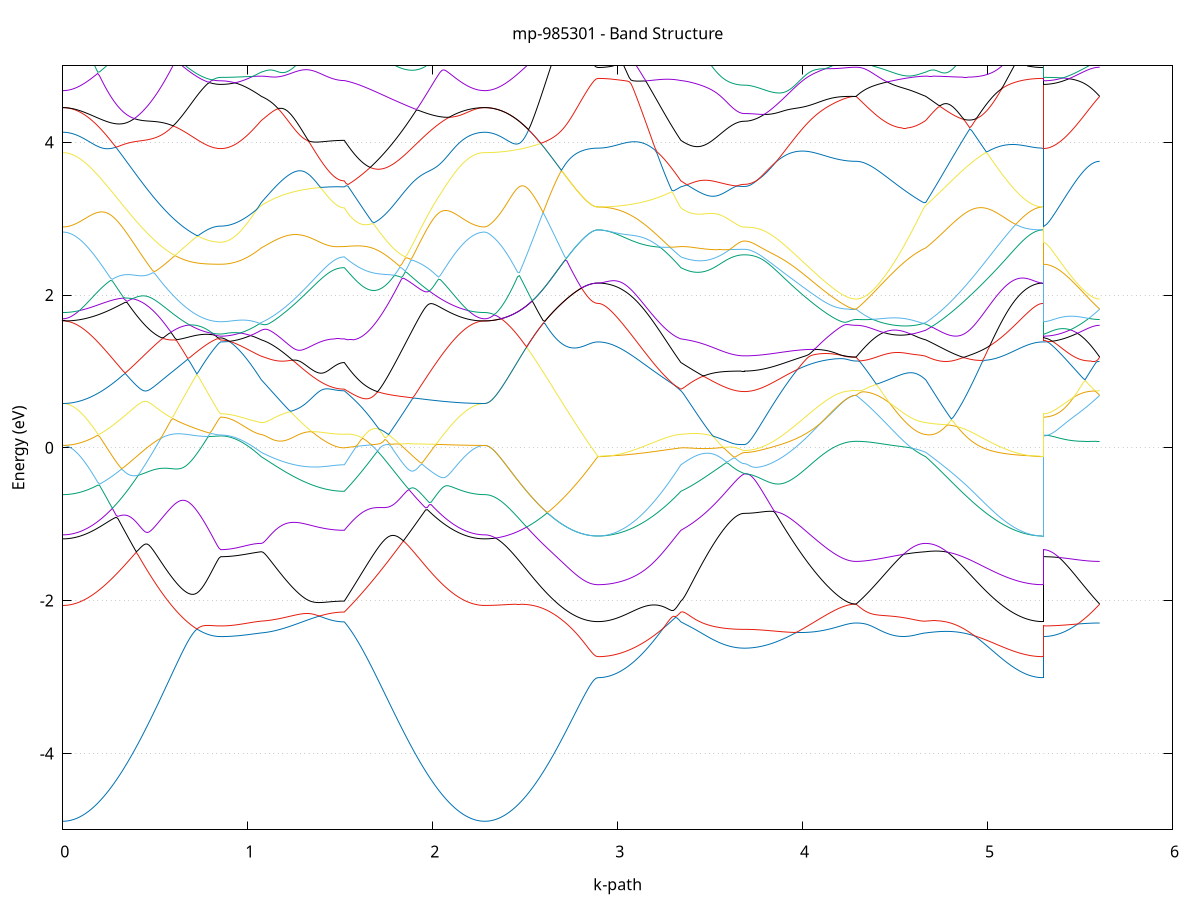 set title 'mp-985301 - Band Structure'
set xlabel 'k-path'
set ylabel 'Energy (eV)'
set grid y
set yrange [-5:5]
set terminal png size 800,600
set output 'mp-985301_bands_gnuplot.png'
plot '-' using 1:2 with lines notitle, '-' using 1:2 with lines notitle, '-' using 1:2 with lines notitle, '-' using 1:2 with lines notitle, '-' using 1:2 with lines notitle, '-' using 1:2 with lines notitle, '-' using 1:2 with lines notitle, '-' using 1:2 with lines notitle, '-' using 1:2 with lines notitle, '-' using 1:2 with lines notitle, '-' using 1:2 with lines notitle, '-' using 1:2 with lines notitle, '-' using 1:2 with lines notitle, '-' using 1:2 with lines notitle, '-' using 1:2 with lines notitle, '-' using 1:2 with lines notitle, '-' using 1:2 with lines notitle, '-' using 1:2 with lines notitle, '-' using 1:2 with lines notitle, '-' using 1:2 with lines notitle, '-' using 1:2 with lines notitle, '-' using 1:2 with lines notitle, '-' using 1:2 with lines notitle, '-' using 1:2 with lines notitle, '-' using 1:2 with lines notitle, '-' using 1:2 with lines notitle, '-' using 1:2 with lines notitle, '-' using 1:2 with lines notitle, '-' using 1:2 with lines notitle, '-' using 1:2 with lines notitle, '-' using 1:2 with lines notitle, '-' using 1:2 with lines notitle, '-' using 1:2 with lines notitle, '-' using 1:2 with lines notitle, '-' using 1:2 with lines notitle, '-' using 1:2 with lines notitle, '-' using 1:2 with lines notitle, '-' using 1:2 with lines notitle, '-' using 1:2 with lines notitle, '-' using 1:2 with lines notitle, '-' using 1:2 with lines notitle, '-' using 1:2 with lines notitle, '-' using 1:2 with lines notitle, '-' using 1:2 with lines notitle, '-' using 1:2 with lines notitle, '-' using 1:2 with lines notitle, '-' using 1:2 with lines notitle, '-' using 1:2 with lines notitle
0.000000 -34.885778
0.009930 -34.885778
0.019861 -34.885778
0.029791 -34.885778
0.039721 -34.885778
0.049651 -34.885778
0.059582 -34.885778
0.069512 -34.885778
0.079442 -34.885778
0.089372 -34.885778
0.099303 -34.885778
0.109233 -34.885778
0.119163 -34.885778
0.129093 -34.885678
0.139024 -34.885678
0.148954 -34.885678
0.158884 -34.885678
0.168814 -34.885678
0.178745 -34.885678
0.188675 -34.885678
0.198605 -34.885678
0.208535 -34.885678
0.218466 -34.885678
0.228396 -34.885678
0.238326 -34.885678
0.248256 -34.885678
0.258187 -34.885678
0.268117 -34.885578
0.278047 -34.885578
0.287977 -34.885578
0.297908 -34.885578
0.307838 -34.885578
0.317768 -34.885578
0.327698 -34.885578
0.337629 -34.885578
0.347559 -34.885478
0.357489 -34.885478
0.367419 -34.885478
0.377350 -34.885478
0.387280 -34.885478
0.397210 -34.885478
0.407140 -34.885378
0.417071 -34.885378
0.427001 -34.885378
0.436931 -34.885378
0.446861 -34.885378
0.456792 -34.885278
0.466722 -34.885278
0.476652 -34.885278
0.486582 -34.885278
0.496513 -34.885178
0.506443 -34.885178
0.516373 -34.885178
0.526303 -34.885178
0.536234 -34.885178
0.546164 -34.885078
0.556094 -34.885078
0.566024 -34.885078
0.575955 -34.885078
0.585885 -34.884978
0.595815 -34.884978
0.605745 -34.884978
0.615676 -34.884978
0.625606 -34.884978
0.635536 -34.884878
0.645466 -34.884878
0.655397 -34.884878
0.665327 -34.884878
0.675257 -34.884878
0.685187 -34.884778
0.695118 -34.884778
0.705048 -34.884778
0.714978 -34.884778
0.724909 -34.884778
0.734839 -34.884778
0.744769 -34.884678
0.754699 -34.884678
0.764630 -34.884678
0.774560 -34.884678
0.784490 -34.884678
0.794420 -34.884678
0.804351 -34.884678
0.814281 -34.884678
0.824211 -34.884678
0.834141 -34.884678
0.844072 -34.884678
0.854002 -34.884678
0.854002 -34.884678
0.863974 -34.884678
0.873947 -34.884678
0.883919 -34.884678
0.893892 -34.884678
0.903865 -34.884678
0.913837 -34.884678
0.923810 -34.884678
0.933782 -34.884678
0.943755 -34.884678
0.953727 -34.884778
0.963700 -34.884778
0.973672 -34.884778
0.983645 -34.884778
0.993618 -34.884778
1.003590 -34.884878
1.013563 -34.884878
1.023535 -34.884878
1.033508 -34.884878
1.043480 -34.884978
1.053453 -34.884978
1.063425 -34.884978
1.073398 -34.885078
1.073398 -34.885078
1.083370 -34.885078
1.093342 -34.885078
1.103314 -34.885078
1.113285 -34.885178
1.123257 -34.885178
1.133229 -34.885178
1.143201 -34.885178
1.153173 -34.885278
1.163145 -34.885278
1.173117 -34.885278
1.183088 -34.885378
1.193060 -34.885378
1.203032 -34.885378
1.213004 -34.885378
1.222976 -34.885478
1.232948 -34.885478
1.242920 -34.885478
1.252892 -34.885578
1.262863 -34.885578
1.272835 -34.885578
1.282807 -34.885578
1.292779 -34.885678
1.302751 -34.885678
1.312723 -34.885678
1.322695 -34.885678
1.332666 -34.885778
1.342638 -34.885778
1.352610 -34.885778
1.362582 -34.885778
1.372554 -34.885878
1.382526 -34.885878
1.392498 -34.885878
1.402470 -34.885878
1.412441 -34.885878
1.422413 -34.885878
1.432385 -34.885978
1.442357 -34.885978
1.452329 -34.885978
1.462301 -34.885978
1.472273 -34.885978
1.482244 -34.885978
1.492216 -34.885978
1.502188 -34.885978
1.512160 -34.885978
1.522132 -34.885978
1.522132 -34.885978
1.532119 -34.885978
1.542106 -34.885978
1.552093 -34.885978
1.562080 -34.885878
1.572067 -34.885878
1.582054 -34.885878
1.592040 -34.885878
1.602027 -34.885878
1.612014 -34.885878
1.622001 -34.885878
1.631988 -34.885778
1.641975 -34.885778
1.651962 -34.885778
1.661949 -34.885778
1.671936 -34.885778
1.681923 -34.885778
1.691910 -34.885778
1.701897 -34.885778
1.711884 -34.885778
1.721871 -34.885678
1.731858 -34.885678
1.741844 -34.885678
1.751831 -34.885678
1.761818 -34.885678
1.771805 -34.885678
1.781792 -34.885678
1.791779 -34.885678
1.801766 -34.885678
1.811753 -34.885678
1.821740 -34.885678
1.831727 -34.885678
1.841714 -34.885678
1.851701 -34.885678
1.861688 -34.885678
1.871675 -34.885678
1.881662 -34.885678
1.891649 -34.885678
1.901635 -34.885678
1.911622 -34.885678
1.921609 -34.885678
1.931596 -34.885678
1.941583 -34.885678
1.951570 -34.885678
1.961557 -34.885678
1.971544 -34.885678
1.981531 -34.885678
1.991518 -34.885678
2.001505 -34.885678
2.011492 -34.885678
2.021479 -34.885678
2.031466 -34.885678
2.041453 -34.885678
2.051439 -34.885678
2.061426 -34.885678
2.071413 -34.885678
2.081400 -34.885678
2.091387 -34.885678
2.101374 -34.885678
2.111361 -34.885678
2.121348 -34.885678
2.131335 -34.885678
2.141322 -34.885678
2.151309 -34.885778
2.161296 -34.885778
2.171283 -34.885778
2.181270 -34.885778
2.191257 -34.885778
2.201243 -34.885778
2.211230 -34.885778
2.221217 -34.885778
2.231204 -34.885778
2.241191 -34.885778
2.251178 -34.885778
2.261165 -34.885778
2.271152 -34.885778
2.281139 -34.885778
2.281139 -34.885778
2.291012 -34.885778
2.300886 -34.885778
2.310759 -34.885778
2.320633 -34.885778
2.330506 -34.885778
2.340379 -34.885778
2.350253 -34.885778
2.360126 -34.885778
2.370000 -34.885778
2.379873 -34.885778
2.389746 -34.885778
2.399620 -34.885778
2.409493 -34.885878
2.419367 -34.885878
2.429240 -34.885878
2.439114 -34.885878
2.448987 -34.885878
2.458860 -34.885878
2.468734 -34.885878
2.478607 -34.885978
2.488481 -34.885978
2.498354 -34.885978
2.508227 -34.885978
2.518101 -34.885978
2.527974 -34.886078
2.537848 -34.886078
2.547721 -34.886078
2.557594 -34.886078
2.567468 -34.886078
2.577341 -34.886178
2.587215 -34.886178
2.597088 -34.886178
2.606961 -34.886178
2.616835 -34.886178
2.626708 -34.886278
2.636582 -34.886278
2.646455 -34.886278
2.656329 -34.886278
2.666202 -34.886278
2.676075 -34.886378
2.685949 -34.886378
2.695822 -34.886378
2.705696 -34.886378
2.715569 -34.886378
2.725442 -34.886478
2.735316 -34.886478
2.745189 -34.886478
2.755063 -34.886478
2.764936 -34.886478
2.774809 -34.886478
2.784683 -34.886478
2.794556 -34.886478
2.804430 -34.886578
2.814303 -34.886578
2.824177 -34.886578
2.834050 -34.886578
2.843923 -34.886578
2.853797 -34.886578
2.863670 -34.886578
2.873544 -34.886578
2.883417 -34.886578
2.893290 -34.886578
2.893290 -34.886578
2.903262 -34.886578
2.913234 -34.886578
2.923206 -34.886578
2.933178 -34.886578
2.943150 -34.886578
2.953122 -34.886578
2.963093 -34.886578
2.973065 -34.886578
2.983037 -34.886578
2.993009 -34.886578
3.002981 -34.886478
3.012953 -34.886478
3.022925 -34.886478
3.032897 -34.886478
3.042868 -34.886478
3.052840 -34.886478
3.062812 -34.886478
3.072784 -34.886478
3.082756 -34.886478
3.092728 -34.886378
3.102700 -34.886378
3.112671 -34.886378
3.122643 -34.886378
3.132615 -34.886378
3.142587 -34.886378
3.152559 -34.886378
3.162531 -34.886278
3.172503 -34.886278
3.182475 -34.886278
3.192446 -34.886278
3.202418 -34.886278
3.212390 -34.886178
3.222362 -34.886178
3.232334 -34.886178
3.242306 -34.886178
3.252278 -34.886178
3.262249 -34.886178
3.272221 -34.886078
3.282193 -34.886078
3.292165 -34.886078
3.302137 -34.886078
3.312109 -34.886078
3.322081 -34.885978
3.332053 -34.885978
3.342024 -34.885978
3.342024 -34.885978
3.351829 -34.885978
3.361633 -34.885978
3.371437 -34.885978
3.381241 -34.885978
3.391045 -34.885978
3.400850 -34.885978
3.410654 -34.885978
3.420458 -34.885878
3.430262 -34.885878
3.440066 -34.885878
3.449870 -34.885878
3.459675 -34.885878
3.469479 -34.885878
3.479283 -34.885878
3.489087 -34.885878
3.498891 -34.885878
3.508696 -34.885878
3.518500 -34.885878
3.528304 -34.885878
3.538108 -34.885778
3.547912 -34.885778
3.557717 -34.885778
3.567521 -34.885778
3.577325 -34.885778
3.587129 -34.885778
3.596933 -34.885778
3.606738 -34.885778
3.616542 -34.885778
3.626346 -34.885778
3.636150 -34.885778
3.645954 -34.885778
3.655759 -34.885778
3.665563 -34.885778
3.675367 -34.885778
3.685171 -34.885778
3.685171 -34.885778
3.695071 -34.885778
3.704970 -34.885778
3.714870 -34.885778
3.724769 -34.885778
3.734669 -34.885778
3.744568 -34.885778
3.754468 -34.885778
3.764367 -34.885678
3.774267 -34.885678
3.784166 -34.885678
3.794066 -34.885678
3.803965 -34.885678
3.813865 -34.885678
3.823764 -34.885578
3.833664 -34.885578
3.843563 -34.885578
3.853463 -34.885578
3.863362 -34.885578
3.873262 -34.885478
3.883161 -34.885478
3.893061 -34.885478
3.902960 -34.885478
3.912860 -34.885378
3.922760 -34.885378
3.932659 -34.885378
3.942559 -34.885378
3.952458 -34.885278
3.962358 -34.885278
3.972257 -34.885278
3.982157 -34.885178
3.992056 -34.885178
4.001956 -34.885178
4.011855 -34.885178
4.021755 -34.885078
4.031654 -34.885078
4.041554 -34.885078
4.051453 -34.884978
4.061353 -34.884978
4.071252 -34.884978
4.081152 -34.884978
4.091051 -34.884878
4.100951 -34.884878
4.110850 -34.884878
4.120750 -34.884878
4.130649 -34.884878
4.140549 -34.884778
4.150448 -34.884778
4.160348 -34.884778
4.170247 -34.884778
4.180147 -34.884778
4.190046 -34.884678
4.199946 -34.884678
4.209845 -34.884678
4.219745 -34.884678
4.229645 -34.884678
4.239544 -34.884678
4.249444 -34.884678
4.259343 -34.884678
4.269243 -34.884678
4.279142 -34.884678
4.289042 -34.884678
4.289042 -34.884678
4.298952 -34.884678
4.308862 -34.884678
4.318772 -34.884678
4.328682 -34.884678
4.338592 -34.884678
4.348503 -34.884678
4.358413 -34.884678
4.368323 -34.884678
4.378233 -34.884678
4.388143 -34.884678
4.398053 -34.884678
4.407964 -34.884678
4.417874 -34.884678
4.427784 -34.884678
4.437694 -34.884678
4.447604 -34.884678
4.457514 -34.884778
4.467424 -34.884778
4.477335 -34.884778
4.487245 -34.884778
4.497155 -34.884778
4.507065 -34.884778
4.516975 -34.884778
4.526885 -34.884778
4.536796 -34.884778
4.546706 -34.884878
4.556616 -34.884878
4.566526 -34.884878
4.576436 -34.884878
4.586346 -34.884878
4.596257 -34.884878
4.606167 -34.884978
4.616077 -34.884978
4.625987 -34.884978
4.635897 -34.884978
4.645807 -34.884978
4.655717 -34.884978
4.665628 -34.885078
4.665628 -34.885078
4.675543 -34.885078
4.685459 -34.885078
4.695375 -34.885178
4.705290 -34.885178
4.715206 -34.885178
4.725122 -34.885278
4.735038 -34.885278
4.744953 -34.885278
4.754869 -34.885378
4.764785 -34.885378
4.774700 -34.885478
4.784616 -34.885478
4.794532 -34.885478
4.804448 -34.885578
4.814363 -34.885578
4.824279 -34.885578
4.834195 -34.885678
4.844110 -34.885678
4.854026 -34.885678
4.863942 -34.885778
4.873858 -34.885778
4.883773 -34.885878
4.893689 -34.885878
4.903605 -34.885878
4.913520 -34.885978
4.923436 -34.885978
4.933352 -34.885978
4.943268 -34.885978
4.953183 -34.886078
4.963099 -34.886078
4.973015 -34.886078
4.982930 -34.886178
4.992846 -34.886178
5.002762 -34.886178
5.012678 -34.886178
5.022593 -34.886278
5.032509 -34.886278
5.042425 -34.886278
5.052340 -34.886278
5.062256 -34.886378
5.072172 -34.886378
5.082088 -34.886378
5.092003 -34.886378
5.101919 -34.886378
5.111835 -34.886378
5.121750 -34.886478
5.131666 -34.886478
5.141582 -34.886478
5.151498 -34.886478
5.161413 -34.886478
5.171329 -34.886478
5.181245 -34.886478
5.191160 -34.886478
5.201076 -34.886578
5.210992 -34.886578
5.220908 -34.886578
5.230823 -34.886578
5.240739 -34.886578
5.250655 -34.886578
5.260570 -34.886578
5.270486 -34.886578
5.280402 -34.886578
5.290318 -34.886578
5.300233 -34.886578
5.300233 -34.884678
5.310107 -34.884678
5.319980 -34.884678
5.329854 -34.884678
5.339727 -34.884678
5.349600 -34.884678
5.359474 -34.884678
5.369347 -34.884678
5.379221 -34.884678
5.389094 -34.884678
5.398967 -34.884678
5.408841 -34.884678
5.418714 -34.884678
5.428588 -34.884678
5.438461 -34.884678
5.448334 -34.884678
5.458208 -34.884678
5.468081 -34.884678
5.477955 -34.884678
5.487828 -34.884678
5.497701 -34.884678
5.507575 -34.884678
5.517448 -34.884678
5.527322 -34.884678
5.537195 -34.884678
5.547069 -34.884678
5.556942 -34.884678
5.566815 -34.884578
5.576689 -34.884678
5.586562 -34.884678
5.596436 -34.884678
5.606309 -34.884678
e
0.000000 -23.598278
0.009930 -23.598278
0.019861 -23.598278
0.029791 -23.598178
0.039721 -23.598178
0.049651 -23.598078
0.059582 -23.597978
0.069512 -23.597878
0.079442 -23.597778
0.089372 -23.597678
0.099303 -23.597578
0.109233 -23.597378
0.119163 -23.597278
0.129093 -23.597178
0.139024 -23.596978
0.148954 -23.596878
0.158884 -23.596778
0.168814 -23.596678
0.178745 -23.596578
0.188675 -23.596478
0.198605 -23.596478
0.208535 -23.596378
0.218466 -23.596378
0.228396 -23.596478
0.238326 -23.596478
0.248256 -23.596578
0.258187 -23.596778
0.268117 -23.596978
0.278047 -23.597178
0.287977 -23.597378
0.297908 -23.597778
0.307838 -23.598078
0.317768 -23.598478
0.327698 -23.598978
0.337629 -23.599478
0.347559 -23.599978
0.357489 -23.600578
0.367419 -23.601178
0.377350 -23.601778
0.387280 -23.602478
0.397210 -23.603278
0.407140 -23.603978
0.417071 -23.604778
0.427001 -23.605578
0.436931 -23.606378
0.446861 -23.607278
0.456792 -23.608178
0.466722 -23.609078
0.476652 -23.609978
0.486582 -23.610878
0.496513 -23.611778
0.506443 -23.612678
0.516373 -23.613578
0.526303 -23.614578
0.536234 -23.615478
0.546164 -23.616378
0.556094 -23.617278
0.566024 -23.618178
0.575955 -23.619078
0.585885 -23.619978
0.595815 -23.620778
0.605745 -23.621678
0.615676 -23.622478
0.625606 -23.623278
0.635536 -23.624078
0.645466 -23.624778
0.655397 -23.625578
0.665327 -23.626278
0.675257 -23.626878
0.685187 -23.627578
0.695118 -23.628178
0.705048 -23.628778
0.714978 -23.629278
0.724909 -23.629778
0.734839 -23.630278
0.744769 -23.630778
0.754699 -23.631178
0.764630 -23.631478
0.774560 -23.631878
0.784490 -23.632178
0.794420 -23.632378
0.804351 -23.632578
0.814281 -23.632778
0.824211 -23.632978
0.834141 -23.633078
0.844072 -23.633078
0.854002 -23.633078
0.854002 -23.633078
0.863974 -23.633078
0.873947 -23.632778
0.883919 -23.632378
0.893892 -23.631778
0.903865 -23.630978
0.913837 -23.630078
0.923810 -23.628978
0.933782 -23.627678
0.943755 -23.626278
0.953727 -23.624678
0.963700 -23.622878
0.973672 -23.620978
0.983645 -23.618878
0.993618 -23.616678
1.003590 -23.614278
1.013563 -23.611778
1.023535 -23.609078
1.033508 -23.606278
1.043480 -23.603378
1.053453 -23.601478
1.063425 -23.601378
1.073398 -23.601178
1.073398 -23.601178
1.083370 -23.600978
1.093342 -23.600778
1.103314 -23.600578
1.113285 -23.600278
1.123257 -23.599978
1.133229 -23.599578
1.143201 -23.599178
1.153173 -23.598678
1.163145 -23.598178
1.173117 -23.597578
1.183088 -23.596978
1.193060 -23.596378
1.203032 -23.595578
1.213004 -23.594778
1.222976 -23.593978
1.232948 -23.593078
1.242920 -23.592178
1.252892 -23.591178
1.262863 -23.590178
1.272835 -23.589078
1.282807 -23.587978
1.292779 -23.586778
1.302751 -23.585578
1.312723 -23.584278
1.322695 -23.582978
1.332666 -23.581678
1.342638 -23.580278
1.352610 -23.578878
1.362582 -23.577378
1.372554 -23.575878
1.382526 -23.574378
1.392498 -23.572878
1.402470 -23.571378
1.412441 -23.569778
1.422413 -23.568178
1.432385 -23.566678
1.442357 -23.565078
1.452329 -23.563578
1.462301 -23.562178
1.472273 -23.560778
1.482244 -23.559578
1.492216 -23.558478
1.502188 -23.557678
1.512160 -23.557178
1.522132 -23.556978
1.522132 -23.556978
1.532119 -23.556478
1.542106 -23.556078
1.552093 -23.555678
1.562080 -23.555278
1.572067 -23.554978
1.582054 -23.554578
1.592040 -23.554178
1.602027 -23.553878
1.612014 -23.553478
1.622001 -23.553078
1.631988 -23.552678
1.641975 -23.552278
1.651962 -23.551878
1.661949 -23.551378
1.671936 -23.550878
1.681923 -23.550378
1.691910 -23.549878
1.701897 -23.549278
1.711884 -23.548578
1.721871 -23.547978
1.731858 -23.547278
1.741844 -23.547778
1.751831 -23.550078
1.761818 -23.552278
1.771805 -23.554378
1.781792 -23.556478
1.791779 -23.558478
1.801766 -23.560478
1.811753 -23.562378
1.821740 -23.564278
1.831727 -23.566078
1.841714 -23.567878
1.851701 -23.569578
1.861688 -23.571178
1.871675 -23.572778
1.881662 -23.574278
1.891649 -23.575778
1.901635 -23.577178
1.911622 -23.578578
1.921609 -23.579878
1.931596 -23.581178
1.941583 -23.582378
1.951570 -23.583478
1.961557 -23.584578
1.971544 -23.585678
1.981531 -23.586678
1.991518 -23.587578
2.001505 -23.588478
2.011492 -23.589278
2.021479 -23.590078
2.031466 -23.590878
2.041453 -23.591578
2.051439 -23.592178
2.061426 -23.592878
2.071413 -23.593378
2.081400 -23.593978
2.091387 -23.594478
2.101374 -23.594878
2.111361 -23.595278
2.121348 -23.595678
2.131335 -23.596078
2.141322 -23.596378
2.151309 -23.596678
2.161296 -23.596878
2.171283 -23.597178
2.181270 -23.597378
2.191257 -23.597578
2.201243 -23.597678
2.211230 -23.597878
2.221217 -23.597978
2.231204 -23.598078
2.241191 -23.598178
2.251178 -23.598178
2.261165 -23.598278
2.271152 -23.598278
2.281139 -23.598278
2.281139 -23.598278
2.291012 -23.598178
2.300886 -23.598078
2.310759 -23.597778
2.320633 -23.597478
2.330506 -23.596978
2.340379 -23.596478
2.350253 -23.595778
2.360126 -23.595078
2.370000 -23.594178
2.379873 -23.593278
2.389746 -23.592278
2.399620 -23.591078
2.409493 -23.589878
2.419367 -23.588578
2.429240 -23.587178
2.439114 -23.585678
2.448987 -23.584078
2.458860 -23.582378
2.468734 -23.580578
2.478607 -23.578678
2.488481 -23.576778
2.498354 -23.574778
2.508227 -23.572678
2.518101 -23.570478
2.527974 -23.568278
2.537848 -23.565878
2.547721 -23.563478
2.557594 -23.563178
2.567468 -23.564978
2.577341 -23.566678
2.587215 -23.568278
2.597088 -23.569978
2.606961 -23.571578
2.616835 -23.573078
2.626708 -23.574578
2.636582 -23.576078
2.646455 -23.577478
2.656329 -23.578878
2.666202 -23.580178
2.676075 -23.581478
2.685949 -23.582778
2.695822 -23.583878
2.705696 -23.585078
2.715569 -23.586178
2.725442 -23.587178
2.735316 -23.588178
2.745189 -23.589078
2.755063 -23.589878
2.764936 -23.590678
2.774809 -23.591478
2.784683 -23.592178
2.794556 -23.592778
2.804430 -23.593378
2.814303 -23.593878
2.824177 -23.594378
2.834050 -23.594778
2.843923 -23.595078
2.853797 -23.595378
2.863670 -23.595578
2.873544 -23.595678
2.883417 -23.595778
2.893290 -23.595878
2.893290 -23.595878
2.903262 -23.595778
2.913234 -23.595678
2.923206 -23.595478
2.933178 -23.595278
2.943150 -23.594978
2.953122 -23.594578
2.963093 -23.594178
2.973065 -23.593678
2.983037 -23.593078
2.993009 -23.592478
3.002981 -23.591778
3.012953 -23.590978
3.022925 -23.590178
3.032897 -23.589278
3.042868 -23.588378
3.052840 -23.587378
3.062812 -23.586278
3.072784 -23.585178
3.082756 -23.583978
3.092728 -23.582678
3.102700 -23.581378
3.112671 -23.580078
3.122643 -23.578678
3.132615 -23.577178
3.142587 -23.575678
3.152559 -23.574378
3.162531 -23.573078
3.172503 -23.571778
3.182475 -23.570578
3.192446 -23.569378
3.202418 -23.568178
3.212390 -23.566978
3.222362 -23.565878
3.232334 -23.564878
3.242306 -23.563878
3.252278 -23.562978
3.262249 -23.562078
3.272221 -23.561178
3.282193 -23.560478
3.292165 -23.559778
3.302137 -23.559078
3.312109 -23.558478
3.322081 -23.557978
3.332053 -23.557378
3.342024 -23.556978
3.342024 -23.556978
3.351829 -23.556778
3.361633 -23.556578
3.371437 -23.556478
3.381241 -23.556478
3.391045 -23.556478
3.400850 -23.556478
3.410654 -23.556678
3.420458 -23.556778
3.430262 -23.557078
3.440066 -23.557378
3.449870 -23.557778
3.459675 -23.558278
3.469479 -23.558778
3.479283 -23.559278
3.489087 -23.559878
3.498891 -23.560478
3.508696 -23.561178
3.518500 -23.561778
3.528304 -23.562478
3.538108 -23.563178
3.547912 -23.563878
3.557717 -23.564478
3.567521 -23.565078
3.577325 -23.565678
3.587129 -23.566278
3.596933 -23.566778
3.606738 -23.567278
3.616542 -23.567678
3.626346 -23.568078
3.636150 -23.568378
3.645954 -23.568678
3.655759 -23.568878
3.665563 -23.569078
3.675367 -23.569178
3.685171 -23.569178
3.685171 -23.569178
3.695071 -23.569178
3.704970 -23.569178
3.714870 -23.569278
3.724769 -23.569378
3.734669 -23.569478
3.744568 -23.569578
3.754468 -23.569778
3.764367 -23.569978
3.774267 -23.570178
3.784166 -23.570478
3.794066 -23.570778
3.803965 -23.571078
3.813865 -23.571478
3.823764 -23.571878
3.833664 -23.572378
3.843563 -23.572978
3.853463 -23.573578
3.863362 -23.574278
3.873262 -23.575078
3.883161 -23.575978
3.893061 -23.576978
3.902960 -23.577978
3.912860 -23.579178
3.922760 -23.580478
3.932659 -23.581878
3.942559 -23.583378
3.952458 -23.584878
3.962358 -23.586578
3.972257 -23.588278
3.982157 -23.589978
3.992056 -23.591778
4.001956 -23.593678
4.011855 -23.595478
4.021755 -23.597378
4.031654 -23.599278
4.041554 -23.601078
4.051453 -23.602878
4.061353 -23.604678
4.071252 -23.606478
4.081152 -23.608178
4.091051 -23.609878
4.100951 -23.611478
4.110850 -23.612978
4.120750 -23.614478
4.130649 -23.615878
4.140549 -23.617278
4.150448 -23.618478
4.160348 -23.619678
4.170247 -23.620778
4.180147 -23.621778
4.190046 -23.622778
4.199946 -23.623578
4.209845 -23.624378
4.219745 -23.625078
4.229645 -23.625678
4.239544 -23.626178
4.249444 -23.626578
4.259343 -23.626878
4.269243 -23.627178
4.279142 -23.627278
4.289042 -23.627378
4.289042 -23.627378
4.298952 -23.627278
4.308862 -23.627278
4.318772 -23.627278
4.328682 -23.627178
4.338592 -23.627178
4.348503 -23.627078
4.358413 -23.626878
4.368323 -23.626778
4.378233 -23.626578
4.388143 -23.626278
4.398053 -23.625978
4.407964 -23.625678
4.417874 -23.625278
4.427784 -23.624878
4.437694 -23.624378
4.447604 -23.623778
4.457514 -23.623178
4.467424 -23.622478
4.477335 -23.621678
4.487245 -23.620878
4.497155 -23.619978
4.507065 -23.618978
4.516975 -23.617978
4.526885 -23.616778
4.536796 -23.615678
4.546706 -23.614378
4.556616 -23.612978
4.566526 -23.611578
4.576436 -23.610078
4.586346 -23.608578
4.596257 -23.606878
4.606167 -23.605278
4.616077 -23.603578
4.625987 -23.602078
4.635897 -23.601478
4.645807 -23.601278
4.655717 -23.601278
4.665628 -23.601178
4.665628 -23.601178
4.675543 -23.600978
4.685459 -23.600778
4.695375 -23.600578
4.705290 -23.600478
4.715206 -23.600278
4.725122 -23.600078
4.735038 -23.599878
4.744953 -23.599678
4.754869 -23.599578
4.764785 -23.599378
4.774700 -23.599178
4.784616 -23.598978
4.794532 -23.598878
4.804448 -23.598678
4.814363 -23.598578
4.824279 -23.598378
4.834195 -23.598178
4.844110 -23.598078
4.854026 -23.597978
4.863942 -23.597778
4.873858 -23.597678
4.883773 -23.597578
4.893689 -23.597378
4.903605 -23.597278
4.913520 -23.597178
4.923436 -23.597078
4.933352 -23.596978
4.943268 -23.596878
4.953183 -23.596778
4.963099 -23.596678
4.973015 -23.596578
4.982930 -23.596578
4.992846 -23.596478
5.002762 -23.596378
5.012678 -23.596378
5.022593 -23.596278
5.032509 -23.596278
5.042425 -23.596178
5.052340 -23.596178
5.062256 -23.596078
5.072172 -23.596078
5.082088 -23.596078
5.092003 -23.595978
5.101919 -23.595978
5.111835 -23.595978
5.121750 -23.595978
5.131666 -23.595878
5.141582 -23.595878
5.151498 -23.595878
5.161413 -23.595878
5.171329 -23.595878
5.181245 -23.595878
5.191160 -23.595878
5.201076 -23.595878
5.210992 -23.595878
5.220908 -23.595878
5.230823 -23.595878
5.240739 -23.595878
5.250655 -23.595878
5.260570 -23.595878
5.270486 -23.595878
5.280402 -23.595878
5.290318 -23.595878
5.300233 -23.595878
5.300233 -23.633078
5.310107 -23.633078
5.319980 -23.633078
5.329854 -23.632978
5.339727 -23.632878
5.349600 -23.632778
5.359474 -23.632678
5.369347 -23.632478
5.379221 -23.632278
5.389094 -23.632078
5.398967 -23.631878
5.408841 -23.631578
5.418714 -23.631378
5.428588 -23.631078
5.438461 -23.630778
5.448334 -23.630478
5.458208 -23.630178
5.468081 -23.629878
5.477955 -23.629678
5.487828 -23.629378
5.497701 -23.629078
5.507575 -23.628778
5.517448 -23.628578
5.527322 -23.628278
5.537195 -23.628078
5.547069 -23.627878
5.556942 -23.627778
5.566815 -23.627578
5.576689 -23.627478
5.586562 -23.627378
5.596436 -23.627378
5.606309 -23.627378
e
0.000000 -23.521278
0.009930 -23.521378
0.019861 -23.521378
0.029791 -23.521378
0.039721 -23.521378
0.049651 -23.521478
0.059582 -23.521478
0.069512 -23.521578
0.079442 -23.521578
0.089372 -23.521678
0.099303 -23.521678
0.109233 -23.521778
0.119163 -23.521778
0.129093 -23.521878
0.139024 -23.521878
0.148954 -23.521878
0.158884 -23.521878
0.168814 -23.521878
0.178745 -23.521778
0.188675 -23.521678
0.198605 -23.521578
0.208535 -23.521378
0.218466 -23.521178
0.228396 -23.520978
0.238326 -23.520678
0.248256 -23.520278
0.258187 -23.519878
0.268117 -23.519378
0.278047 -23.518878
0.287977 -23.518978
0.297908 -23.521478
0.307838 -23.523978
0.317768 -23.526378
0.327698 -23.528878
0.337629 -23.531278
0.347559 -23.533678
0.357489 -23.536078
0.367419 -23.538378
0.377350 -23.540778
0.387280 -23.543078
0.397210 -23.545278
0.407140 -23.547578
0.417071 -23.549778
0.427001 -23.551978
0.436931 -23.554178
0.446861 -23.556278
0.456792 -23.558378
0.466722 -23.560478
0.476652 -23.562478
0.486582 -23.564478
0.496513 -23.566378
0.506443 -23.568378
0.516373 -23.570178
0.526303 -23.572078
0.536234 -23.573778
0.546164 -23.575578
0.556094 -23.577278
0.566024 -23.578878
0.575955 -23.580478
0.585885 -23.582078
0.595815 -23.583578
0.605745 -23.585078
0.615676 -23.586478
0.625606 -23.587878
0.635536 -23.589178
0.645466 -23.590378
0.655397 -23.591578
0.665327 -23.592778
0.675257 -23.593878
0.685187 -23.594878
0.695118 -23.595878
0.705048 -23.596778
0.714978 -23.597678
0.724909 -23.598478
0.734839 -23.599178
0.744769 -23.599878
0.754699 -23.600578
0.764630 -23.601078
0.774560 -23.601678
0.784490 -23.602078
0.794420 -23.602478
0.804351 -23.602878
0.814281 -23.603078
0.824211 -23.603278
0.834141 -23.603478
0.844072 -23.603578
0.854002 -23.603578
0.854002 -23.603578
0.863974 -23.603578
0.873947 -23.603578
0.883919 -23.603578
0.893892 -23.603478
0.903865 -23.603478
0.913837 -23.603378
0.923810 -23.603278
0.933782 -23.603178
0.943755 -23.603078
0.953727 -23.602978
0.963700 -23.602878
0.973672 -23.602778
0.983645 -23.602678
0.993618 -23.602478
1.003590 -23.602378
1.013563 -23.602178
1.023535 -23.601978
1.033508 -23.601878
1.043480 -23.601678
1.053453 -23.600278
1.063425 -23.597078
1.073398 -23.593678
1.073398 -23.593678
1.083370 -23.591278
1.093342 -23.588678
1.103314 -23.586078
1.113285 -23.583478
1.123257 -23.580778
1.133229 -23.577978
1.143201 -23.575078
1.153173 -23.572178
1.163145 -23.569178
1.173117 -23.566178
1.183088 -23.563078
1.193060 -23.560078
1.203032 -23.556878
1.213004 -23.553778
1.222976 -23.550578
1.232948 -23.547378
1.242920 -23.544178
1.252892 -23.540878
1.262863 -23.537678
1.272835 -23.534478
1.282807 -23.531278
1.292779 -23.528178
1.302751 -23.525078
1.312723 -23.521978
1.322695 -23.519178
1.332666 -23.519478
1.342638 -23.519878
1.352610 -23.520378
1.362582 -23.521078
1.372554 -23.521978
1.382526 -23.522978
1.392498 -23.523978
1.402470 -23.525178
1.412441 -23.526378
1.422413 -23.527678
1.432385 -23.528978
1.442357 -23.530378
1.452329 -23.531678
1.462301 -23.533078
1.472273 -23.534278
1.482244 -23.535478
1.492216 -23.536478
1.502188 -23.537278
1.512160 -23.537878
1.522132 -23.537978
1.522132 -23.537978
1.532119 -23.535878
1.542106 -23.533778
1.552093 -23.531678
1.562080 -23.529578
1.572067 -23.527478
1.582054 -23.525378
1.592040 -23.523278
1.602027 -23.521178
1.612014 -23.519078
1.622001 -23.517078
1.631988 -23.519878
1.641975 -23.522678
1.651962 -23.525378
1.661949 -23.527978
1.671936 -23.530678
1.681923 -23.533278
1.691910 -23.535778
1.701897 -23.538278
1.711884 -23.540778
1.721871 -23.543178
1.731858 -23.545478
1.741844 -23.546478
1.751831 -23.545678
1.761818 -23.544878
1.771805 -23.543978
1.781792 -23.543078
1.791779 -23.542078
1.801766 -23.541078
1.811753 -23.539978
1.821740 -23.538878
1.831727 -23.537678
1.841714 -23.536478
1.851701 -23.535178
1.861688 -23.533878
1.871675 -23.532478
1.881662 -23.531078
1.891649 -23.529578
1.901635 -23.528078
1.911622 -23.526478
1.921609 -23.524878
1.931596 -23.523178
1.941583 -23.521478
1.951570 -23.519778
1.961557 -23.517978
1.971544 -23.516178
1.981531 -23.514278
1.991518 -23.512378
2.001505 -23.510378
2.011492 -23.508478
2.021479 -23.506378
2.031466 -23.504378
2.041453 -23.502278
2.051439 -23.502578
2.061426 -23.504078
2.071413 -23.505478
2.081400 -23.506778
2.091387 -23.508078
2.101374 -23.509378
2.111361 -23.510678
2.121348 -23.511878
2.131335 -23.512978
2.141322 -23.514078
2.151309 -23.515078
2.161296 -23.515978
2.171283 -23.516778
2.181270 -23.517578
2.191257 -23.518278
2.201243 -23.518978
2.211230 -23.519478
2.221217 -23.519978
2.231204 -23.520378
2.241191 -23.520678
2.251178 -23.520978
2.261165 -23.521178
2.271152 -23.521278
2.281139 -23.521278
2.281139 -23.521278
2.291012 -23.521478
2.300886 -23.521778
2.310759 -23.522278
2.320633 -23.522978
2.330506 -23.523878
2.340379 -23.524978
2.350253 -23.526178
2.360126 -23.527478
2.370000 -23.528878
2.379873 -23.530478
2.389746 -23.532078
2.399620 -23.533778
2.409493 -23.535478
2.419367 -23.537278
2.429240 -23.539078
2.439114 -23.540978
2.448987 -23.542878
2.458860 -23.544778
2.468734 -23.546578
2.478607 -23.548478
2.488481 -23.550378
2.498354 -23.552278
2.508227 -23.554178
2.518101 -23.555978
2.527974 -23.557878
2.537848 -23.559678
2.547721 -23.561478
2.557594 -23.563178
2.567468 -23.564978
2.577341 -23.566678
2.587215 -23.568278
2.597088 -23.569978
2.606961 -23.571578
2.616835 -23.573078
2.626708 -23.574578
2.636582 -23.576078
2.646455 -23.577478
2.656329 -23.578878
2.666202 -23.580178
2.676075 -23.581478
2.685949 -23.582778
2.695822 -23.583878
2.705696 -23.585078
2.715569 -23.586178
2.725442 -23.587178
2.735316 -23.588178
2.745189 -23.589078
2.755063 -23.589878
2.764936 -23.590678
2.774809 -23.591478
2.784683 -23.592178
2.794556 -23.592778
2.804430 -23.593378
2.814303 -23.593878
2.824177 -23.594378
2.834050 -23.594778
2.843923 -23.595078
2.853797 -23.595378
2.863670 -23.595578
2.873544 -23.595678
2.883417 -23.595778
2.893290 -23.595878
2.893290 -23.595878
2.903262 -23.595778
2.913234 -23.595678
2.923206 -23.595478
2.933178 -23.595178
2.943150 -23.594878
2.953122 -23.594478
2.963093 -23.593978
2.973065 -23.593378
2.983037 -23.592778
2.993009 -23.592078
3.002981 -23.591378
3.012953 -23.590478
3.022925 -23.589678
3.032897 -23.588678
3.042868 -23.587678
3.052840 -23.586678
3.062812 -23.585578
3.072784 -23.584378
3.082756 -23.583278
3.092728 -23.582078
3.102700 -23.580778
3.112671 -23.579578
3.122643 -23.578278
3.132615 -23.576978
3.142587 -23.575678
3.152559 -23.574178
3.162531 -23.572578
3.172503 -23.570878
3.182475 -23.569178
3.192446 -23.567478
3.202418 -23.565778
3.212390 -23.563978
3.222362 -23.562078
3.232334 -23.560178
3.242306 -23.558278
3.252278 -23.556378
3.262249 -23.554378
3.272221 -23.552478
3.282193 -23.550378
3.292165 -23.548378
3.302137 -23.546378
3.312109 -23.544278
3.322081 -23.542178
3.332053 -23.540078
3.342024 -23.537978
3.342024 -23.537978
3.351829 -23.537078
3.361633 -23.536078
3.371437 -23.535078
3.381241 -23.533978
3.391045 -23.532878
3.400850 -23.531778
3.410654 -23.530678
3.420458 -23.529578
3.430262 -23.528378
3.440066 -23.527178
3.449870 -23.525978
3.459675 -23.524778
3.469479 -23.523578
3.479283 -23.522378
3.489087 -23.521178
3.498891 -23.519878
3.508696 -23.518678
3.518500 -23.517578
3.528304 -23.516378
3.538108 -23.515178
3.547912 -23.514078
3.557717 -23.513078
3.567521 -23.511978
3.577325 -23.510978
3.587129 -23.510078
3.596933 -23.509178
3.606738 -23.508378
3.616542 -23.507678
3.626346 -23.507078
3.636150 -23.506478
3.645954 -23.506078
3.655759 -23.505678
3.665563 -23.505378
3.675367 -23.505278
3.685171 -23.505178
3.685171 -23.505178
3.695071 -23.505378
3.704970 -23.505778
3.714870 -23.506478
3.724769 -23.507378
3.734669 -23.508578
3.744568 -23.509878
3.754468 -23.511378
3.764367 -23.512978
3.774267 -23.514678
3.784166 -23.516478
3.794066 -23.518378
3.803965 -23.520278
3.813865 -23.522178
3.823764 -23.524178
3.833664 -23.526178
3.843563 -23.528078
3.853463 -23.530078
3.863362 -23.531978
3.873262 -23.533878
3.883161 -23.535778
3.893061 -23.537678
3.902960 -23.539478
3.912860 -23.541178
3.922760 -23.542978
3.932659 -23.544578
3.942559 -23.546278
3.952458 -23.547778
3.962358 -23.549278
3.972257 -23.550778
3.982157 -23.552178
3.992056 -23.553478
4.001956 -23.554678
4.011855 -23.555878
4.021755 -23.556978
4.031654 -23.558078
4.041554 -23.558978
4.051453 -23.559878
4.061353 -23.560678
4.071252 -23.561478
4.081152 -23.562078
4.091051 -23.562678
4.100951 -23.563178
4.110850 -23.563578
4.120750 -23.563978
4.130649 -23.564278
4.140549 -23.564378
4.150448 -23.564478
4.160348 -23.564578
4.170247 -23.564478
4.180147 -23.564378
4.190046 -23.564078
4.199946 -23.563778
4.209845 -23.563378
4.219745 -23.562978
4.229645 -23.562378
4.239544 -23.561778
4.249444 -23.561078
4.259343 -23.560278
4.269243 -23.559478
4.279142 -23.558678
4.289042 -23.558178
4.289042 -23.558178
4.298952 -23.559078
4.308862 -23.561378
4.318772 -23.563778
4.328682 -23.565978
4.338592 -23.568178
4.348503 -23.570378
4.358413 -23.572478
4.368323 -23.574478
4.378233 -23.576378
4.388143 -23.578278
4.398053 -23.579978
4.407964 -23.581778
4.417874 -23.583378
4.427784 -23.584978
4.437694 -23.586378
4.447604 -23.587778
4.457514 -23.589178
4.467424 -23.590378
4.477335 -23.591578
4.487245 -23.592678
4.497155 -23.593778
4.507065 -23.594678
4.516975 -23.595578
4.526885 -23.596378
4.536796 -23.597178
4.546706 -23.597878
4.556616 -23.598478
4.566526 -23.598978
4.576436 -23.599478
4.586346 -23.599878
4.596257 -23.600178
4.606167 -23.600478
4.616077 -23.600578
4.625987 -23.600378
4.635897 -23.599278
4.645807 -23.597578
4.655717 -23.595678
4.665628 -23.593678
4.665628 -23.593678
4.675543 -23.590278
4.685459 -23.586678
4.695375 -23.582978
4.705290 -23.579178
4.715206 -23.575278
4.725122 -23.571278
4.735038 -23.567178
4.744953 -23.563078
4.754869 -23.558778
4.764785 -23.554378
4.774700 -23.549978
4.784616 -23.545478
4.794532 -23.540978
4.804448 -23.536378
4.814363 -23.531678
4.824279 -23.526978
4.834195 -23.522178
4.844110 -23.517378
4.854026 -23.515878
4.863942 -23.514478
4.873858 -23.513178
4.883773 -23.511878
4.893689 -23.510578
4.903605 -23.509278
4.913520 -23.510578
4.923436 -23.513778
4.933352 -23.517078
4.943268 -23.520378
4.953183 -23.523578
4.963099 -23.526878
4.973015 -23.530178
4.982930 -23.533378
4.992846 -23.536678
5.002762 -23.539878
5.012678 -23.543078
5.022593 -23.546178
5.032509 -23.549278
5.042425 -23.552278
5.052340 -23.555278
5.062256 -23.558178
5.072172 -23.560978
5.082088 -23.563678
5.092003 -23.566378
5.101919 -23.568978
5.111835 -23.571478
5.121750 -23.573778
5.131666 -23.576078
5.141582 -23.578278
5.151498 -23.580278
5.161413 -23.582278
5.171329 -23.584078
5.181245 -23.585778
5.191160 -23.587378
5.201076 -23.588778
5.210992 -23.590078
5.220908 -23.591278
5.230823 -23.592378
5.240739 -23.593278
5.250655 -23.594078
5.260570 -23.594678
5.270486 -23.595178
5.280402 -23.595578
5.290318 -23.595778
5.300233 -23.595878
5.300233 -23.603578
5.310107 -23.603578
5.319980 -23.603378
5.329854 -23.603078
5.339727 -23.602778
5.349600 -23.602278
5.359474 -23.601678
5.369347 -23.601078
5.379221 -23.600278
5.389094 -23.599378
5.398967 -23.598378
5.408841 -23.597378
5.418714 -23.596178
5.428588 -23.594878
5.438461 -23.593478
5.448334 -23.592078
5.458208 -23.590478
5.468081 -23.588778
5.477955 -23.587078
5.487828 -23.585178
5.497701 -23.583278
5.507575 -23.581278
5.517448 -23.579078
5.527322 -23.576878
5.537195 -23.574678
5.547069 -23.572278
5.556942 -23.569778
5.566815 -23.567278
5.576689 -23.564678
5.586562 -23.561978
5.596436 -23.559178
5.606309 -23.558178
e
0.000000 -23.521278
0.009930 -23.521278
0.019861 -23.520978
0.029791 -23.520578
0.039721 -23.520078
0.049651 -23.519278
0.059582 -23.518378
0.069512 -23.517378
0.079442 -23.516178
0.089372 -23.514778
0.099303 -23.513278
0.109233 -23.511678
0.119163 -23.509778
0.129093 -23.507878
0.139024 -23.505778
0.148954 -23.503478
0.158884 -23.501078
0.168814 -23.498578
0.178745 -23.495878
0.188675 -23.493778
0.198605 -23.496278
0.208535 -23.498878
0.218466 -23.501378
0.228396 -23.503878
0.238326 -23.506478
0.248256 -23.508978
0.258187 -23.511478
0.268117 -23.513978
0.278047 -23.516478
0.287977 -23.518278
0.297908 -23.517578
0.307838 -23.516878
0.317768 -23.516078
0.327698 -23.515278
0.337629 -23.514378
0.347559 -23.513378
0.357489 -23.512378
0.367419 -23.511278
0.377350 -23.510078
0.387280 -23.508878
0.397210 -23.507678
0.407140 -23.506278
0.417071 -23.504978
0.427001 -23.503578
0.436931 -23.502078
0.446861 -23.500578
0.456792 -23.499078
0.466722 -23.497478
0.476652 -23.495878
0.486582 -23.494278
0.496513 -23.492678
0.506443 -23.490978
0.516373 -23.491578
0.526303 -23.493878
0.536234 -23.496178
0.546164 -23.498578
0.556094 -23.501078
0.566024 -23.503578
0.575955 -23.506078
0.585885 -23.508578
0.595815 -23.511078
0.605745 -23.513578
0.615676 -23.516078
0.625606 -23.518478
0.635536 -23.520878
0.645466 -23.523278
0.655397 -23.525578
0.665327 -23.527778
0.675257 -23.529978
0.685187 -23.532078
0.695118 -23.534078
0.705048 -23.535978
0.714978 -23.537778
0.724909 -23.539578
0.734839 -23.541178
0.744769 -23.542678
0.754699 -23.543978
0.764630 -23.545278
0.774560 -23.546378
0.784490 -23.547378
0.794420 -23.548278
0.804351 -23.548978
0.814281 -23.549678
0.824211 -23.550078
0.834141 -23.550478
0.844072 -23.550678
0.854002 -23.550678
0.854002 -23.550678
0.863974 -23.550678
0.873947 -23.550578
0.883919 -23.550478
0.893892 -23.550278
0.903865 -23.550078
0.913837 -23.549778
0.923810 -23.549478
0.933782 -23.549078
0.943755 -23.548678
0.953727 -23.548178
0.963700 -23.547678
0.973672 -23.547078
0.983645 -23.546478
0.993618 -23.545878
1.003590 -23.545178
1.013563 -23.544378
1.023535 -23.543578
1.033508 -23.542778
1.043480 -23.541878
1.053453 -23.540978
1.063425 -23.539978
1.073398 -23.538978
1.073398 -23.538978
1.083370 -23.538278
1.093342 -23.537478
1.103314 -23.536578
1.113285 -23.535678
1.123257 -23.534678
1.133229 -23.533678
1.143201 -23.532678
1.153173 -23.531578
1.163145 -23.530578
1.173117 -23.529478
1.183088 -23.528378
1.193060 -23.527278
1.203032 -23.526178
1.213004 -23.525178
1.222976 -23.524178
1.232948 -23.523178
1.242920 -23.522278
1.252892 -23.521478
1.262863 -23.520778
1.272835 -23.520178
1.282807 -23.519678
1.292779 -23.519278
1.302751 -23.519078
1.312723 -23.519078
1.322695 -23.519078
1.332666 -23.516078
1.342638 -23.513278
1.352610 -23.510578
1.362582 -23.507978
1.372554 -23.505478
1.382526 -23.503178
1.392498 -23.500978
1.402470 -23.498878
1.412441 -23.497078
1.422413 -23.495378
1.432385 -23.493878
1.442357 -23.492478
1.452329 -23.491278
1.462301 -23.490278
1.472273 -23.489478
1.482244 -23.488778
1.492216 -23.488278
1.502188 -23.487878
1.512160 -23.487678
1.522132 -23.487578
1.522132 -23.487578
1.532119 -23.490578
1.542106 -23.493678
1.552093 -23.496678
1.562080 -23.499678
1.572067 -23.502678
1.582054 -23.505578
1.592040 -23.508478
1.602027 -23.511378
1.612014 -23.514278
1.622001 -23.516978
1.631988 -23.514978
1.641975 -23.512978
1.651962 -23.510978
1.661949 -23.508978
1.671936 -23.506978
1.681923 -23.505078
1.691910 -23.503178
1.701897 -23.501278
1.711884 -23.499478
1.721871 -23.497678
1.731858 -23.495978
1.741844 -23.494178
1.751831 -23.492578
1.761818 -23.490878
1.771805 -23.489278
1.781792 -23.487678
1.791779 -23.486178
1.801766 -23.484778
1.811753 -23.483278
1.821740 -23.481878
1.831727 -23.480578
1.841714 -23.479278
1.851701 -23.477978
1.861688 -23.476778
1.871675 -23.475578
1.881662 -23.474478
1.891649 -23.475478
1.901635 -23.477278
1.911622 -23.479178
1.921609 -23.480878
1.931596 -23.482678
1.941583 -23.484478
1.951570 -23.486278
1.961557 -23.487978
1.971544 -23.489678
1.981531 -23.491478
1.991518 -23.493078
2.001505 -23.494778
2.011492 -23.496378
2.021479 -23.497978
2.031466 -23.499578
2.041453 -23.501078
2.051439 -23.502078
2.061426 -23.503678
2.071413 -23.505178
2.081400 -23.506678
2.091387 -23.508078
2.101374 -23.509378
2.111361 -23.510578
2.121348 -23.511778
2.131335 -23.512878
2.141322 -23.513878
2.151309 -23.514878
2.161296 -23.515878
2.171283 -23.516678
2.181270 -23.517478
2.191257 -23.518178
2.201243 -23.518878
2.211230 -23.519378
2.221217 -23.519878
2.231204 -23.520378
2.241191 -23.520678
2.251178 -23.520978
2.261165 -23.521178
2.271152 -23.521278
2.281139 -23.521278
2.281139 -23.521278
2.291012 -23.521478
2.300886 -23.521778
2.310759 -23.522278
2.320633 -23.522978
2.330506 -23.523878
2.340379 -23.524978
2.350253 -23.526178
2.360126 -23.527478
2.370000 -23.528878
2.379873 -23.530478
2.389746 -23.532078
2.399620 -23.533778
2.409493 -23.535478
2.419367 -23.537278
2.429240 -23.539078
2.439114 -23.540978
2.448987 -23.542878
2.458860 -23.544778
2.468734 -23.546578
2.478607 -23.548478
2.488481 -23.550378
2.498354 -23.552278
2.508227 -23.554178
2.518101 -23.555978
2.527974 -23.557878
2.537848 -23.559678
2.547721 -23.561478
2.557594 -23.561078
2.567468 -23.558578
2.577341 -23.555978
2.587215 -23.553278
2.597088 -23.550578
2.606961 -23.547878
2.616835 -23.545078
2.626708 -23.542178
2.636582 -23.539278
2.646455 -23.536378
2.656329 -23.533478
2.666202 -23.530478
2.676075 -23.527578
2.685949 -23.524578
2.695822 -23.521578
2.705696 -23.518578
2.715569 -23.515578
2.725442 -23.512678
2.735316 -23.509678
2.745189 -23.506878
2.755063 -23.504078
2.764936 -23.501278
2.774809 -23.498678
2.784683 -23.496078
2.794556 -23.493678
2.804430 -23.491378
2.814303 -23.489278
2.824177 -23.487278
2.834050 -23.485578
2.843923 -23.483978
2.853797 -23.482678
2.863670 -23.481678
2.873544 -23.480978
2.883417 -23.480478
2.893290 -23.480378
2.893290 -23.480378
2.903262 -23.480378
2.913234 -23.480478
2.923206 -23.480578
2.933178 -23.480678
2.943150 -23.480878
2.953122 -23.481078
2.963093 -23.481278
2.973065 -23.481578
2.983037 -23.481778
2.993009 -23.482078
3.002981 -23.482478
3.012953 -23.482778
3.022925 -23.483178
3.032897 -23.483478
3.042868 -23.483878
3.052840 -23.484178
3.062812 -23.484578
3.072784 -23.484878
3.082756 -23.485178
3.092728 -23.485378
3.102700 -23.485678
3.112671 -23.485778
3.122643 -23.485978
3.132615 -23.486078
3.142587 -23.486078
3.152559 -23.485978
3.162531 -23.485778
3.172503 -23.485578
3.182475 -23.485178
3.192446 -23.484778
3.202418 -23.484178
3.212390 -23.483578
3.222362 -23.482678
3.232334 -23.481778
3.242306 -23.480678
3.252278 -23.479478
3.262249 -23.478178
3.272221 -23.476678
3.282193 -23.475078
3.292165 -23.473278
3.302137 -23.475378
3.312109 -23.478378
3.322081 -23.481478
3.332053 -23.484478
3.342024 -23.487578
3.342024 -23.487578
3.351829 -23.488978
3.361633 -23.490478
3.371437 -23.491978
3.381241 -23.493378
3.391045 -23.494778
3.400850 -23.495978
3.410654 -23.497178
3.420458 -23.498178
3.430262 -23.499078
3.440066 -23.499878
3.449870 -23.500478
3.459675 -23.500978
3.469479 -23.501278
3.479283 -23.501578
3.489087 -23.501578
3.498891 -23.501578
3.508696 -23.501478
3.518500 -23.501278
3.528304 -23.500978
3.538108 -23.500578
3.547912 -23.500078
3.557717 -23.499578
3.567521 -23.499078
3.577325 -23.498478
3.587129 -23.497978
3.596933 -23.497378
3.606738 -23.496778
3.616542 -23.496278
3.626346 -23.495778
3.636150 -23.495278
3.645954 -23.494878
3.655759 -23.494578
3.665563 -23.494378
3.675367 -23.494278
3.685171 -23.494178
3.685171 -23.494178
3.695071 -23.494378
3.704970 -23.494878
3.714870 -23.495778
3.724769 -23.496978
3.734669 -23.498378
3.744568 -23.500078
3.754468 -23.501978
3.764367 -23.504078
3.774267 -23.506278
3.784166 -23.508678
3.794066 -23.511078
3.803965 -23.513578
3.813865 -23.516078
3.823764 -23.518678
3.833664 -23.521178
3.843563 -23.523678
3.853463 -23.526078
3.863362 -23.528478
3.873262 -23.530778
3.883161 -23.533078
3.893061 -23.535178
3.902960 -23.537178
3.912860 -23.538978
3.922760 -23.540778
3.932659 -23.542378
3.942559 -23.543778
3.952458 -23.545078
3.962358 -23.546278
3.972257 -23.547378
3.982157 -23.548378
3.992056 -23.549278
4.001956 -23.549978
4.011855 -23.550678
4.021755 -23.551378
4.031654 -23.551878
4.041554 -23.552378
4.051453 -23.552878
4.061353 -23.553278
4.071252 -23.553578
4.081152 -23.553878
4.091051 -23.554178
4.100951 -23.554478
4.110850 -23.554678
4.120750 -23.554878
4.130649 -23.555078
4.140549 -23.555278
4.150448 -23.555478
4.160348 -23.555578
4.170247 -23.555678
4.180147 -23.555778
4.190046 -23.555878
4.199946 -23.555978
4.209845 -23.556078
4.219745 -23.556178
4.229645 -23.556178
4.239544 -23.556278
4.249444 -23.556278
4.259343 -23.556378
4.269243 -23.556378
4.279142 -23.556378
4.289042 -23.556378
4.289042 -23.556378
4.298952 -23.557778
4.308862 -23.557578
4.318772 -23.557378
4.328682 -23.556978
4.338592 -23.556678
4.348503 -23.556178
4.358413 -23.555778
4.368323 -23.555278
4.378233 -23.554778
4.388143 -23.554278
4.398053 -23.553678
4.407964 -23.553078
4.417874 -23.552478
4.427784 -23.551878
4.437694 -23.551278
4.447604 -23.550678
4.457514 -23.550078
4.467424 -23.549478
4.477335 -23.548878
4.487245 -23.548278
4.497155 -23.547678
4.507065 -23.547178
4.516975 -23.546578
4.526885 -23.546078
4.536796 -23.545478
4.546706 -23.544978
4.556616 -23.544478
4.566526 -23.543978
4.576436 -23.543478
4.586346 -23.542978
4.596257 -23.542478
4.606167 -23.542078
4.616077 -23.541578
4.625987 -23.541078
4.635897 -23.540578
4.645807 -23.540078
4.655717 -23.539578
4.665628 -23.538978
4.665628 -23.538978
4.675543 -23.537978
4.685459 -23.536978
4.695375 -23.535878
4.705290 -23.534778
4.715206 -23.533578
4.725122 -23.532478
4.735038 -23.531278
4.744953 -23.530078
4.754869 -23.528778
4.764785 -23.527578
4.774700 -23.526278
4.784616 -23.524978
4.794532 -23.523778
4.804448 -23.522378
4.814363 -23.521078
4.824279 -23.519778
4.834195 -23.518478
4.844110 -23.517178
4.854026 -23.512578
4.863942 -23.507678
4.873858 -23.502878
4.883773 -23.501078
4.893689 -23.504178
4.903605 -23.507378
4.913520 -23.507978
4.923436 -23.506778
4.933352 -23.505478
4.943268 -23.504278
4.953183 -23.503078
4.963099 -23.501878
4.973015 -23.500678
4.982930 -23.499578
4.992846 -23.498378
5.002762 -23.497278
5.012678 -23.496278
5.022593 -23.495178
5.032509 -23.494178
5.042425 -23.493178
5.052340 -23.492278
5.062256 -23.491378
5.072172 -23.490478
5.082088 -23.489578
5.092003 -23.488778
5.101919 -23.487978
5.111835 -23.487278
5.121750 -23.486578
5.131666 -23.485878
5.141582 -23.485278
5.151498 -23.484678
5.161413 -23.484078
5.171329 -23.483578
5.181245 -23.483178
5.191160 -23.482678
5.201076 -23.482278
5.210992 -23.481878
5.220908 -23.481578
5.230823 -23.481278
5.240739 -23.481078
5.250655 -23.480878
5.260570 -23.480678
5.270486 -23.480578
5.280402 -23.480478
5.290318 -23.480378
5.300233 -23.480378
5.300233 -23.550678
5.310107 -23.550778
5.319980 -23.550778
5.329854 -23.550878
5.339727 -23.550978
5.349600 -23.551178
5.359474 -23.551378
5.369347 -23.551578
5.379221 -23.551778
5.389094 -23.552078
5.398967 -23.552378
5.408841 -23.552678
5.418714 -23.553078
5.428588 -23.553378
5.438461 -23.553778
5.448334 -23.554178
5.458208 -23.554478
5.468081 -23.554878
5.477955 -23.555278
5.487828 -23.555678
5.497701 -23.555978
5.507575 -23.556378
5.517448 -23.556678
5.527322 -23.556978
5.537195 -23.557278
5.547069 -23.557478
5.556942 -23.557678
5.566815 -23.557878
5.576689 -23.557978
5.586562 -23.558078
5.596436 -23.558178
5.606309 -23.556378
e
0.000000 -23.456178
0.009930 -23.456378
0.019861 -23.457078
0.029791 -23.458178
0.039721 -23.459578
0.049651 -23.461178
0.059582 -23.463078
0.069512 -23.465078
0.079442 -23.467178
0.089372 -23.469378
0.099303 -23.471678
0.109233 -23.473978
0.119163 -23.476378
0.129093 -23.478778
0.139024 -23.481278
0.148954 -23.483678
0.158884 -23.486178
0.168814 -23.488678
0.178745 -23.491278
0.188675 -23.493078
0.198605 -23.490178
0.208535 -23.487178
0.218466 -23.483978
0.228396 -23.480678
0.238326 -23.477278
0.248256 -23.473778
0.258187 -23.470178
0.268117 -23.466478
0.278047 -23.462678
0.287977 -23.461078
0.297908 -23.461678
0.307838 -23.462278
0.317768 -23.462878
0.327698 -23.463678
0.337629 -23.464378
0.347559 -23.465278
0.357489 -23.466078
0.367419 -23.467078
0.377350 -23.468078
0.387280 -23.469278
0.397210 -23.470478
0.407140 -23.471678
0.417071 -23.473078
0.427001 -23.474478
0.436931 -23.476078
0.446861 -23.477678
0.456792 -23.479378
0.466722 -23.481178
0.476652 -23.483078
0.486582 -23.485078
0.496513 -23.487178
0.506443 -23.489378
0.516373 -23.489378
0.526303 -23.487678
0.536234 -23.485978
0.546164 -23.484278
0.556094 -23.482578
0.566024 -23.480878
0.575955 -23.479178
0.585885 -23.477478
0.595815 -23.475778
0.605745 -23.474178
0.615676 -23.472578
0.625606 -23.470978
0.635536 -23.469378
0.645466 -23.467778
0.655397 -23.466278
0.665327 -23.464878
0.675257 -23.463478
0.685187 -23.462078
0.695118 -23.460778
0.705048 -23.459478
0.714978 -23.458278
0.724909 -23.457178
0.734839 -23.456078
0.744769 -23.455078
0.754699 -23.454178
0.764630 -23.453378
0.774560 -23.452578
0.784490 -23.451878
0.794420 -23.451278
0.804351 -23.450778
0.814281 -23.450378
0.824211 -23.450078
0.834141 -23.449778
0.844072 -23.449678
0.854002 -23.449578
0.854002 -23.449578
0.863974 -23.449578
0.873947 -23.449578
0.883919 -23.449578
0.893892 -23.449478
0.903865 -23.449378
0.913837 -23.449278
0.923810 -23.449178
0.933782 -23.448978
0.943755 -23.448878
0.953727 -23.448678
0.963700 -23.448478
0.973672 -23.448278
0.983645 -23.447978
0.993618 -23.447778
1.003590 -23.447478
1.013563 -23.447178
1.023535 -23.446878
1.033508 -23.446978
1.043480 -23.447978
1.053453 -23.449078
1.063425 -23.450278
1.073398 -23.451478
1.073398 -23.451478
1.083370 -23.452378
1.093342 -23.453378
1.103314 -23.454278
1.113285 -23.455278
1.123257 -23.456178
1.133229 -23.457178
1.143201 -23.458178
1.153173 -23.459178
1.163145 -23.460078
1.173117 -23.461078
1.183088 -23.462078
1.193060 -23.462978
1.203032 -23.463978
1.213004 -23.464878
1.222976 -23.465678
1.232948 -23.466578
1.242920 -23.467378
1.252892 -23.468078
1.262863 -23.468678
1.272835 -23.469278
1.282807 -23.469678
1.292779 -23.470078
1.302751 -23.470278
1.312723 -23.470478
1.322695 -23.470478
1.332666 -23.470378
1.342638 -23.470178
1.352610 -23.469878
1.362582 -23.469578
1.372554 -23.469078
1.382526 -23.468578
1.392498 -23.467978
1.402470 -23.467478
1.412441 -23.466878
1.422413 -23.466278
1.432385 -23.465678
1.442357 -23.465078
1.452329 -23.464578
1.462301 -23.464078
1.472273 -23.463678
1.482244 -23.463278
1.492216 -23.462978
1.502188 -23.462778
1.512160 -23.462678
1.522132 -23.462678
1.522132 -23.462678
1.532119 -23.460178
1.542106 -23.457578
1.552093 -23.454878
1.562080 -23.452178
1.572067 -23.449278
1.582054 -23.446378
1.592040 -23.443378
1.602027 -23.440378
1.612014 -23.437278
1.622001 -23.434078
1.631988 -23.433178
1.641975 -23.434478
1.651962 -23.435778
1.661949 -23.437178
1.671936 -23.438578
1.681923 -23.439978
1.691910 -23.441478
1.701897 -23.442978
1.711884 -23.444478
1.721871 -23.446078
1.731858 -23.447578
1.741844 -23.449178
1.751831 -23.450878
1.761818 -23.452478
1.771805 -23.454178
1.781792 -23.455878
1.791779 -23.457678
1.801766 -23.459378
1.811753 -23.461178
1.821740 -23.462878
1.831727 -23.464678
1.841714 -23.466478
1.851701 -23.468278
1.861688 -23.470078
1.871675 -23.471878
1.881662 -23.473678
1.891649 -23.473378
1.901635 -23.472378
1.911622 -23.473578
1.921609 -23.475978
1.931596 -23.478278
1.941583 -23.480578
1.951570 -23.482778
1.961557 -23.484978
1.971544 -23.487078
1.981531 -23.489178
1.991518 -23.491178
2.001505 -23.493078
2.011492 -23.494978
2.021479 -23.496878
2.031466 -23.498678
2.041453 -23.500378
2.051439 -23.500178
2.061426 -23.497978
2.071413 -23.495878
2.081400 -23.493678
2.091387 -23.491378
2.101374 -23.489178
2.111361 -23.486978
2.121348 -23.484678
2.131335 -23.482378
2.141322 -23.480178
2.151309 -23.477878
2.161296 -23.475578
2.171283 -23.473378
2.181270 -23.471178
2.191257 -23.468978
2.201243 -23.466878
2.211230 -23.464878
2.221217 -23.462878
2.231204 -23.461078
2.241191 -23.459478
2.251178 -23.458178
2.261165 -23.457078
2.271152 -23.456378
2.281139 -23.456178
2.281139 -23.456178
2.291012 -23.456078
2.300886 -23.455678
2.310759 -23.455178
2.320633 -23.454378
2.330506 -23.453378
2.340379 -23.452278
2.350253 -23.450878
2.360126 -23.449478
2.370000 -23.447878
2.379873 -23.446178
2.389746 -23.444378
2.399620 -23.442478
2.409493 -23.440478
2.419367 -23.438478
2.429240 -23.436378
2.439114 -23.434178
2.448987 -23.432078
2.458860 -23.429878
2.468734 -23.427578
2.478607 -23.426178
2.488481 -23.425978
2.498354 -23.425878
2.508227 -23.425678
2.518101 -23.425478
2.527974 -23.425378
2.537848 -23.425178
2.547721 -23.424978
2.557594 -23.424778
2.567468 -23.424678
2.577341 -23.424478
2.587215 -23.424278
2.597088 -23.424078
2.606961 -23.423878
2.616835 -23.423778
2.626708 -23.423578
2.636582 -23.423378
2.646455 -23.423178
2.656329 -23.422978
2.666202 -23.422878
2.676075 -23.422678
2.685949 -23.422478
2.695822 -23.422378
2.705696 -23.422178
2.715569 -23.422078
2.725442 -23.421978
2.735316 -23.421778
2.745189 -23.421678
2.755063 -23.421578
2.764936 -23.421378
2.774809 -23.421278
2.784683 -23.421178
2.794556 -23.421078
2.804430 -23.421078
2.814303 -23.420978
2.824177 -23.420878
2.834050 -23.420878
2.843923 -23.420778
2.853797 -23.420778
2.863670 -23.420678
2.873544 -23.420678
2.883417 -23.420678
2.893290 -23.420678
2.893290 -23.420678
2.903262 -23.420678
2.913234 -23.420678
2.923206 -23.420778
2.933178 -23.420878
2.943150 -23.420878
2.953122 -23.421078
2.963093 -23.421178
2.973065 -23.421378
2.983037 -23.421578
2.993009 -23.421778
3.002981 -23.422078
3.012953 -23.422378
3.022925 -23.422678
3.032897 -23.423078
3.042868 -23.423578
3.052840 -23.424078
3.062812 -23.424778
3.072784 -23.425478
3.082756 -23.426278
3.092728 -23.427178
3.102700 -23.428178
3.112671 -23.429378
3.122643 -23.430678
3.132615 -23.432078
3.142587 -23.433678
3.152559 -23.435478
3.162531 -23.437478
3.172503 -23.439578
3.182475 -23.441778
3.192446 -23.444178
3.202418 -23.446678
3.212390 -23.449278
3.222362 -23.451878
3.232334 -23.454678
3.242306 -23.457478
3.252278 -23.460378
3.262249 -23.463378
3.272221 -23.466278
3.282193 -23.469278
3.292165 -23.472378
3.302137 -23.471478
3.312109 -23.469378
3.322081 -23.467278
3.332053 -23.464978
3.342024 -23.462678
3.342024 -23.462678
3.351829 -23.461478
3.361633 -23.460278
3.371437 -23.458878
3.381241 -23.457578
3.391045 -23.456278
3.400850 -23.454978
3.410654 -23.453778
3.420458 -23.452678
3.430262 -23.451678
3.440066 -23.450778
3.449870 -23.450078
3.459675 -23.449478
3.469479 -23.448978
3.479283 -23.448678
3.489087 -23.448578
3.498891 -23.448578
3.508696 -23.448678
3.518500 -23.448978
3.528304 -23.449378
3.538108 -23.449878
3.547912 -23.450378
3.557717 -23.451078
3.567521 -23.451678
3.577325 -23.452378
3.587129 -23.453078
3.596933 -23.453778
3.606738 -23.454478
3.616542 -23.455078
3.626346 -23.455678
3.636150 -23.456178
3.645954 -23.456678
3.655759 -23.456978
3.665563 -23.457278
3.675367 -23.457478
3.685171 -23.457478
3.685171 -23.457478
3.695071 -23.457378
3.704970 -23.457178
3.714870 -23.456778
3.724769 -23.456278
3.734669 -23.455778
3.744568 -23.455278
3.754468 -23.454878
3.764367 -23.454578
3.774267 -23.454478
3.784166 -23.454678
3.794066 -23.455078
3.803965 -23.455778
3.813865 -23.456678
3.823764 -23.457878
3.833664 -23.459378
3.843563 -23.460978
3.853463 -23.462878
3.863362 -23.464778
3.873262 -23.466978
3.883161 -23.469178
3.893061 -23.471478
3.902960 -23.473878
3.912860 -23.476278
3.922760 -23.478778
3.932659 -23.481278
3.942559 -23.483878
3.952458 -23.486478
3.962358 -23.489078
3.972257 -23.491678
3.982157 -23.494278
3.992056 -23.496878
4.001956 -23.499578
4.011855 -23.502078
4.021755 -23.504678
4.031654 -23.507278
4.041554 -23.509778
4.051453 -23.512278
4.061353 -23.514778
4.071252 -23.517178
4.081152 -23.519578
4.091051 -23.521978
4.100951 -23.524278
4.110850 -23.526578
4.120750 -23.528778
4.130649 -23.530978
4.140549 -23.533078
4.150448 -23.535178
4.160348 -23.537178
4.170247 -23.539078
4.180147 -23.540978
4.190046 -23.542778
4.199946 -23.544578
4.209845 -23.546278
4.219745 -23.547878
4.229645 -23.549378
4.239544 -23.550878
4.249444 -23.552278
4.259343 -23.553578
4.269243 -23.554778
4.279142 -23.555878
4.289042 -23.556378
4.289042 -23.556378
4.298952 -23.553978
4.308862 -23.551578
4.318772 -23.549078
4.328682 -23.546578
4.338592 -23.543978
4.348503 -23.541278
4.358413 -23.538578
4.368323 -23.535878
4.378233 -23.533078
4.388143 -23.530278
4.398053 -23.527378
4.407964 -23.524578
4.417874 -23.521578
4.427784 -23.518678
4.437694 -23.515678
4.447604 -23.512678
4.457514 -23.509678
4.467424 -23.506678
4.477335 -23.503678
4.487245 -23.500578
4.497155 -23.497578
4.507065 -23.494478
4.516975 -23.491478
4.526885 -23.488378
4.536796 -23.485378
4.546706 -23.482378
4.556616 -23.479278
4.566526 -23.476378
4.576436 -23.473378
4.586346 -23.470378
4.596257 -23.467478
4.606167 -23.464678
4.616077 -23.461878
4.625987 -23.459078
4.635897 -23.456478
4.645807 -23.453978
4.655717 -23.451978
4.665628 -23.451478
4.665628 -23.451478
4.675543 -23.452878
4.685459 -23.454278
4.695375 -23.455778
4.705290 -23.457278
4.715206 -23.458978
4.725122 -23.460778
4.735038 -23.462578
4.744953 -23.464578
4.754869 -23.466578
4.764785 -23.468778
4.774700 -23.470978
4.784616 -23.473278
4.794532 -23.475678
4.804448 -23.478178
4.814363 -23.480778
4.824279 -23.483478
4.834195 -23.486278
4.844110 -23.489078
4.854026 -23.491978
4.863942 -23.494978
4.873858 -23.497978
4.883773 -23.497978
4.893689 -23.493078
4.903605 -23.488178
4.913520 -23.483278
4.923436 -23.478478
4.933352 -23.473578
4.943268 -23.468778
4.953183 -23.463978
4.963099 -23.459178
4.973015 -23.454478
4.982930 -23.449778
4.992846 -23.445178
5.002762 -23.440578
5.012678 -23.436078
5.022593 -23.431678
5.032509 -23.427278
5.042425 -23.426778
5.052340 -23.426278
5.062256 -23.425878
5.072172 -23.425478
5.082088 -23.425078
5.092003 -23.424778
5.101919 -23.424378
5.111835 -23.423978
5.121750 -23.423678
5.131666 -23.423378
5.141582 -23.423078
5.151498 -23.422778
5.161413 -23.422478
5.171329 -23.422278
5.181245 -23.422078
5.191160 -23.421778
5.201076 -23.421578
5.210992 -23.421478
5.220908 -23.421278
5.230823 -23.421178
5.240739 -23.420978
5.250655 -23.420878
5.260570 -23.420778
5.270486 -23.420778
5.280402 -23.420678
5.290318 -23.420678
5.300233 -23.420678
5.300233 -23.449578
5.310107 -23.450878
5.319980 -23.453778
5.329854 -23.457278
5.339727 -23.460978
5.349600 -23.464678
5.359474 -23.468578
5.369347 -23.472378
5.379221 -23.476278
5.389094 -23.480078
5.398967 -23.483978
5.408841 -23.487778
5.418714 -23.491578
5.428588 -23.495378
5.438461 -23.499078
5.448334 -23.502878
5.458208 -23.506578
5.468081 -23.510178
5.477955 -23.513878
5.487828 -23.517378
5.497701 -23.520978
5.507575 -23.524478
5.517448 -23.527878
5.527322 -23.531278
5.537195 -23.534678
5.547069 -23.537978
5.556942 -23.541178
5.566815 -23.544378
5.576689 -23.547478
5.586562 -23.550478
5.596436 -23.553478
5.606309 -23.556378
e
0.000000 -23.456178
0.009930 -23.456178
0.019861 -23.456178
0.029791 -23.456178
0.039721 -23.456178
0.049651 -23.456278
0.059582 -23.456278
0.069512 -23.456278
0.079442 -23.456378
0.089372 -23.456378
0.099303 -23.456478
0.109233 -23.456578
0.119163 -23.456678
0.129093 -23.456778
0.139024 -23.456878
0.148954 -23.456978
0.158884 -23.457078
0.168814 -23.457278
0.178745 -23.457378
0.188675 -23.457578
0.198605 -23.457878
0.208535 -23.458078
0.218466 -23.458378
0.228396 -23.458678
0.238326 -23.458978
0.248256 -23.459278
0.258187 -23.459678
0.268117 -23.460178
0.278047 -23.460578
0.287977 -23.458878
0.297908 -23.454878
0.307838 -23.450778
0.317768 -23.446678
0.327698 -23.442478
0.337629 -23.438278
0.347559 -23.433978
0.357489 -23.429578
0.367419 -23.425178
0.377350 -23.420778
0.387280 -23.416278
0.397210 -23.411778
0.407140 -23.407178
0.417071 -23.402678
0.427001 -23.398078
0.436931 -23.393578
0.446861 -23.388978
0.456792 -23.389778
0.466722 -23.392778
0.476652 -23.395678
0.486582 -23.398378
0.496513 -23.401078
0.506443 -23.403578
0.516373 -23.405978
0.526303 -23.408278
0.536234 -23.410478
0.546164 -23.412578
0.556094 -23.414478
0.566024 -23.416378
0.575955 -23.418078
0.585885 -23.419778
0.595815 -23.421378
0.605745 -23.422778
0.615676 -23.424178
0.625606 -23.425478
0.635536 -23.426678
0.645466 -23.427878
0.655397 -23.428978
0.665327 -23.429978
0.675257 -23.430878
0.685187 -23.431778
0.695118 -23.432578
0.705048 -23.433378
0.714978 -23.434078
0.724909 -23.434778
0.734839 -23.435378
0.744769 -23.435878
0.754699 -23.436378
0.764630 -23.436878
0.774560 -23.437278
0.784490 -23.437578
0.794420 -23.437878
0.804351 -23.438178
0.814281 -23.438378
0.824211 -23.438578
0.834141 -23.438678
0.844072 -23.438778
0.854002 -23.438778
0.854002 -23.438778
0.863974 -23.438778
0.873947 -23.438878
0.883919 -23.438978
0.893892 -23.439178
0.903865 -23.439378
0.913837 -23.439578
0.923810 -23.439878
0.933782 -23.440278
0.943755 -23.440678
0.953727 -23.441178
0.963700 -23.441678
0.973672 -23.442278
0.983645 -23.442878
0.993618 -23.443578
1.003590 -23.444278
1.013563 -23.445078
1.023535 -23.445978
1.033508 -23.446578
1.043480 -23.446278
1.053453 -23.445878
1.063425 -23.445578
1.073398 -23.445178
1.073398 -23.445178
1.083370 -23.444878
1.093342 -23.444678
1.103314 -23.444478
1.113285 -23.444278
1.123257 -23.444178
1.133229 -23.444078
1.143201 -23.443978
1.153173 -23.443878
1.163145 -23.443778
1.173117 -23.443678
1.183088 -23.443578
1.193060 -23.443578
1.203032 -23.443478
1.213004 -23.443478
1.222976 -23.443378
1.232948 -23.443278
1.242920 -23.443178
1.252892 -23.442978
1.262863 -23.442878
1.272835 -23.442678
1.282807 -23.442378
1.292779 -23.442178
1.302751 -23.441778
1.312723 -23.441378
1.322695 -23.440978
1.332666 -23.440378
1.342638 -23.439778
1.352610 -23.439078
1.362582 -23.438278
1.372554 -23.437378
1.382526 -23.436378
1.392498 -23.435278
1.402470 -23.434078
1.412441 -23.432778
1.422413 -23.431378
1.432385 -23.429978
1.442357 -23.428578
1.452329 -23.427178
1.462301 -23.425778
1.472273 -23.424478
1.482244 -23.423378
1.492216 -23.422378
1.502188 -23.421678
1.512160 -23.421178
1.522132 -23.421078
1.522132 -23.421078
1.532119 -23.421978
1.542106 -23.422978
1.552093 -23.423978
1.562080 -23.424978
1.572067 -23.426078
1.582054 -23.427178
1.592040 -23.428278
1.602027 -23.429478
1.612014 -23.430678
1.622001 -23.431878
1.631988 -23.430878
1.641975 -23.427678
1.651962 -23.424478
1.661949 -23.421178
1.671936 -23.417878
1.681923 -23.414578
1.691910 -23.413278
1.701897 -23.416278
1.711884 -23.419178
1.721871 -23.422178
1.731858 -23.425078
1.741844 -23.427978
1.751831 -23.430878
1.761818 -23.433678
1.771805 -23.436578
1.781792 -23.439378
1.791779 -23.442178
1.801766 -23.444978
1.811753 -23.447778
1.821740 -23.450478
1.831727 -23.453178
1.841714 -23.455878
1.851701 -23.458478
1.861688 -23.461178
1.871675 -23.463678
1.881662 -23.466278
1.891649 -23.468778
1.901635 -23.471178
1.911622 -23.471378
1.921609 -23.470378
1.931596 -23.469478
1.941583 -23.468578
1.951570 -23.467778
1.961557 -23.466978
1.971544 -23.466178
1.981531 -23.465478
1.991518 -23.464778
2.001505 -23.464078
2.011492 -23.463478
2.021479 -23.462878
2.031466 -23.462378
2.041453 -23.461778
2.051439 -23.461278
2.061426 -23.460778
2.071413 -23.460378
2.081400 -23.459978
2.091387 -23.459578
2.101374 -23.459178
2.111361 -23.458878
2.121348 -23.458578
2.131335 -23.458278
2.141322 -23.457978
2.151309 -23.457678
2.161296 -23.457478
2.171283 -23.457278
2.181270 -23.457078
2.191257 -23.456878
2.201243 -23.456778
2.211230 -23.456578
2.221217 -23.456478
2.231204 -23.456378
2.241191 -23.456278
2.251178 -23.456278
2.261165 -23.456178
2.271152 -23.456178
2.281139 -23.456178
2.281139 -23.456178
2.291012 -23.456078
2.300886 -23.455678
2.310759 -23.455178
2.320633 -23.454378
2.330506 -23.453378
2.340379 -23.452278
2.350253 -23.450878
2.360126 -23.449478
2.370000 -23.447878
2.379873 -23.446178
2.389746 -23.444378
2.399620 -23.442478
2.409493 -23.440478
2.419367 -23.438478
2.429240 -23.436378
2.439114 -23.434178
2.448987 -23.432078
2.458860 -23.429878
2.468734 -23.427578
2.478607 -23.425378
2.488481 -23.423078
2.498354 -23.420878
2.508227 -23.418578
2.518101 -23.416278
2.527974 -23.413978
2.537848 -23.411678
2.547721 -23.409478
2.557594 -23.407178
2.567468 -23.404978
2.577341 -23.402678
2.587215 -23.400478
2.597088 -23.398278
2.606961 -23.396178
2.616835 -23.393978
2.626708 -23.391878
2.636582 -23.389778
2.646455 -23.387778
2.656329 -23.385678
2.666202 -23.383778
2.676075 -23.381778
2.685949 -23.379878
2.695822 -23.378078
2.705696 -23.376278
2.715569 -23.374478
2.725442 -23.372878
2.735316 -23.371178
2.745189 -23.369678
2.755063 -23.368178
2.764936 -23.366778
2.774809 -23.365378
2.784683 -23.364178
2.794556 -23.362978
2.804430 -23.361878
2.814303 -23.360878
2.824177 -23.359978
2.834050 -23.359178
2.843923 -23.358578
2.853797 -23.357978
2.863670 -23.357578
2.873544 -23.358178
2.883417 -23.358678
2.893290 -23.358778
2.893290 -23.358778
2.903262 -23.358878
2.913234 -23.359278
2.923206 -23.359878
2.933178 -23.360678
2.943150 -23.361678
2.953122 -23.362878
2.963093 -23.364278
2.973065 -23.365778
2.983037 -23.367478
2.993009 -23.369278
3.002981 -23.371178
3.012953 -23.373178
3.022925 -23.375278
3.032897 -23.377378
3.042868 -23.379578
3.052840 -23.381778
3.062812 -23.383978
3.072784 -23.386178
3.082756 -23.388378
3.092728 -23.390578
3.102700 -23.392678
3.112671 -23.394678
3.122643 -23.396578
3.132615 -23.398478
3.142587 -23.400178
3.152559 -23.401778
3.162531 -23.403378
3.172503 -23.404678
3.182475 -23.405978
3.192446 -23.407178
3.202418 -23.408378
3.212390 -23.409378
3.222362 -23.410378
3.232334 -23.411378
3.242306 -23.412278
3.252278 -23.413178
3.262249 -23.413978
3.272221 -23.414878
3.282193 -23.415678
3.292165 -23.416578
3.302137 -23.417478
3.312109 -23.418278
3.322081 -23.419178
3.332053 -23.420078
3.342024 -23.421078
3.342024 -23.421078
3.351829 -23.421478
3.361633 -23.421878
3.371437 -23.422278
3.381241 -23.422678
3.391045 -23.423078
3.400850 -23.423478
3.410654 -23.423778
3.420458 -23.424078
3.430262 -23.424378
3.440066 -23.424578
3.449870 -23.424778
3.459675 -23.424878
3.469479 -23.424878
3.479283 -23.424778
3.489087 -23.424578
3.498891 -23.424378
3.508696 -23.423978
3.518500 -23.423578
3.528304 -23.423178
3.538108 -23.422678
3.547912 -23.422178
3.557717 -23.421678
3.567521 -23.421178
3.577325 -23.420678
3.587129 -23.420178
3.596933 -23.419678
3.606738 -23.419278
3.616542 -23.418878
3.626346 -23.418578
3.636150 -23.418278
3.645954 -23.418078
3.655759 -23.417878
3.665563 -23.417678
3.675367 -23.417678
3.685171 -23.417578
3.685171 -23.417578
3.695071 -23.417678
3.704970 -23.417778
3.714870 -23.417878
3.724769 -23.417978
3.734669 -23.418178
3.744568 -23.418278
3.754468 -23.418278
3.764367 -23.418178
3.774267 -23.417878
3.784166 -23.417278
3.794066 -23.416578
3.803965 -23.415578
3.813865 -23.414378
3.823764 -23.412878
3.833664 -23.411278
3.843563 -23.409378
3.853463 -23.407478
3.863362 -23.405378
3.873262 -23.403278
3.883161 -23.400978
3.893061 -23.398678
3.902960 -23.396378
3.912860 -23.393978
3.922760 -23.391578
3.932659 -23.389178
3.942559 -23.386778
3.952458 -23.384378
3.962358 -23.382078
3.972257 -23.379678
3.982157 -23.377278
3.992056 -23.374978
4.001956 -23.372678
4.011855 -23.370478
4.021755 -23.368278
4.031654 -23.366078
4.041554 -23.363978
4.051453 -23.361978
4.061353 -23.359978
4.071252 -23.357978
4.081152 -23.356078
4.091051 -23.354278
4.100951 -23.352478
4.110850 -23.350878
4.120750 -23.349178
4.130649 -23.347678
4.140549 -23.346278
4.150448 -23.344878
4.160348 -23.343578
4.170247 -23.342378
4.180147 -23.341278
4.190046 -23.340178
4.199946 -23.339278
4.209845 -23.338378
4.219745 -23.337678
4.229645 -23.336978
4.239544 -23.336478
4.249444 -23.335978
4.259343 -23.335678
4.269243 -23.335378
4.279142 -23.335278
4.289042 -23.335178
4.289042 -23.335178
4.298952 -23.337478
4.308862 -23.339778
4.318772 -23.342178
4.328682 -23.344578
4.338592 -23.347078
4.348503 -23.349678
4.358413 -23.352278
4.368323 -23.354978
4.378233 -23.357778
4.388143 -23.360478
4.398053 -23.363378
4.407964 -23.366278
4.417874 -23.369178
4.427784 -23.372178
4.437694 -23.375178
4.447604 -23.378178
4.457514 -23.381278
4.467424 -23.384378
4.477335 -23.387478
4.487245 -23.390678
4.497155 -23.393778
4.507065 -23.396978
4.516975 -23.400178
4.526885 -23.403478
4.536796 -23.406678
4.546706 -23.409978
4.556616 -23.413178
4.566526 -23.416478
4.576436 -23.419678
4.586346 -23.422978
4.596257 -23.426178
4.606167 -23.429378
4.616077 -23.432578
4.625987 -23.435678
4.635897 -23.438778
4.645807 -23.441678
4.655717 -23.444178
4.665628 -23.445178
4.665628 -23.445178
4.675543 -23.444778
4.685459 -23.444378
4.695375 -23.443978
4.705290 -23.443578
4.715206 -23.443078
4.725122 -23.442678
4.735038 -23.442178
4.744953 -23.441778
4.754869 -23.441278
4.764785 -23.440778
4.774700 -23.440278
4.784616 -23.439778
4.794532 -23.439278
4.804448 -23.438778
4.814363 -23.438278
4.824279 -23.437778
4.834195 -23.437278
4.844110 -23.436678
4.854026 -23.436178
4.863942 -23.435678
4.873858 -23.435178
4.883773 -23.434578
4.893689 -23.434078
4.903605 -23.433578
4.913520 -23.433078
4.923436 -23.432478
4.933352 -23.431978
4.943268 -23.431478
4.953183 -23.430978
4.963099 -23.430478
4.973015 -23.429978
4.982930 -23.429478
4.992846 -23.428978
5.002762 -23.428578
5.012678 -23.428078
5.022593 -23.427578
5.032509 -23.427178
5.042425 -23.423078
5.052340 -23.418878
5.062256 -23.414778
5.072172 -23.410778
5.082088 -23.406878
5.092003 -23.403078
5.101919 -23.399378
5.111835 -23.395778
5.121750 -23.392378
5.131666 -23.389078
5.141582 -23.385878
5.151498 -23.382878
5.161413 -23.379978
5.171329 -23.377178
5.181245 -23.374678
5.191160 -23.372278
5.201076 -23.369978
5.210992 -23.367978
5.220908 -23.366078
5.230823 -23.364378
5.240739 -23.362978
5.250655 -23.361678
5.260570 -23.360678
5.270486 -23.359878
5.280402 -23.359278
5.290318 -23.358878
5.300233 -23.358778
5.300233 -23.438778
5.310107 -23.437478
5.319980 -23.434578
5.329854 -23.431178
5.339727 -23.427478
5.349600 -23.423778
5.359474 -23.419978
5.369347 -23.416178
5.379221 -23.412378
5.389094 -23.408578
5.398967 -23.404878
5.408841 -23.401078
5.418714 -23.397378
5.428588 -23.393678
5.438461 -23.390078
5.448334 -23.386378
5.458208 -23.382778
5.468081 -23.379278
5.477955 -23.375778
5.487828 -23.372278
5.497701 -23.368878
5.507575 -23.365578
5.517448 -23.362278
5.527322 -23.358978
5.537195 -23.355778
5.547069 -23.352678
5.556942 -23.349578
5.566815 -23.346578
5.576689 -23.343678
5.586562 -23.340778
5.596436 -23.337978
5.606309 -23.335178
e
0.000000 -23.427878
0.009930 -23.427678
0.019861 -23.426978
0.029791 -23.425978
0.039721 -23.424678
0.049651 -23.423178
0.059582 -23.421378
0.069512 -23.419578
0.079442 -23.417578
0.089372 -23.415578
0.099303 -23.413478
0.109233 -23.411378
0.119163 -23.409278
0.129093 -23.407078
0.139024 -23.404878
0.148954 -23.402778
0.158884 -23.400578
0.168814 -23.398378
0.178745 -23.396178
0.188675 -23.394078
0.198605 -23.391878
0.208535 -23.389678
0.218466 -23.387578
0.228396 -23.385378
0.238326 -23.383278
0.248256 -23.381178
0.258187 -23.379078
0.268117 -23.376978
0.278047 -23.374878
0.287977 -23.372778
0.297908 -23.370778
0.307838 -23.368778
0.317768 -23.366678
0.327698 -23.364678
0.337629 -23.362678
0.347559 -23.360678
0.357489 -23.358778
0.367419 -23.359178
0.377350 -23.362878
0.387280 -23.366478
0.397210 -23.369978
0.407140 -23.373478
0.417071 -23.376878
0.427001 -23.380278
0.436931 -23.383578
0.446861 -23.386678
0.456792 -23.384378
0.466722 -23.379878
0.476652 -23.375378
0.486582 -23.370878
0.496513 -23.366378
0.506443 -23.361978
0.516373 -23.357578
0.526303 -23.353278
0.536234 -23.348978
0.546164 -23.344778
0.556094 -23.340578
0.566024 -23.336578
0.575955 -23.332578
0.585885 -23.328678
0.595815 -23.324778
0.605745 -23.321078
0.615676 -23.317478
0.625606 -23.313978
0.635536 -23.310978
0.645466 -23.309578
0.655397 -23.308178
0.665327 -23.306878
0.675257 -23.305578
0.685187 -23.304278
0.695118 -23.302978
0.705048 -23.301778
0.714978 -23.300678
0.724909 -23.299578
0.734839 -23.298478
0.744769 -23.297478
0.754699 -23.296478
0.764630 -23.295578
0.774560 -23.294678
0.784490 -23.293978
0.794420 -23.293278
0.804351 -23.292578
0.814281 -23.292078
0.824211 -23.291678
0.834141 -23.291378
0.844072 -23.291178
0.854002 -23.291178
0.854002 -23.291178
0.863974 -23.291178
0.873947 -23.291178
0.883919 -23.291378
0.893892 -23.291478
0.903865 -23.291678
0.913837 -23.291878
0.923810 -23.292178
0.933782 -23.292478
0.943755 -23.292878
0.953727 -23.293278
0.963700 -23.293778
0.973672 -23.294178
0.983645 -23.294778
0.993618 -23.295278
1.003590 -23.295878
1.013563 -23.296578
1.023535 -23.297278
1.033508 -23.297978
1.043480 -23.298678
1.053453 -23.299478
1.063425 -23.300278
1.073398 -23.301178
1.073398 -23.301178
1.083370 -23.301878
1.093342 -23.302778
1.103314 -23.303878
1.113285 -23.305178
1.123257 -23.306578
1.133229 -23.308078
1.143201 -23.309578
1.153173 -23.311078
1.163145 -23.312578
1.173117 -23.314078
1.183088 -23.315578
1.193060 -23.317078
1.203032 -23.318478
1.213004 -23.319978
1.222976 -23.321378
1.232948 -23.322678
1.242920 -23.324078
1.252892 -23.325378
1.262863 -23.326578
1.272835 -23.327878
1.282807 -23.329078
1.292779 -23.330178
1.302751 -23.331378
1.312723 -23.332378
1.322695 -23.333478
1.332666 -23.334478
1.342638 -23.335378
1.352610 -23.336278
1.362582 -23.337178
1.372554 -23.337978
1.382526 -23.338778
1.392498 -23.339978
1.402470 -23.342678
1.412441 -23.345378
1.422413 -23.348078
1.432385 -23.350578
1.442357 -23.353078
1.452329 -23.355378
1.462301 -23.357478
1.472273 -23.359378
1.482244 -23.361078
1.492216 -23.362378
1.502188 -23.363478
1.512160 -23.364078
1.522132 -23.364278
1.522132 -23.364278
1.532119 -23.366978
1.542106 -23.369778
1.552093 -23.372578
1.562080 -23.375378
1.572067 -23.378278
1.582054 -23.381078
1.592040 -23.383978
1.602027 -23.386878
1.612014 -23.389778
1.622001 -23.392678
1.631988 -23.395678
1.641975 -23.398578
1.651962 -23.401578
1.661949 -23.404478
1.671936 -23.407478
1.681923 -23.410378
1.691910 -23.411278
1.701897 -23.407978
1.711884 -23.404678
1.721871 -23.401378
1.731858 -23.398178
1.741844 -23.394978
1.751831 -23.391878
1.761818 -23.388778
1.771805 -23.385778
1.781792 -23.382978
1.791779 -23.380178
1.801766 -23.377578
1.811753 -23.375178
1.821740 -23.372978
1.831727 -23.371078
1.841714 -23.369478
1.851701 -23.368178
1.861688 -23.367278
1.871675 -23.366678
1.881662 -23.366378
1.891649 -23.366478
1.901635 -23.366678
1.911622 -23.367278
1.921609 -23.367878
1.931596 -23.368778
1.941583 -23.369778
1.951570 -23.370878
1.961557 -23.372178
1.971544 -23.373478
1.981531 -23.374878
1.991518 -23.376378
2.001505 -23.377978
2.011492 -23.379678
2.021479 -23.381378
2.031466 -23.383078
2.041453 -23.384878
2.051439 -23.386778
2.061426 -23.388678
2.071413 -23.390578
2.081400 -23.392578
2.091387 -23.394578
2.101374 -23.396578
2.111361 -23.398678
2.121348 -23.400778
2.131335 -23.402878
2.141322 -23.404978
2.151309 -23.407078
2.161296 -23.409178
2.171283 -23.411278
2.181270 -23.413378
2.191257 -23.415478
2.201243 -23.417478
2.211230 -23.419478
2.221217 -23.421378
2.231204 -23.423078
2.241191 -23.424678
2.251178 -23.425978
2.261165 -23.426978
2.271152 -23.427678
2.281139 -23.427878
2.281139 -23.427878
2.291012 -23.427878
2.300886 -23.427878
2.310759 -23.427878
2.320633 -23.427778
2.330506 -23.427778
2.340379 -23.427678
2.350253 -23.427678
2.360126 -23.427578
2.370000 -23.427478
2.379873 -23.427378
2.389746 -23.427378
2.399620 -23.427278
2.409493 -23.427078
2.419367 -23.426978
2.429240 -23.426878
2.439114 -23.426778
2.448987 -23.426578
2.458860 -23.426478
2.468734 -23.426378
2.478607 -23.425378
2.488481 -23.423078
2.498354 -23.420878
2.508227 -23.418578
2.518101 -23.416278
2.527974 -23.413978
2.537848 -23.411678
2.547721 -23.409478
2.557594 -23.407178
2.567468 -23.404978
2.577341 -23.402678
2.587215 -23.400478
2.597088 -23.398278
2.606961 -23.396178
2.616835 -23.393978
2.626708 -23.391878
2.636582 -23.389778
2.646455 -23.387778
2.656329 -23.385678
2.666202 -23.383778
2.676075 -23.381778
2.685949 -23.379878
2.695822 -23.378078
2.705696 -23.376278
2.715569 -23.374478
2.725442 -23.372878
2.735316 -23.371178
2.745189 -23.369678
2.755063 -23.368178
2.764936 -23.366778
2.774809 -23.365378
2.784683 -23.364178
2.794556 -23.362978
2.804430 -23.361878
2.814303 -23.360878
2.824177 -23.359978
2.834050 -23.359178
2.843923 -23.358578
2.853797 -23.357978
2.863670 -23.357578
2.873544 -23.357278
2.883417 -23.357078
2.893290 -23.356978
2.893290 -23.356978
2.903262 -23.356978
2.913234 -23.356978
2.923206 -23.356978
2.933178 -23.356878
2.943150 -23.356878
2.953122 -23.356778
2.963093 -23.356778
2.973065 -23.356678
2.983037 -23.356578
2.993009 -23.356478
3.002981 -23.356378
3.012953 -23.356178
3.022925 -23.356078
3.032897 -23.355978
3.042868 -23.355778
3.052840 -23.355578
3.062812 -23.355378
3.072784 -23.355178
3.082756 -23.354978
3.092728 -23.354778
3.102700 -23.354578
3.112671 -23.354278
3.122643 -23.354078
3.132615 -23.353778
3.142587 -23.353478
3.152559 -23.353178
3.162531 -23.352878
3.172503 -23.352578
3.182475 -23.352178
3.192446 -23.351878
3.202418 -23.351478
3.212390 -23.351078
3.222362 -23.350678
3.232334 -23.350278
3.242306 -23.349878
3.252278 -23.349378
3.262249 -23.348978
3.272221 -23.348478
3.282193 -23.348478
3.292165 -23.350978
3.302137 -23.353578
3.312109 -23.356178
3.322081 -23.358878
3.332053 -23.361578
3.342024 -23.364278
3.342024 -23.364278
3.351829 -23.365578
3.361633 -23.366978
3.371437 -23.368578
3.381241 -23.370178
3.391045 -23.371878
3.400850 -23.373578
3.410654 -23.375278
3.420458 -23.377078
3.430262 -23.378878
3.440066 -23.380678
3.449870 -23.382478
3.459675 -23.384278
3.469479 -23.386078
3.479283 -23.387778
3.489087 -23.389578
3.498891 -23.391278
3.508696 -23.392978
3.518500 -23.394578
3.528304 -23.396178
3.538108 -23.397778
3.547912 -23.399278
3.557717 -23.400678
3.567521 -23.402078
3.577325 -23.403378
3.587129 -23.404578
3.596933 -23.405678
3.606738 -23.406778
3.616542 -23.407678
3.626346 -23.408478
3.636150 -23.409178
3.645954 -23.409778
3.655759 -23.410278
3.665563 -23.410578
3.675367 -23.410778
3.685171 -23.410778
3.685171 -23.410778
3.695071 -23.410678
3.704970 -23.410078
3.714870 -23.409278
3.724769 -23.408078
3.734669 -23.406578
3.744568 -23.404878
3.754468 -23.402878
3.764367 -23.400778
3.774267 -23.398478
3.784166 -23.396178
3.794066 -23.393678
3.803965 -23.391178
3.813865 -23.388578
3.823764 -23.385978
3.833664 -23.383378
3.843563 -23.380878
3.853463 -23.378278
3.863362 -23.375878
3.873262 -23.373478
3.883161 -23.371078
3.893061 -23.368878
3.902960 -23.366778
3.912860 -23.364778
3.922760 -23.362878
3.932659 -23.360978
3.942559 -23.359378
3.952458 -23.357778
3.962358 -23.356278
3.972257 -23.354878
3.982157 -23.353578
3.992056 -23.352278
4.001956 -23.351178
4.011855 -23.350078
4.021755 -23.349078
4.031654 -23.348078
4.041554 -23.347178
4.051453 -23.346278
4.061353 -23.345378
4.071252 -23.344578
4.081152 -23.343878
4.091051 -23.343078
4.100951 -23.342378
4.110850 -23.341678
4.120750 -23.341078
4.130649 -23.340478
4.140549 -23.339878
4.150448 -23.339278
4.160348 -23.338778
4.170247 -23.338278
4.180147 -23.337778
4.190046 -23.337378
4.199946 -23.336978
4.209845 -23.336578
4.219745 -23.336278
4.229645 -23.335978
4.239544 -23.335778
4.249444 -23.335578
4.259343 -23.335378
4.269243 -23.335278
4.279142 -23.335178
4.289042 -23.335178
4.289042 -23.335178
4.298952 -23.332978
4.308862 -23.330878
4.318772 -23.328878
4.328682 -23.326978
4.338592 -23.325078
4.348503 -23.323278
4.358413 -23.321478
4.368323 -23.319878
4.378233 -23.318278
4.388143 -23.316778
4.398053 -23.315378
4.407964 -23.313978
4.417874 -23.312678
4.427784 -23.311478
4.437694 -23.310378
4.447604 -23.309278
4.457514 -23.308278
4.467424 -23.307278
4.477335 -23.306378
4.487245 -23.305578
4.497155 -23.304778
4.507065 -23.304078
4.516975 -23.303378
4.526885 -23.302778
4.536796 -23.302178
4.546706 -23.301678
4.556616 -23.301278
4.566526 -23.300878
4.576436 -23.300578
4.586346 -23.300278
4.596257 -23.300078
4.606167 -23.299978
4.616077 -23.299978
4.625987 -23.299978
4.635897 -23.300178
4.645807 -23.300378
4.655717 -23.300678
4.665628 -23.301178
4.665628 -23.301178
4.675543 -23.302078
4.685459 -23.302978
4.695375 -23.303878
4.705290 -23.305378
4.715206 -23.307478
4.725122 -23.309478
4.735038 -23.311478
4.744953 -23.313478
4.754869 -23.315478
4.764785 -23.317378
4.774700 -23.319278
4.784616 -23.321178
4.794532 -23.322978
4.804448 -23.324778
4.814363 -23.326578
4.824279 -23.328178
4.834195 -23.329878
4.844110 -23.331378
4.854026 -23.332878
4.863942 -23.334378
4.873858 -23.335778
4.883773 -23.337078
4.893689 -23.338378
4.903605 -23.339578
4.913520 -23.340678
4.923436 -23.341778
4.933352 -23.342878
4.943268 -23.343878
4.953183 -23.344778
4.963099 -23.345678
4.973015 -23.346478
4.982930 -23.347278
4.992846 -23.348078
5.002762 -23.348778
5.012678 -23.349378
5.022593 -23.349978
5.032509 -23.350578
5.042425 -23.351178
5.052340 -23.351678
5.062256 -23.352178
5.072172 -23.352578
5.082088 -23.353078
5.092003 -23.353478
5.101919 -23.353778
5.111835 -23.354178
5.121750 -23.354478
5.131666 -23.354778
5.141582 -23.355078
5.151498 -23.355278
5.161413 -23.355578
5.171329 -23.355778
5.181245 -23.355978
5.191160 -23.356078
5.201076 -23.356278
5.210992 -23.356378
5.220908 -23.356578
5.230823 -23.356678
5.240739 -23.356778
5.250655 -23.356878
5.260570 -23.356878
5.270486 -23.356978
5.280402 -23.356978
5.290318 -23.356978
5.300233 -23.356978
5.300233 -23.291178
5.310107 -23.291178
5.319980 -23.291378
5.329854 -23.291578
5.339727 -23.291878
5.349600 -23.292378
5.359474 -23.292878
5.369347 -23.293478
5.379221 -23.294178
5.389094 -23.294978
5.398967 -23.295878
5.408841 -23.296878
5.418714 -23.297978
5.428588 -23.299178
5.438461 -23.300478
5.448334 -23.301778
5.458208 -23.303278
5.468081 -23.304778
5.477955 -23.306478
5.487828 -23.308178
5.497701 -23.309978
5.507575 -23.311878
5.517448 -23.313878
5.527322 -23.315878
5.537195 -23.318078
5.547069 -23.320278
5.556942 -23.322578
5.566815 -23.324878
5.576689 -23.327378
5.586562 -23.329878
5.596436 -23.332478
5.606309 -23.335178
e
0.000000 -23.270078
0.009930 -23.270178
0.019861 -23.270378
0.029791 -23.270778
0.039721 -23.271378
0.049651 -23.272078
0.059582 -23.272978
0.069512 -23.273978
0.079442 -23.275178
0.089372 -23.276578
0.099303 -23.278078
0.109233 -23.279678
0.119163 -23.281478
0.129093 -23.283478
0.139024 -23.285478
0.148954 -23.287678
0.158884 -23.290078
0.168814 -23.292578
0.178745 -23.295078
0.188675 -23.297778
0.198605 -23.300678
0.208535 -23.303578
0.218466 -23.306578
0.228396 -23.309678
0.238326 -23.312878
0.248256 -23.316178
0.258187 -23.319578
0.268117 -23.322978
0.278047 -23.326478
0.287977 -23.329978
0.297908 -23.333578
0.307838 -23.337178
0.317768 -23.340878
0.327698 -23.344478
0.337629 -23.348178
0.347559 -23.351878
0.357489 -23.355578
0.367419 -23.356778
0.377350 -23.354878
0.387280 -23.352978
0.397210 -23.351078
0.407140 -23.349178
0.417071 -23.347278
0.427001 -23.345478
0.436931 -23.343578
0.446861 -23.341778
0.456792 -23.339978
0.466722 -23.338178
0.476652 -23.336478
0.486582 -23.334678
0.496513 -23.332978
0.506443 -23.331278
0.516373 -23.329578
0.526303 -23.327878
0.536234 -23.326278
0.546164 -23.324578
0.556094 -23.322978
0.566024 -23.321378
0.575955 -23.319878
0.585885 -23.318278
0.595815 -23.316778
0.605745 -23.315278
0.615676 -23.313778
0.625606 -23.312378
0.635536 -23.310578
0.645466 -23.307278
0.655397 -23.304078
0.665327 -23.301078
0.675257 -23.298078
0.685187 -23.295378
0.695118 -23.292678
0.705048 -23.290178
0.714978 -23.287778
0.724909 -23.285578
0.734839 -23.283578
0.744769 -23.281678
0.754699 -23.279878
0.764630 -23.278278
0.774560 -23.276878
0.784490 -23.276978
0.794420 -23.277278
0.804351 -23.277578
0.814281 -23.277878
0.824211 -23.278078
0.834141 -23.278178
0.844072 -23.278278
0.854002 -23.278278
0.854002 -23.278278
0.863974 -23.278278
0.873947 -23.278278
0.883919 -23.278278
0.893892 -23.278278
0.903865 -23.278278
0.913837 -23.278278
0.923810 -23.278378
0.933782 -23.278378
0.943755 -23.278378
0.953727 -23.278378
0.963700 -23.278978
0.973672 -23.280278
0.983645 -23.281678
0.993618 -23.283078
1.003590 -23.284678
1.013563 -23.286278
1.023535 -23.287978
1.033508 -23.289778
1.043480 -23.291578
1.053453 -23.293478
1.063425 -23.295378
1.073398 -23.297378
1.073398 -23.297378
1.083370 -23.298678
1.093342 -23.299878
1.103314 -23.300978
1.113285 -23.301778
1.123257 -23.302578
1.133229 -23.303378
1.143201 -23.304178
1.153173 -23.304978
1.163145 -23.305778
1.173117 -23.306678
1.183088 -23.307578
1.193060 -23.308478
1.203032 -23.309378
1.213004 -23.310378
1.222976 -23.311378
1.232948 -23.312378
1.242920 -23.313478
1.252892 -23.314478
1.262863 -23.315578
1.272835 -23.316678
1.282807 -23.317778
1.292779 -23.318878
1.302751 -23.319978
1.312723 -23.321078
1.322695 -23.322178
1.332666 -23.323478
1.342638 -23.326178
1.352610 -23.328878
1.362582 -23.331678
1.372554 -23.334478
1.382526 -23.337178
1.392498 -23.339578
1.402470 -23.340278
1.412441 -23.340878
1.422413 -23.341478
1.432385 -23.342078
1.442357 -23.342578
1.452329 -23.342978
1.462301 -23.343378
1.472273 -23.343778
1.482244 -23.344078
1.492216 -23.344278
1.502188 -23.344378
1.512160 -23.344478
1.522132 -23.344578
1.522132 -23.344578
1.532119 -23.343878
1.542106 -23.343278
1.552093 -23.342578
1.562080 -23.341878
1.572067 -23.341078
1.582054 -23.340378
1.592040 -23.339578
1.602027 -23.338778
1.612014 -23.337878
1.622001 -23.337078
1.631988 -23.336178
1.641975 -23.335278
1.651962 -23.334278
1.661949 -23.334278
1.671936 -23.334378
1.681923 -23.334578
1.691910 -23.334778
1.701897 -23.335078
1.711884 -23.335278
1.721871 -23.335578
1.731858 -23.335878
1.741844 -23.336178
1.751831 -23.336478
1.761818 -23.336678
1.771805 -23.336978
1.781792 -23.337178
1.791779 -23.337278
1.801766 -23.337378
1.811753 -23.337278
1.821740 -23.337078
1.831727 -23.336578
1.841714 -23.335978
1.851701 -23.335078
1.861688 -23.333978
1.871675 -23.332578
1.881662 -23.330978
1.891649 -23.329078
1.901635 -23.327078
1.911622 -23.324978
1.921609 -23.322778
1.931596 -23.320478
1.941583 -23.318178
1.951570 -23.315778
1.961557 -23.313478
1.971544 -23.311078
1.981531 -23.308778
1.991518 -23.306478
2.001505 -23.304278
2.011492 -23.301978
2.021479 -23.299878
2.031466 -23.297778
2.041453 -23.295678
2.051439 -23.293678
2.061426 -23.291778
2.071413 -23.289878
2.081400 -23.288178
2.091387 -23.286478
2.101374 -23.284778
2.111361 -23.283278
2.121348 -23.281778
2.131335 -23.280378
2.141322 -23.279078
2.151309 -23.277878
2.161296 -23.276678
2.171283 -23.275678
2.181270 -23.274678
2.191257 -23.273778
2.201243 -23.273078
2.211230 -23.272378
2.221217 -23.271778
2.231204 -23.271178
2.241191 -23.270778
2.251178 -23.270478
2.261165 -23.270278
2.271152 -23.270078
2.281139 -23.270078
2.281139 -23.270078
2.291012 -23.270078
2.300886 -23.270078
2.310759 -23.270178
2.320633 -23.270178
2.330506 -23.270278
2.340379 -23.270378
2.350253 -23.270478
2.360126 -23.270578
2.370000 -23.270778
2.379873 -23.270978
2.389746 -23.271078
2.399620 -23.271278
2.409493 -23.271578
2.419367 -23.271778
2.429240 -23.272078
2.439114 -23.272278
2.448987 -23.272578
2.458860 -23.272878
2.468734 -23.273278
2.478607 -23.273578
2.488481 -23.273978
2.498354 -23.274378
2.508227 -23.274778
2.518101 -23.275178
2.527974 -23.275578
2.537848 -23.276078
2.547721 -23.276478
2.557594 -23.277178
2.567468 -23.279778
2.577341 -23.282378
2.587215 -23.285078
2.597088 -23.287778
2.606961 -23.290578
2.616835 -23.293478
2.626708 -23.296378
2.636582 -23.299278
2.646455 -23.302178
2.656329 -23.305178
2.666202 -23.308178
2.676075 -23.311178
2.685949 -23.314178
2.695822 -23.317278
2.705696 -23.320278
2.715569 -23.323278
2.725442 -23.326278
2.735316 -23.329178
2.745189 -23.332078
2.755063 -23.334978
2.764936 -23.337678
2.774809 -23.340378
2.784683 -23.342978
2.794556 -23.345378
2.804430 -23.347678
2.814303 -23.349878
2.824177 -23.351778
2.834050 -23.353578
2.843923 -23.355078
2.853797 -23.356378
2.863670 -23.357478
2.873544 -23.357278
2.883417 -23.357078
2.893290 -23.356978
2.893290 -23.356978
2.903262 -23.356978
2.913234 -23.356878
2.923206 -23.356778
2.933178 -23.356678
2.943150 -23.356478
2.953122 -23.356178
2.963093 -23.355878
2.973065 -23.355578
2.983037 -23.355278
2.993009 -23.354878
3.002981 -23.354378
3.012953 -23.353978
3.022925 -23.353478
3.032897 -23.352878
3.042868 -23.352378
3.052840 -23.351778
3.062812 -23.351178
3.072784 -23.350578
3.082756 -23.349978
3.092728 -23.349378
3.102700 -23.348678
3.112671 -23.348078
3.122643 -23.347378
3.132615 -23.346778
3.142587 -23.346078
3.152559 -23.345378
3.162531 -23.344778
3.172503 -23.344078
3.182475 -23.343478
3.192446 -23.342778
3.202418 -23.342178
3.212390 -23.341578
3.222362 -23.340978
3.232334 -23.340378
3.242306 -23.339778
3.252278 -23.341078
3.262249 -23.343478
3.272221 -23.345978
3.282193 -23.347978
3.292165 -23.347478
3.302137 -23.346878
3.312109 -23.346378
3.322081 -23.345778
3.332053 -23.345178
3.342024 -23.344578
3.342024 -23.344578
3.351829 -23.344178
3.361633 -23.343778
3.371437 -23.343278
3.381241 -23.342678
3.391045 -23.342078
3.400850 -23.341478
3.410654 -23.340778
3.420458 -23.340178
3.430262 -23.339578
3.440066 -23.338978
3.449870 -23.338378
3.459675 -23.337778
3.469479 -23.337178
3.479283 -23.336678
3.489087 -23.336178
3.498891 -23.336378
3.508696 -23.336478
3.518500 -23.336678
3.528304 -23.336878
3.538108 -23.337078
3.547912 -23.337278
3.557717 -23.337478
3.567521 -23.337578
3.577325 -23.337778
3.587129 -23.337978
3.596933 -23.338078
3.606738 -23.338278
3.616542 -23.338378
3.626346 -23.338478
3.636150 -23.338578
3.645954 -23.338678
3.655759 -23.338678
3.665563 -23.338778
3.675367 -23.338778
3.685171 -23.338778
3.685171 -23.338778
3.695071 -23.338778
3.704970 -23.338678
3.714870 -23.338578
3.724769 -23.338478
3.734669 -23.338278
3.744568 -23.338078
3.754468 -23.337778
3.764367 -23.337478
3.774267 -23.337078
3.784166 -23.336678
3.794066 -23.336178
3.803965 -23.335578
3.813865 -23.334978
3.823764 -23.334378
3.833664 -23.333578
3.843563 -23.332778
3.853463 -23.331878
3.863362 -23.330878
3.873262 -23.329778
3.883161 -23.328578
3.893061 -23.327378
3.902960 -23.325978
3.912860 -23.324478
3.922760 -23.322978
3.932659 -23.321278
3.942559 -23.319578
3.952458 -23.317778
3.962358 -23.315878
3.972257 -23.313978
3.982157 -23.311978
3.992056 -23.309978
4.001956 -23.307978
4.011855 -23.305978
4.021755 -23.303978
4.031654 -23.301978
4.041554 -23.299978
4.051453 -23.297978
4.061353 -23.296078
4.071252 -23.294178
4.081152 -23.292378
4.091051 -23.290578
4.100951 -23.288878
4.110850 -23.287278
4.120750 -23.285678
4.130649 -23.284178
4.140549 -23.282778
4.150448 -23.281478
4.160348 -23.280178
4.170247 -23.279078
4.180147 -23.278078
4.190046 -23.277178
4.199946 -23.276478
4.209845 -23.276078
4.219745 -23.275878
4.229645 -23.275978
4.239544 -23.276078
4.249444 -23.276278
4.259343 -23.276378
4.269243 -23.276478
4.279142 -23.276578
4.289042 -23.276578
4.289042 -23.276578
4.298952 -23.276578
4.308862 -23.276578
4.318772 -23.276578
4.328682 -23.276478
4.338592 -23.276478
4.348503 -23.276478
4.358413 -23.276378
4.368323 -23.276378
4.378233 -23.276278
4.388143 -23.276278
4.398053 -23.276178
4.407964 -23.276178
4.417874 -23.276178
4.427784 -23.276078
4.437694 -23.276378
4.447604 -23.276978
4.457514 -23.277678
4.467424 -23.278378
4.477335 -23.279078
4.487245 -23.279778
4.497155 -23.280578
4.507065 -23.281378
4.516975 -23.282178
4.526885 -23.283078
4.536796 -23.283878
4.546706 -23.284878
4.556616 -23.285778
4.566526 -23.286678
4.576436 -23.287678
4.586346 -23.288678
4.596257 -23.289678
4.606167 -23.290778
4.616077 -23.291778
4.625987 -23.292878
4.635897 -23.293978
4.645807 -23.295078
4.655717 -23.296278
4.665628 -23.297378
4.665628 -23.297378
4.675543 -23.299378
4.685459 -23.301378
4.695375 -23.303378
4.705290 -23.304878
4.715206 -23.305878
4.725122 -23.306878
4.735038 -23.307878
4.744953 -23.308978
4.754869 -23.310078
4.764785 -23.311178
4.774700 -23.312278
4.784616 -23.313378
4.794532 -23.314578
4.804448 -23.315778
4.814363 -23.316978
4.824279 -23.318078
4.834195 -23.319378
4.844110 -23.320578
4.854026 -23.321778
4.863942 -23.322978
4.873858 -23.324178
4.883773 -23.325378
4.893689 -23.326578
4.903605 -23.327878
4.913520 -23.329078
4.923436 -23.330278
4.933352 -23.331478
4.943268 -23.332678
4.953183 -23.333778
4.963099 -23.334978
4.973015 -23.336078
4.982930 -23.337278
4.992846 -23.338378
5.002762 -23.339478
5.012678 -23.340478
5.022593 -23.341578
5.032509 -23.342578
5.042425 -23.343578
5.052340 -23.344478
5.062256 -23.345478
5.072172 -23.346378
5.082088 -23.347178
5.092003 -23.348078
5.101919 -23.348878
5.111835 -23.349678
5.121750 -23.350378
5.131666 -23.351078
5.141582 -23.351778
5.151498 -23.352378
5.161413 -23.352978
5.171329 -23.353478
5.181245 -23.354078
5.191160 -23.354478
5.201076 -23.354978
5.210992 -23.355378
5.220908 -23.355678
5.230823 -23.355978
5.240739 -23.356278
5.250655 -23.356478
5.260570 -23.356678
5.270486 -23.356778
5.280402 -23.356878
5.290318 -23.356978
5.300233 -23.356978
5.300233 -23.278278
5.310107 -23.278278
5.319980 -23.278278
5.329854 -23.278278
5.339727 -23.278178
5.349600 -23.278178
5.359474 -23.278178
5.369347 -23.278078
5.379221 -23.277978
5.389094 -23.277978
5.398967 -23.277878
5.408841 -23.277778
5.418714 -23.277678
5.428588 -23.277678
5.438461 -23.277578
5.448334 -23.277478
5.458208 -23.277378
5.468081 -23.277278
5.477955 -23.277178
5.487828 -23.277178
5.497701 -23.277078
5.507575 -23.276978
5.517448 -23.276878
5.527322 -23.276878
5.537195 -23.276778
5.547069 -23.276778
5.556942 -23.276678
5.566815 -23.276678
5.576689 -23.276578
5.586562 -23.276578
5.596436 -23.276578
5.606309 -23.276578
e
0.000000 -23.270078
0.009930 -23.270078
0.019861 -23.269978
0.029791 -23.269978
0.039721 -23.269978
0.049651 -23.269878
0.059582 -23.269778
0.069512 -23.269678
0.079442 -23.269578
0.089372 -23.269478
0.099303 -23.269378
0.109233 -23.269278
0.119163 -23.269078
0.129093 -23.268978
0.139024 -23.268778
0.148954 -23.268578
0.158884 -23.268378
0.168814 -23.268178
0.178745 -23.267978
0.188675 -23.267778
0.198605 -23.267578
0.208535 -23.267378
0.218466 -23.267078
0.228396 -23.266878
0.238326 -23.266678
0.248256 -23.266478
0.258187 -23.266178
0.268117 -23.265978
0.278047 -23.265778
0.287977 -23.265478
0.297908 -23.265278
0.307838 -23.265078
0.317768 -23.264878
0.327698 -23.264578
0.337629 -23.264378
0.347559 -23.264178
0.357489 -23.263978
0.367419 -23.263878
0.377350 -23.263678
0.387280 -23.263478
0.397210 -23.263378
0.407140 -23.263178
0.417071 -23.263078
0.427001 -23.262978
0.436931 -23.262878
0.446861 -23.262778
0.456792 -23.262678
0.466722 -23.262678
0.476652 -23.262578
0.486582 -23.262578
0.496513 -23.262578
0.506443 -23.262578
0.516373 -23.262678
0.526303 -23.262678
0.536234 -23.262778
0.546164 -23.262878
0.556094 -23.262978
0.566024 -23.263078
0.575955 -23.263278
0.585885 -23.263478
0.595815 -23.264078
0.605745 -23.264878
0.615676 -23.265678
0.625606 -23.266578
0.635536 -23.267378
0.645466 -23.268178
0.655397 -23.268978
0.665327 -23.269778
0.675257 -23.270478
0.685187 -23.271278
0.695118 -23.271978
0.705048 -23.272678
0.714978 -23.273278
0.724909 -23.273978
0.734839 -23.274578
0.744769 -23.275078
0.754699 -23.275678
0.764630 -23.276178
0.774560 -23.276578
0.784490 -23.275578
0.794420 -23.274478
0.804351 -23.273578
0.814281 -23.272778
0.824211 -23.272178
0.834141 -23.271778
0.844072 -23.271778
0.854002 -23.271878
0.854002 -23.271878
0.863974 -23.271878
0.873947 -23.272078
0.883919 -23.272378
0.893892 -23.272778
0.903865 -23.273378
0.913837 -23.273978
0.923810 -23.274778
0.933782 -23.275678
0.943755 -23.276678
0.953727 -23.277778
0.963700 -23.278378
0.973672 -23.278478
0.983645 -23.278478
0.993618 -23.278478
1.003590 -23.278578
1.013563 -23.278578
1.023535 -23.278578
1.033508 -23.278678
1.043480 -23.278678
1.053453 -23.278778
1.063425 -23.278778
1.073398 -23.278878
1.073398 -23.278878
1.083370 -23.278978
1.093342 -23.279378
1.103314 -23.279978
1.113285 -23.280778
1.123257 -23.281678
1.133229 -23.282778
1.143201 -23.283978
1.153173 -23.285378
1.163145 -23.286778
1.173117 -23.288278
1.183088 -23.289878
1.193060 -23.291578
1.203032 -23.293378
1.213004 -23.295278
1.222976 -23.297178
1.232948 -23.299278
1.242920 -23.301378
1.252892 -23.303578
1.262863 -23.305878
1.272835 -23.308178
1.282807 -23.310578
1.292779 -23.313078
1.302751 -23.315578
1.312723 -23.318178
1.322695 -23.320778
1.332666 -23.323278
1.342638 -23.324278
1.352610 -23.325378
1.362582 -23.326378
1.372554 -23.327378
1.382526 -23.328278
1.392498 -23.329178
1.402470 -23.330078
1.412441 -23.330878
1.422413 -23.331678
1.432385 -23.332378
1.442357 -23.332978
1.452329 -23.333578
1.462301 -23.333978
1.472273 -23.334478
1.482244 -23.334778
1.492216 -23.335078
1.502188 -23.335278
1.512160 -23.335378
1.522132 -23.335378
1.522132 -23.335378
1.532119 -23.335078
1.542106 -23.334878
1.552093 -23.334578
1.562080 -23.334378
1.572067 -23.334278
1.582054 -23.334078
1.592040 -23.333978
1.602027 -23.333978
1.612014 -23.333878
1.622001 -23.333978
1.631988 -23.333978
1.641975 -23.334078
1.651962 -23.334078
1.661949 -23.333378
1.671936 -23.332378
1.681923 -23.331378
1.691910 -23.330278
1.701897 -23.329278
1.711884 -23.328178
1.721871 -23.326978
1.731858 -23.325878
1.741844 -23.324678
1.751831 -23.323478
1.761818 -23.322278
1.771805 -23.321078
1.781792 -23.319778
1.791779 -23.318478
1.801766 -23.317178
1.811753 -23.315878
1.821740 -23.314578
1.831727 -23.313178
1.841714 -23.311878
1.851701 -23.310478
1.861688 -23.309078
1.871675 -23.307678
1.881662 -23.306278
1.891649 -23.304878
1.901635 -23.303578
1.911622 -23.302178
1.921609 -23.300778
1.931596 -23.299378
1.941583 -23.297978
1.951570 -23.296578
1.961557 -23.295278
1.971544 -23.293978
1.981531 -23.292578
1.991518 -23.291278
2.001505 -23.290078
2.011492 -23.288778
2.021479 -23.287578
2.031466 -23.286378
2.041453 -23.285178
2.051439 -23.283978
2.061426 -23.282878
2.071413 -23.281878
2.081400 -23.280778
2.091387 -23.279778
2.101374 -23.278878
2.111361 -23.277978
2.121348 -23.277078
2.131335 -23.276278
2.141322 -23.275478
2.151309 -23.274778
2.161296 -23.274078
2.171283 -23.273478
2.181270 -23.272878
2.191257 -23.272378
2.201243 -23.271878
2.211230 -23.271478
2.221217 -23.271078
2.231204 -23.270778
2.241191 -23.270478
2.251178 -23.270278
2.261165 -23.270178
2.271152 -23.270078
2.281139 -23.270078
2.281139 -23.270078
2.291012 -23.270078
2.300886 -23.270078
2.310759 -23.270178
2.320633 -23.270178
2.330506 -23.270278
2.340379 -23.270378
2.350253 -23.270478
2.360126 -23.270578
2.370000 -23.270778
2.379873 -23.270978
2.389746 -23.271078
2.399620 -23.271278
2.409493 -23.271578
2.419367 -23.271778
2.429240 -23.272078
2.439114 -23.272278
2.448987 -23.272578
2.458860 -23.272878
2.468734 -23.273278
2.478607 -23.273578
2.488481 -23.273978
2.498354 -23.274378
2.508227 -23.274778
2.518101 -23.275178
2.527974 -23.275578
2.537848 -23.276078
2.547721 -23.276478
2.557594 -23.276978
2.567468 -23.277478
2.577341 -23.278078
2.587215 -23.278578
2.597088 -23.279078
2.606961 -23.279678
2.616835 -23.280278
2.626708 -23.280878
2.636582 -23.281478
2.646455 -23.282078
2.656329 -23.282678
2.666202 -23.283378
2.676075 -23.283978
2.685949 -23.284678
2.695822 -23.285278
2.705696 -23.285978
2.715569 -23.286578
2.725442 -23.287278
2.735316 -23.287878
2.745189 -23.288578
2.755063 -23.289178
2.764936 -23.289778
2.774809 -23.290378
2.784683 -23.290878
2.794556 -23.291478
2.804430 -23.291978
2.814303 -23.292478
2.824177 -23.292878
2.834050 -23.293278
2.843923 -23.293578
2.853797 -23.293878
2.863670 -23.294078
2.873544 -23.294178
2.883417 -23.294278
2.893290 -23.294378
2.893290 -23.294378
2.903262 -23.294378
2.913234 -23.294478
2.923206 -23.294678
2.933178 -23.294978
2.943150 -23.295278
2.953122 -23.295778
2.963093 -23.296278
2.973065 -23.296778
2.983037 -23.297478
2.993009 -23.298178
3.002981 -23.298978
3.012953 -23.299878
3.022925 -23.300878
3.032897 -23.301878
3.042868 -23.302978
3.052840 -23.304178
3.062812 -23.305378
3.072784 -23.306778
3.082756 -23.308078
3.092728 -23.309578
3.102700 -23.311078
3.112671 -23.312678
3.122643 -23.314278
3.132615 -23.316078
3.142587 -23.317778
3.152559 -23.319678
3.162531 -23.321578
3.172503 -23.323478
3.182475 -23.325478
3.192446 -23.327578
3.202418 -23.329678
3.212390 -23.331878
3.222362 -23.334078
3.232334 -23.336378
3.242306 -23.338678
3.252278 -23.339278
3.262249 -23.338778
3.272221 -23.338278
3.282193 -23.337778
3.292165 -23.337278
3.302137 -23.336878
3.312109 -23.336478
3.322081 -23.336078
3.332053 -23.335678
3.342024 -23.335378
3.342024 -23.335378
3.351829 -23.335278
3.361633 -23.335178
3.371437 -23.335178
3.381241 -23.335078
3.391045 -23.335078
3.400850 -23.335078
3.410654 -23.335178
3.420458 -23.335278
3.430262 -23.335278
3.440066 -23.335378
3.449870 -23.335578
3.459675 -23.335678
3.469479 -23.335878
3.479283 -23.335978
3.489087 -23.336078
3.498891 -23.335578
3.508696 -23.335078
3.518500 -23.334678
3.528304 -23.334178
3.538108 -23.333778
3.547912 -23.333378
3.557717 -23.333078
3.567521 -23.332778
3.577325 -23.332378
3.587129 -23.332178
3.596933 -23.331878
3.606738 -23.331678
3.616542 -23.331478
3.626346 -23.331278
3.636150 -23.331078
3.645954 -23.330978
3.655759 -23.330878
3.665563 -23.330878
3.675367 -23.330778
3.685171 -23.330778
3.685171 -23.330778
3.695071 -23.330678
3.704970 -23.330478
3.714870 -23.330078
3.724769 -23.329478
3.734669 -23.328678
3.744568 -23.327878
3.754468 -23.326878
3.764367 -23.325778
3.774267 -23.324578
3.784166 -23.323278
3.794066 -23.321878
3.803965 -23.320378
3.813865 -23.318878
3.823764 -23.317378
3.833664 -23.315778
3.843563 -23.314178
3.853463 -23.312578
3.863362 -23.310978
3.873262 -23.309278
3.883161 -23.307678
3.893061 -23.305978
3.902960 -23.304378
3.912860 -23.302778
3.922760 -23.301178
3.932659 -23.299678
3.942559 -23.298178
3.952458 -23.296678
3.962358 -23.295178
3.972257 -23.293778
3.982157 -23.292378
3.992056 -23.290978
4.001956 -23.289678
4.011855 -23.288478
4.021755 -23.287178
4.031654 -23.286078
4.041554 -23.284878
4.051453 -23.283778
4.061353 -23.282778
4.071252 -23.281778
4.081152 -23.280878
4.091051 -23.279978
4.100951 -23.279078
4.110850 -23.278278
4.120750 -23.277578
4.130649 -23.276878
4.140549 -23.276178
4.150448 -23.275578
4.160348 -23.275078
4.170247 -23.274578
4.180147 -23.274078
4.190046 -23.273678
4.199946 -23.273678
4.209845 -23.273678
4.219745 -23.273478
4.229645 -23.273078
4.239544 -23.272678
4.249444 -23.272278
4.259343 -23.271978
4.269243 -23.271778
4.279142 -23.271678
4.289042 -23.271678
4.289042 -23.271678
4.298952 -23.271678
4.308862 -23.271778
4.318772 -23.271878
4.328682 -23.271978
4.338592 -23.272178
4.348503 -23.272478
4.358413 -23.272778
4.368323 -23.273078
4.378233 -23.273478
4.388143 -23.273878
4.398053 -23.274278
4.407964 -23.274778
4.417874 -23.275278
4.427784 -23.275778
4.437694 -23.276078
4.447604 -23.276078
4.457514 -23.276078
4.467424 -23.276078
4.477335 -23.276178
4.487245 -23.276178
4.497155 -23.276278
4.507065 -23.276378
4.516975 -23.276478
4.526885 -23.276578
4.536796 -23.276678
4.546706 -23.276878
4.556616 -23.277078
4.566526 -23.277278
4.576436 -23.277478
4.586346 -23.277678
4.596257 -23.277878
4.606167 -23.278078
4.616077 -23.278278
4.625987 -23.278378
4.635897 -23.278578
4.645807 -23.278678
4.655717 -23.278778
4.665628 -23.278878
4.665628 -23.278878
4.675543 -23.278878
4.685459 -23.278978
4.695375 -23.279078
4.705290 -23.279078
4.715206 -23.279178
4.725122 -23.279278
4.735038 -23.279278
4.744953 -23.279378
4.754869 -23.279478
4.764785 -23.279578
4.774700 -23.279678
4.784616 -23.279778
4.794532 -23.279878
4.804448 -23.279978
4.814363 -23.280478
4.824279 -23.280878
4.834195 -23.281278
4.844110 -23.281678
4.854026 -23.282078
4.863942 -23.282478
4.873858 -23.282878
4.883773 -23.283378
4.893689 -23.283778
4.903605 -23.284178
4.913520 -23.284578
4.923436 -23.284978
4.933352 -23.285378
4.943268 -23.285778
4.953183 -23.286178
4.963099 -23.286578
4.973015 -23.286978
4.982930 -23.287378
4.992846 -23.287778
5.002762 -23.288178
5.012678 -23.288478
5.022593 -23.288878
5.032509 -23.289278
5.042425 -23.289578
5.052340 -23.289878
5.062256 -23.290278
5.072172 -23.290578
5.082088 -23.290878
5.092003 -23.291178
5.101919 -23.291478
5.111835 -23.291678
5.121750 -23.291978
5.131666 -23.292178
5.141582 -23.292478
5.151498 -23.292678
5.161413 -23.292878
5.171329 -23.293078
5.181245 -23.293278
5.191160 -23.293478
5.201076 -23.293578
5.210992 -23.293778
5.220908 -23.293878
5.230823 -23.293978
5.240739 -23.294078
5.250655 -23.294178
5.260570 -23.294178
5.270486 -23.294278
5.280402 -23.294278
5.290318 -23.294378
5.300233 -23.294378
5.300233 -23.271878
5.310107 -23.271878
5.319980 -23.271878
5.329854 -23.271878
5.339727 -23.271878
5.349600 -23.271878
5.359474 -23.271878
5.369347 -23.271878
5.379221 -23.271878
5.389094 -23.271878
5.398967 -23.271778
5.408841 -23.271778
5.418714 -23.271778
5.428588 -23.271778
5.438461 -23.271778
5.448334 -23.271778
5.458208 -23.271778
5.468081 -23.271778
5.477955 -23.271778
5.487828 -23.271778
5.497701 -23.271778
5.507575 -23.271778
5.517448 -23.271778
5.527322 -23.271678
5.537195 -23.271678
5.547069 -23.271678
5.556942 -23.271678
5.566815 -23.271678
5.576689 -23.271678
5.586562 -23.271678
5.596436 -23.271678
5.606309 -23.271678
e
0.000000 -23.239378
0.009930 -23.239378
0.019861 -23.239378
0.029791 -23.239478
0.039721 -23.239478
0.049651 -23.239478
0.059582 -23.239578
0.069512 -23.239578
0.079442 -23.239678
0.089372 -23.239778
0.099303 -23.239778
0.109233 -23.239878
0.119163 -23.239978
0.129093 -23.240178
0.139024 -23.240278
0.148954 -23.240378
0.158884 -23.240578
0.168814 -23.240678
0.178745 -23.240878
0.188675 -23.241078
0.198605 -23.241278
0.208535 -23.241478
0.218466 -23.241778
0.228396 -23.241978
0.238326 -23.242278
0.248256 -23.242578
0.258187 -23.242878
0.268117 -23.243178
0.278047 -23.243578
0.287977 -23.243878
0.297908 -23.244278
0.307838 -23.244678
0.317768 -23.245078
0.327698 -23.245478
0.337629 -23.245978
0.347559 -23.246478
0.357489 -23.246978
0.367419 -23.247478
0.377350 -23.247978
0.387280 -23.248578
0.397210 -23.249078
0.407140 -23.249678
0.417071 -23.250378
0.427001 -23.250978
0.436931 -23.251578
0.446861 -23.252278
0.456792 -23.252978
0.466722 -23.253678
0.476652 -23.254378
0.486582 -23.255178
0.496513 -23.255878
0.506443 -23.256678
0.516373 -23.257478
0.526303 -23.258278
0.536234 -23.259078
0.546164 -23.259878
0.556094 -23.260678
0.566024 -23.261578
0.575955 -23.262378
0.585885 -23.263178
0.595815 -23.263678
0.605745 -23.263878
0.615676 -23.264078
0.625606 -23.264378
0.635536 -23.264678
0.645466 -23.264978
0.655397 -23.265278
0.665327 -23.265578
0.675257 -23.265978
0.685187 -23.266278
0.695118 -23.266678
0.705048 -23.267078
0.714978 -23.267478
0.724909 -23.267878
0.734839 -23.268278
0.744769 -23.268778
0.754699 -23.269178
0.764630 -23.269578
0.774560 -23.269978
0.784490 -23.270378
0.794420 -23.270678
0.804351 -23.271078
0.814281 -23.271278
0.824211 -23.271578
0.834141 -23.271678
0.844072 -23.271478
0.854002 -23.271378
0.854002 -23.271378
0.863974 -23.271378
0.873947 -23.271478
0.883919 -23.271478
0.893892 -23.271578
0.903865 -23.271578
0.913837 -23.271678
0.923810 -23.271778
0.933782 -23.271878
0.943755 -23.272078
0.953727 -23.272178
0.963700 -23.272378
0.973672 -23.272478
0.983645 -23.272678
0.993618 -23.272878
1.003590 -23.273078
1.013563 -23.273378
1.023535 -23.273578
1.033508 -23.273778
1.043480 -23.274078
1.053453 -23.274378
1.063425 -23.274678
1.073398 -23.274978
1.073398 -23.274978
1.083370 -23.275078
1.093342 -23.275078
1.103314 -23.274878
1.113285 -23.274678
1.123257 -23.274278
1.133229 -23.273878
1.143201 -23.273378
1.153173 -23.272878
1.163145 -23.272378
1.173117 -23.271778
1.183088 -23.271278
1.193060 -23.270678
1.203032 -23.270078
1.213004 -23.269478
1.222976 -23.268878
1.232948 -23.268278
1.242920 -23.267678
1.252892 -23.267078
1.262863 -23.266578
1.272835 -23.265978
1.282807 -23.265378
1.292779 -23.264778
1.302751 -23.264278
1.312723 -23.263678
1.322695 -23.263178
1.332666 -23.262678
1.342638 -23.262178
1.352610 -23.261678
1.362582 -23.261278
1.372554 -23.260878
1.382526 -23.260378
1.392498 -23.260078
1.402470 -23.259678
1.412441 -23.259378
1.422413 -23.259078
1.432385 -23.258778
1.442357 -23.258478
1.452329 -23.258278
1.462301 -23.258078
1.472273 -23.257878
1.482244 -23.257778
1.492216 -23.257678
1.502188 -23.257578
1.512160 -23.257578
1.522132 -23.257478
1.522132 -23.257478
1.532119 -23.257078
1.542106 -23.256678
1.552093 -23.256178
1.562080 -23.255778
1.572067 -23.255378
1.582054 -23.255078
1.592040 -23.254678
1.602027 -23.254278
1.612014 -23.253978
1.622001 -23.253578
1.631988 -23.253278
1.641975 -23.252878
1.651962 -23.252578
1.661949 -23.252278
1.671936 -23.251878
1.681923 -23.251578
1.691910 -23.251278
1.701897 -23.250978
1.711884 -23.250678
1.721871 -23.250278
1.731858 -23.249978
1.741844 -23.249678
1.751831 -23.249378
1.761818 -23.249078
1.771805 -23.248778
1.781792 -23.248478
1.791779 -23.248178
1.801766 -23.247878
1.811753 -23.247578
1.821740 -23.247278
1.831727 -23.246978
1.841714 -23.246678
1.851701 -23.246378
1.861688 -23.246178
1.871675 -23.245878
1.881662 -23.245578
1.891649 -23.245278
1.901635 -23.245078
1.911622 -23.244778
1.921609 -23.244478
1.931596 -23.244278
1.941583 -23.243978
1.951570 -23.243778
1.961557 -23.243478
1.971544 -23.243278
1.981531 -23.242978
1.991518 -23.242778
2.001505 -23.242578
2.011492 -23.242378
2.021479 -23.242178
2.031466 -23.241978
2.041453 -23.241778
2.051439 -23.241578
2.061426 -23.241378
2.071413 -23.241178
2.081400 -23.241078
2.091387 -23.240878
2.101374 -23.240778
2.111361 -23.240578
2.121348 -23.240478
2.131335 -23.240278
2.141322 -23.240178
2.151309 -23.240078
2.161296 -23.239978
2.171283 -23.239878
2.181270 -23.239778
2.191257 -23.239778
2.201243 -23.239678
2.211230 -23.239578
2.221217 -23.239578
2.231204 -23.239478
2.241191 -23.239478
2.251178 -23.239478
2.261165 -23.239378
2.271152 -23.239378
2.281139 -23.239378
2.281139 -23.239378
2.291012 -23.239478
2.300886 -23.239578
2.310759 -23.239878
2.320633 -23.240178
2.330506 -23.240678
2.340379 -23.241278
2.350253 -23.241878
2.360126 -23.242678
2.370000 -23.243478
2.379873 -23.244478
2.389746 -23.245578
2.399620 -23.246678
2.409493 -23.247978
2.419367 -23.249278
2.429240 -23.250678
2.439114 -23.252278
2.448987 -23.253878
2.458860 -23.255578
2.468734 -23.257378
2.478607 -23.259278
2.488481 -23.261278
2.498354 -23.263278
2.508227 -23.265478
2.518101 -23.267678
2.527974 -23.269878
2.537848 -23.272278
2.547721 -23.274678
2.557594 -23.276978
2.567468 -23.277478
2.577341 -23.278078
2.587215 -23.278578
2.597088 -23.279078
2.606961 -23.279678
2.616835 -23.280278
2.626708 -23.280878
2.636582 -23.281478
2.646455 -23.282078
2.656329 -23.282678
2.666202 -23.283378
2.676075 -23.283978
2.685949 -23.284678
2.695822 -23.285278
2.705696 -23.285978
2.715569 -23.286578
2.725442 -23.287278
2.735316 -23.287878
2.745189 -23.288578
2.755063 -23.289178
2.764936 -23.289778
2.774809 -23.290378
2.784683 -23.290878
2.794556 -23.291478
2.804430 -23.291978
2.814303 -23.292478
2.824177 -23.292878
2.834050 -23.293278
2.843923 -23.293578
2.853797 -23.293878
2.863670 -23.294078
2.873544 -23.294178
2.883417 -23.294278
2.893290 -23.294378
2.893290 -23.294378
2.903262 -23.294278
2.913234 -23.294078
2.923206 -23.293678
2.933178 -23.293178
2.943150 -23.292478
2.953122 -23.291778
2.963093 -23.290978
2.973065 -23.289978
2.983037 -23.288978
2.993009 -23.287978
3.002981 -23.286878
3.012953 -23.285778
3.022925 -23.284578
3.032897 -23.283478
3.042868 -23.282278
3.052840 -23.281078
3.062812 -23.279978
3.072784 -23.278778
3.082756 -23.277678
3.092728 -23.276578
3.102700 -23.275478
3.112671 -23.274378
3.122643 -23.273278
3.132615 -23.272278
3.142587 -23.271278
3.152559 -23.270378
3.162531 -23.269378
3.172503 -23.268578
3.182475 -23.267678
3.192446 -23.266778
3.202418 -23.265978
3.212390 -23.265278
3.222362 -23.264478
3.232334 -23.263778
3.242306 -23.263078
3.252278 -23.262378
3.262249 -23.261778
3.272221 -23.261178
3.282193 -23.260578
3.292165 -23.260078
3.302137 -23.259478
3.312109 -23.258978
3.322081 -23.258478
3.332053 -23.257978
3.342024 -23.257478
3.342024 -23.257478
3.351829 -23.257278
3.361633 -23.257078
3.371437 -23.256778
3.381241 -23.256478
3.391045 -23.256178
3.400850 -23.255878
3.410654 -23.255578
3.420458 -23.255178
3.430262 -23.254778
3.440066 -23.254378
3.449870 -23.253978
3.459675 -23.253578
3.469479 -23.253178
3.479283 -23.252778
3.489087 -23.252378
3.498891 -23.251978
3.508696 -23.251478
3.518500 -23.251078
3.528304 -23.250678
3.538108 -23.250378
3.547912 -23.249978
3.557717 -23.249578
3.567521 -23.249278
3.577325 -23.248978
3.587129 -23.248678
3.596933 -23.248378
3.606738 -23.248078
3.616542 -23.247878
3.626346 -23.247678
3.636150 -23.247478
3.645954 -23.247378
3.655759 -23.247278
3.665563 -23.247178
3.675367 -23.247078
3.685171 -23.247078
3.685171 -23.247078
3.695071 -23.247078
3.704970 -23.247178
3.714870 -23.247278
3.724769 -23.247378
3.734669 -23.247478
3.744568 -23.247678
3.754468 -23.247878
3.764367 -23.248078
3.774267 -23.248378
3.784166 -23.248678
3.794066 -23.248978
3.803965 -23.249278
3.813865 -23.249678
3.823764 -23.250078
3.833664 -23.250578
3.843563 -23.250978
3.853463 -23.251478
3.863362 -23.251978
3.873262 -23.252478
3.883161 -23.253078
3.893061 -23.253578
3.902960 -23.254178
3.912860 -23.254878
3.922760 -23.255478
3.932659 -23.256078
3.942559 -23.256778
3.952458 -23.257478
3.962358 -23.258178
3.972257 -23.258878
3.982157 -23.259578
3.992056 -23.260278
4.001956 -23.260978
4.011855 -23.261778
4.021755 -23.262478
4.031654 -23.263278
4.041554 -23.263978
4.051453 -23.264778
4.061353 -23.265478
4.071252 -23.266178
4.081152 -23.266978
4.091051 -23.267678
4.100951 -23.268378
4.110850 -23.269078
4.120750 -23.269678
4.130649 -23.270378
4.140549 -23.270978
4.150448 -23.271578
4.160348 -23.272078
4.170247 -23.272578
4.180147 -23.273078
4.190046 -23.273478
4.199946 -23.273278
4.209845 -23.272878
4.219745 -23.272578
4.229645 -23.272378
4.239544 -23.272178
4.249444 -23.271978
4.259343 -23.271778
4.269243 -23.271678
4.279142 -23.271678
4.289042 -23.271578
4.289042 -23.271578
4.298952 -23.271578
4.308862 -23.271578
4.318772 -23.271578
4.328682 -23.271578
4.338592 -23.271578
4.348503 -23.271578
4.358413 -23.271578
4.368323 -23.271578
4.378233 -23.271578
4.388143 -23.271678
4.398053 -23.271678
4.407964 -23.271678
4.417874 -23.271778
4.427784 -23.271778
4.437694 -23.271878
4.447604 -23.271878
4.457514 -23.271978
4.467424 -23.272078
4.477335 -23.272178
4.487245 -23.272278
4.497155 -23.272378
4.507065 -23.272478
4.516975 -23.272578
4.526885 -23.272678
4.536796 -23.272878
4.546706 -23.272978
4.556616 -23.273078
4.566526 -23.273278
4.576436 -23.273378
4.586346 -23.273578
4.596257 -23.273778
4.606167 -23.273878
4.616077 -23.274078
4.625987 -23.274278
4.635897 -23.274378
4.645807 -23.274578
4.655717 -23.274778
4.665628 -23.274978
4.665628 -23.274978
4.675543 -23.275278
4.685459 -23.275578
4.695375 -23.275878
4.705290 -23.276278
4.715206 -23.276578
4.725122 -23.276978
4.735038 -23.277278
4.744953 -23.277678
4.754869 -23.278078
4.764785 -23.278478
4.774700 -23.278778
4.784616 -23.279178
4.794532 -23.279578
4.804448 -23.279978
4.814363 -23.280178
4.824279 -23.280278
4.834195 -23.280378
4.844110 -23.280578
4.854026 -23.280678
4.863942 -23.280878
4.873858 -23.280978
4.883773 -23.281178
4.893689 -23.281378
4.903605 -23.281578
4.913520 -23.281678
4.923436 -23.281978
4.933352 -23.282178
4.943268 -23.282378
4.953183 -23.282578
4.963099 -23.282878
4.973015 -23.283078
4.982930 -23.283378
4.992846 -23.283678
5.002762 -23.283878
5.012678 -23.284178
5.022593 -23.284578
5.032509 -23.284878
5.042425 -23.285178
5.052340 -23.285578
5.062256 -23.285878
5.072172 -23.286278
5.082088 -23.286678
5.092003 -23.287078
5.101919 -23.287478
5.111835 -23.287878
5.121750 -23.288278
5.131666 -23.288778
5.141582 -23.289178
5.151498 -23.289678
5.161413 -23.290078
5.171329 -23.290578
5.181245 -23.290978
5.191160 -23.291478
5.201076 -23.291878
5.210992 -23.292278
5.220908 -23.292678
5.230823 -23.292978
5.240739 -23.293378
5.250655 -23.293678
5.260570 -23.293878
5.270486 -23.294078
5.280402 -23.294178
5.290318 -23.294278
5.300233 -23.294378
5.300233 -23.271378
5.310107 -23.271378
5.319980 -23.271378
5.329854 -23.271378
5.339727 -23.271378
5.349600 -23.271378
5.359474 -23.271378
5.369347 -23.271378
5.379221 -23.271378
5.389094 -23.271478
5.398967 -23.271478
5.408841 -23.271478
5.418714 -23.271478
5.428588 -23.271478
5.438461 -23.271478
5.448334 -23.271478
5.458208 -23.271478
5.468081 -23.271478
5.477955 -23.271478
5.487828 -23.271478
5.497701 -23.271478
5.507575 -23.271478
5.517448 -23.271578
5.527322 -23.271578
5.537195 -23.271578
5.547069 -23.271578
5.556942 -23.271578
5.566815 -23.271578
5.576689 -23.271578
5.586562 -23.271578
5.596436 -23.271578
5.606309 -23.271578
e
0.000000 -14.870178
0.009930 -14.870178
0.019861 -14.870178
0.029791 -14.870178
0.039721 -14.870178
0.049651 -14.870178
0.059582 -14.870278
0.069512 -14.870278
0.079442 -14.870278
0.089372 -14.870278
0.099303 -14.870378
0.109233 -14.870378
0.119163 -14.870378
0.129093 -14.870478
0.139024 -14.870478
0.148954 -14.870578
0.158884 -14.871378
0.168814 -14.873178
0.178745 -14.875078
0.188675 -14.876978
0.198605 -14.878978
0.208535 -14.880978
0.218466 -14.883078
0.228396 -14.885178
0.238326 -14.887178
0.248256 -14.889278
0.258187 -14.891378
0.268117 -14.893478
0.278047 -14.895578
0.287977 -14.897578
0.297908 -14.899578
0.307838 -14.901578
0.317768 -14.903578
0.327698 -14.905378
0.337629 -14.907278
0.347559 -14.909078
0.357489 -14.910778
0.367419 -14.912378
0.377350 -14.913978
0.387280 -14.915478
0.397210 -14.916878
0.407140 -14.918178
0.417071 -14.919378
0.427001 -14.920578
0.436931 -14.921578
0.446861 -14.922578
0.456792 -14.923478
0.466722 -14.924278
0.476652 -14.924878
0.486582 -14.925478
0.496513 -14.926078
0.506443 -14.926478
0.516373 -14.926778
0.526303 -14.927078
0.536234 -14.927178
0.546164 -14.927278
0.556094 -14.927278
0.566024 -14.927278
0.575955 -14.927178
0.585885 -14.926978
0.595815 -14.926778
0.605745 -14.926478
0.615676 -14.926078
0.625606 -14.925678
0.635536 -14.925278
0.645466 -14.924878
0.655397 -14.924378
0.665327 -14.923878
0.675257 -14.923378
0.685187 -14.922878
0.695118 -14.922378
0.705048 -14.921878
0.714978 -14.921378
0.724909 -14.920878
0.734839 -14.920378
0.744769 -14.919878
0.754699 -14.919478
0.764630 -14.919078
0.774560 -14.918678
0.784490 -14.918378
0.794420 -14.918078
0.804351 -14.917778
0.814281 -14.917578
0.824211 -14.917378
0.834141 -14.917278
0.844072 -14.917178
0.854002 -14.917178
0.854002 -14.917178
0.863974 -14.917178
0.873947 -14.917078
0.883919 -14.916978
0.893892 -14.916778
0.903865 -14.916578
0.913837 -14.916278
0.923810 -14.915978
0.933782 -14.915578
0.943755 -14.915178
0.953727 -14.914778
0.963700 -14.914278
0.973672 -14.913778
0.983645 -14.913178
0.993618 -14.912478
1.003590 -14.911878
1.013563 -14.911078
1.023535 -14.910378
1.033508 -14.909578
1.043480 -14.908778
1.053453 -14.907878
1.063425 -14.906978
1.073398 -14.905978
1.073398 -14.905978
1.083370 -14.905378
1.093342 -14.904778
1.103314 -14.904278
1.113285 -14.903878
1.123257 -14.903578
1.133229 -14.903478
1.143201 -14.903378
1.153173 -14.903578
1.163145 -14.903778
1.173117 -14.904178
1.183088 -14.904578
1.193060 -14.905078
1.203032 -14.905678
1.213004 -14.906278
1.222976 -14.906978
1.232948 -14.907678
1.242920 -14.908378
1.252892 -14.909178
1.262863 -14.909878
1.272835 -14.910578
1.282807 -14.911378
1.292779 -14.912078
1.302751 -14.912778
1.312723 -14.913478
1.322695 -14.914178
1.332666 -14.914878
1.342638 -14.915578
1.352610 -14.916178
1.362582 -14.916778
1.372554 -14.917378
1.382526 -14.917878
1.392498 -14.918378
1.402470 -14.918878
1.412441 -14.919378
1.422413 -14.919778
1.432385 -14.920178
1.442357 -14.920478
1.452329 -14.920778
1.462301 -14.921078
1.472273 -14.921278
1.482244 -14.921478
1.492216 -14.921578
1.502188 -14.921678
1.512160 -14.921778
1.522132 -14.921778
1.522132 -14.921778
1.532119 -14.923578
1.542106 -14.925378
1.552093 -14.926978
1.562080 -14.928578
1.572067 -14.930078
1.582054 -14.931378
1.592040 -14.932678
1.602027 -14.933878
1.612014 -14.934878
1.622001 -14.935878
1.631988 -14.936678
1.641975 -14.937478
1.651962 -14.938078
1.661949 -14.938578
1.671936 -14.938978
1.681923 -14.939178
1.691910 -14.939378
1.701897 -14.939378
1.711884 -14.939278
1.721871 -14.939078
1.731858 -14.938778
1.741844 -14.938278
1.751831 -14.937678
1.761818 -14.937078
1.771805 -14.936278
1.781792 -14.935378
1.791779 -14.934378
1.801766 -14.933278
1.811753 -14.931978
1.821740 -14.930678
1.831727 -14.929278
1.841714 -14.927778
1.851701 -14.926178
1.861688 -14.924578
1.871675 -14.922778
1.881662 -14.920978
1.891649 -14.919078
1.901635 -14.917178
1.911622 -14.915178
1.921609 -14.913078
1.931596 -14.910978
1.941583 -14.908878
1.951570 -14.906678
1.961557 -14.904478
1.971544 -14.902278
1.981531 -14.899978
1.991518 -14.897778
2.001505 -14.895478
2.011492 -14.893278
2.021479 -14.890978
2.031466 -14.888778
2.041453 -14.886578
2.051439 -14.884478
2.061426 -14.882278
2.071413 -14.880178
2.081400 -14.878178
2.091387 -14.876178
2.101374 -14.874278
2.111361 -14.872478
2.121348 -14.870678
2.131335 -14.870578
2.141322 -14.870578
2.151309 -14.870478
2.161296 -14.870478
2.171283 -14.870378
2.181270 -14.870378
2.191257 -14.870278
2.201243 -14.870278
2.211230 -14.870278
2.221217 -14.870278
2.231204 -14.870178
2.241191 -14.870178
2.251178 -14.870178
2.261165 -14.870178
2.271152 -14.870178
2.281139 -14.870178
2.281139 -14.870178
2.291012 -14.870178
2.300886 -14.870278
2.310759 -14.870478
2.320633 -14.870778
2.330506 -14.871078
2.340379 -14.871478
2.350253 -14.871978
2.360126 -14.872478
2.370000 -14.873078
2.379873 -14.873678
2.389746 -14.874478
2.399620 -14.875178
2.409493 -14.876078
2.419367 -14.876978
2.429240 -14.877878
2.439114 -14.878878
2.448987 -14.879978
2.458860 -14.881078
2.468734 -14.882178
2.478607 -14.883378
2.488481 -14.884578
2.498354 -14.885778
2.508227 -14.887078
2.518101 -14.888378
2.527974 -14.889678
2.537848 -14.890978
2.547721 -14.892378
2.557594 -14.893778
2.567468 -14.895078
2.577341 -14.896478
2.587215 -14.897878
2.597088 -14.899278
2.606961 -14.900578
2.616835 -14.901978
2.626708 -14.903278
2.636582 -14.904678
2.646455 -14.905978
2.656329 -14.907278
2.666202 -14.908478
2.676075 -14.909778
2.685949 -14.910978
2.695822 -14.912078
2.705696 -14.913278
2.715569 -14.914378
2.725442 -14.915378
2.735316 -14.916378
2.745189 -14.917278
2.755063 -14.918178
2.764936 -14.919078
2.774809 -14.919878
2.784683 -14.920578
2.794556 -14.921278
2.804430 -14.921878
2.814303 -14.922478
2.824177 -14.922978
2.834050 -14.923378
2.843923 -14.923778
2.853797 -14.924078
2.863670 -14.924278
2.873544 -14.924478
2.883417 -14.924578
2.893290 -14.924578
2.893290 -14.924578
2.903262 -14.924578
2.913234 -14.924478
2.923206 -14.924378
2.933178 -14.924278
2.943150 -14.924178
2.953122 -14.923978
2.963093 -14.923778
2.973065 -14.923478
2.983037 -14.923278
2.993009 -14.922878
3.002981 -14.922578
3.012953 -14.922178
3.022925 -14.921778
3.032897 -14.921378
3.042868 -14.920978
3.052840 -14.920478
3.062812 -14.919978
3.072784 -14.919378
3.082756 -14.918878
3.092728 -14.918278
3.102700 -14.917678
3.112671 -14.916978
3.122643 -14.916378
3.132615 -14.915678
3.142587 -14.914978
3.152559 -14.914278
3.162531 -14.913578
3.172503 -14.912778
3.182475 -14.912078
3.192446 -14.911278
3.202418 -14.910478
3.212390 -14.909678
3.222362 -14.908878
3.232334 -14.908078
3.242306 -14.907178
3.252278 -14.906378
3.262249 -14.905478
3.272221 -14.907178
3.282193 -14.909378
3.292165 -14.911578
3.302137 -14.913778
3.312109 -14.915878
3.322081 -14.917878
3.332053 -14.919878
3.342024 -14.921778
3.342024 -14.921778
3.351829 -14.922678
3.361633 -14.923478
3.371437 -14.924378
3.381241 -14.925178
3.391045 -14.926078
3.400850 -14.926978
3.410654 -14.927778
3.420458 -14.928678
3.430262 -14.929478
3.440066 -14.930378
3.449870 -14.931178
3.459675 -14.931978
3.469479 -14.932778
3.479283 -14.933578
3.489087 -14.934278
3.498891 -14.934978
3.508696 -14.935678
3.518500 -14.936378
3.528304 -14.936978
3.538108 -14.937578
3.547912 -14.938178
3.557717 -14.938678
3.567521 -14.939278
3.577325 -14.939678
3.587129 -14.940178
3.596933 -14.940478
3.606738 -14.940878
3.616542 -14.941178
3.626346 -14.941478
3.636150 -14.941678
3.645954 -14.941878
3.655759 -14.942078
3.665563 -14.942178
3.675367 -14.942178
3.685171 -14.942178
3.685171 -14.942178
3.695071 -14.942178
3.704970 -14.942078
3.714870 -14.941978
3.724769 -14.941778
3.734669 -14.941478
3.744568 -14.941178
3.754468 -14.940778
3.764367 -14.940378
3.774267 -14.939878
3.784166 -14.939378
3.794066 -14.938778
3.803965 -14.938078
3.813865 -14.937478
3.823764 -14.936678
3.833664 -14.935878
3.843563 -14.935078
3.853463 -14.934278
3.863362 -14.933378
3.873262 -14.932378
3.883161 -14.931378
3.893061 -14.930378
3.902960 -14.929378
3.912860 -14.928378
3.922760 -14.927278
3.932659 -14.926178
3.942559 -14.925078
3.952458 -14.923878
3.962358 -14.922778
3.972257 -14.921578
3.982157 -14.920478
3.992056 -14.919278
4.001956 -14.918078
4.011855 -14.916978
4.021755 -14.915778
4.031654 -14.914578
4.041554 -14.913478
4.051453 -14.912378
4.061353 -14.911278
4.071252 -14.910178
4.081152 -14.909078
4.091051 -14.908078
4.100951 -14.907078
4.110850 -14.906078
4.120750 -14.905078
4.130649 -14.904178
4.140549 -14.903378
4.150448 -14.902478
4.160348 -14.901678
4.170247 -14.900978
4.180147 -14.900278
4.190046 -14.899678
4.199946 -14.899078
4.209845 -14.898578
4.219745 -14.898078
4.229645 -14.897678
4.239544 -14.897278
4.249444 -14.896978
4.259343 -14.896778
4.269243 -14.896678
4.279142 -14.896578
4.289042 -14.896478
4.289042 -14.896478
4.298952 -14.897378
4.308862 -14.898178
4.318772 -14.898978
4.328682 -14.899778
4.338592 -14.900578
4.348503 -14.901378
4.358413 -14.902078
4.368323 -14.902878
4.378233 -14.903578
4.388143 -14.904178
4.398053 -14.904778
4.407964 -14.905378
4.417874 -14.905978
4.427784 -14.906478
4.437694 -14.906978
4.447604 -14.907478
4.457514 -14.907878
4.467424 -14.908178
4.477335 -14.908578
4.487245 -14.908778
4.497155 -14.909078
4.507065 -14.909278
4.516975 -14.909378
4.526885 -14.909478
4.536796 -14.909578
4.546706 -14.909578
4.556616 -14.909478
4.566526 -14.909378
4.576436 -14.909278
4.586346 -14.909078
4.596257 -14.908878
4.606167 -14.908578
4.616077 -14.908278
4.625987 -14.907878
4.635897 -14.907478
4.645807 -14.907078
4.655717 -14.906578
4.665628 -14.905978
4.665628 -14.905978
4.675543 -14.905078
4.685459 -14.904078
4.695375 -14.902978
4.705290 -14.901878
4.715206 -14.900778
4.725122 -14.899678
4.735038 -14.898578
4.744953 -14.897378
4.754869 -14.896178
4.764785 -14.894878
4.774700 -14.893678
4.784616 -14.892378
4.794532 -14.892678
4.804448 -14.893478
4.814363 -14.894378
4.824279 -14.895278
4.834195 -14.896178
4.844110 -14.897078
4.854026 -14.897978
4.863942 -14.898878
4.873858 -14.899778
4.883773 -14.900778
4.893689 -14.901678
4.903605 -14.902578
4.913520 -14.903478
4.923436 -14.904378
4.933352 -14.905178
4.943268 -14.906078
4.953183 -14.906978
4.963099 -14.907878
4.973015 -14.908678
4.982930 -14.909478
4.992846 -14.910378
5.002762 -14.911178
5.012678 -14.911978
5.022593 -14.912778
5.032509 -14.913478
5.042425 -14.914278
5.052340 -14.914978
5.062256 -14.915678
5.072172 -14.916378
5.082088 -14.916978
5.092003 -14.917678
5.101919 -14.918278
5.111835 -14.918878
5.121750 -14.919378
5.131666 -14.919978
5.141582 -14.920478
5.151498 -14.920978
5.161413 -14.921378
5.171329 -14.921878
5.181245 -14.922278
5.191160 -14.922578
5.201076 -14.922978
5.210992 -14.923278
5.220908 -14.923478
5.230823 -14.923778
5.240739 -14.923978
5.250655 -14.924178
5.260570 -14.924278
5.270486 -14.924378
5.280402 -14.924478
5.290318 -14.924578
5.300233 -14.924578
5.300233 -14.917178
5.310107 -14.917178
5.319980 -14.917078
5.329854 -14.916978
5.339727 -14.916778
5.349600 -14.916478
5.359474 -14.916178
5.369347 -14.915878
5.379221 -14.915478
5.389094 -14.915078
5.398967 -14.914578
5.408841 -14.914078
5.418714 -14.913478
5.428588 -14.912878
5.438461 -14.912178
5.448334 -14.911478
5.458208 -14.910778
5.468081 -14.909978
5.477955 -14.909178
5.487828 -14.908278
5.497701 -14.907478
5.507575 -14.906578
5.517448 -14.905578
5.527322 -14.904678
5.537195 -14.903678
5.547069 -14.902678
5.556942 -14.901678
5.566815 -14.900678
5.576689 -14.899678
5.586562 -14.898578
5.596436 -14.897578
5.606309 -14.896478
e
0.000000 -14.855778
0.009930 -14.855878
0.019861 -14.856078
0.029791 -14.856378
0.039721 -14.856878
0.049651 -14.857378
0.059582 -14.858178
0.069512 -14.858978
0.079442 -14.859978
0.089372 -14.861078
0.099303 -14.862178
0.109233 -14.863478
0.119163 -14.864878
0.129093 -14.866378
0.139024 -14.867978
0.148954 -14.869678
0.158884 -14.870578
0.168814 -14.870678
0.178745 -14.870678
0.188675 -14.870778
0.198605 -14.870778
0.208535 -14.870878
0.218466 -14.870978
0.228396 -14.870978
0.238326 -14.871078
0.248256 -14.871178
0.258187 -14.871178
0.268117 -14.871278
0.278047 -14.871378
0.287977 -14.871478
0.297908 -14.871478
0.307838 -14.871578
0.317768 -14.871678
0.327698 -14.871778
0.337629 -14.871778
0.347559 -14.871878
0.357489 -14.871978
0.367419 -14.872078
0.377350 -14.872178
0.387280 -14.872278
0.397210 -14.872278
0.407140 -14.872378
0.417071 -14.872478
0.427001 -14.872578
0.436931 -14.872678
0.446861 -14.872678
0.456792 -14.872778
0.466722 -14.872878
0.476652 -14.872978
0.486582 -14.873078
0.496513 -14.873078
0.506443 -14.873178
0.516373 -14.873278
0.526303 -14.873378
0.536234 -14.873378
0.546164 -14.873478
0.556094 -14.873578
0.566024 -14.873578
0.575955 -14.873678
0.585885 -14.873778
0.595815 -14.873778
0.605745 -14.873878
0.615676 -14.873978
0.625606 -14.873978
0.635536 -14.874078
0.645466 -14.874078
0.655397 -14.874178
0.665327 -14.874178
0.675257 -14.874278
0.685187 -14.874278
0.695118 -14.874278
0.705048 -14.874378
0.714978 -14.874578
0.724909 -14.874678
0.734839 -14.874878
0.744769 -14.874978
0.754699 -14.875078
0.764630 -14.875178
0.774560 -14.875278
0.784490 -14.875378
0.794420 -14.875478
0.804351 -14.875578
0.814281 -14.875578
0.824211 -14.875678
0.834141 -14.875678
0.844072 -14.875678
0.854002 -14.875678
0.854002 -14.875678
0.863974 -14.875778
0.873947 -14.875778
0.883919 -14.875978
0.893892 -14.876178
0.903865 -14.876478
0.913837 -14.876778
0.923810 -14.877078
0.933782 -14.877578
0.943755 -14.877978
0.953727 -14.878478
0.963700 -14.879078
0.973672 -14.879678
0.983645 -14.880278
0.993618 -14.880878
1.003590 -14.881578
1.013563 -14.882278
1.023535 -14.882978
1.033508 -14.883678
1.043480 -14.884378
1.053453 -14.885078
1.063425 -14.885778
1.073398 -14.886478
1.073398 -14.886478
1.083370 -14.886878
1.093342 -14.887278
1.103314 -14.887578
1.113285 -14.887778
1.123257 -14.887878
1.133229 -14.887878
1.143201 -14.887678
1.153173 -14.887378
1.163145 -14.886978
1.173117 -14.887378
1.183088 -14.887978
1.193060 -14.888478
1.203032 -14.888978
1.213004 -14.889478
1.222976 -14.889978
1.232948 -14.890378
1.242920 -14.890878
1.252892 -14.891378
1.262863 -14.891878
1.272835 -14.892278
1.282807 -14.892778
1.292779 -14.893178
1.302751 -14.893578
1.312723 -14.894078
1.322695 -14.894478
1.332666 -14.894778
1.342638 -14.895178
1.352610 -14.895578
1.362582 -14.895878
1.372554 -14.896178
1.382526 -14.896478
1.392498 -14.896778
1.402470 -14.897078
1.412441 -14.897278
1.422413 -14.897578
1.432385 -14.897778
1.442357 -14.897978
1.452329 -14.898078
1.462301 -14.898278
1.472273 -14.898378
1.482244 -14.898478
1.492216 -14.898578
1.502188 -14.898578
1.512160 -14.898678
1.522132 -14.898678
1.522132 -14.898678
1.532119 -14.897778
1.542106 -14.896978
1.552093 -14.896078
1.562080 -14.895278
1.572067 -14.894478
1.582054 -14.893578
1.592040 -14.892778
1.602027 -14.891978
1.612014 -14.891178
1.622001 -14.890378
1.631988 -14.889578
1.641975 -14.888878
1.651962 -14.888078
1.661949 -14.887378
1.671936 -14.886678
1.681923 -14.885978
1.691910 -14.885278
1.701897 -14.884578
1.711884 -14.883878
1.721871 -14.883278
1.731858 -14.882678
1.741844 -14.882078
1.751831 -14.881478
1.761818 -14.880878
1.771805 -14.880278
1.781792 -14.879778
1.791779 -14.879278
1.801766 -14.878778
1.811753 -14.878278
1.821740 -14.877778
1.831727 -14.877378
1.841714 -14.876878
1.851701 -14.876478
1.861688 -14.876078
1.871675 -14.875678
1.881662 -14.875378
1.891649 -14.874978
1.901635 -14.874678
1.911622 -14.874378
1.921609 -14.874078
1.931596 -14.873778
1.941583 -14.873478
1.951570 -14.873278
1.961557 -14.872978
1.971544 -14.872778
1.981531 -14.872578
1.991518 -14.872378
2.001505 -14.872178
2.011492 -14.871978
2.021479 -14.871778
2.031466 -14.871678
2.041453 -14.871478
2.051439 -14.871378
2.061426 -14.871278
2.071413 -14.871178
2.081400 -14.871078
2.091387 -14.870978
2.101374 -14.870878
2.111361 -14.870778
2.121348 -14.870678
2.131335 -14.868978
2.141322 -14.867378
2.151309 -14.865878
2.161296 -14.864378
2.171283 -14.863078
2.181270 -14.861878
2.191257 -14.860678
2.201243 -14.859678
2.211230 -14.858778
2.221217 -14.857978
2.231204 -14.857278
2.241191 -14.856778
2.251178 -14.856278
2.261165 -14.855978
2.271152 -14.855778
2.281139 -14.855778
2.281139 -14.855778
2.291012 -14.855778
2.300886 -14.855778
2.310759 -14.855678
2.320633 -14.855678
2.330506 -14.855578
2.340379 -14.855478
2.350253 -14.855378
2.360126 -14.855278
2.370000 -14.855078
2.379873 -14.854978
2.389746 -14.854778
2.399620 -14.854578
2.409493 -14.854378
2.419367 -14.854178
2.429240 -14.853978
2.439114 -14.853678
2.448987 -14.853478
2.458860 -14.853178
2.468734 -14.852978
2.478607 -14.852678
2.488481 -14.852378
2.498354 -14.852078
2.508227 -14.851778
2.518101 -14.851478
2.527974 -14.851178
2.537848 -14.850778
2.547721 -14.850478
2.557594 -14.850178
2.567468 -14.849778
2.577341 -14.849478
2.587215 -14.849178
2.597088 -14.848778
2.606961 -14.848478
2.616835 -14.848178
2.626708 -14.847778
2.636582 -14.847478
2.646455 -14.847178
2.656329 -14.846878
2.666202 -14.846578
2.676075 -14.846178
2.685949 -14.845878
2.695822 -14.845678
2.705696 -14.845378
2.715569 -14.845078
2.725442 -14.844778
2.735316 -14.844578
2.745189 -14.844378
2.755063 -14.844078
2.764936 -14.843878
2.774809 -14.843678
2.784683 -14.843478
2.794556 -14.843378
2.804430 -14.843178
2.814303 -14.843078
2.824177 -14.842878
2.834050 -14.842778
2.843923 -14.842678
2.853797 -14.842678
2.863670 -14.842578
2.873544 -14.842578
2.883417 -14.842478
2.893290 -14.842478
2.893290 -14.842478
2.903262 -14.842578
2.913234 -14.842778
2.923206 -14.843078
2.933178 -14.843478
2.943150 -14.844078
2.953122 -14.844678
2.963093 -14.845478
2.973065 -14.846378
2.983037 -14.847378
2.993009 -14.848578
3.002981 -14.849778
3.012953 -14.851178
3.022925 -14.852578
3.032897 -14.854078
3.042868 -14.855778
3.052840 -14.857478
3.062812 -14.859278
3.072784 -14.861178
3.082756 -14.863078
3.092728 -14.865178
3.102700 -14.867278
3.112671 -14.869378
3.122643 -14.871578
3.132615 -14.873878
3.142587 -14.876178
3.152559 -14.878478
3.162531 -14.880878
3.172503 -14.883278
3.182475 -14.885678
3.192446 -14.888078
3.202418 -14.890478
3.212390 -14.892978
3.222362 -14.895378
3.232334 -14.897778
3.242306 -14.900178
3.252278 -14.902478
3.262249 -14.904878
3.272221 -14.904678
3.282193 -14.903778
3.292165 -14.902978
3.302137 -14.902078
3.312109 -14.901278
3.322081 -14.900378
3.332053 -14.899478
3.342024 -14.898678
3.342024 -14.898678
3.351829 -14.898278
3.361633 -14.897778
3.371437 -14.897278
3.381241 -14.896778
3.391045 -14.896278
3.400850 -14.895678
3.410654 -14.895078
3.420458 -14.894478
3.430262 -14.893878
3.440066 -14.893278
3.449870 -14.892678
3.459675 -14.892078
3.469479 -14.891378
3.479283 -14.890778
3.489087 -14.890178
3.498891 -14.889578
3.508696 -14.888978
3.518500 -14.888478
3.528304 -14.887878
3.538108 -14.887378
3.547912 -14.886878
3.557717 -14.886378
3.567521 -14.885878
3.577325 -14.885478
3.587129 -14.885078
3.596933 -14.884778
3.606738 -14.884478
3.616542 -14.884178
3.626346 -14.883878
3.636150 -14.883678
3.645954 -14.883478
3.655759 -14.883378
3.665563 -14.883278
3.675367 -14.883178
3.685171 -14.883178
3.685171 -14.883178
3.695071 -14.883178
3.704970 -14.883178
3.714870 -14.883078
3.724769 -14.883078
3.734669 -14.882978
3.744568 -14.882978
3.754468 -14.882878
3.764367 -14.882778
3.774267 -14.882678
3.784166 -14.882578
3.794066 -14.882378
3.803965 -14.882278
3.813865 -14.882078
3.823764 -14.881978
3.833664 -14.881778
3.843563 -14.881578
3.853463 -14.881478
3.863362 -14.881278
3.873262 -14.881078
3.883161 -14.880878
3.893061 -14.880678
3.902960 -14.880378
3.912860 -14.880178
3.922760 -14.879978
3.932659 -14.880378
3.942559 -14.880978
3.952458 -14.881678
3.962358 -14.882278
3.972257 -14.882978
3.982157 -14.883578
3.992056 -14.884278
4.001956 -14.884878
4.011855 -14.885578
4.021755 -14.886178
4.031654 -14.886778
4.041554 -14.887478
4.051453 -14.888078
4.061353 -14.888678
4.071252 -14.889278
4.081152 -14.889878
4.091051 -14.890378
4.100951 -14.890978
4.110850 -14.891478
4.120750 -14.891978
4.130649 -14.892478
4.140549 -14.892978
4.150448 -14.893378
4.160348 -14.893778
4.170247 -14.894178
4.180147 -14.894578
4.190046 -14.894878
4.199946 -14.895178
4.209845 -14.895478
4.219745 -14.895678
4.229645 -14.895878
4.239544 -14.896078
4.249444 -14.896278
4.259343 -14.896378
4.269243 -14.896478
4.279142 -14.896478
4.289042 -14.896478
4.289042 -14.896478
4.298952 -14.895678
4.308862 -14.894878
4.318772 -14.894078
4.328682 -14.893278
4.338592 -14.892478
4.348503 -14.891778
4.358413 -14.891078
4.368323 -14.890478
4.378233 -14.889878
4.388143 -14.889278
4.398053 -14.888778
4.407964 -14.888178
4.417874 -14.887778
4.427784 -14.887278
4.437694 -14.886878
4.447604 -14.886578
4.457514 -14.886178
4.467424 -14.885978
4.477335 -14.885678
4.487245 -14.885478
4.497155 -14.885278
4.507065 -14.885078
4.516975 -14.884978
4.526885 -14.884878
4.536796 -14.884778
4.546706 -14.884778
4.556616 -14.884778
4.566526 -14.884778
4.576436 -14.884778
4.586346 -14.884778
4.596257 -14.884878
4.606167 -14.884978
4.616077 -14.885178
4.625987 -14.885378
4.635897 -14.885578
4.645807 -14.885778
4.655717 -14.886078
4.665628 -14.886478
4.665628 -14.886478
4.675543 -14.887178
4.685459 -14.887778
4.695375 -14.888378
4.705290 -14.888978
4.715206 -14.889478
4.725122 -14.889978
4.735038 -14.890478
4.744953 -14.890778
4.754869 -14.891178
4.764785 -14.891378
4.774700 -14.891678
4.784616 -14.891778
4.794532 -14.891878
4.804448 -14.891878
4.814363 -14.891778
4.824279 -14.891578
4.834195 -14.891378
4.844110 -14.891078
4.854026 -14.890678
4.863942 -14.890178
4.873858 -14.889578
4.883773 -14.888978
4.893689 -14.888278
4.903605 -14.887478
4.913520 -14.886578
4.923436 -14.885578
4.933352 -14.884578
4.943268 -14.883478
4.953183 -14.882378
4.963099 -14.881178
4.973015 -14.879878
4.982930 -14.878578
4.992846 -14.877178
5.002762 -14.875778
5.012678 -14.874278
5.022593 -14.872778
5.032509 -14.871278
5.042425 -14.869778
5.052340 -14.868178
5.062256 -14.866578
5.072172 -14.865078
5.082088 -14.863478
5.092003 -14.861978
5.101919 -14.860378
5.111835 -14.858878
5.121750 -14.857478
5.131666 -14.855978
5.141582 -14.854578
5.151498 -14.853278
5.161413 -14.851978
5.171329 -14.850778
5.181245 -14.849578
5.191160 -14.848578
5.201076 -14.847478
5.210992 -14.846578
5.220908 -14.845778
5.230823 -14.844978
5.240739 -14.844378
5.250655 -14.843778
5.260570 -14.843278
5.270486 -14.842978
5.280402 -14.842678
5.290318 -14.842578
5.300233 -14.842478
5.300233 -14.875678
5.310107 -14.875778
5.319980 -14.875778
5.329854 -14.875978
5.339727 -14.876178
5.349600 -14.876378
5.359474 -14.876678
5.369347 -14.876978
5.379221 -14.877378
5.389094 -14.877878
5.398967 -14.878278
5.408841 -14.878878
5.418714 -14.879478
5.428588 -14.880078
5.438461 -14.880778
5.448334 -14.881478
5.458208 -14.882178
5.468081 -14.882978
5.477955 -14.883778
5.487828 -14.884678
5.497701 -14.885478
5.507575 -14.886378
5.517448 -14.887378
5.527322 -14.888278
5.537195 -14.889278
5.547069 -14.890278
5.556942 -14.891278
5.566815 -14.892278
5.576689 -14.893378
5.586562 -14.894378
5.596436 -14.895478
5.606309 -14.896478
e
0.000000 -14.855778
0.009930 -14.855778
0.019861 -14.855778
0.029791 -14.855878
0.039721 -14.855878
0.049651 -14.855978
0.059582 -14.855978
0.069512 -14.856078
0.079442 -14.856178
0.089372 -14.856378
0.099303 -14.856478
0.109233 -14.856578
0.119163 -14.856778
0.129093 -14.856978
0.139024 -14.857178
0.148954 -14.857378
0.158884 -14.857578
0.168814 -14.857778
0.178745 -14.857978
0.188675 -14.858278
0.198605 -14.858478
0.208535 -14.858778
0.218466 -14.859078
0.228396 -14.859278
0.238326 -14.859578
0.248256 -14.859878
0.258187 -14.860178
0.268117 -14.860578
0.278047 -14.860878
0.287977 -14.861178
0.297908 -14.861478
0.307838 -14.861878
0.317768 -14.862178
0.327698 -14.862578
0.337629 -14.862878
0.347559 -14.863278
0.357489 -14.863578
0.367419 -14.863978
0.377350 -14.864378
0.387280 -14.864678
0.397210 -14.865078
0.407140 -14.865478
0.417071 -14.865778
0.427001 -14.866178
0.436931 -14.866578
0.446861 -14.866878
0.456792 -14.867278
0.466722 -14.867578
0.476652 -14.867978
0.486582 -14.868278
0.496513 -14.868678
0.506443 -14.868978
0.516373 -14.869378
0.526303 -14.869678
0.536234 -14.869978
0.546164 -14.870278
0.556094 -14.870678
0.566024 -14.870978
0.575955 -14.871278
0.585885 -14.871578
0.595815 -14.871778
0.605745 -14.872078
0.615676 -14.872378
0.625606 -14.872678
0.635536 -14.872878
0.645466 -14.873078
0.655397 -14.873378
0.665327 -14.873578
0.675257 -14.873778
0.685187 -14.873978
0.695118 -14.874178
0.705048 -14.874378
0.714978 -14.874378
0.724909 -14.874478
0.734839 -14.874478
0.744769 -14.874478
0.754699 -14.874478
0.764630 -14.874578
0.774560 -14.874578
0.784490 -14.874578
0.794420 -14.874578
0.804351 -14.874578
0.814281 -14.874678
0.824211 -14.874678
0.834141 -14.874678
0.844072 -14.874678
0.854002 -14.874678
0.854002 -14.874678
0.863974 -14.874678
0.873947 -14.874678
0.883919 -14.874778
0.893892 -14.874878
0.903865 -14.875078
0.913837 -14.875278
0.923810 -14.875478
0.933782 -14.875778
0.943755 -14.875978
0.953727 -14.876378
0.963700 -14.876678
0.973672 -14.877078
0.983645 -14.877478
0.993618 -14.877878
1.003590 -14.878378
1.013563 -14.878878
1.023535 -14.879378
1.033508 -14.879978
1.043480 -14.880578
1.053453 -14.881178
1.063425 -14.881778
1.073398 -14.882478
1.073398 -14.882478
1.083370 -14.882878
1.093342 -14.883378
1.103314 -14.883878
1.113285 -14.884378
1.123257 -14.884878
1.133229 -14.885378
1.143201 -14.885878
1.153173 -14.886378
1.163145 -14.886878
1.173117 -14.886378
1.183088 -14.885778
1.193060 -14.885078
1.203032 -14.884278
1.213004 -14.883478
1.222976 -14.882678
1.232948 -14.881778
1.242920 -14.880978
1.252892 -14.880078
1.262863 -14.879178
1.272835 -14.878278
1.282807 -14.877378
1.292779 -14.876578
1.302751 -14.875678
1.312723 -14.874878
1.322695 -14.873978
1.332666 -14.873278
1.342638 -14.872478
1.352610 -14.871778
1.362582 -14.871078
1.372554 -14.870378
1.382526 -14.869678
1.392498 -14.869078
1.402470 -14.868578
1.412441 -14.868078
1.422413 -14.867578
1.432385 -14.867078
1.442357 -14.866678
1.452329 -14.866378
1.462301 -14.866078
1.472273 -14.865778
1.482244 -14.865578
1.492216 -14.865378
1.502188 -14.865278
1.512160 -14.865178
1.522132 -14.865178
1.522132 -14.865178
1.532119 -14.865778
1.542106 -14.866278
1.552093 -14.866778
1.562080 -14.867278
1.572067 -14.867778
1.582054 -14.868278
1.592040 -14.868678
1.602027 -14.869078
1.612014 -14.869478
1.622001 -14.869778
1.631988 -14.870178
1.641975 -14.870378
1.651962 -14.870678
1.661949 -14.870878
1.671936 -14.871078
1.681923 -14.871278
1.691910 -14.871478
1.701897 -14.871578
1.711884 -14.871678
1.721871 -14.871678
1.731858 -14.871778
1.741844 -14.871778
1.751831 -14.871678
1.761818 -14.871678
1.771805 -14.871578
1.781792 -14.871478
1.791779 -14.871278
1.801766 -14.871178
1.811753 -14.870978
1.821740 -14.870678
1.831727 -14.870478
1.841714 -14.870178
1.851701 -14.869978
1.861688 -14.869578
1.871675 -14.869278
1.881662 -14.868978
1.891649 -14.868578
1.901635 -14.868178
1.911622 -14.867878
1.921609 -14.867478
1.931596 -14.866978
1.941583 -14.866578
1.951570 -14.866178
1.961557 -14.865678
1.971544 -14.865278
1.981531 -14.864778
1.991518 -14.864378
2.001505 -14.863878
2.011492 -14.863478
2.021479 -14.862978
2.031466 -14.862578
2.041453 -14.862078
2.051439 -14.861678
2.061426 -14.861178
2.071413 -14.860778
2.081400 -14.860378
2.091387 -14.859978
2.101374 -14.859578
2.111361 -14.859178
2.121348 -14.858778
2.131335 -14.858478
2.141322 -14.858178
2.151309 -14.857878
2.161296 -14.857578
2.171283 -14.857278
2.181270 -14.856978
2.191257 -14.856778
2.201243 -14.856578
2.211230 -14.856378
2.221217 -14.856178
2.231204 -14.856078
2.241191 -14.855978
2.251178 -14.855878
2.261165 -14.855778
2.271152 -14.855778
2.281139 -14.855778
2.281139 -14.855778
2.291012 -14.855778
2.300886 -14.855778
2.310759 -14.855678
2.320633 -14.855678
2.330506 -14.855578
2.340379 -14.855478
2.350253 -14.855378
2.360126 -14.855278
2.370000 -14.855078
2.379873 -14.854978
2.389746 -14.854778
2.399620 -14.854578
2.409493 -14.854378
2.419367 -14.854178
2.429240 -14.853978
2.439114 -14.853678
2.448987 -14.853478
2.458860 -14.853178
2.468734 -14.852978
2.478607 -14.852678
2.488481 -14.852378
2.498354 -14.852078
2.508227 -14.851778
2.518101 -14.851478
2.527974 -14.851178
2.537848 -14.850778
2.547721 -14.850478
2.557594 -14.850178
2.567468 -14.849778
2.577341 -14.849478
2.587215 -14.849178
2.597088 -14.848778
2.606961 -14.848478
2.616835 -14.848178
2.626708 -14.847778
2.636582 -14.847478
2.646455 -14.847178
2.656329 -14.846878
2.666202 -14.846578
2.676075 -14.846178
2.685949 -14.845878
2.695822 -14.845678
2.705696 -14.845378
2.715569 -14.845078
2.725442 -14.844778
2.735316 -14.844578
2.745189 -14.844378
2.755063 -14.844078
2.764936 -14.843878
2.774809 -14.843678
2.784683 -14.843478
2.794556 -14.843378
2.804430 -14.843178
2.814303 -14.843078
2.824177 -14.842878
2.834050 -14.842778
2.843923 -14.842678
2.853797 -14.842678
2.863670 -14.842578
2.873544 -14.842578
2.883417 -14.842478
2.893290 -14.842478
2.893290 -14.842478
2.903262 -14.842478
2.913234 -14.842578
2.923206 -14.842678
2.933178 -14.842778
2.943150 -14.842878
2.953122 -14.843078
2.963093 -14.843278
2.973065 -14.843578
2.983037 -14.843878
2.993009 -14.844178
3.002981 -14.844478
3.012953 -14.844878
3.022925 -14.845278
3.032897 -14.845678
3.042868 -14.846178
3.052840 -14.846678
3.062812 -14.847178
3.072784 -14.847678
3.082756 -14.848178
3.092728 -14.848778
3.102700 -14.849378
3.112671 -14.849978
3.122643 -14.850578
3.132615 -14.851278
3.142587 -14.851878
3.152559 -14.852578
3.162531 -14.853178
3.172503 -14.853878
3.182475 -14.854578
3.192446 -14.855278
3.202418 -14.855978
3.212390 -14.856678
3.222362 -14.857378
3.232334 -14.858078
3.242306 -14.858778
3.252278 -14.859478
3.262249 -14.860178
3.272221 -14.860778
3.282193 -14.861478
3.292165 -14.862078
3.302137 -14.862778
3.312109 -14.863378
3.322081 -14.863978
3.332053 -14.864578
3.342024 -14.865178
3.342024 -14.865178
3.351829 -14.865478
3.361633 -14.865678
3.371437 -14.865978
3.381241 -14.866178
3.391045 -14.866478
3.400850 -14.866778
3.410654 -14.866978
3.420458 -14.867278
3.430262 -14.867478
3.440066 -14.867678
3.449870 -14.867978
3.459675 -14.868178
3.469479 -14.868478
3.479283 -14.868678
3.489087 -14.868878
3.498891 -14.869078
3.508696 -14.869278
3.518500 -14.869478
3.528304 -14.869678
3.538108 -14.869878
3.547912 -14.869978
3.557717 -14.870178
3.567521 -14.870378
3.577325 -14.870478
3.587129 -14.870578
3.596933 -14.870678
3.606738 -14.870778
3.616542 -14.870878
3.626346 -14.870978
3.636150 -14.871078
3.645954 -14.871178
3.655759 -14.871178
3.665563 -14.871178
3.675367 -14.871178
3.685171 -14.871278
3.685171 -14.871278
3.695071 -14.871278
3.704970 -14.871278
3.714870 -14.871378
3.724769 -14.871478
3.734669 -14.871678
3.744568 -14.871878
3.754468 -14.872078
3.764367 -14.872278
3.774267 -14.872578
3.784166 -14.872878
3.794066 -14.873178
3.803965 -14.873578
3.813865 -14.873978
3.823764 -14.874378
3.833664 -14.874878
3.843563 -14.875278
3.853463 -14.875778
3.863362 -14.876278
3.873262 -14.876878
3.883161 -14.877378
3.893061 -14.877978
3.902960 -14.878578
3.912860 -14.879178
3.922760 -14.879778
3.932659 -14.879778
3.942559 -14.879478
3.952458 -14.879278
3.962358 -14.879078
3.972257 -14.878778
3.982157 -14.878578
3.992056 -14.878378
4.001956 -14.878178
4.011855 -14.877878
4.021755 -14.877678
4.031654 -14.877478
4.041554 -14.877278
4.051453 -14.877078
4.061353 -14.876878
4.071252 -14.876678
4.081152 -14.876478
4.091051 -14.876278
4.100951 -14.876178
4.110850 -14.875978
4.120750 -14.875778
4.130649 -14.875678
4.140549 -14.875578
4.150448 -14.875478
4.160348 -14.875278
4.170247 -14.875178
4.180147 -14.875078
4.190046 -14.875078
4.199946 -14.874978
4.209845 -14.874878
4.219745 -14.874878
4.229645 -14.874778
4.239544 -14.874778
4.249444 -14.874678
4.259343 -14.874678
4.269243 -14.874678
4.279142 -14.874678
4.289042 -14.874678
4.289042 -14.874678
4.298952 -14.874678
4.308862 -14.874678
4.318772 -14.874678
4.328682 -14.874678
4.338592 -14.874678
4.348503 -14.874778
4.358413 -14.874778
4.368323 -14.874778
4.378233 -14.874778
4.388143 -14.874878
4.398053 -14.874878
4.407964 -14.874978
4.417874 -14.875078
4.427784 -14.875178
4.437694 -14.875278
4.447604 -14.875378
4.457514 -14.875478
4.467424 -14.875578
4.477335 -14.875778
4.487245 -14.875978
4.497155 -14.876178
4.507065 -14.876378
4.516975 -14.876578
4.526885 -14.876878
4.536796 -14.877178
4.546706 -14.877478
4.556616 -14.877778
4.566526 -14.878178
4.576436 -14.878578
4.586346 -14.878978
4.596257 -14.879378
4.606167 -14.879778
4.616077 -14.880278
4.625987 -14.880678
4.635897 -14.881178
4.645807 -14.881578
4.655717 -14.882078
4.665628 -14.882478
4.665628 -14.882478
4.675543 -14.883078
4.685459 -14.883778
4.695375 -14.884578
4.705290 -14.885278
4.715206 -14.886078
4.725122 -14.886778
4.735038 -14.887578
4.744953 -14.888378
4.754869 -14.889178
4.764785 -14.890078
4.774700 -14.890878
4.784616 -14.891778
4.794532 -14.891178
4.804448 -14.889878
4.814363 -14.888478
4.824279 -14.887178
4.834195 -14.885878
4.844110 -14.884478
4.854026 -14.883178
4.863942 -14.881778
4.873858 -14.880478
4.883773 -14.879078
4.893689 -14.877778
4.903605 -14.876378
4.913520 -14.874978
4.923436 -14.873678
4.933352 -14.872278
4.943268 -14.870978
4.953183 -14.869678
4.963099 -14.868378
4.973015 -14.867078
4.982930 -14.865778
4.992846 -14.864478
5.002762 -14.863278
5.012678 -14.862078
5.022593 -14.860878
5.032509 -14.859678
5.042425 -14.858578
5.052340 -14.857478
5.062256 -14.856378
5.072172 -14.855278
5.082088 -14.854278
5.092003 -14.853278
5.101919 -14.852278
5.111835 -14.851378
5.121750 -14.850578
5.131666 -14.849678
5.141582 -14.848878
5.151498 -14.848178
5.161413 -14.847478
5.171329 -14.846778
5.181245 -14.846178
5.191160 -14.845578
5.201076 -14.845078
5.210992 -14.844578
5.220908 -14.844178
5.230823 -14.843778
5.240739 -14.843378
5.250655 -14.843178
5.260570 -14.842878
5.270486 -14.842778
5.280402 -14.842578
5.290318 -14.842478
5.300233 -14.842478
5.300233 -14.874678
5.310107 -14.874678
5.319980 -14.874678
5.329854 -14.874678
5.339727 -14.874678
5.349600 -14.874678
5.359474 -14.874678
5.369347 -14.874678
5.379221 -14.874678
5.389094 -14.874678
5.398967 -14.874678
5.408841 -14.874678
5.418714 -14.874678
5.428588 -14.874678
5.438461 -14.874678
5.448334 -14.874678
5.458208 -14.874678
5.468081 -14.874678
5.477955 -14.874678
5.487828 -14.874678
5.497701 -14.874678
5.507575 -14.874678
5.517448 -14.874678
5.527322 -14.874678
5.537195 -14.874678
5.547069 -14.874678
5.556942 -14.874678
5.566815 -14.874678
5.576689 -14.874678
5.586562 -14.874678
5.596436 -14.874678
5.606309 -14.874678
e
0.000000 -4.888478
0.009930 -4.887878
0.019861 -4.885878
0.029791 -4.882478
0.039721 -4.877778
0.049651 -4.871778
0.059582 -4.864478
0.069512 -4.855778
0.079442 -4.845778
0.089372 -4.834478
0.099303 -4.821878
0.109233 -4.808078
0.119163 -4.792878
0.129093 -4.776478
0.139024 -4.758778
0.148954 -4.739878
0.158884 -4.719778
0.168814 -4.698378
0.178745 -4.675878
0.188675 -4.652078
0.198605 -4.627178
0.208535 -4.601178
0.218466 -4.573978
0.228396 -4.545778
0.238326 -4.516378
0.248256 -4.485978
0.258187 -4.454478
0.268117 -4.421978
0.278047 -4.388478
0.287977 -4.353978
0.297908 -4.318478
0.307838 -4.282078
0.317768 -4.244778
0.327698 -4.206578
0.337629 -4.167478
0.347559 -4.127478
0.357489 -4.086778
0.367419 -4.045178
0.377350 -4.002778
0.387280 -3.959678
0.397210 -3.915878
0.407140 -3.871378
0.417071 -3.826178
0.427001 -3.780278
0.436931 -3.733778
0.446861 -3.686678
0.456792 -3.639078
0.466722 -3.590878
0.476652 -3.542178
0.486582 -3.492978
0.496513 -3.443378
0.506443 -3.393378
0.516373 -3.342978
0.526303 -3.292178
0.536234 -3.241178
0.546164 -3.189878
0.556094 -3.138378
0.566024 -3.086778
0.575955 -3.035078
0.585885 -2.983378
0.595815 -2.931678
0.605745 -2.880278
0.615676 -2.829178
0.625606 -2.778478
0.635536 -2.728478
0.645466 -2.679278
0.655397 -2.631278
0.665327 -2.584878
0.675257 -2.540578
0.685187 -2.498878
0.695118 -2.460478
0.705048 -2.426278
0.714978 -2.396878
0.724909 -2.372978
0.734839 -2.386078
0.744769 -2.399478
0.754699 -2.411778
0.764630 -2.422978
0.774560 -2.432978
0.784490 -2.441878
0.794420 -2.449578
0.804351 -2.456078
0.814281 -2.461378
0.824211 -2.465478
0.834141 -2.468478
0.844072 -2.470278
0.854002 -2.470878
0.854002 -2.470878
0.863974 -2.470778
0.873947 -2.470378
0.883919 -2.469678
0.893892 -2.468778
0.903865 -2.467678
0.913837 -2.466278
0.923810 -2.464678
0.933782 -2.462778
0.943755 -2.460778
0.953727 -2.458478
0.963700 -2.456078
0.973672 -2.453478
0.983645 -2.450778
0.993618 -2.447878
1.003590 -2.444878
1.013563 -2.441878
1.023535 -2.438678
1.033508 -2.435578
1.043480 -2.432378
1.053453 -2.429178
1.063425 -2.426078
1.073398 -2.423078
1.073398 -2.423078
1.083370 -2.420678
1.093342 -2.417778
1.103314 -2.414378
1.113285 -2.410478
1.123257 -2.406078
1.133229 -2.401278
1.143201 -2.395978
1.153173 -2.390278
1.163145 -2.384278
1.173117 -2.377778
1.183088 -2.370978
1.193060 -2.363878
1.203032 -2.356478
1.213004 -2.348778
1.222976 -2.340878
1.232948 -2.332678
1.242920 -2.324378
1.252892 -2.315878
1.262863 -2.307178
1.272835 -2.298478
1.282807 -2.289678
1.292779 -2.280878
1.302751 -2.272078
1.312723 -2.263278
1.322695 -2.254578
1.332666 -2.245978
1.342638 -2.237478
1.352610 -2.229278
1.362582 -2.221178
1.372554 -2.213478
1.382526 -2.205978
1.392498 -2.207778
1.402470 -2.216678
1.412441 -2.225478
1.422413 -2.233978
1.432385 -2.241878
1.442357 -2.249278
1.452329 -2.255978
1.462301 -2.261878
1.472273 -2.266878
1.482244 -2.271078
1.492216 -2.274378
1.502188 -2.276678
1.512160 -2.278178
1.522132 -2.278578
1.522132 -2.278578
1.532119 -2.307778
1.542106 -2.339078
1.552093 -2.372378
1.562080 -2.407378
1.572067 -2.444078
1.582054 -2.482378
1.592040 -2.521978
1.602027 -2.562978
1.612014 -2.605278
1.622001 -2.648578
1.631988 -2.692978
1.641975 -2.738278
1.651962 -2.784378
1.661949 -2.831178
1.671936 -2.878778
1.681923 -2.926778
1.691910 -2.975378
1.701897 -3.024278
1.711884 -3.073578
1.721871 -3.123078
1.731858 -3.172678
1.741844 -3.222478
1.751831 -3.272278
1.761818 -3.322078
1.771805 -3.371778
1.781792 -3.421278
1.791779 -3.470578
1.801766 -3.519678
1.811753 -3.568378
1.821740 -3.616778
1.831727 -3.664778
1.841714 -3.712278
1.851701 -3.759278
1.861688 -3.805778
1.871675 -3.851678
1.881662 -3.896978
1.891649 -3.941578
1.901635 -3.985478
1.911622 -4.028678
1.921609 -4.071078
1.931596 -4.112778
1.941583 -4.153578
1.951570 -4.193578
1.961557 -4.232578
1.971544 -4.270778
1.981531 -4.307978
1.991518 -4.344278
2.001505 -4.379478
2.011492 -4.413778
2.021479 -4.446978
2.031466 -4.479178
2.041453 -4.510178
2.051439 -4.540178
2.061426 -4.568978
2.071413 -4.596678
2.081400 -4.623178
2.091387 -4.648578
2.101374 -4.672678
2.111361 -4.695678
2.121348 -4.717378
2.131335 -4.737878
2.141322 -4.757078
2.151309 -4.774978
2.161296 -4.791678
2.171283 -4.806978
2.181270 -4.821078
2.191257 -4.833878
2.201243 -4.845278
2.211230 -4.855378
2.221217 -4.864178
2.231204 -4.871578
2.241191 -4.877678
2.251178 -4.882378
2.261165 -4.885778
2.271152 -4.887878
2.281139 -4.888478
2.281139 -4.888478
2.291012 -4.887878
2.300886 -4.885878
2.310759 -4.882578
2.320633 -4.877978
2.330506 -4.871978
2.340379 -4.864678
2.350253 -4.856178
2.360126 -4.846278
2.370000 -4.835078
2.379873 -4.822578
2.389746 -4.808778
2.399620 -4.793778
2.409493 -4.777478
2.419367 -4.759878
2.429240 -4.741078
2.439114 -4.720978
2.448987 -4.699778
2.458860 -4.677278
2.468734 -4.653578
2.478607 -4.628678
2.488481 -4.602678
2.498354 -4.575478
2.508227 -4.547178
2.518101 -4.517678
2.527974 -4.487178
2.537848 -4.455578
2.547721 -4.422878
2.557594 -4.389278
2.567468 -4.354578
2.577341 -4.318878
2.587215 -4.282278
2.597088 -4.244678
2.606961 -4.206278
2.616835 -4.166978
2.626708 -4.126778
2.636582 -4.085778
2.646455 -4.044078
2.656329 -4.001678
2.666202 -3.958478
2.676075 -3.914778
2.685949 -3.870378
2.695822 -3.825378
2.705696 -3.779978
2.715569 -3.734078
2.725442 -3.687878
2.735316 -3.641278
2.745189 -3.594478
2.755063 -3.547478
2.764936 -3.500378
2.774809 -3.453278
2.784683 -3.406378
2.794556 -3.359778
2.804430 -3.313578
2.814303 -3.267978
2.824177 -3.223378
2.834050 -3.180078
2.843923 -3.138478
2.853797 -3.099678
2.863670 -3.064678
2.873544 -3.035778
2.883417 -3.016078
2.893290 -3.008978
2.893290 -3.008978
2.903262 -3.008378
2.913234 -3.006678
2.923206 -3.003878
2.933178 -2.999878
2.943150 -2.994778
2.953122 -2.988578
2.963093 -2.981278
2.973065 -2.972878
2.983037 -2.963378
2.993009 -2.952778
3.002981 -2.941078
3.012953 -2.928278
3.022925 -2.914478
3.032897 -2.899578
3.042868 -2.883678
3.052840 -2.866778
3.062812 -2.848878
3.072784 -2.829878
3.082756 -2.809978
3.092728 -2.789178
3.102700 -2.767278
3.112671 -2.744578
3.122643 -2.720978
3.132615 -2.696478
3.142587 -2.671078
3.152559 -2.644878
3.162531 -2.617878
3.172503 -2.590078
3.182475 -2.561478
3.192446 -2.532178
3.202418 -2.502178
3.212390 -2.471478
3.222362 -2.440178
3.232334 -2.408278
3.242306 -2.375878
3.252278 -2.351178
3.262249 -2.330478
3.272221 -2.309478
3.282193 -2.287878
3.292165 -2.265878
3.302137 -2.243478
3.312109 -2.220678
3.322081 -2.228578
3.332053 -2.251978
3.342024 -2.278578
3.342024 -2.278578
3.351829 -2.290978
3.361633 -2.303278
3.371437 -2.315678
3.381241 -2.327978
3.391045 -2.340478
3.400850 -2.353178
3.410654 -2.366178
3.420458 -2.379278
3.430262 -2.392778
3.440066 -2.406378
3.449870 -2.420178
3.459675 -2.434078
3.469479 -2.447878
3.479283 -2.461578
3.489087 -2.475078
3.498891 -2.488278
3.508696 -2.501078
3.518500 -2.513478
3.528304 -2.525378
3.538108 -2.536678
3.547912 -2.547378
3.557717 -2.557478
3.567521 -2.566878
3.577325 -2.575578
3.587129 -2.583678
3.596933 -2.590978
3.606738 -2.597578
3.616542 -2.603378
3.626346 -2.608378
3.636150 -2.612678
3.645954 -2.616278
3.655759 -2.618978
3.665563 -2.620978
3.675367 -2.622078
3.685171 -2.622478
3.685171 -2.622478
3.695071 -2.622178
3.704970 -2.621378
3.714870 -2.619978
3.724769 -2.617978
3.734669 -2.615378
3.744568 -2.612278
3.754468 -2.608678
3.764367 -2.604478
3.774267 -2.599678
3.784166 -2.594478
3.794066 -2.588678
3.803965 -2.582378
3.813865 -2.575478
3.823764 -2.568178
3.833664 -2.560378
3.843563 -2.552178
3.853463 -2.543478
3.863362 -2.534278
3.873262 -2.524678
3.883161 -2.514678
3.893061 -2.504278
3.902960 -2.493478
3.912860 -2.482278
3.922760 -2.470778
3.932659 -2.458878
3.942559 -2.446778
3.952458 -2.434278
3.962358 -2.421578
3.972257 -2.417678
3.982157 -2.417878
3.992056 -2.417778
4.001956 -2.417478
4.011855 -2.416778
4.021755 -2.415778
4.031654 -2.414378
4.041554 -2.412678
4.051453 -2.410678
4.061353 -2.408278
4.071252 -2.405378
4.081152 -2.402278
4.091051 -2.398678
4.100951 -2.394678
4.110850 -2.390378
4.120750 -2.385578
4.130649 -2.380478
4.140549 -2.375078
4.150448 -2.369278
4.160348 -2.363078
4.170247 -2.356678
4.180147 -2.350078
4.190046 -2.343278
4.199946 -2.336278
4.209845 -2.329378
4.219745 -2.322578
4.229645 -2.315978
4.239544 -2.309778
4.249444 -2.304278
4.259343 -2.299678
4.269243 -2.296178
4.279142 -2.293878
4.289042 -2.293178
4.289042 -2.293178
4.298952 -2.293478
4.308862 -2.294678
4.318772 -2.296978
4.328682 -2.300378
4.338592 -2.305278
4.348503 -2.311778
4.358413 -2.319778
4.368323 -2.329278
4.378233 -2.339878
4.388143 -2.351278
4.398053 -2.363178
4.407964 -2.375278
4.417874 -2.387078
4.427784 -2.398578
4.437694 -2.409578
4.447604 -2.419778
4.457514 -2.429278
4.467424 -2.437778
4.477335 -2.445478
4.487245 -2.452078
4.497155 -2.457678
4.507065 -2.462278
4.516975 -2.465778
4.526885 -2.468178
4.536796 -2.469578
4.546706 -2.469878
4.556616 -2.469178
4.566526 -2.467478
4.576436 -2.464878
4.586346 -2.461378
4.596257 -2.457078
4.606167 -2.452078
4.616077 -2.446578
4.625987 -2.440878
4.635897 -2.435178
4.645807 -2.429978
4.655717 -2.425778
4.665628 -2.423078
4.665628 -2.423078
4.675543 -2.420078
4.685459 -2.417378
4.695375 -2.414678
4.705290 -2.412278
4.715206 -2.410078
4.725122 -2.408078
4.735038 -2.406378
4.744953 -2.404978
4.754869 -2.403978
4.764785 -2.403278
4.774700 -2.402978
4.784616 -2.403178
4.794532 -2.403778
4.804448 -2.404778
4.814363 -2.406378
4.824279 -2.408378
4.834195 -2.410878
4.844110 -2.413878
4.854026 -2.417478
4.863942 -2.421578
4.873858 -2.426178
4.883773 -2.431278
4.893689 -2.436878
4.903605 -2.442978
4.913520 -2.449578
4.923436 -2.456578
4.933352 -2.468478
4.943268 -2.486878
4.953183 -2.505678
4.963099 -2.524978
4.973015 -2.544678
4.982930 -2.564678
4.992846 -2.584878
5.002762 -2.605378
5.012678 -2.625878
5.022593 -2.646478
5.032509 -2.667078
5.042425 -2.687578
5.052340 -2.707978
5.062256 -2.728078
5.072172 -2.747978
5.082088 -2.767478
5.092003 -2.786578
5.101919 -2.805178
5.111835 -2.823378
5.121750 -2.840878
5.131666 -2.857778
5.141582 -2.873978
5.151498 -2.889378
5.161413 -2.904078
5.171329 -2.917978
5.181245 -2.930978
5.191160 -2.943078
5.201076 -2.954278
5.210992 -2.964478
5.220908 -2.973678
5.230823 -2.981778
5.240739 -2.988978
5.250655 -2.994978
5.260570 -2.999978
5.270486 -3.003878
5.280402 -3.006678
5.290318 -3.008378
5.300233 -3.008978
5.300233 -2.470878
5.310107 -2.470378
5.319980 -2.468978
5.329854 -2.466678
5.339727 -2.463378
5.349600 -2.459178
5.359474 -2.454078
5.369347 -2.447978
5.379221 -2.441078
5.389094 -2.433178
5.398967 -2.424378
5.408841 -2.414678
5.418714 -2.403978
5.428588 -2.392478
5.438461 -2.380178
5.448334 -2.366878
5.458208 -2.352778
5.468081 -2.337778
5.477955 -2.321878
5.487828 -2.306278
5.497701 -2.304478
5.507575 -2.302678
5.517448 -2.301078
5.527322 -2.299478
5.537195 -2.298078
5.547069 -2.296878
5.556942 -2.295778
5.566815 -2.294778
5.576689 -2.294078
5.586562 -2.293578
5.596436 -2.293278
5.606309 -2.293178
e
0.000000 -2.063378
0.009930 -2.062778
0.019861 -2.061178
0.029791 -2.058378
0.039721 -2.054578
0.049651 -2.049678
0.059582 -2.043678
0.069512 -2.036678
0.079442 -2.028578
0.089372 -2.019378
0.099303 -2.009278
0.109233 -1.998178
0.119163 -1.986078
0.129093 -1.972978
0.139024 -1.958978
0.148954 -1.944078
0.158884 -1.928378
0.168814 -1.911678
0.178745 -1.894278
0.188675 -1.876078
0.198605 -1.857078
0.208535 -1.837378
0.218466 -1.816978
0.228396 -1.795878
0.238326 -1.774078
0.248256 -1.751778
0.258187 -1.728878
0.268117 -1.705478
0.278047 -1.681478
0.287977 -1.657078
0.297908 -1.632178
0.307838 -1.606878
0.317768 -1.581178
0.327698 -1.555178
0.337629 -1.528778
0.347559 -1.502178
0.357489 -1.475278
0.367419 -1.448278
0.377350 -1.421178
0.387280 -1.394078
0.397210 -1.367178
0.407140 -1.402878
0.417071 -1.444378
0.427001 -1.485378
0.436931 -1.525978
0.446861 -1.565978
0.456792 -1.605378
0.466722 -1.644278
0.476652 -1.682578
0.486582 -1.720178
0.496513 -1.757178
0.506443 -1.793378
0.516373 -1.828978
0.526303 -1.863778
0.536234 -1.897878
0.546164 -1.931078
0.556094 -1.963578
0.566024 -1.995178
0.575955 -2.025878
0.585885 -2.055778
0.595815 -2.084778
0.605745 -2.112878
0.615676 -2.139978
0.625606 -2.166178
0.635536 -2.191378
0.645466 -2.215478
0.655397 -2.238678
0.665327 -2.260878
0.675257 -2.281978
0.685187 -2.302078
0.695118 -2.321078
0.705048 -2.338978
0.714978 -2.355778
0.724909 -2.371478
0.734839 -2.354578
0.744769 -2.341478
0.754699 -2.332778
0.764630 -2.327778
0.774560 -2.325378
0.784490 -2.324878
0.794420 -2.325478
0.804351 -2.326678
0.814281 -2.328078
0.824211 -2.329478
0.834141 -2.330578
0.844072 -2.331278
0.854002 -2.331578
0.854002 -2.331578
0.863974 -2.331378
0.873947 -2.330678
0.883919 -2.329678
0.893892 -2.328178
0.903865 -2.326378
0.913837 -2.324078
0.923810 -2.321578
0.933782 -2.318678
0.943755 -2.315478
0.953727 -2.312078
0.963700 -2.308478
0.973672 -2.304678
0.983645 -2.300778
0.993618 -2.296778
1.003590 -2.292778
1.013563 -2.288778
1.023535 -2.284878
1.033508 -2.281178
1.043480 -2.277578
1.053453 -2.274278
1.063425 -2.271278
1.073398 -2.268578
1.073398 -2.268578
1.083370 -2.266778
1.093342 -2.264478
1.103314 -2.261978
1.113285 -2.259078
1.123257 -2.255778
1.133229 -2.252178
1.143201 -2.248278
1.153173 -2.244078
1.163145 -2.239578
1.173117 -2.234778
1.183088 -2.229778
1.193060 -2.224578
1.203032 -2.219178
1.213004 -2.213678
1.222976 -2.208078
1.232948 -2.202478
1.242920 -2.196878
1.252892 -2.191478
1.262863 -2.186278
1.272835 -2.181378
1.282807 -2.176978
1.292779 -2.173278
1.302751 -2.170378
1.312723 -2.168678
1.322695 -2.168278
1.332666 -2.169478
1.342638 -2.172378
1.352610 -2.177078
1.362582 -2.183278
1.372554 -2.190678
1.382526 -2.198978
1.392498 -2.198778
1.402470 -2.192078
1.412441 -2.185678
1.422413 -2.179678
1.432385 -2.174278
1.442357 -2.169278
1.452329 -2.164778
1.462301 -2.160878
1.472273 -2.157478
1.482244 -2.154678
1.492216 -2.152578
1.502188 -2.150978
1.512160 -2.150078
1.522132 -2.149678
1.522132 -2.149678
1.532119 -2.125278
1.542106 -2.100378
1.552093 -2.075178
1.562080 -2.049578
1.572067 -2.023678
1.582054 -1.997378
1.592040 -1.970778
1.602027 -1.943878
1.612014 -1.916678
1.622001 -1.889078
1.631988 -1.861178
1.641975 -1.833078
1.651962 -1.804678
1.661949 -1.775978
1.671936 -1.746978
1.681923 -1.717678
1.691910 -1.688178
1.701897 -1.658478
1.711884 -1.628478
1.721871 -1.598178
1.731858 -1.567678
1.741844 -1.536978
1.751831 -1.506078
1.761818 -1.474878
1.771805 -1.443478
1.781792 -1.411878
1.791779 -1.380078
1.801766 -1.348078
1.811753 -1.315878
1.821740 -1.283478
1.831727 -1.250878
1.841714 -1.218678
1.851701 -1.241578
1.861688 -1.266178
1.871675 -1.291978
1.881662 -1.318778
1.891649 -1.346378
1.901635 -1.374578
1.911622 -1.403078
1.921609 -1.431878
1.931596 -1.460778
1.941583 -1.489578
1.951570 -1.518378
1.961557 -1.546878
1.971544 -1.575078
1.981531 -1.602878
1.991518 -1.630278
2.001505 -1.657178
2.011492 -1.683578
2.021479 -1.709278
2.031466 -1.734278
2.041453 -1.758678
2.051439 -1.782278
2.061426 -1.805078
2.071413 -1.827078
2.081400 -1.848278
2.091387 -1.868578
2.101374 -1.887978
2.111361 -1.906478
2.121348 -1.923978
2.131335 -1.940578
2.141322 -1.956078
2.151309 -1.970678
2.161296 -1.984278
2.171283 -1.996778
2.181270 -2.008178
2.191257 -2.018578
2.201243 -2.027978
2.211230 -2.036178
2.221217 -2.043378
2.231204 -2.049478
2.241191 -2.054478
2.251178 -2.058378
2.261165 -2.061078
2.271152 -2.062778
2.281139 -2.063378
2.281139 -2.063378
2.291012 -2.063278
2.300886 -2.062978
2.310759 -2.062478
2.320633 -2.061878
2.330506 -2.061078
2.340379 -2.060078
2.350253 -2.058978
2.360126 -2.057778
2.370000 -2.056478
2.379873 -2.055178
2.389746 -2.053778
2.399620 -2.052478
2.409493 -2.051178
2.419367 -2.049978
2.429240 -2.048878
2.439114 -2.047978
2.448987 -2.047378
2.458860 -2.047078
2.468734 -2.047078
2.478607 -2.047478
2.488481 -2.048378
2.498354 -2.049778
2.508227 -2.051678
2.518101 -2.054378
2.527974 -2.057678
2.537848 -2.061678
2.547721 -2.066578
2.557594 -2.072278
2.567468 -2.078778
2.577341 -2.086178
2.587215 -2.094578
2.597088 -2.103778
2.606961 -2.113978
2.616835 -2.125078
2.626708 -2.137178
2.636582 -2.150078
2.646455 -2.163978
2.656329 -2.178678
2.666202 -2.194278
2.676075 -2.210778
2.685949 -2.228078
2.695822 -2.246278
2.705696 -2.265278
2.715569 -2.285178
2.725442 -2.305978
2.735316 -2.327678
2.745189 -2.350278
2.755063 -2.373878
2.764936 -2.398578
2.774809 -2.424178
2.784683 -2.450878
2.794556 -2.478678
2.804430 -2.507378
2.814303 -2.537078
2.824177 -2.567378
2.834050 -2.598178
2.843923 -2.628978
2.853797 -2.658978
2.863670 -2.686978
2.873544 -2.710878
2.883417 -2.727578
2.893290 -2.733778
2.893290 -2.733778
2.903262 -2.733478
2.913234 -2.732578
2.923206 -2.730978
2.933178 -2.728878
2.943150 -2.726078
2.953122 -2.722778
2.963093 -2.718778
2.973065 -2.714178
2.983037 -2.708978
2.993009 -2.703178
3.002981 -2.696778
3.012953 -2.689778
3.022925 -2.682178
3.032897 -2.673978
3.042868 -2.665278
3.052840 -2.655878
3.062812 -2.645878
3.072784 -2.635378
3.082756 -2.624178
3.092728 -2.612478
3.102700 -2.600278
3.112671 -2.587378
3.122643 -2.573978
3.132615 -2.559978
3.142587 -2.545478
3.152559 -2.530478
3.162531 -2.514878
3.172503 -2.498678
3.182475 -2.481978
3.192446 -2.464878
3.202418 -2.447078
3.212390 -2.428878
3.222362 -2.410178
3.232334 -2.390978
3.242306 -2.371278
3.252278 -2.343078
3.262249 -2.310178
3.272221 -2.277378
3.282193 -2.245878
3.292165 -2.218678
3.302137 -2.204578
3.312109 -2.210578
3.322081 -2.197378
3.332053 -2.173778
3.342024 -2.149678
3.342024 -2.149678
3.351829 -2.146978
3.361633 -2.155378
3.371437 -2.168878
3.381241 -2.184278
3.391045 -2.200278
3.400850 -2.216078
3.410654 -2.231178
3.420458 -2.245478
3.430262 -2.258878
3.440066 -2.271178
3.449870 -2.282378
3.459675 -2.292678
3.469479 -2.301978
3.479283 -2.310378
3.489087 -2.318078
3.498891 -2.325078
3.508696 -2.331278
3.518500 -2.337078
3.528304 -2.342178
3.538108 -2.346878
3.547912 -2.351078
3.557717 -2.354878
3.567521 -2.358378
3.577325 -2.361478
3.587129 -2.364178
3.596933 -2.366578
3.606738 -2.368778
3.616542 -2.370578
3.626346 -2.372178
3.636150 -2.373478
3.645954 -2.374578
3.655759 -2.375378
3.665563 -2.375978
3.675367 -2.376278
3.685171 -2.376378
3.685171 -2.376378
3.695071 -2.376478
3.704970 -2.376778
3.714870 -2.377378
3.724769 -2.378078
3.734669 -2.378978
3.744568 -2.379978
3.754468 -2.381278
3.764367 -2.382678
3.774267 -2.384278
3.784166 -2.385978
3.794066 -2.387778
3.803965 -2.389678
3.813865 -2.391678
3.823764 -2.393678
3.833664 -2.395778
3.843563 -2.397878
3.853463 -2.400078
3.863362 -2.402178
3.873262 -2.404178
3.883161 -2.406178
3.893061 -2.408078
3.902960 -2.409878
3.912860 -2.411578
3.922760 -2.413078
3.932659 -2.414378
3.942559 -2.415578
3.952458 -2.416478
3.962358 -2.417178
3.972257 -2.408578
3.982157 -2.395278
3.992056 -2.381878
4.001956 -2.368178
4.011855 -2.354378
4.021755 -2.340378
4.031654 -2.326278
4.041554 -2.311978
4.051453 -2.297678
4.061353 -2.283378
4.071252 -2.268978
4.081152 -2.254578
4.091051 -2.240278
4.100951 -2.225978
4.110850 -2.211878
4.120750 -2.197778
4.130649 -2.183978
4.140549 -2.170478
4.150448 -2.157178
4.160348 -2.144278
4.170247 -2.131778
4.180147 -2.119678
4.190046 -2.108278
4.199946 -2.097478
4.209845 -2.087478
4.219745 -2.078278
4.229645 -2.070078
4.239544 -2.062878
4.249444 -2.056778
4.259343 -2.051978
4.269243 -2.048478
4.279142 -2.046378
4.289042 -2.045678
4.289042 -2.045678
4.298952 -2.066278
4.308862 -2.086078
4.318772 -2.104578
4.328682 -2.121478
4.338592 -2.136478
4.348503 -2.149478
4.358413 -2.160278
4.368323 -2.168978
4.378233 -2.175878
4.388143 -2.181178
4.398053 -2.185378
4.407964 -2.188578
4.417874 -2.191278
4.427784 -2.193378
4.437694 -2.195378
4.447604 -2.197178
4.457514 -2.198978
4.467424 -2.200878
4.477335 -2.202878
4.487245 -2.205078
4.497155 -2.207478
4.507065 -2.210078
4.516975 -2.212978
4.526885 -2.216178
4.536796 -2.219678
4.546706 -2.223478
4.556616 -2.227478
4.566526 -2.231778
4.576436 -2.236378
4.586346 -2.241078
4.596257 -2.245978
4.606167 -2.250878
4.616077 -2.255778
4.625987 -2.260278
4.635897 -2.264278
4.645807 -2.267278
4.655717 -2.268878
4.665628 -2.268578
4.665628 -2.268578
4.675543 -2.266378
4.685459 -2.264678
4.695375 -2.263478
4.705290 -2.262778
4.715206 -2.262778
4.725122 -2.263378
4.735038 -2.264778
4.744953 -2.266778
4.754869 -2.269678
4.764785 -2.273378
4.774700 -2.277878
4.784616 -2.283178
4.794532 -2.289478
4.804448 -2.296678
4.814363 -2.304678
4.824279 -2.313678
4.834195 -2.323578
4.844110 -2.334378
4.854026 -2.346078
4.863942 -2.358578
4.873858 -2.371978
4.883773 -2.386278
4.893689 -2.401278
4.903605 -2.417078
4.913520 -2.433578
4.923436 -2.450678
4.933352 -2.464078
4.943268 -2.471978
4.953183 -2.480178
4.963099 -2.488878
4.973015 -2.497778
4.982930 -2.506978
4.992846 -2.516478
5.002762 -2.526178
5.012678 -2.535978
5.022593 -2.545978
5.032509 -2.556078
5.042425 -2.566178
5.052340 -2.576378
5.062256 -2.586478
5.072172 -2.596478
5.082088 -2.606478
5.092003 -2.616178
5.101919 -2.625778
5.111835 -2.635178
5.121750 -2.644278
5.131666 -2.653178
5.141582 -2.661678
5.151498 -2.669778
5.161413 -2.677578
5.171329 -2.684978
5.181245 -2.691878
5.191160 -2.698378
5.201076 -2.704278
5.210992 -2.709778
5.220908 -2.714678
5.230823 -2.719078
5.240739 -2.722978
5.250655 -2.726278
5.260570 -2.728978
5.270486 -2.731078
5.280402 -2.732578
5.290318 -2.733478
5.300233 -2.733778
5.300233 -2.331578
5.310107 -2.331478
5.319980 -2.331178
5.329854 -2.330778
5.339727 -2.330078
5.349600 -2.329278
5.359474 -2.328378
5.369347 -2.327178
5.379221 -2.325978
5.389094 -2.324578
5.398967 -2.322978
5.408841 -2.321378
5.418714 -2.319578
5.428588 -2.317778
5.438461 -2.315978
5.448334 -2.313978
5.458208 -2.312078
5.468081 -2.310178
5.477955 -2.308178
5.487828 -2.305278
5.497701 -2.287778
5.507575 -2.269478
5.517448 -2.250378
5.527322 -2.230478
5.537195 -2.209778
5.547069 -2.188478
5.556942 -2.166278
5.566815 -2.143478
5.576689 -2.119978
5.586562 -2.095878
5.596436 -2.071078
5.606309 -2.045678
e
0.000000 -1.191678
0.009930 -1.191278
0.019861 -1.189978
0.029791 -1.187978
0.039721 -1.185078
0.049651 -1.181478
0.059582 -1.176978
0.069512 -1.171678
0.079442 -1.165578
0.089372 -1.158778
0.099303 -1.151178
0.109233 -1.142778
0.119163 -1.133578
0.129093 -1.123778
0.139024 -1.113178
0.148954 -1.101878
0.158884 -1.089978
0.168814 -1.077478
0.178745 -1.064378
0.188675 -1.050778
0.198605 -1.036678
0.208535 -1.022278
0.218466 -1.007578
0.228396 -0.992678
0.238326 -0.977678
0.248256 -0.962778
0.258187 -0.948178
0.268117 -0.934178
0.278047 -0.920878
0.287977 -0.908678
0.297908 -0.925678
0.307838 -0.969978
0.317768 -1.014178
0.327698 -1.058378
0.337629 -1.102378
0.347559 -1.146078
0.357489 -1.189678
0.367419 -1.232978
0.377350 -1.275978
0.387280 -1.318678
0.397210 -1.360978
0.407140 -1.340678
0.417071 -1.315178
0.427001 -1.291578
0.436931 -1.271678
0.446861 -1.259478
0.456792 -1.260178
0.466722 -1.275578
0.476652 -1.301378
0.486582 -1.332678
0.496513 -1.366778
0.506443 -1.402278
0.516373 -1.438278
0.526303 -1.474478
0.536234 -1.510578
0.546164 -1.546178
0.556094 -1.581278
0.566024 -1.615578
0.575955 -1.649078
0.585885 -1.681478
0.595815 -1.712878
0.605745 -1.742978
0.615676 -1.771578
0.625606 -1.798578
0.635536 -1.823778
0.645466 -1.846978
0.655397 -1.867678
0.665327 -1.885578
0.675257 -1.900278
0.685187 -1.911078
0.695118 -1.917378
0.705048 -1.918178
0.714978 -1.912978
0.724909 -1.901078
0.734839 -1.882578
0.744769 -1.857578
0.754699 -1.826978
0.764630 -1.791678
0.774560 -1.752778
0.784490 -1.711078
0.794420 -1.667278
0.804351 -1.622178
0.814281 -1.576378
0.824211 -1.530578
0.834141 -1.485778
0.844072 -1.445678
0.854002 -1.425178
0.854002 -1.425178
0.863974 -1.424978
0.873947 -1.424378
0.883919 -1.423378
0.893892 -1.421978
0.903865 -1.420178
0.913837 -1.418078
0.923810 -1.415578
0.933782 -1.412878
0.943755 -1.409778
0.953727 -1.406478
0.963700 -1.402878
0.973672 -1.399078
0.983645 -1.395178
0.993618 -1.391078
1.003590 -1.386878
1.013563 -1.382778
1.023535 -1.378578
1.033508 -1.374478
1.043480 -1.370578
1.053453 -1.366878
1.063425 -1.363378
1.073398 -1.360278
1.073398 -1.360278
1.083370 -1.368078
1.093342 -1.389578
1.103314 -1.416878
1.113285 -1.446478
1.123257 -1.477078
1.133229 -1.508078
1.143201 -1.539178
1.153173 -1.570178
1.163145 -1.600878
1.173117 -1.631278
1.183088 -1.661278
1.193060 -1.690778
1.203032 -1.719678
1.213004 -1.747978
1.222976 -1.775478
1.232948 -1.802278
1.242920 -1.828178
1.252892 -1.853078
1.262863 -1.876978
1.272835 -1.899678
1.282807 -1.921078
1.292779 -1.940978
1.302751 -1.959278
1.312723 -1.975478
1.322695 -1.989678
1.332666 -2.001478
1.342638 -2.010678
1.352610 -2.017478
1.362582 -2.021978
1.372554 -2.024478
1.382526 -2.025478
1.392498 -2.025178
1.402470 -2.024178
1.412441 -2.022578
1.422413 -2.020578
1.432385 -2.018478
1.442357 -2.016278
1.452329 -2.014178
1.462301 -2.012278
1.472273 -2.010578
1.482244 -2.009078
1.492216 -2.007978
1.502188 -2.007078
1.512160 -2.006578
1.522132 -2.006378
1.522132 -2.006378
1.532119 -1.969178
1.542106 -1.931278
1.552093 -1.892978
1.562080 -1.854278
1.572067 -1.815278
1.582054 -1.776178
1.592040 -1.736878
1.602027 -1.697478
1.612014 -1.658078
1.622001 -1.618778
1.631988 -1.579578
1.641975 -1.540578
1.651962 -1.501878
1.661949 -1.463678
1.671936 -1.425978
1.681923 -1.388978
1.691910 -1.352978
1.701897 -1.318178
1.711884 -1.284978
1.721871 -1.253778
1.731858 -1.225178
1.741844 -1.199878
1.751831 -1.178578
1.761818 -1.162178
1.771805 -1.151378
1.781792 -1.146478
1.791779 -1.147378
1.801766 -1.153678
1.811753 -1.164778
1.821740 -1.179678
1.831727 -1.197878
1.841714 -1.218078
1.851701 -1.185078
1.861688 -1.151978
1.871675 -1.118678
1.881662 -1.085178
1.891649 -1.051578
1.901635 -1.017778
1.911622 -0.983978
1.921609 -0.949978
1.931596 -0.915878
1.941583 -0.881778
1.951570 -0.847678
1.961557 -0.813478
1.971544 -0.809778
1.981531 -0.833078
1.991518 -0.855678
2.001505 -0.877678
2.011492 -0.898978
2.021479 -0.919678
2.031466 -0.939578
2.041453 -0.958878
2.051439 -0.977478
2.061426 -0.995278
2.071413 -1.012478
2.081400 -1.028778
2.091387 -1.044478
2.101374 -1.059378
2.111361 -1.073478
2.121348 -1.086778
2.131335 -1.099378
2.141322 -1.111178
2.151309 -1.122178
2.161296 -1.132378
2.171283 -1.141778
2.181270 -1.150478
2.191257 -1.158278
2.201243 -1.165278
2.211230 -1.171378
2.221217 -1.176778
2.231204 -1.181278
2.241191 -1.185078
2.251178 -1.187878
2.261165 -1.189978
2.271152 -1.191278
2.281139 -1.191678
2.281139 -1.191678
2.291012 -1.191378
2.300886 -1.190478
2.310759 -1.188978
2.320633 -1.186978
2.330506 -1.184278
2.340379 -1.181478
2.350253 -1.196278
2.360126 -1.212878
2.370000 -1.231378
2.379873 -1.251378
2.389746 -1.272978
2.399620 -1.295878
2.409493 -1.319978
2.419367 -1.345178
2.429240 -1.371178
2.439114 -1.398078
2.448987 -1.425578
2.458860 -1.453678
2.468734 -1.482178
2.478607 -1.510978
2.488481 -1.539978
2.498354 -1.569078
2.508227 -1.598278
2.518101 -1.627478
2.527974 -1.656478
2.537848 -1.685278
2.547721 -1.713878
2.557594 -1.742178
2.567468 -1.769978
2.577341 -1.797478
2.587215 -1.824478
2.597088 -1.850978
2.606961 -1.876878
2.616835 -1.902178
2.626708 -1.926878
2.636582 -1.950878
2.646455 -1.974178
2.656329 -1.996778
2.666202 -2.018578
2.676075 -2.039678
2.685949 -2.059878
2.695822 -2.079378
2.705696 -2.097978
2.715569 -2.115678
2.725442 -2.132578
2.735316 -2.148578
2.745189 -2.163678
2.755063 -2.177778
2.764936 -2.190978
2.774809 -2.203278
2.784683 -2.214678
2.794556 -2.225078
2.804430 -2.234478
2.814303 -2.242878
2.824177 -2.250378
2.834050 -2.256878
2.843923 -2.262378
2.853797 -2.266878
2.863670 -2.270378
2.873544 -2.272878
2.883417 -2.274378
2.893290 -2.274878
2.893290 -2.274878
2.903262 -2.274378
2.913234 -2.273078
2.923206 -2.270878
2.933178 -2.267778
2.943150 -2.263778
2.953122 -2.258878
2.963093 -2.253278
2.973065 -2.246778
2.983037 -2.239578
2.993009 -2.231678
3.002981 -2.223078
3.012953 -2.213878
3.022925 -2.204078
3.032897 -2.193778
3.042868 -2.183178
3.052840 -2.172178
3.062812 -2.160978
3.072784 -2.149678
3.082756 -2.138378
3.092728 -2.127178
3.102700 -2.116278
3.112671 -2.105878
3.122643 -2.096078
3.132615 -2.086978
3.142587 -2.078778
3.152559 -2.071678
3.162531 -2.065778
3.172503 -2.061278
3.182475 -2.058178
3.192446 -2.056678
3.202418 -2.056878
3.212390 -2.058778
3.222362 -2.062578
3.232334 -2.068078
3.242306 -2.075478
3.252278 -2.084678
3.262249 -2.095578
3.272221 -2.107678
3.282193 -2.120178
3.292165 -2.129978
3.302137 -2.128178
3.312109 -2.107778
3.322081 -2.077078
3.332053 -2.042578
3.342024 -2.006378
3.342024 -2.006378
3.351829 -1.981878
3.361633 -1.945978
3.371437 -1.904578
3.381241 -1.860678
3.391045 -1.815678
3.400850 -1.770378
3.410654 -1.724978
3.420458 -1.679778
3.430262 -1.634978
3.440066 -1.590578
3.449870 -1.546678
3.459675 -1.503478
3.469479 -1.460978
3.479283 -1.419178
3.489087 -1.378178
3.498891 -1.338078
3.508696 -1.298878
3.518500 -1.260678
3.528304 -1.223478
3.538108 -1.187478
3.547912 -1.152478
3.557717 -1.118778
3.567521 -1.086378
3.577325 -1.055378
3.587129 -1.025778
3.596933 -0.997878
3.606738 -0.971678
3.616542 -0.947478
3.626346 -0.925578
3.636150 -0.906078
3.645954 -0.889378
3.655759 -0.875878
3.665563 -0.865978
3.675367 -0.859878
3.685171 -0.857778
3.685171 -0.857778
3.695071 -0.857478
3.704970 -0.856778
3.714870 -0.855578
3.724769 -0.853978
3.734669 -0.851878
3.744568 -0.849478
3.754468 -0.846878
3.764367 -0.843978
3.774267 -0.841078
3.784166 -0.838178
3.794066 -0.835478
3.803965 -0.833178
3.813865 -0.831478
3.823764 -0.830678
3.833664 -0.830978
3.843563 -0.832578
3.853463 -0.857178
3.863362 -0.896878
3.873262 -0.936478
3.883161 -0.975678
3.893061 -1.014578
3.902960 -1.053178
3.912860 -1.091378
3.922760 -1.129178
3.932659 -1.166478
3.942559 -1.203478
3.952458 -1.239878
3.962358 -1.275878
3.972257 -1.311378
3.982157 -1.346378
3.992056 -1.380778
4.001956 -1.414678
4.011855 -1.447978
4.021755 -1.480778
4.031654 -1.512878
4.041554 -1.544478
4.051453 -1.575378
4.061353 -1.605678
4.071252 -1.635278
4.081152 -1.664278
4.091051 -1.692578
4.100951 -1.720178
4.110850 -1.746978
4.120750 -1.773178
4.130649 -1.798478
4.140549 -1.823078
4.150448 -1.846778
4.160348 -1.869678
4.170247 -1.891678
4.180147 -1.912678
4.190046 -1.932578
4.199946 -1.951478
4.209845 -1.969078
4.219745 -1.985378
4.229645 -2.000078
4.239544 -2.013178
4.249444 -2.024378
4.259343 -2.033478
4.269243 -2.040178
4.279142 -2.044278
4.289042 -2.045678
4.289042 -2.045678
4.298952 -2.024378
4.308862 -2.002378
4.318772 -1.979778
4.328682 -1.956578
4.338592 -1.932778
4.348503 -1.908378
4.358413 -1.883478
4.368323 -1.858178
4.378233 -1.832478
4.388143 -1.806378
4.398053 -1.779878
4.407964 -1.753178
4.417874 -1.726278
4.427784 -1.699178
4.437694 -1.672078
4.447604 -1.644878
4.457514 -1.617778
4.467424 -1.590778
4.477335 -1.563978
4.487245 -1.537478
4.497155 -1.511478
4.507065 -1.485978
4.516975 -1.461078
4.526885 -1.436978
4.536796 -1.413678
4.546706 -1.393878
4.556616 -1.389978
4.566526 -1.386278
4.576436 -1.382778
4.586346 -1.379478
4.596257 -1.376378
4.606167 -1.373478
4.616077 -1.370778
4.625987 -1.368278
4.635897 -1.366078
4.645807 -1.363978
4.655717 -1.362078
4.665628 -1.360278
4.665628 -1.360278
4.675543 -1.357478
4.685459 -1.355178
4.695375 -1.353378
4.705290 -1.352178
4.715206 -1.351478
4.725122 -1.351378
4.735038 -1.352078
4.744953 -1.353378
4.754869 -1.355378
4.764785 -1.358178
4.774700 -1.361678
4.784616 -1.368678
4.794532 -1.388278
4.804448 -1.408878
4.814363 -1.430578
4.824279 -1.453078
4.834195 -1.476378
4.844110 -1.500378
4.854026 -1.524778
4.863942 -1.549778
4.873858 -1.575078
4.883773 -1.600578
4.893689 -1.626278
4.903605 -1.652078
4.913520 -1.677778
4.923436 -1.703578
4.933352 -1.729178
4.943268 -1.754578
4.953183 -1.779778
4.963099 -1.804678
4.973015 -1.829278
4.982930 -1.853478
4.992846 -1.877278
5.002762 -1.900578
5.012678 -1.923378
5.022593 -1.945678
5.032509 -1.967478
5.042425 -1.988678
5.052340 -2.009178
5.062256 -2.029078
5.072172 -2.048378
5.082088 -2.066978
5.092003 -2.084878
5.101919 -2.101978
5.111835 -2.118378
5.121750 -2.134078
5.131666 -2.148978
5.141582 -2.163078
5.151498 -2.176478
5.161413 -2.188978
5.171329 -2.200678
5.181245 -2.211578
5.191160 -2.221578
5.201076 -2.230778
5.210992 -2.239078
5.220908 -2.246578
5.230823 -2.253178
5.240739 -2.258878
5.250655 -2.263778
5.260570 -2.267778
5.270486 -2.270878
5.280402 -2.273078
5.290318 -2.274478
5.300233 -2.274878
5.300233 -1.425178
5.310107 -1.425278
5.319980 -1.425678
5.329854 -1.426478
5.339727 -1.427478
5.349600 -1.428778
5.359474 -1.430278
5.369347 -1.432078
5.379221 -1.434178
5.389094 -1.440478
5.398967 -1.462978
5.408841 -1.486978
5.418714 -1.512178
5.428588 -1.538278
5.438461 -1.565378
5.448334 -1.593078
5.458208 -1.621278
5.468081 -1.649978
5.477955 -1.678978
5.487828 -1.708178
5.497701 -1.737478
5.507575 -1.766778
5.517448 -1.795978
5.527322 -1.825078
5.537195 -1.853978
5.547069 -1.882578
5.556942 -1.910878
5.566815 -1.938778
5.576689 -1.966178
5.586562 -1.993178
5.596436 -2.019678
5.606309 -2.045678
e
0.000000 -1.138978
0.009930 -1.138478
0.019861 -1.137078
0.029791 -1.134678
0.039721 -1.131278
0.049651 -1.126878
0.059582 -1.121578
0.069512 -1.115178
0.079442 -1.107978
0.089372 -1.099678
0.099303 -1.090578
0.109233 -1.080378
0.119163 -1.069278
0.129093 -1.057278
0.139024 -1.044278
0.148954 -1.030278
0.158884 -1.015478
0.168814 -0.999678
0.178745 -0.982978
0.188675 -0.965278
0.198605 -0.946778
0.208535 -0.927278
0.218466 -0.906878
0.228396 -0.885678
0.238326 -0.863578
0.248256 -0.840578
0.258187 -0.816678
0.268117 -0.792978
0.278047 -0.837178
0.287977 -0.881378
0.297908 -0.898078
0.307838 -0.889478
0.317768 -0.883278
0.327698 -0.880278
0.337629 -0.880878
0.347559 -0.885578
0.357489 -0.894778
0.367419 -0.908378
0.377350 -0.926278
0.387280 -0.947978
0.397210 -0.972778
0.407140 -0.999878
0.417071 -1.028378
0.427001 -1.056678
0.436931 -1.082278
0.446861 -1.101578
0.456792 -1.108378
0.466722 -1.100978
0.476652 -1.083378
0.486582 -1.060278
0.496513 -1.034278
0.506443 -1.006778
0.516373 -0.978478
0.526303 -0.949678
0.536234 -0.920678
0.546164 -0.891878
0.556094 -0.863378
0.566024 -0.835478
0.575955 -0.808378
0.585885 -0.782578
0.595815 -0.758578
0.605745 -0.736778
0.615676 -0.717978
0.625606 -0.702878
0.635536 -0.692278
0.645466 -0.686778
0.655397 -0.686978
0.665327 -0.692678
0.675257 -0.703878
0.685187 -0.720078
0.695118 -0.740678
0.705048 -0.765178
0.714978 -0.793078
0.724909 -0.823878
0.734839 -0.857278
0.744769 -0.892878
0.754699 -0.930378
0.764630 -0.969678
0.774560 -1.010378
0.784490 -1.052478
0.794420 -1.095578
0.804351 -1.139578
0.814281 -1.184178
0.824211 -1.228878
0.834141 -1.272678
0.844072 -1.312278
0.854002 -1.332578
0.854002 -1.332578
0.863974 -1.332278
0.873947 -1.331178
0.883919 -1.329578
0.893892 -1.327178
0.903865 -1.324278
0.913837 -1.320678
0.923810 -1.316678
0.933782 -1.312078
0.943755 -1.307078
0.953727 -1.301778
0.963700 -1.296178
0.973672 -1.290478
0.983645 -1.284578
0.993618 -1.278878
1.003590 -1.273278
1.013563 -1.267978
1.023535 -1.263178
1.033508 -1.258978
1.043480 -1.255478
1.053453 -1.252978
1.063425 -1.251478
1.073398 -1.251178
1.073398 -1.251178
1.083370 -1.241978
1.093342 -1.220378
1.103314 -1.194278
1.113285 -1.167178
1.123257 -1.140578
1.133229 -1.115178
1.143201 -1.091478
1.153173 -1.069678
1.163145 -1.050078
1.173117 -1.032678
1.183088 -1.017678
1.193060 -1.005178
1.203032 -0.994978
1.213004 -0.987078
1.222976 -0.981378
1.232948 -0.977678
1.242920 -0.975778
1.252892 -0.975578
1.262863 -0.976878
1.272835 -0.979278
1.282807 -0.982778
1.292779 -0.987078
1.302751 -0.992078
1.312723 -0.997478
1.322695 -1.003278
1.332666 -1.009278
1.342638 -1.015378
1.352610 -1.021478
1.362582 -1.027578
1.372554 -1.033378
1.382526 -1.038978
1.392498 -1.044378
1.402470 -1.049378
1.412441 -1.054178
1.422413 -1.058478
1.432385 -1.062378
1.442357 -1.065978
1.452329 -1.069078
1.462301 -1.071778
1.472273 -1.074078
1.482244 -1.075978
1.492216 -1.077478
1.502188 -1.078478
1.512160 -1.079078
1.522132 -1.079278
1.522132 -1.079278
1.532119 -1.050378
1.542106 -1.022278
1.552093 -0.994978
1.562080 -0.968778
1.572067 -0.943878
1.582054 -0.920278
1.592040 -0.898278
1.602027 -0.877878
1.612014 -0.859378
1.622001 -0.842778
1.631988 -0.828278
1.641975 -0.815778
1.651962 -0.805378
1.661949 -0.796978
1.671936 -0.790778
1.681923 -0.786378
1.691910 -0.783678
1.701897 -0.782378
1.711884 -0.782078
1.721871 -0.782378
1.731858 -0.782478
1.741844 -0.781778
1.751831 -0.779178
1.761818 -0.773978
1.771805 -0.765178
1.781792 -0.752578
1.791779 -0.735978
1.801766 -0.715778
1.811753 -0.692678
1.821740 -0.667378
1.831727 -0.640778
1.841714 -0.613778
1.851701 -0.587278
1.861688 -0.562778
1.871675 -0.546478
1.881662 -0.574978
1.891649 -0.603078
1.901635 -0.630778
1.911622 -0.657878
1.921609 -0.684578
1.931596 -0.710778
1.941583 -0.736378
1.951570 -0.761478
1.961557 -0.785878
1.971544 -0.779378
1.981531 -0.745378
1.991518 -0.742978
2.001505 -0.768278
2.011492 -0.793078
2.021479 -0.817078
2.031466 -0.840478
2.041453 -0.863178
2.051439 -0.884978
2.061426 -0.906078
2.071413 -0.926278
2.081400 -0.945678
2.091387 -0.964178
2.101374 -0.981878
2.111361 -0.998578
2.121348 -1.014478
2.131335 -1.029378
2.141322 -1.043378
2.151309 -1.056478
2.161296 -1.068578
2.171283 -1.079778
2.181270 -1.090078
2.191257 -1.099278
2.201243 -1.107578
2.211230 -1.114978
2.221217 -1.121378
2.231204 -1.126778
2.241191 -1.131178
2.251178 -1.134578
2.261165 -1.137078
2.271152 -1.138478
2.281139 -1.138978
2.281139 -1.138978
2.291012 -1.140178
2.300886 -1.143878
2.310759 -1.149878
2.320633 -1.158178
2.330506 -1.168778
2.340379 -1.181078
2.350253 -1.177278
2.360126 -1.172878
2.370000 -1.167878
2.379873 -1.162278
2.389746 -1.156178
2.399620 -1.149478
2.409493 -1.142078
2.419367 -1.134178
2.429240 -1.125778
2.439114 -1.116678
2.448987 -1.107078
2.458860 -1.096878
2.468734 -1.086078
2.478607 -1.074678
2.488481 -1.062778
2.498354 -1.050178
2.508227 -1.037478
2.518101 -1.063578
2.527974 -1.089378
2.537848 -1.114878
2.547721 -1.139978
2.557594 -1.164778
2.567468 -1.189178
2.577341 -1.213278
2.587215 -1.236978
2.597088 -1.260378
2.606961 -1.283378
2.616835 -1.306278
2.626708 -1.328878
2.636582 -1.351378
2.646455 -1.373778
2.656329 -1.396178
2.666202 -1.418478
2.676075 -1.440878
2.685949 -1.463278
2.695822 -1.485778
2.705696 -1.508178
2.715569 -1.530578
2.725442 -1.552878
2.735316 -1.574978
2.745189 -1.596778
2.755063 -1.618178
2.764936 -1.638978
2.774809 -1.659078
2.784683 -1.678378
2.794556 -1.696478
2.804430 -1.713478
2.814303 -1.729178
2.824177 -1.743278
2.834050 -1.755778
2.843923 -1.766578
2.853797 -1.775478
2.863670 -1.782478
2.873544 -1.787578
2.883417 -1.790678
2.893290 -1.791678
2.893290 -1.791678
2.903262 -1.791378
2.913234 -1.790578
2.923206 -1.789278
2.933178 -1.787378
2.943150 -1.784978
2.953122 -1.781978
2.963093 -1.778478
2.973065 -1.774478
2.983037 -1.769878
2.993009 -1.764778
3.002981 -1.758978
3.012953 -1.752778
3.022925 -1.745878
3.032897 -1.738378
3.042868 -1.730278
3.052840 -1.721478
3.062812 -1.711978
3.072784 -1.701778
3.082756 -1.690778
3.092728 -1.678878
3.102700 -1.666178
3.112671 -1.652578
3.122643 -1.637878
3.132615 -1.622178
3.142587 -1.605478
3.152559 -1.587578
3.162531 -1.568478
3.172503 -1.548278
3.182475 -1.526878
3.192446 -1.504278
3.202418 -1.480578
3.212390 -1.455878
3.222362 -1.430078
3.232334 -1.403378
3.242306 -1.375878
3.252278 -1.347578
3.262249 -1.318678
3.272221 -1.289278
3.282193 -1.259478
3.292165 -1.229278
3.302137 -1.199078
3.312109 -1.168778
3.322081 -1.138678
3.332053 -1.108778
3.342024 -1.079278
3.342024 -1.079278
3.351829 -1.066078
3.361633 -1.052278
3.371437 -1.037878
3.381241 -1.022878
3.391045 -1.007378
3.400850 -0.991278
3.410654 -0.974578
3.420458 -0.957378
3.430262 -0.939478
3.440066 -0.920978
3.449870 -0.901978
3.459675 -0.882278
3.469479 -0.861878
3.479283 -0.840978
3.489087 -0.819378
3.498891 -0.797078
3.508696 -0.774278
3.518500 -0.750778
3.528304 -0.726778
3.538108 -0.702078
3.547912 -0.676978
3.557717 -0.651378
3.567521 -0.625378
3.577325 -0.598978
3.587129 -0.572478
3.596933 -0.545778
3.606738 -0.519078
3.616542 -0.492478
3.626346 -0.466278
3.636150 -0.440678
3.645954 -0.415978
3.655759 -0.392778
3.665563 -0.371778
3.675367 -0.353678
3.685171 -0.340578
3.685171 -0.340578
3.695071 -0.341478
3.704970 -0.344978
3.714870 -0.356278
3.724769 -0.374378
3.734669 -0.399378
3.744568 -0.429678
3.754468 -0.463678
3.764367 -0.500078
3.774267 -0.538078
3.784166 -0.576978
3.794066 -0.616578
3.803965 -0.656478
3.813865 -0.696578
3.823764 -0.736878
3.833664 -0.777078
3.843563 -0.817178
3.853463 -0.835778
3.863362 -0.840678
3.873262 -0.847378
3.883161 -0.855978
3.893061 -0.866378
3.902960 -0.878578
3.912860 -0.892178
3.922760 -0.907178
3.932659 -0.923378
3.942559 -0.940478
3.952458 -0.958478
3.962358 -0.977178
3.972257 -0.996378
3.982157 -1.016078
3.992056 -1.036078
4.001956 -1.056278
4.011855 -1.076678
4.021755 -1.097278
4.031654 -1.117778
4.041554 -1.138278
4.051453 -1.158778
4.061353 -1.179078
4.071252 -1.199278
4.081152 -1.219178
4.091051 -1.238878
4.100951 -1.258278
4.110850 -1.277278
4.120750 -1.295978
4.130649 -1.314278
4.140549 -1.331978
4.150448 -1.349078
4.160348 -1.365678
4.170247 -1.381478
4.180147 -1.396578
4.190046 -1.410878
4.199946 -1.424178
4.209845 -1.436478
4.219745 -1.447678
4.229645 -1.457678
4.239544 -1.466378
4.249444 -1.473578
4.259343 -1.479378
4.269243 -1.483578
4.279142 -1.486078
4.289042 -1.486878
4.289042 -1.486878
4.298952 -1.486578
4.308862 -1.485478
4.318772 -1.483978
4.328682 -1.481878
4.338592 -1.479478
4.348503 -1.476778
4.358413 -1.473778
4.368323 -1.470378
4.378233 -1.466978
4.388143 -1.463278
4.398053 -1.459478
4.407964 -1.455478
4.417874 -1.451278
4.427784 -1.446978
4.437694 -1.442578
4.447604 -1.438178
4.457514 -1.433578
4.467424 -1.429078
4.477335 -1.424478
4.487245 -1.419878
4.497155 -1.415378
4.507065 -1.410878
4.516975 -1.406378
4.526885 -1.402078
4.536796 -1.397878
4.546706 -1.391478
4.556616 -1.370378
4.566526 -1.350678
4.576436 -1.332278
4.586346 -1.315578
4.596257 -1.300578
4.606167 -1.287378
4.616077 -1.276178
4.625987 -1.266978
4.635897 -1.259878
4.645807 -1.254878
4.655717 -1.251978
4.665628 -1.251178
4.665628 -1.251178
4.675543 -1.252278
4.685459 -1.254778
4.695375 -1.258778
4.705290 -1.264478
4.715206 -1.271778
4.725122 -1.280778
4.735038 -1.291578
4.744953 -1.303878
4.754869 -1.317878
4.764785 -1.333378
4.774700 -1.350378
4.784616 -1.365878
4.794532 -1.370778
4.804448 -1.376478
4.814363 -1.382778
4.824279 -1.389778
4.834195 -1.397478
4.844110 -1.405678
4.854026 -1.414378
4.863942 -1.423678
4.873858 -1.433478
4.883773 -1.443578
4.893689 -1.454178
4.903605 -1.464978
4.913520 -1.476178
4.923436 -1.487578
4.933352 -1.499178
4.943268 -1.510978
4.953183 -1.522878
4.963099 -1.534778
4.973015 -1.546878
4.982930 -1.558878
4.992846 -1.570778
5.002762 -1.582678
5.012678 -1.594478
5.022593 -1.606178
5.032509 -1.617678
5.042425 -1.628978
5.052340 -1.640078
5.062256 -1.650878
5.072172 -1.661478
5.082088 -1.671778
5.092003 -1.681678
5.101919 -1.691378
5.111835 -1.700678
5.121750 -1.709578
5.131666 -1.718078
5.141582 -1.726178
5.151498 -1.733878
5.161413 -1.741078
5.171329 -1.747878
5.181245 -1.754278
5.191160 -1.760178
5.201076 -1.765578
5.210992 -1.770478
5.220908 -1.774878
5.230823 -1.778778
5.240739 -1.782178
5.250655 -1.785078
5.260570 -1.787478
5.270486 -1.789278
5.280402 -1.790578
5.290318 -1.791378
5.300233 -1.791678
5.300233 -1.332578
5.310107 -1.334078
5.319980 -1.338478
5.329854 -1.345678
5.339727 -1.355578
5.349600 -1.368178
5.359474 -1.383178
5.369347 -1.400278
5.379221 -1.419478
5.389094 -1.436378
5.398967 -1.438878
5.408841 -1.441478
5.418714 -1.444278
5.428588 -1.447178
5.438461 -1.450178
5.448334 -1.453278
5.458208 -1.456478
5.468081 -1.459578
5.477955 -1.462678
5.487828 -1.465778
5.497701 -1.468678
5.507575 -1.471578
5.517448 -1.474178
5.527322 -1.476678
5.537195 -1.478978
5.547069 -1.480978
5.556942 -1.482778
5.566815 -1.484278
5.576689 -1.485378
5.586562 -1.486278
5.596436 -1.486778
5.606309 -1.486878
e
0.000000 -0.612678
0.009930 -0.612278
0.019861 -0.611278
0.029791 -0.609478
0.039721 -0.607078
0.049651 -0.603978
0.059582 -0.600078
0.069512 -0.595578
0.079442 -0.590378
0.089372 -0.584478
0.099303 -0.577978
0.109233 -0.570678
0.119163 -0.562778
0.129093 -0.554178
0.139024 -0.544978
0.148954 -0.535078
0.158884 -0.524578
0.168814 -0.513378
0.178745 -0.501578
0.188675 -0.489178
0.198605 -0.490978
0.208535 -0.532878
0.218466 -0.575278
0.228396 -0.618178
0.238326 -0.661478
0.248256 -0.705078
0.258187 -0.748878
0.268117 -0.791978
0.278047 -0.766378
0.287977 -0.739978
0.297908 -0.712678
0.307838 -0.684678
0.317768 -0.655778
0.327698 -0.626178
0.337629 -0.595678
0.347559 -0.564578
0.357489 -0.532578
0.367419 -0.499878
0.377350 -0.466478
0.387280 -0.432478
0.397210 -0.397678
0.407140 -0.362178
0.417071 -0.352578
0.427001 -0.344478
0.436931 -0.335478
0.446861 -0.326278
0.456792 -0.316878
0.466722 -0.307678
0.476652 -0.299078
0.486582 -0.291178
0.496513 -0.284278
0.506443 -0.278378
0.516373 -0.273578
0.526303 -0.270078
0.536234 -0.267778
0.546164 -0.266778
0.556094 -0.266878
0.566024 -0.267978
0.575955 -0.269878
0.585885 -0.272178
0.595815 -0.274478
0.605745 -0.276378
0.615676 -0.276978
0.625606 -0.275678
0.635536 -0.271578
0.645466 -0.263978
0.655397 -0.252478
0.665327 -0.236978
0.675257 -0.217478
0.685187 -0.194478
0.695118 -0.168478
0.705048 -0.139978
0.714978 -0.109278
0.724909 -0.076878
0.734839 -0.042978
0.744769 -0.007878
0.754699 0.028222
0.764630 0.065222
0.774560 0.102922
0.784490 0.141222
0.794420 0.148522
0.804351 0.149122
0.814281 0.150122
0.824211 0.151622
0.834141 0.153322
0.844072 0.155022
0.854002 0.155822
0.854002 0.155822
0.863974 0.155222
0.873947 0.153222
0.883919 0.149922
0.893892 0.145422
0.903865 0.139622
0.913837 0.132622
0.923810 0.124322
0.933782 0.114922
0.943755 0.104322
0.953727 0.092622
0.963700 0.079822
0.973672 0.066122
0.983645 0.051322
0.993618 0.035722
1.003590 0.019122
1.013563 0.001722
1.023535 -0.016378
1.033508 -0.035178
1.043480 -0.054778
1.053453 -0.074878
1.063425 -0.095578
1.073398 -0.116878
1.073398 -0.116878
1.083370 -0.132078
1.093342 -0.147478
1.103314 -0.162978
1.113285 -0.178478
1.123257 -0.193878
1.133229 -0.209278
1.143201 -0.224678
1.153173 -0.239878
1.163145 -0.254878
1.173117 -0.269778
1.183088 -0.284478
1.193060 -0.298978
1.203032 -0.313278
1.213004 -0.327278
1.222976 -0.340978
1.232948 -0.354478
1.242920 -0.367678
1.252892 -0.380578
1.262863 -0.393078
1.272835 -0.405278
1.282807 -0.417178
1.292779 -0.428678
1.302751 -0.439878
1.312723 -0.450578
1.322695 -0.460978
1.332666 -0.470978
1.342638 -0.480578
1.352610 -0.489678
1.362582 -0.498378
1.372554 -0.506578
1.382526 -0.514378
1.392498 -0.521678
1.402470 -0.528478
1.412441 -0.534778
1.422413 -0.540678
1.432385 -0.545878
1.442357 -0.550678
1.452329 -0.554878
1.462301 -0.558578
1.472273 -0.561778
1.482244 -0.564278
1.492216 -0.566278
1.502188 -0.567778
1.512160 -0.568578
1.522132 -0.568878
1.522132 -0.568878
1.532119 -0.543278
1.542106 -0.517178
1.552093 -0.490578
1.562080 -0.463578
1.572067 -0.435978
1.582054 -0.407978
1.592040 -0.379578
1.602027 -0.350678
1.612014 -0.321278
1.622001 -0.291578
1.631988 -0.261378
1.641975 -0.230878
1.651962 -0.199978
1.661949 -0.168678
1.671936 -0.137178
1.681923 -0.105378
1.691910 -0.073678
1.701897 -0.044478
1.711884 -0.071578
1.721871 -0.099478
1.731858 -0.128078
1.741844 -0.157278
1.751831 -0.186878
1.761818 -0.216878
1.771805 -0.247078
1.781792 -0.277378
1.791779 -0.307878
1.801766 -0.338278
1.811753 -0.368678
1.821740 -0.398878
1.831727 -0.428978
1.841714 -0.458778
1.851701 -0.488378
1.861688 -0.517578
1.871675 -0.542078
1.881662 -0.527978
1.891649 -0.523278
1.901635 -0.528978
1.911622 -0.543278
1.921609 -0.563278
1.931596 -0.586678
1.941583 -0.611878
1.951570 -0.637978
1.961557 -0.664478
1.971544 -0.690878
1.981531 -0.717178
1.991518 -0.711478
2.001505 -0.677978
2.011492 -0.644878
2.021479 -0.612378
2.031466 -0.581178
2.041453 -0.551878
2.051439 -0.526178
2.061426 -0.506878
2.071413 -0.497078
2.081400 -0.496278
2.091387 -0.501278
2.101374 -0.509078
2.111361 -0.518078
2.121348 -0.527578
2.131335 -0.536978
2.141322 -0.546078
2.151309 -0.554778
2.161296 -0.563078
2.171283 -0.570778
2.181270 -0.577878
2.191257 -0.584378
2.201243 -0.590278
2.211230 -0.595478
2.221217 -0.599978
2.231204 -0.603878
2.241191 -0.606978
2.251178 -0.609478
2.261165 -0.611278
2.271152 -0.612278
2.281139 -0.612678
2.281139 -0.612678
2.291012 -0.613778
2.300886 -0.617178
2.310759 -0.622778
2.320633 -0.630578
2.330506 -0.640478
2.340379 -0.652378
2.350253 -0.666178
2.360126 -0.681778
2.370000 -0.699078
2.379873 -0.717878
2.389746 -0.738078
2.399620 -0.759478
2.409493 -0.781978
2.419367 -0.805478
2.429240 -0.829678
2.439114 -0.854678
2.448987 -0.880178
2.458860 -0.905978
2.468734 -0.932178
2.478607 -0.958578
2.488481 -0.984878
2.498354 -1.011278
2.508227 -1.037178
2.518101 -1.023478
2.527974 -1.009278
2.537848 -0.994478
2.547721 -0.979178
2.557594 -0.963278
2.567468 -0.946778
2.577341 -0.929778
2.587215 -0.912178
2.597088 -0.894078
2.606961 -0.875378
2.616835 -0.856178
2.626708 -0.865378
2.636582 -0.885978
2.646455 -0.905778
2.656329 -0.924978
2.666202 -0.943378
2.676075 -0.960978
2.685949 -0.977978
2.695822 -0.994178
2.705696 -1.009578
2.715569 -1.024278
2.725442 -1.038178
2.735316 -1.051378
2.745189 -1.063778
2.755063 -1.075378
2.764936 -1.086178
2.774809 -1.096178
2.784683 -1.105478
2.794556 -1.113878
2.804430 -1.121578
2.814303 -1.128378
2.824177 -1.134478
2.834050 -1.139678
2.843923 -1.144178
2.853797 -1.147778
2.863670 -1.150678
2.873544 -1.152678
2.883417 -1.153878
2.893290 -1.154278
2.893290 -1.154278
2.903262 -1.153978
2.913234 -1.153078
2.923206 -1.151678
2.933178 -1.149578
2.943150 -1.146878
2.953122 -1.143678
2.963093 -1.139778
2.973065 -1.135378
2.983037 -1.130378
2.993009 -1.124678
3.002981 -1.118478
3.012953 -1.111778
3.022925 -1.104378
3.032897 -1.096378
3.042868 -1.087878
3.052840 -1.078678
3.062812 -1.068978
3.072784 -1.058678
3.082756 -1.047878
3.092728 -1.036378
3.102700 -1.024378
3.112671 -1.011778
3.122643 -0.998578
3.132615 -0.984878
3.142587 -0.970578
3.152559 -0.955678
3.162531 -0.940178
3.172503 -0.924178
3.182475 -0.907678
3.192446 -0.890478
3.202418 -0.872778
3.212390 -0.854578
3.222362 -0.835778
3.232334 -0.816478
3.242306 -0.796578
3.252278 -0.776178
3.262249 -0.755278
3.272221 -0.733778
3.282193 -0.711778
3.292165 -0.689278
3.302137 -0.666178
3.312109 -0.642678
3.322081 -0.618578
3.332053 -0.593978
3.342024 -0.568878
3.342024 -0.568878
3.351829 -0.557378
3.361633 -0.545478
3.371437 -0.533078
3.381241 -0.520178
3.391045 -0.506978
3.400850 -0.493378
3.410654 -0.479378
3.420458 -0.464978
3.430262 -0.450378
3.440066 -0.435378
3.449870 -0.420178
3.459675 -0.404678
3.469479 -0.389078
3.479283 -0.373178
3.489087 -0.357178
3.498891 -0.341078
3.508696 -0.324778
3.518500 -0.308478
3.528304 -0.292178
3.538108 -0.275878
3.547912 -0.259578
3.557717 -0.243378
3.567521 -0.227178
3.577325 -0.211178
3.587129 -0.195278
3.596933 -0.202778
3.606738 -0.222178
3.616542 -0.241078
3.626346 -0.259178
3.636150 -0.275878
3.645954 -0.290978
3.655759 -0.304278
3.665563 -0.315978
3.675367 -0.326878
3.685171 -0.337378
3.685171 -0.337378
3.695071 -0.339078
3.704970 -0.344278
3.714870 -0.348878
3.724769 -0.354978
3.734669 -0.362578
3.744568 -0.371378
3.754468 -0.381078
3.764367 -0.391578
3.774267 -0.402478
3.784166 -0.413578
3.794066 -0.424578
3.803965 -0.435178
3.813865 -0.445178
3.823764 -0.454078
3.833664 -0.461678
3.843563 -0.467678
3.853463 -0.471778
3.863362 -0.473778
3.873262 -0.473478
3.883161 -0.470978
3.893061 -0.466078
3.902960 -0.459078
3.912860 -0.449978
3.922760 -0.438978
3.932659 -0.426378
3.942559 -0.412378
3.952458 -0.396978
3.962358 -0.380378
3.972257 -0.362878
3.982157 -0.344478
3.992056 -0.325378
4.001956 -0.305778
4.011855 -0.285678
4.021755 -0.265178
4.031654 -0.244578
4.041554 -0.223878
4.051453 -0.203078
4.061353 -0.182578
4.071252 -0.162278
4.081152 -0.142278
4.091051 -0.122778
4.100951 -0.103778
4.110850 -0.085478
4.120750 -0.067878
4.130649 -0.050978
4.140549 -0.034978
4.150448 -0.019878
4.160348 -0.005678
4.170247 0.007522
4.180147 0.019822
4.190046 0.031022
4.199946 0.041222
4.209845 0.050422
4.219745 0.058522
4.229645 0.065622
4.239544 0.071622
4.249444 0.076522
4.259343 0.080322
4.269243 0.083022
4.279142 0.084722
4.289042 0.085222
4.289042 0.085222
4.298952 0.085022
4.308862 0.084422
4.318772 0.083422
4.328682 0.082022
4.338592 0.080222
4.348503 0.078122
4.358413 0.075722
4.368323 0.073022
4.378233 0.070122
4.388143 0.066922
4.398053 0.063622
4.407964 0.060222
4.417874 0.056722
4.427784 0.053122
4.437694 0.049522
4.447604 0.045922
4.457514 0.042322
4.467424 0.038822
4.477335 0.035422
4.487245 0.032022
4.497155 0.028722
4.507065 0.025522
4.516975 0.022422
4.526885 0.019322
4.536796 0.016122
4.546706 0.012922
4.556616 0.009622
4.566526 0.006022
4.576436 0.002122
4.586346 -0.002078
4.596257 -0.013778
4.606167 -0.031178
4.616077 -0.047478
4.625987 -0.062878
4.635897 -0.077378
4.645807 -0.091178
4.655717 -0.104278
4.665628 -0.116878
4.665628 -0.116878
4.675543 -0.138478
4.685459 -0.160478
4.695375 -0.182878
4.705290 -0.205578
4.715206 -0.228578
4.725122 -0.251778
4.735038 -0.275278
4.744953 -0.298878
4.754869 -0.322678
4.764785 -0.346478
4.774700 -0.370378
4.784616 -0.394378
4.794532 -0.418278
4.804448 -0.442178
4.814363 -0.465978
4.824279 -0.489678
4.834195 -0.513278
4.844110 -0.536778
4.854026 -0.559978
4.863942 -0.583078
4.873858 -0.605878
4.883773 -0.628478
4.893689 -0.650778
4.903605 -0.672878
4.913520 -0.694578
4.923436 -0.715978
4.933352 -0.736978
4.943268 -0.757578
4.953183 -0.777878
4.963099 -0.797778
4.973015 -0.817178
4.982930 -0.836278
4.992846 -0.854778
5.002762 -0.872978
5.012678 -0.890578
5.022593 -0.907678
5.032509 -0.924378
5.042425 -0.940478
5.052340 -0.956078
5.062256 -0.971178
5.072172 -0.985778
5.082088 -0.999778
5.092003 -1.013178
5.101919 -1.026078
5.111835 -1.038278
5.121750 -1.049978
5.131666 -1.061178
5.141582 -1.071678
5.151498 -1.081578
5.161413 -1.090778
5.171329 -1.099478
5.181245 -1.107578
5.191160 -1.114978
5.201076 -1.121778
5.210992 -1.127878
5.220908 -1.133478
5.230823 -1.138278
5.240739 -1.142578
5.250655 -1.146178
5.260570 -1.149078
5.270486 -1.151378
5.280402 -1.152978
5.290318 -1.153978
5.300233 -1.154278
5.300233 0.155822
5.310107 0.157322
5.319980 0.161822
5.329854 0.161122
5.339727 0.156622
5.349600 0.151322
5.359474 0.145422
5.369347 0.139322
5.379221 0.133022
5.389094 0.126922
5.398967 0.121022
5.408841 0.115422
5.418714 0.110222
5.428588 0.105522
5.438461 0.101322
5.448334 0.097522
5.458208 0.094422
5.468081 0.091722
5.477955 0.089522
5.487828 0.087722
5.497701 0.086422
5.507575 0.085522
5.517448 0.084922
5.527322 0.084522
5.537195 0.084422
5.547069 0.084422
5.556942 0.084622
5.566815 0.084722
5.576689 0.084922
5.586562 0.085122
5.596436 0.085222
5.606309 0.085222
e
0.000000 0.031822
0.009930 0.030022
0.019861 0.024922
0.029791 0.016322
0.039721 0.004522
0.049651 -0.010378
0.059582 -0.028378
0.069512 -0.049078
0.079442 -0.072478
0.089372 -0.098178
0.099303 -0.126278
0.109233 -0.156278
0.119163 -0.188178
0.129093 -0.221778
0.139024 -0.256778
0.148954 -0.293278
0.158884 -0.330878
0.168814 -0.369578
0.178745 -0.409278
0.188675 -0.449778
0.198605 -0.476178
0.208535 -0.462578
0.218466 -0.448378
0.228396 -0.433678
0.238326 -0.418378
0.248256 -0.402578
0.258187 -0.386178
0.268117 -0.369278
0.278047 -0.351978
0.287977 -0.334178
0.297908 -0.315978
0.307838 -0.297378
0.317768 -0.278378
0.327698 -0.298078
0.337629 -0.319878
0.347559 -0.337678
0.357489 -0.351178
0.367419 -0.360178
0.377350 -0.364978
0.387280 -0.366078
0.397210 -0.363878
0.407140 -0.359178
0.417071 -0.326078
0.427001 -0.289378
0.436931 -0.251978
0.446861 -0.214078
0.456792 -0.175578
0.466722 -0.136578
0.476652 -0.096978
0.486582 -0.056878
0.496513 -0.016378
0.506443 0.024622
0.516373 0.065922
0.526303 0.107722
0.536234 0.132922
0.546164 0.144222
0.556094 0.154222
0.566024 0.162722
0.575955 0.169822
0.585885 0.175422
0.595815 0.179522
0.605745 0.182322
0.615676 0.183822
0.625606 0.184122
0.635536 0.183422
0.645466 0.181922
0.655397 0.179722
0.665327 0.177022
0.675257 0.173922
0.685187 0.170622
0.695118 0.167322
0.705048 0.164022
0.714978 0.160822
0.724909 0.157922
0.734839 0.155322
0.744769 0.153022
0.754699 0.151222
0.764630 0.149822
0.774560 0.148922
0.784490 0.148422
0.794420 0.180122
0.804351 0.187322
0.814281 0.181622
0.824211 0.176522
0.834141 0.172122
0.844072 0.168922
0.854002 0.167522
0.854002 0.167522
0.863974 0.167022
0.873947 0.165322
0.883919 0.162522
0.893892 0.158722
0.903865 0.153722
0.913837 0.147822
0.923810 0.140822
0.933782 0.132822
0.943755 0.123822
0.953727 0.114022
0.963700 0.103222
0.973672 0.091622
0.983645 0.079322
0.993618 0.066222
1.003590 0.052422
1.013563 0.038022
1.023535 0.023022
1.033508 0.007522
1.043480 -0.008578
1.053453 -0.025078
1.063425 -0.041878
1.073398 -0.059178
1.073398 -0.059178
1.083370 -0.071278
1.093342 -0.082978
1.103314 -0.094378
1.113285 -0.105478
1.123257 -0.116178
1.133229 -0.126578
1.143201 -0.136578
1.153173 -0.146178
1.163145 -0.155478
1.173117 -0.164478
1.183088 -0.173078
1.193060 -0.181178
1.203032 -0.188978
1.213004 -0.196378
1.222976 -0.203378
1.232948 -0.209878
1.242920 -0.215978
1.252892 -0.221578
1.262863 -0.226778
1.272835 -0.231378
1.282807 -0.235578
1.292779 -0.239378
1.302751 -0.242578
1.312723 -0.245278
1.322695 -0.247478
1.332666 -0.249178
1.342638 -0.250278
1.352610 -0.250978
1.362582 -0.251178
1.372554 -0.250878
1.382526 -0.250178
1.392498 -0.248978
1.402470 -0.247378
1.412441 -0.245378
1.422413 -0.243078
1.432385 -0.240578
1.442357 -0.237778
1.452329 -0.234978
1.462301 -0.232178
1.472273 -0.229378
1.482244 -0.226978
1.492216 -0.224878
1.502188 -0.223278
1.512160 -0.222278
1.522132 -0.221878
1.522132 -0.221878
1.532119 -0.185078
1.542106 -0.147978
1.552093 -0.110878
1.562080 -0.073778
1.572067 -0.036878
1.582054 -0.000278
1.592040 0.020322
1.602027 0.023022
1.612014 0.025622
1.622001 0.028222
1.631988 0.030622
1.641975 0.033122
1.651962 0.035422
1.661949 0.037822
1.671936 0.030122
1.681923 0.006522
1.691910 -0.018478
1.701897 -0.042178
1.711884 -0.011978
1.721871 0.014122
1.731858 0.030922
1.741844 0.038722
1.751831 0.042622
1.761818 0.045122
1.771805 0.026922
1.781792 -0.008578
1.791779 -0.043878
1.801766 -0.078878
1.811753 -0.113378
1.821740 -0.147278
1.831727 -0.180078
1.841714 -0.211578
1.851701 -0.240878
1.861688 -0.266978
1.871675 -0.288278
1.881662 -0.301978
1.891649 -0.305478
1.901635 -0.297878
1.911622 -0.280978
1.921609 -0.257778
1.931596 -0.230578
1.941583 -0.211778
1.951570 -0.231978
1.961557 -0.251878
1.971544 -0.271178
1.981531 -0.289878
1.991518 -0.307978
2.001505 -0.325378
2.011492 -0.341878
2.021479 -0.357178
2.031466 -0.370978
2.041453 -0.382378
2.051439 -0.389878
2.061426 -0.390578
2.071413 -0.381578
2.081400 -0.363178
2.091387 -0.338978
2.101374 -0.311778
2.111361 -0.283278
2.121348 -0.254478
2.131335 -0.225878
2.141322 -0.197778
2.151309 -0.170378
2.161296 -0.143978
2.171283 -0.118778
2.181270 -0.094878
2.191257 -0.072578
2.201243 -0.051978
2.211230 -0.033278
2.221217 -0.016578
2.231204 -0.002178
2.241191 0.009822
2.251178 0.019322
2.261165 0.026222
2.271152 0.030422
2.281139 0.031822
2.281139 0.031822
2.291012 0.028822
2.300886 0.020222
2.310759 0.006422
2.320633 -0.011778
2.330506 -0.033378
2.340379 -0.057878
2.350253 -0.084478
2.360126 -0.112678
2.370000 -0.141978
2.379873 -0.172178
2.389746 -0.202978
2.399620 -0.234078
2.409493 -0.265378
2.419367 -0.296678
2.429240 -0.327978
2.439114 -0.359078
2.448987 -0.390078
2.458860 -0.420678
2.468734 -0.450978
2.478607 -0.480878
2.488481 -0.510378
2.498354 -0.539478
2.508227 -0.567978
2.518101 -0.596078
2.527974 -0.623578
2.537848 -0.650578
2.547721 -0.676878
2.557594 -0.702678
2.567468 -0.727878
2.577341 -0.752478
2.587215 -0.776378
2.597088 -0.799678
2.606961 -0.822278
2.616835 -0.844178
2.626708 -0.865378
2.636582 -0.885978
2.646455 -0.905778
2.656329 -0.924978
2.666202 -0.943378
2.676075 -0.960978
2.685949 -0.977978
2.695822 -0.994178
2.705696 -1.009578
2.715569 -1.024278
2.725442 -1.038178
2.735316 -1.051378
2.745189 -1.063778
2.755063 -1.075378
2.764936 -1.086178
2.774809 -1.096178
2.784683 -1.105478
2.794556 -1.113878
2.804430 -1.121578
2.814303 -1.128378
2.824177 -1.134478
2.834050 -1.139678
2.843923 -1.144178
2.853797 -1.147778
2.863670 -1.150678
2.873544 -1.152678
2.883417 -1.153878
2.893290 -1.154278
2.893290 -1.154278
2.903262 -1.153778
2.913234 -1.152278
2.923206 -1.149778
2.933178 -1.146178
2.943150 -1.141678
2.953122 -1.136078
2.963093 -1.129478
2.973065 -1.121978
2.983037 -1.113378
2.993009 -1.103878
3.002981 -1.093278
3.012953 -1.081778
3.022925 -1.069278
3.032897 -1.055778
3.042868 -1.041378
3.052840 -1.025978
3.062812 -1.009678
3.072784 -0.992478
3.082756 -0.974278
3.092728 -0.955178
3.102700 -0.935178
3.112671 -0.914178
3.122643 -0.892378
3.132615 -0.869778
3.142587 -0.846178
3.152559 -0.821878
3.162531 -0.796578
3.172503 -0.770578
3.182475 -0.743778
3.192446 -0.716078
3.202418 -0.687678
3.212390 -0.658578
3.222362 -0.628678
3.232334 -0.598078
3.242306 -0.566778
3.252278 -0.534878
3.262249 -0.502178
3.272221 -0.468978
3.282193 -0.435178
3.292165 -0.400778
3.302137 -0.365878
3.312109 -0.330478
3.322081 -0.294678
3.332053 -0.258478
3.342024 -0.221878
3.342024 -0.221878
3.351829 -0.205678
3.361633 -0.189778
3.371437 -0.174278
3.381241 -0.159378
3.391045 -0.145078
3.400850 -0.131678
3.410654 -0.119278
3.420458 -0.107978
3.430262 -0.097878
3.440066 -0.089178
3.449870 -0.081978
3.459675 -0.076378
3.469479 -0.072578
3.479283 -0.070578
3.489087 -0.070478
3.498891 -0.072478
3.508696 -0.076578
3.518500 -0.082878
3.528304 -0.091378
3.538108 -0.102178
3.547912 -0.115078
3.557717 -0.129978
3.567521 -0.146578
3.577325 -0.164478
3.587129 -0.183378
3.596933 -0.179578
3.606738 -0.164078
3.616542 -0.148878
3.626346 -0.133878
3.636150 -0.137678
3.645954 -0.157578
3.655759 -0.176178
3.665563 -0.191978
3.675367 -0.203178
3.685171 -0.207278
3.685171 -0.207278
3.695071 -0.211578
3.704970 -0.222678
3.714870 -0.235678
3.724769 -0.246478
3.734669 -0.253078
3.744568 -0.255678
3.754468 -0.255178
3.764367 -0.252478
3.774267 -0.248078
3.784166 -0.242278
3.794066 -0.235378
3.803965 -0.227378
3.813865 -0.218478
3.823764 -0.208678
3.833664 -0.197978
3.843563 -0.186578
3.853463 -0.174278
3.863362 -0.161278
3.873262 -0.147578
3.883161 -0.133078
3.893061 -0.117878
3.902960 -0.101978
3.912860 -0.085378
3.922760 -0.068178
3.932659 -0.050278
3.942559 -0.031778
3.952458 -0.012678
3.962358 0.007022
3.972257 0.027322
3.982157 0.048122
3.992056 0.069422
4.001956 0.091222
4.011855 0.113522
4.021755 0.136322
4.031654 0.159422
4.041554 0.182922
4.051453 0.206822
4.061353 0.230922
4.071252 0.255322
4.081152 0.279922
4.091051 0.304722
4.100951 0.329622
4.110850 0.350922
4.120750 0.372422
4.130649 0.394722
4.140549 0.417522
4.150448 0.440722
4.160348 0.464322
4.170247 0.488122
4.180147 0.511922
4.190046 0.535622
4.199946 0.558722
4.209845 0.581222
4.219745 0.602622
4.229645 0.622622
4.239544 0.640822
4.249444 0.656622
4.259343 0.669622
4.269243 0.679322
4.279142 0.685422
4.289042 0.687522
4.289042 0.687522
4.298952 0.668622
4.308862 0.649122
4.318772 0.629022
4.328682 0.608322
4.338592 0.587222
4.348503 0.565522
4.358413 0.543422
4.368323 0.520922
4.378233 0.498022
4.388143 0.474822
4.398053 0.451322
4.407964 0.427522
4.417874 0.403522
4.427784 0.379222
4.437694 0.354722
4.447604 0.330122
4.457514 0.305422
4.467424 0.280622
4.477335 0.255822
4.487245 0.231022
4.497155 0.206422
4.507065 0.181922
4.516975 0.157822
4.526885 0.134022
4.536796 0.110622
4.546706 0.087922
4.556616 0.065822
4.566526 0.044522
4.576436 0.024122
4.586346 0.004722
4.596257 -0.006878
4.606167 -0.012178
4.616077 -0.018078
4.625987 -0.024778
4.635897 -0.032178
4.645807 -0.040478
4.655717 -0.049378
4.665628 -0.059178
4.665628 -0.059178
4.675543 -0.076578
4.685459 -0.094278
4.695375 -0.112278
4.705290 -0.130378
4.715206 -0.148778
4.725122 -0.167278
4.735038 -0.185978
4.744953 -0.204678
4.754869 -0.223678
4.764785 -0.242678
4.774700 -0.261878
4.784616 -0.281178
4.794532 -0.300678
4.804448 -0.320378
4.814363 -0.340278
4.824279 -0.360478
4.834195 -0.380878
4.844110 -0.401478
4.854026 -0.422478
4.863942 -0.443878
4.873858 -0.465478
4.883773 -0.487578
4.893689 -0.509878
4.903605 -0.532578
4.913520 -0.555578
4.923436 -0.578778
4.933352 -0.602178
4.943268 -0.625778
4.953183 -0.649378
4.963099 -0.673078
4.973015 -0.696778
4.982930 -0.720278
4.992846 -0.743678
5.002762 -0.766778
5.012678 -0.789678
5.022593 -0.812178
5.032509 -0.834178
5.042425 -0.855778
5.052340 -0.876878
5.062256 -0.897378
5.072172 -0.917278
5.082088 -0.936478
5.092003 -0.955078
5.101919 -0.972978
5.111835 -0.990078
5.121750 -1.006478
5.131666 -1.022078
5.141582 -1.036878
5.151498 -1.050878
5.161413 -1.063978
5.171329 -1.076278
5.181245 -1.087678
5.191160 -1.098278
5.201076 -1.107878
5.210992 -1.116678
5.220908 -1.124578
5.230823 -1.131478
5.240739 -1.137478
5.250655 -1.142678
5.260570 -1.146878
5.270486 -1.150078
5.280402 -1.152378
5.290318 -1.153778
5.300233 -1.154278
5.300233 0.167522
5.310107 0.166822
5.319980 0.164622
5.329854 0.169122
5.339727 0.179222
5.349600 0.191622
5.359474 0.206222
5.369347 0.222622
5.379221 0.240422
5.389094 0.259222
5.398967 0.278522
5.408841 0.298122
5.418714 0.317522
5.428588 0.336822
5.438461 0.355622
5.448334 0.374122
5.458208 0.392322
5.468081 0.410322
5.477955 0.428222
5.487828 0.446222
5.497701 0.464322
5.507575 0.482722
5.517448 0.501322
5.527322 0.520322
5.537195 0.539622
5.547069 0.559422
5.556942 0.579622
5.566815 0.600322
5.576689 0.621422
5.586562 0.642922
5.596436 0.665022
5.606309 0.687522
e
0.000000 0.031822
0.009930 0.032122
0.019861 0.033322
0.029791 0.035122
0.039721 0.037822
0.049651 0.041222
0.059582 0.045322
0.069512 0.050222
0.079442 0.055822
0.089372 0.062122
0.099303 0.069122
0.109233 0.076922
0.119163 0.085422
0.129093 0.094622
0.139024 0.104522
0.148954 0.115122
0.158884 0.126322
0.168814 0.138222
0.178745 0.150822
0.188675 0.164022
0.198605 0.148622
0.208535 0.112222
0.218466 0.075422
0.228396 0.038322
0.238326 0.001022
0.248256 -0.036278
0.258187 -0.073278
0.268117 -0.109778
0.278047 -0.145478
0.287977 -0.179978
0.297908 -0.213078
0.307838 -0.244078
0.317768 -0.272578
0.327698 -0.259078
0.337629 -0.239378
0.347559 -0.219478
0.357489 -0.199378
0.367419 -0.178978
0.377350 -0.158478
0.387280 -0.137878
0.397210 -0.117278
0.407140 -0.096678
0.417071 -0.076078
0.427001 -0.055778
0.436931 -0.035578
0.446861 -0.015778
0.456792 0.003622
0.466722 0.022622
0.476652 0.040922
0.486582 0.058622
0.496513 0.075522
0.506443 0.091522
0.516373 0.106422
0.526303 0.120322
0.536234 0.149822
0.546164 0.192222
0.556094 0.234922
0.566024 0.277822
0.575955 0.321022
0.585885 0.364322
0.595815 0.381722
0.605745 0.368922
0.615676 0.356722
0.625606 0.345122
0.635536 0.334022
0.645466 0.323322
0.655397 0.313022
0.665327 0.302922
0.675257 0.293122
0.685187 0.283622
0.695118 0.274222
0.705048 0.265022
0.714978 0.256022
0.724909 0.247222
0.734839 0.238722
0.744769 0.230322
0.754699 0.222322
0.764630 0.214522
0.774560 0.207122
0.784490 0.200122
0.794420 0.193522
0.804351 0.219422
0.814281 0.259022
0.824211 0.298922
0.834141 0.338622
0.844072 0.377022
0.854002 0.402022
0.854002 0.402022
0.863974 0.401122
0.873947 0.398322
0.883919 0.393822
0.893892 0.387522
0.903865 0.379622
0.913837 0.370322
0.923810 0.359522
0.933782 0.347622
0.943755 0.334622
0.953727 0.320822
0.963700 0.306422
0.973672 0.291622
0.983645 0.276722
0.993618 0.261822
1.003590 0.247222
1.013563 0.233122
1.023535 0.219822
1.033508 0.207622
1.043480 0.196722
1.053453 0.187422
1.063425 0.179822
1.073398 0.174222
1.073398 0.174222
1.083370 0.168322
1.093342 0.158422
1.103314 0.146222
1.113285 0.133522
1.123257 0.121422
1.133229 0.110622
1.143201 0.101522
1.153173 0.094622
1.163145 0.090022
1.173117 0.087922
1.183088 0.088322
1.193060 0.091222
1.203032 0.096322
1.213004 0.103522
1.222976 0.112522
1.232948 0.123022
1.242920 0.134422
1.252892 0.146322
1.262863 0.158222
1.272835 0.169722
1.282807 0.180222
1.292779 0.189422
1.302751 0.197122
1.312723 0.203122
1.322695 0.207522
1.332666 0.210322
1.342638 0.211822
1.352610 0.200622
1.362582 0.181522
1.372554 0.163022
1.382526 0.145222
1.392498 0.128022
1.402470 0.111622
1.412441 0.095922
1.422413 0.081022
1.432385 0.067122
1.442357 0.054222
1.452329 0.042322
1.462301 0.031622
1.472273 0.022222
1.482244 0.014322
1.492216 0.008022
1.502188 0.003322
1.512160 0.000522
1.522132 -0.000478
1.522132 -0.000478
1.532119 0.002722
1.542106 0.005822
1.552093 0.008822
1.562080 0.011822
1.572067 0.014722
1.582054 0.017522
1.592040 0.035622
1.602027 0.070622
1.612014 0.104322
1.622001 0.124322
1.631988 0.109022
1.641975 0.091922
1.651962 0.073022
1.661949 0.052322
1.671936 0.040122
1.681923 0.042622
1.691910 0.045222
1.701897 0.048522
1.711884 0.053222
1.721871 0.062322
1.731858 0.081022
1.741844 0.108822
1.751831 0.097922
1.761818 0.062522
1.771805 0.046822
1.781792 0.048222
1.791779 0.049222
1.801766 0.050022
1.811753 0.050722
1.821740 0.049222
1.831727 0.027322
1.841714 0.005222
1.851701 -0.016978
1.861688 -0.039178
1.871675 -0.061378
1.881662 -0.083478
1.891649 -0.105478
1.901635 -0.127278
1.911622 -0.148778
1.921609 -0.170078
1.931596 -0.191078
1.941583 -0.200978
1.951570 -0.169878
1.961557 -0.137978
1.971544 -0.105578
1.981531 -0.072978
1.991518 -0.040278
2.001505 -0.007578
2.011492 0.024922
2.021479 0.044922
2.031466 0.044122
2.041453 0.043422
2.051439 0.042622
2.061426 0.041922
2.071413 0.041122
2.081400 0.040422
2.091387 0.039722
2.101374 0.038922
2.111361 0.038222
2.121348 0.037622
2.131335 0.036922
2.141322 0.036322
2.151309 0.035722
2.161296 0.035222
2.171283 0.034622
2.181270 0.034222
2.191257 0.033722
2.201243 0.033322
2.211230 0.033022
2.221217 0.032622
2.231204 0.032422
2.241191 0.032222
2.251178 0.032022
2.261165 0.031922
2.271152 0.031822
2.281139 0.031822
2.281139 0.031822
2.291012 0.028822
2.300886 0.020222
2.310759 0.006422
2.320633 -0.011778
2.330506 -0.033378
2.340379 -0.057878
2.350253 -0.084478
2.360126 -0.112678
2.370000 -0.141978
2.379873 -0.172178
2.389746 -0.202978
2.399620 -0.234078
2.409493 -0.265378
2.419367 -0.296678
2.429240 -0.327978
2.439114 -0.359078
2.448987 -0.389978
2.458860 -0.420678
2.468734 -0.450978
2.478607 -0.480878
2.488481 -0.510378
2.498354 -0.539478
2.508227 -0.567978
2.518101 -0.596078
2.527974 -0.623578
2.537848 -0.650578
2.547721 -0.676878
2.557594 -0.702678
2.567468 -0.727878
2.577341 -0.752478
2.587215 -0.776378
2.597088 -0.799678
2.606961 -0.822278
2.616835 -0.844178
2.626708 -0.836378
2.636582 -0.816078
2.646455 -0.795278
2.656329 -0.773878
2.666202 -0.751978
2.676075 -0.729578
2.685949 -0.706578
2.695822 -0.683078
2.705696 -0.659078
2.715569 -0.634578
2.725442 -0.609578
2.735316 -0.584078
2.745189 -0.557978
2.755063 -0.531478
2.764936 -0.504478
2.774809 -0.476978
2.784683 -0.449078
2.794556 -0.420578
2.804430 -0.391678
2.814303 -0.362378
2.824177 -0.332578
2.834050 -0.302278
2.843923 -0.271578
2.853797 -0.240478
2.863670 -0.208878
2.873544 -0.176978
2.883417 -0.144678
2.893290 -0.115678
2.893290 -0.115678
2.903262 -0.115478
2.913234 -0.114678
2.923206 -0.113478
2.933178 -0.111778
2.943150 -0.109578
2.953122 -0.106878
2.963093 -0.104078
2.973065 -0.102978
2.983037 -0.101778
2.993009 -0.100478
3.002981 -0.098978
3.012953 -0.097378
3.022925 -0.095578
3.032897 -0.093778
3.042868 -0.091778
3.052840 -0.089678
3.062812 -0.087378
3.072784 -0.085078
3.082756 -0.082678
3.092728 -0.080178
3.102700 -0.077478
3.112671 -0.074778
3.122643 -0.071978
3.132615 -0.069078
3.142587 -0.066178
3.152559 -0.063078
3.162531 -0.060078
3.172503 -0.056878
3.182475 -0.053678
3.192446 -0.050478
3.202418 -0.047178
3.212390 -0.043878
3.222362 -0.040478
3.232334 -0.037078
3.242306 -0.033778
3.252278 -0.030378
3.262249 -0.026978
3.272221 -0.023578
3.282193 -0.020178
3.292165 -0.016778
3.302137 -0.013478
3.312109 -0.010178
3.322081 -0.006878
3.332053 -0.003678
3.342024 -0.000478
3.342024 -0.000478
3.351829 0.000422
3.361633 0.000522
3.371437 -0.000078
3.381241 -0.001078
3.391045 -0.002378
3.400850 -0.003678
3.410654 -0.005078
3.420458 -0.006378
3.430262 -0.007578
3.440066 -0.008478
3.449870 -0.009178
3.459675 -0.009478
3.469479 -0.009578
3.479283 -0.009378
3.489087 -0.008878
3.498891 -0.008078
3.508696 -0.006878
3.518500 -0.005578
3.528304 -0.003878
3.538108 -0.002078
3.547912 -0.000078
3.557717 0.002022
3.567521 0.004222
3.577325 -0.009178
3.587129 -0.031378
3.596933 -0.053178
3.606738 -0.074678
3.616542 -0.095878
3.626346 -0.116978
3.636150 -0.119278
3.645954 -0.104978
3.655759 -0.091178
3.665563 -0.078178
3.675367 -0.066978
3.685171 -0.061478
3.685171 -0.061478
3.695071 -0.060978
3.704970 -0.059578
3.714870 -0.057178
3.724769 -0.053978
3.734669 -0.049978
3.744568 -0.045478
3.754468 -0.040578
3.764367 -0.035178
3.774267 -0.029478
3.784166 -0.023578
3.794066 -0.017478
3.803965 -0.011278
3.813865 -0.004778
3.823764 0.001722
3.833664 0.008422
3.843563 0.015222
3.853463 0.022222
3.863362 0.029422
3.873262 0.036822
3.883161 0.044522
3.893061 0.052422
3.902960 0.060522
3.912860 0.069022
3.922760 0.077822
3.932659 0.087022
3.942559 0.096622
3.952458 0.106622
3.962358 0.117122
3.972257 0.128122
3.982157 0.139622
3.992056 0.151622
4.001956 0.164322
4.011855 0.177622
4.021755 0.191522
4.031654 0.206122
4.041554 0.221522
4.051453 0.237622
4.061353 0.254522
4.071252 0.272222
4.081152 0.290722
4.091051 0.310022
4.100951 0.330022
4.110850 0.354522
4.120750 0.379422
4.130649 0.404222
4.140549 0.428922
4.150448 0.453322
4.160348 0.477422
4.170247 0.501022
4.180147 0.524122
4.190046 0.546622
4.199946 0.568222
4.209845 0.588822
4.219745 0.608322
4.229645 0.626422
4.239544 0.642922
4.249444 0.657522
4.259343 0.669822
4.269243 0.679422
4.279142 0.685422
4.289042 0.687522
4.289042 0.687522
4.298952 0.705122
4.308862 0.720422
4.318772 0.730722
4.328682 0.733522
4.338592 0.732022
4.348503 0.728722
4.358413 0.724022
4.368323 0.718122
4.378233 0.710822
4.388143 0.702322
4.398053 0.692422
4.407964 0.681422
4.417874 0.669122
4.427784 0.655722
4.437694 0.641322
4.447604 0.626022
4.457514 0.610122
4.467424 0.593422
4.477335 0.565222
4.487245 0.533522
4.497155 0.502522
4.507065 0.472422
4.516975 0.443222
4.526885 0.415022
4.536796 0.387822
4.546706 0.361822
4.556616 0.337022
4.566526 0.313522
4.576436 0.291422
4.586346 0.270722
4.596257 0.251622
4.606167 0.234322
4.616077 0.218722
4.625987 0.205222
4.635897 0.193822
4.645807 0.184722
4.655717 0.178122
4.665628 0.174222
4.665628 0.174222
4.675543 0.170822
4.685459 0.169722
4.695375 0.171222
4.705290 0.175322
4.715206 0.182122
4.725122 0.191822
4.735038 0.204222
4.744953 0.219422
4.754869 0.237522
4.764785 0.258322
4.774700 0.281722
4.784616 0.299722
4.794532 0.296822
4.804448 0.293322
4.814363 0.289122
4.824279 0.284222
4.834195 0.278522
4.844110 0.253722
4.854026 0.226022
4.863942 0.199622
4.873858 0.174722
4.883773 0.151222
4.893689 0.129222
4.903605 0.108722
4.913520 0.089622
4.923436 0.072022
4.933352 0.055822
4.943268 0.040822
4.953183 0.027222
4.963099 0.014722
4.973015 0.003322
4.982930 -0.006978
4.992846 -0.016378
5.002762 -0.024978
5.012678 -0.032678
5.022593 -0.039778
5.032509 -0.046178
5.042425 -0.051978
5.052340 -0.057278
5.062256 -0.062078
5.072172 -0.066478
5.082088 -0.070578
5.092003 -0.074278
5.101919 -0.077678
5.111835 -0.080878
5.121750 -0.083778
5.131666 -0.086478
5.141582 -0.088978
5.151498 -0.091378
5.161413 -0.093478
5.171329 -0.095478
5.181245 -0.097278
5.191160 -0.098878
5.201076 -0.100478
5.210992 -0.101778
5.220908 -0.102978
5.230823 -0.104078
5.240739 -0.106978
5.250655 -0.109578
5.260570 -0.111778
5.270486 -0.113478
5.280402 -0.114678
5.290318 -0.115478
5.300233 -0.115678
5.300233 0.402022
5.310107 0.402722
5.319980 0.404822
5.329854 0.408422
5.339727 0.413522
5.349600 0.420322
5.359474 0.428722
5.369347 0.439122
5.379221 0.451522
5.389094 0.466022
5.398967 0.483022
5.408841 0.502622
5.418714 0.524722
5.428588 0.549422
5.438461 0.576622
5.448334 0.606022
5.458208 0.637522
5.468081 0.665422
5.477955 0.679122
5.487828 0.691622
5.497701 0.702822
5.507575 0.712622
5.517448 0.720822
5.527322 0.727722
5.537195 0.733222
5.547069 0.737422
5.556942 0.740622
5.566815 0.742822
5.576689 0.744422
5.586562 0.733822
5.596436 0.710422
5.606309 0.687522
e
0.000000 0.580422
0.009930 0.579122
0.019861 0.575222
0.029791 0.568722
0.039721 0.559722
0.049651 0.548222
0.059582 0.534322
0.069512 0.518122
0.079442 0.499722
0.089372 0.479222
0.099303 0.456622
0.109233 0.432322
0.119163 0.406122
0.129093 0.378322
0.139024 0.349022
0.148954 0.318422
0.158884 0.286422
0.168814 0.253422
0.178745 0.219322
0.188675 0.184322
0.198605 0.177822
0.208535 0.192222
0.218466 0.207222
0.228396 0.222822
0.238326 0.238922
0.248256 0.255622
0.258187 0.272822
0.268117 0.290422
0.278047 0.308622
0.287977 0.327122
0.297908 0.346122
0.307838 0.365522
0.317768 0.385222
0.327698 0.405222
0.337629 0.425422
0.347559 0.445822
0.357489 0.466322
0.367419 0.486922
0.377350 0.507322
0.387280 0.527522
0.397210 0.547122
0.407140 0.565822
0.417071 0.582722
0.427001 0.596922
0.436931 0.606222
0.446861 0.608722
0.456792 0.603622
0.466722 0.592522
0.476652 0.577622
0.486582 0.560822
0.496513 0.543122
0.506443 0.525022
0.516373 0.507122
0.526303 0.489422
0.536234 0.472222
0.546164 0.455522
0.556094 0.439422
0.566024 0.424022
0.575955 0.409222
0.585885 0.395122
0.595815 0.407722
0.605745 0.451222
0.615676 0.494822
0.625606 0.538322
0.635536 0.581822
0.645466 0.625122
0.655397 0.668322
0.665327 0.711222
0.675257 0.753822
0.685187 0.796122
0.695118 0.838022
0.705048 0.879522
0.714978 0.920322
0.724909 0.960622
0.734839 0.926022
0.744769 0.884422
0.754699 0.842622
0.764630 0.800722
0.774560 0.758822
0.784490 0.716922
0.794420 0.675022
0.804351 0.633122
0.814281 0.591522
0.824211 0.550122
0.834141 0.509222
0.844072 0.470122
0.854002 0.445022
0.854002 0.445022
0.863974 0.444622
0.873947 0.443322
0.883919 0.441322
0.893892 0.438522
0.903865 0.434922
0.913837 0.430722
0.923810 0.425922
0.933782 0.420422
0.943755 0.414522
0.953727 0.408122
0.963700 0.401522
0.973672 0.394622
0.983645 0.387622
0.993618 0.380522
1.003590 0.373422
1.013563 0.366422
1.023535 0.359622
1.033508 0.353122
1.043480 0.347022
1.053453 0.341222
1.063425 0.335822
1.073398 0.330922
1.073398 0.330922
1.083370 0.330922
1.093342 0.336322
1.103314 0.345322
1.113285 0.356322
1.123257 0.368322
1.133229 0.380622
1.143201 0.392822
1.153173 0.404622
1.163145 0.415922
1.173117 0.426422
1.183088 0.436222
1.193060 0.445422
1.203032 0.453922
1.213004 0.462022
1.222976 0.469822
1.232948 0.468822
1.242920 0.444222
1.252892 0.419822
1.262863 0.395922
1.272835 0.372322
1.282807 0.349222
1.292779 0.326522
1.302751 0.304322
1.312723 0.282522
1.322695 0.261322
1.332666 0.240522
1.342638 0.220322
1.352610 0.212022
1.362582 0.211222
1.372554 0.209722
1.382526 0.207522
1.392498 0.204922
1.402470 0.202122
1.412441 0.199022
1.422413 0.196022
1.432385 0.192922
1.442357 0.190022
1.452329 0.187322
1.462301 0.184822
1.472273 0.182722
1.482244 0.180822
1.492216 0.179422
1.502188 0.178322
1.512160 0.177722
1.522132 0.177522
1.522132 0.177522
1.532119 0.179122
1.542106 0.179422
1.552093 0.178422
1.562080 0.175922
1.572067 0.171822
1.582054 0.166022
1.592040 0.158422
1.602027 0.149022
1.612014 0.137622
1.622001 0.136222
1.631988 0.165622
1.641975 0.191822
1.651962 0.214122
1.661949 0.231622
1.671936 0.243922
1.681923 0.250822
1.691910 0.252622
1.701897 0.249722
1.711884 0.237022
1.721871 0.202822
1.731858 0.168222
1.741844 0.133222
1.751831 0.140722
1.761818 0.171822
1.771805 0.153022
1.781792 0.133422
1.791779 0.113022
1.801766 0.092122
1.811753 0.070822
1.821740 0.051222
1.831727 0.051622
1.841714 0.051922
1.851701 0.052122
1.861688 0.052222
1.871675 0.052222
1.881662 0.052122
1.891649 0.051922
1.901635 0.051722
1.911622 0.051422
1.921609 0.051022
1.931596 0.050622
1.941583 0.050122
1.951570 0.049622
1.961557 0.049022
1.971544 0.048422
1.981531 0.047722
1.991518 0.047022
2.001505 0.046322
2.011492 0.045622
2.021479 0.057222
2.031466 0.089222
2.041453 0.120722
2.051439 0.151922
2.061426 0.182522
2.071413 0.212522
2.081400 0.241922
2.091387 0.270522
2.101374 0.298422
2.111361 0.325522
2.121348 0.351622
2.131335 0.376822
2.141322 0.400822
2.151309 0.423822
2.161296 0.445422
2.171283 0.465822
2.181270 0.484822
2.191257 0.502222
2.201243 0.518122
2.211230 0.532422
2.221217 0.544922
2.231204 0.555622
2.241191 0.564522
2.251178 0.571422
2.261165 0.576422
2.271152 0.579422
2.281139 0.580422
2.281139 0.580422
2.291012 0.583722
2.300886 0.593322
2.310759 0.608722
2.320633 0.629022
2.330506 0.653622
2.340379 0.681522
2.350253 0.712222
2.360126 0.745122
2.370000 0.779622
2.379873 0.815622
2.389746 0.852722
2.399620 0.890622
2.409493 0.929222
2.419367 0.968222
2.429240 1.007622
2.439114 1.047322
2.448987 1.087022
2.458860 1.126722
2.468734 1.166322
2.478607 1.205622
2.488481 1.244622
2.498354 1.283222
2.508227 1.317022
2.518101 1.283022
2.527974 1.248322
2.537848 1.213022
2.547721 1.177322
2.557594 1.141122
2.567468 1.104522
2.577341 1.067522
2.587215 1.030222
2.597088 0.992722
2.606961 0.954922
2.616835 0.917022
2.626708 0.878922
2.636582 0.840622
2.646455 0.802322
2.656329 0.764022
2.666202 0.725622
2.676075 0.687222
2.685949 0.648922
2.695822 0.610622
2.705696 0.572422
2.715569 0.534322
2.725442 0.496422
2.735316 0.458622
2.745189 0.421022
2.755063 0.383522
2.764936 0.346322
2.774809 0.309322
2.784683 0.272622
2.794556 0.236122
2.804430 0.199922
2.814303 0.163922
2.824177 0.128322
2.834050 0.093022
2.843923 0.058022
2.853797 0.023422
2.863670 -0.010878
2.873544 -0.044778
2.883417 -0.078178
2.893290 -0.107578
2.893290 -0.107578
2.903262 -0.107578
2.913234 -0.107378
2.923206 -0.106978
2.933178 -0.106478
2.943150 -0.105778
2.953122 -0.104978
2.963093 -0.103778
2.973065 -0.100178
2.983037 -0.096078
2.993009 -0.091578
3.002981 -0.086578
3.012953 -0.081278
3.022925 -0.075478
3.032897 -0.069278
3.042868 -0.062678
3.052840 -0.055678
3.062812 -0.048378
3.072784 -0.040778
3.082756 -0.032778
3.092728 -0.024578
3.102700 -0.015978
3.112671 -0.007278
3.122643 0.001722
3.132615 0.010922
3.142587 0.020322
3.152559 0.029822
3.162531 0.039422
3.172503 0.049122
3.182475 0.058822
3.192446 0.068522
3.202418 0.078122
3.212390 0.087722
3.222362 0.097122
3.232334 0.106322
3.242306 0.115322
3.252278 0.124022
3.262249 0.132422
3.272221 0.140322
3.282193 0.147722
3.292165 0.154622
3.302137 0.160822
3.312109 0.166322
3.322081 0.171022
3.332053 0.174722
3.342024 0.177522
3.342024 0.177522
3.351829 0.178722
3.361633 0.180522
3.371437 0.182322
3.381241 0.184222
3.391045 0.185822
3.400850 0.187122
3.410654 0.187922
3.420458 0.188022
3.430262 0.187522
3.440066 0.186322
3.449870 0.184422
3.459675 0.181722
3.469479 0.178322
3.479283 0.174222
3.489087 0.169322
3.498891 0.163722
3.508696 0.157522
3.518500 0.144322
3.528304 0.115822
3.538108 0.088522
3.547912 0.062422
3.557717 0.037622
3.567521 0.013822
3.577325 0.006222
3.587129 0.008122
3.596933 0.009622
3.606738 0.010522
3.616542 0.010222
3.626346 0.008322
3.636150 0.004122
3.645954 -0.002578
3.655759 -0.011178
3.665563 -0.020978
3.675367 -0.030378
3.685171 -0.035278
3.685171 -0.035278
3.695071 -0.034678
3.704970 -0.032978
3.714870 -0.030278
3.724769 -0.026578
3.734669 -0.021978
3.744568 -0.016478
3.754468 -0.009978
3.764367 -0.002578
3.774267 0.005822
3.784166 0.015022
3.794066 0.025122
3.803965 0.036022
3.813865 0.047722
3.823764 0.060322
3.833664 0.073522
3.843563 0.087522
3.853463 0.102222
3.863362 0.117522
3.873262 0.133422
3.883161 0.149922
3.893061 0.166922
3.902960 0.184422
3.912860 0.202322
3.922760 0.220722
3.932659 0.239422
3.942559 0.258522
3.952458 0.277922
3.962358 0.297522
3.972257 0.317322
3.982157 0.337222
3.992056 0.357322
4.001956 0.377422
4.011855 0.397622
4.021755 0.417722
4.031654 0.437822
4.041554 0.457822
4.051453 0.477622
4.061353 0.497222
4.071252 0.516522
4.081152 0.535522
4.091051 0.554222
4.100951 0.572422
4.110850 0.590122
4.120750 0.607322
4.130649 0.623822
4.140549 0.639622
4.150448 0.654722
4.160348 0.668922
4.170247 0.682122
4.180147 0.694422
4.190046 0.705522
4.199946 0.715422
4.209845 0.724022
4.219745 0.731122
4.229645 0.736922
4.239544 0.741222
4.249444 0.744022
4.259343 0.745622
4.269243 0.746122
4.279142 0.746122
4.289042 0.746022
4.289042 0.746022
4.298952 0.746022
4.308862 0.746622
4.318772 0.750222
4.328682 0.759522
4.338592 0.770922
4.348503 0.782222
4.358413 0.792822
4.368323 0.802822
4.378233 0.812322
4.388143 0.821422
4.398053 0.830322
4.407964 0.801122
4.417874 0.766622
4.427784 0.732222
4.437694 0.698022
4.447604 0.664122
4.457514 0.630622
4.467424 0.597622
4.477335 0.576422
4.487245 0.558922
4.497155 0.541322
4.507065 0.523622
4.516975 0.505922
4.526885 0.488422
4.536796 0.471222
4.546706 0.454422
4.556616 0.438222
4.566526 0.422822
4.576436 0.408222
4.586346 0.394522
4.596257 0.382022
4.606167 0.370722
4.616077 0.360622
4.625987 0.352022
4.635897 0.344722
4.645807 0.338822
4.655717 0.334222
4.665628 0.330922
4.665628 0.330922
4.675543 0.326522
4.685459 0.322722
4.695375 0.319322
4.705290 0.316322
4.715206 0.313822
4.725122 0.311622
4.735038 0.309622
4.744953 0.307822
4.754869 0.306022
4.764785 0.304222
4.774700 0.302122
4.784616 0.307722
4.794532 0.336222
4.804448 0.367122
4.814363 0.344622
4.824279 0.313122
4.834195 0.282822
4.844110 0.272022
4.854026 0.264622
4.863942 0.256422
4.873858 0.247422
4.883773 0.237722
4.893689 0.227322
4.903605 0.216422
4.913520 0.204922
4.923436 0.193022
4.933352 0.180722
4.943268 0.168222
4.953183 0.155522
4.963099 0.142722
4.973015 0.129822
4.982930 0.117022
4.992846 0.104222
5.002762 0.091622
5.012678 0.079122
5.022593 0.066822
5.032509 0.054822
5.042425 0.043122
5.052340 0.031622
5.062256 0.020522
5.072172 0.009822
5.082088 -0.000578
5.092003 -0.010578
5.101919 -0.020078
5.111835 -0.029278
5.121750 -0.037978
5.131666 -0.046278
5.141582 -0.054078
5.151498 -0.061478
5.161413 -0.068478
5.171329 -0.074878
5.181245 -0.080878
5.191160 -0.086478
5.201076 -0.091478
5.210992 -0.096078
5.220908 -0.100178
5.230823 -0.103778
5.240739 -0.105078
5.250655 -0.105778
5.260570 -0.106478
5.270486 -0.106978
5.280402 -0.107378
5.290318 -0.107578
5.300233 -0.107578
5.300233 0.445022
5.310107 0.446422
5.319980 0.450522
5.329854 0.457222
5.339727 0.466122
5.349600 0.477122
5.359474 0.489722
5.369347 0.503722
5.379221 0.518822
5.389094 0.534722
5.398967 0.551322
5.408841 0.568122
5.418714 0.585222
5.428588 0.602122
5.438461 0.618922
5.448334 0.635122
5.458208 0.650722
5.468081 0.670722
5.477955 0.705322
5.487828 0.741222
5.497701 0.777922
5.507575 0.815422
5.517448 0.853322
5.527322 0.881922
5.537195 0.856422
5.547069 0.831222
5.556942 0.806322
5.566815 0.781722
5.576689 0.757522
5.586562 0.745322
5.596436 0.745922
5.606309 0.746022
e
0.000000 0.580422
0.009930 0.580822
0.019861 0.581922
0.029791 0.583822
0.039721 0.586422
0.049651 0.589722
0.059582 0.593822
0.069512 0.598622
0.079442 0.604122
0.089372 0.610422
0.099303 0.617422
0.109233 0.625122
0.119163 0.633622
0.129093 0.642722
0.139024 0.652522
0.148954 0.663022
0.158884 0.674222
0.168814 0.686122
0.178745 0.698722
0.188675 0.711922
0.198605 0.725722
0.208535 0.740122
0.218466 0.755222
0.228396 0.770922
0.238326 0.787222
0.248256 0.804022
0.258187 0.821522
0.268117 0.839422
0.278047 0.857922
0.287977 0.876822
0.297908 0.896322
0.307838 0.916222
0.317768 0.936622
0.327698 0.957322
0.337629 0.973822
0.347559 0.946522
0.357489 0.919622
0.367419 0.893122
0.377350 0.867422
0.387280 0.842422
0.397210 0.818522
0.407140 0.796122
0.417071 0.776022
0.427001 0.759222
0.436931 0.747622
0.446861 0.743522
0.456792 0.747422
0.466722 0.757822
0.476652 0.772422
0.486582 0.789422
0.496513 0.807722
0.506443 0.826822
0.516373 0.846322
0.526303 0.866022
0.536234 0.885722
0.546164 0.905322
0.556094 0.924922
0.566024 0.944522
0.575955 0.963922
0.585885 0.983322
0.595815 1.002722
0.605745 1.022022
0.615676 1.041522
0.625606 1.061022
0.635536 1.080522
0.645466 1.100222
0.655397 1.120022
0.665327 1.139822
0.675257 1.159622
0.685187 1.131122
0.695118 1.090622
0.705048 1.049922
0.714978 1.008822
0.724909 0.967522
0.734839 1.000222
0.744769 1.039022
0.754699 1.077122
0.764630 1.114222
0.774560 1.150422
0.784490 1.185522
0.794420 1.219622
0.804351 1.252522
0.814281 1.284122
0.824211 1.314422
0.834141 1.343122
0.844072 1.369622
0.854002 1.386522
0.854002 1.386522
0.863974 1.386822
0.873947 1.387822
0.883919 1.389422
0.893892 1.391722
0.903865 1.386422
0.913837 1.368122
0.923810 1.348122
0.933782 1.326522
0.943755 1.303222
0.953727 1.278422
0.963700 1.252222
0.973672 1.224622
0.983645 1.195822
0.993618 1.165722
1.003590 1.134422
1.013563 1.102122
1.023535 1.068822
1.033508 1.034622
1.043480 0.999622
1.053453 0.963922
1.063425 0.927522
1.073398 0.890622
1.073398 0.890622
1.083370 0.864322
1.093342 0.837722
1.103314 0.810922
1.113285 0.784122
1.123257 0.757222
1.133229 0.730222
1.143201 0.703422
1.153173 0.676622
1.163145 0.649922
1.173117 0.623322
1.183088 0.596922
1.193060 0.570822
1.203032 0.544922
1.213004 0.519222
1.222976 0.493922
1.232948 0.477622
1.242920 0.485822
1.252892 0.494622
1.262863 0.504422
1.272835 0.515622
1.282807 0.528422
1.292779 0.543222
1.302751 0.559922
1.312723 0.578622
1.322695 0.598922
1.332666 0.620722
1.342638 0.643522
1.352610 0.666622
1.362582 0.689522
1.372554 0.711322
1.382526 0.731022
1.392498 0.747622
1.402470 0.760222
1.412441 0.768222
1.422413 0.771922
1.432385 0.772122
1.442357 0.769922
1.452329 0.766422
1.462301 0.762222
1.472273 0.758122
1.482244 0.754222
1.492216 0.751022
1.502188 0.748622
1.512160 0.747122
1.522132 0.746622
1.522132 0.746622
1.532119 0.725722
1.542106 0.704522
1.552093 0.683022
1.562080 0.661122
1.572067 0.638522
1.582054 0.615322
1.592040 0.591322
1.602027 0.566522
1.612014 0.540722
1.622001 0.514122
1.631988 0.486622
1.641975 0.458222
1.651962 0.429022
1.661949 0.398822
1.671936 0.367922
1.681923 0.336222
1.691910 0.303822
1.701897 0.270722
1.711884 0.243022
1.721871 0.233022
1.731858 0.220422
1.741844 0.205822
1.751831 0.189422
1.761818 0.174322
1.771805 0.208822
1.781792 0.243822
1.791779 0.279322
1.801766 0.315122
1.811753 0.351222
1.821740 0.387622
1.831727 0.424222
1.841714 0.460922
1.851701 0.497822
1.861688 0.534922
1.871675 0.572122
1.881662 0.609322
1.891649 0.646622
1.901635 0.651022
1.911622 0.648122
1.921609 0.645122
1.931596 0.642222
1.941583 0.639322
1.951570 0.636522
1.961557 0.633622
1.971544 0.630822
1.981531 0.628022
1.991518 0.625322
2.001505 0.622622
2.011492 0.619922
2.021479 0.617322
2.031466 0.614822
2.041453 0.612322
2.051439 0.609922
2.061426 0.607622
2.071413 0.605322
2.081400 0.603122
2.091387 0.601022
2.101374 0.599022
2.111361 0.597122
2.121348 0.595222
2.131335 0.593522
2.141322 0.591822
2.151309 0.590322
2.161296 0.588922
2.171283 0.587522
2.181270 0.586322
2.191257 0.585222
2.201243 0.584222
2.211230 0.583322
2.221217 0.582622
2.231204 0.581922
2.241191 0.581422
2.251178 0.580922
2.261165 0.580722
2.271152 0.580522
2.281139 0.580422
2.281139 0.580422
2.291012 0.583722
2.300886 0.593322
2.310759 0.608722
2.320633 0.629022
2.330506 0.653622
2.340379 0.681522
2.350253 0.712222
2.360126 0.745122
2.370000 0.779622
2.379873 0.815622
2.389746 0.852722
2.399620 0.890622
2.409493 0.929222
2.419367 0.968222
2.429240 1.007622
2.439114 1.047322
2.448987 1.087022
2.458860 1.126722
2.468734 1.166322
2.478607 1.205622
2.488481 1.244622
2.498354 1.283222
2.508227 1.321322
2.518101 1.358822
2.527974 1.395622
2.537848 1.431622
2.547721 1.466722
2.557594 1.501022
2.567468 1.534322
2.577341 1.566722
2.587215 1.598122
2.597088 1.628422
2.606961 1.626622
2.616835 1.589322
2.626708 1.553822
2.636582 1.520322
2.646455 1.489022
2.656329 1.459922
2.666202 1.433222
2.676075 1.409022
2.685949 1.387322
2.695822 1.368122
2.705696 1.351622
2.715569 1.337722
2.725442 1.326422
2.735316 1.317722
2.745189 1.311622
2.755063 1.307922
2.764936 1.306622
2.774809 1.307522
2.784683 1.310622
2.794556 1.315422
2.804430 1.322022
2.814303 1.329822
2.824177 1.338722
2.834050 1.348122
2.843923 1.357622
2.853797 1.366722
2.863670 1.374622
2.873544 1.380922
2.883417 1.384922
2.893290 1.386322
2.893290 1.386322
2.903262 1.385722
2.913234 1.383822
2.923206 1.380822
2.933178 1.376522
2.943150 1.371022
2.953122 1.364422
2.963093 1.356722
2.973065 1.348022
2.983037 1.338322
2.993009 1.327622
3.002981 1.316122
3.012953 1.303722
3.022925 1.290622
3.032897 1.276822
3.042868 1.262422
3.052840 1.247522
3.062812 1.232122
3.072784 1.216222
3.082756 1.200022
3.092728 1.183422
3.102700 1.166622
3.112671 1.149522
3.122643 1.132322
3.132615 1.115022
3.142587 1.097622
3.152559 1.080222
3.162531 1.062722
3.172503 1.045322
3.182475 1.027922
3.192446 1.010622
3.202418 0.993322
3.212390 0.976222
3.222362 0.959322
3.232334 0.942422
3.242306 0.925722
3.252278 0.909222
3.262249 0.892822
3.272221 0.876622
3.282193 0.860622
3.292165 0.844722
3.302137 0.829022
3.312109 0.809722
3.322081 0.788522
3.332053 0.767522
3.342024 0.746622
3.342024 0.746622
3.351829 0.720422
3.361633 0.686622
3.371437 0.651722
3.381241 0.616522
3.391045 0.581022
3.400850 0.545522
3.410654 0.510022
3.420458 0.474522
3.430262 0.439322
3.440066 0.404322
3.449870 0.369622
3.459675 0.335422
3.469479 0.301722
3.479283 0.268622
3.489087 0.236222
3.498891 0.204622
3.508696 0.173922
3.518500 0.150722
3.528304 0.143322
3.538108 0.135422
3.547912 0.127022
3.557717 0.118122
3.567521 0.108922
3.577325 0.099522
3.587129 0.089922
3.596933 0.080322
3.606738 0.071022
3.616542 0.062322
3.626346 0.054922
3.636150 0.049422
3.645954 0.045822
3.655759 0.043922
3.665563 0.043022
3.675367 0.042622
3.685171 0.042522
3.685171 0.042622
3.695071 0.048922
3.704970 0.066522
3.714870 0.092322
3.724769 0.123322
3.734669 0.157622
3.744568 0.193922
3.754468 0.231522
3.764367 0.269922
3.774267 0.308722
3.784166 0.347822
3.794066 0.386922
3.803965 0.425922
3.813865 0.464822
3.823764 0.503522
3.833664 0.541822
3.843563 0.579822
3.853463 0.617322
3.863362 0.654422
3.873262 0.691122
3.883161 0.727222
3.893061 0.762822
3.902960 0.797822
3.912860 0.832222
3.922760 0.866122
3.932659 0.899322
3.942559 0.931922
3.952458 0.963922
3.962358 0.995222
3.972257 1.025822
3.982157 1.037022
3.992056 1.047722
4.001956 1.058122
4.011855 1.067922
4.021755 1.077422
4.031654 1.086322
4.041554 1.094822
4.051453 1.102922
4.061353 1.110422
4.071252 1.117422
4.081152 1.124022
4.091051 1.130122
4.100951 1.135722
4.110850 1.140922
4.120750 1.145622
4.130649 1.149922
4.140549 1.153822
4.150448 1.157222
4.160348 1.160222
4.170247 1.162822
4.180147 1.164922
4.190046 1.166522
4.199946 1.167422
4.209845 1.167522
4.219745 1.166322
4.229645 1.163222
4.239544 1.158222
4.249444 1.152122
4.259343 1.146022
4.269243 1.140922
4.279142 1.137522
4.289042 1.136322
4.289042 1.136322
4.298952 1.136722
4.308862 1.129822
4.318772 1.099622
4.328682 1.068622
4.338592 1.036822
4.348503 1.004422
4.358413 0.971422
4.368323 0.937922
4.378233 0.904122
4.388143 0.869922
4.398053 0.835522
4.407964 0.839222
4.417874 0.848122
4.427784 0.857122
4.437694 0.866322
4.447604 0.875722
4.457514 0.885322
4.467424 0.895022
4.477335 0.904822
4.487245 0.914722
4.497155 0.924522
4.507065 0.934222
4.516975 0.943622
4.526885 0.952622
4.536796 0.961022
4.546706 0.968422
4.556616 0.974722
4.566526 0.979522
4.576436 0.982522
4.586346 0.983322
4.596257 0.981522
4.606167 0.976922
4.616077 0.969322
4.625987 0.958822
4.635897 0.945522
4.645807 0.929522
4.655717 0.911122
4.665628 0.890622
4.665628 0.890622
4.675543 0.853522
4.685459 0.816122
4.695375 0.778422
4.705290 0.740622
4.715206 0.702822
4.725122 0.665022
4.735038 0.627322
4.744953 0.590022
4.754869 0.553022
4.764785 0.516522
4.774700 0.480522
4.784616 0.445322
4.794532 0.410822
4.804448 0.377222
4.814363 0.400122
4.824279 0.435322
4.834195 0.472522
4.844110 0.511622
4.854026 0.552422
4.863942 0.594722
4.873858 0.638622
4.883773 0.683922
4.893689 0.730322
4.903605 0.777922
4.913520 0.826522
4.923436 0.875922
4.933352 0.926122
4.943268 0.977022
4.953183 1.028322
4.963099 1.080022
4.973015 1.131922
4.982930 1.145222
4.992846 1.147222
5.002762 1.150022
5.012678 1.153822
5.022593 1.158322
5.032509 1.163822
5.042425 1.170022
5.052340 1.177022
5.062256 1.184722
5.072172 1.193122
5.082088 1.202222
5.092003 1.211822
5.101919 1.221922
5.111835 1.232422
5.121750 1.243222
5.131666 1.254422
5.141582 1.265622
5.151498 1.277022
5.161413 1.288322
5.171329 1.299522
5.181245 1.310422
5.191160 1.321022
5.201076 1.331222
5.210992 1.340822
5.220908 1.349722
5.230823 1.357822
5.240739 1.365122
5.250655 1.371422
5.260570 1.376722
5.270486 1.380822
5.280402 1.383922
5.290318 1.385722
5.300233 1.386322
5.300233 1.386522
5.310107 1.386822
5.319980 1.387822
5.329854 1.379022
5.339727 1.360322
5.349600 1.339822
5.359474 1.317922
5.369347 1.295122
5.379221 1.271422
5.389094 1.247122
5.398967 1.222122
5.408841 1.196822
5.418714 1.171022
5.428588 1.145022
5.438461 1.118722
5.448334 1.092322
5.458208 1.065822
5.468081 1.039322
5.477955 1.012722
5.487828 0.986322
5.497701 0.959922
5.507575 0.933722
5.517448 0.907722
5.527322 0.891522
5.537195 0.929822
5.547069 0.968122
5.556942 1.006122
5.566815 1.043722
5.576689 1.080822
5.586562 1.117222
5.596436 1.136322
5.606309 1.136322
e
0.000000 1.661522
0.009930 1.660622
0.019861 1.658022
0.029791 1.653622
0.039721 1.647622
0.049651 1.639822
0.059582 1.630422
0.069512 1.619422
0.079442 1.606922
0.089372 1.592822
0.099303 1.577422
0.109233 1.560622
0.119163 1.542622
0.129093 1.523322
0.139024 1.502922
0.148954 1.481522
0.158884 1.459122
0.168814 1.435822
0.178745 1.411722
0.188675 1.386922
0.198605 1.361422
0.208535 1.335322
0.218466 1.308722
0.228396 1.281722
0.238326 1.254322
0.248256 1.226622
0.258187 1.198622
0.268117 1.170522
0.278047 1.142322
0.287977 1.114022
0.297908 1.085722
0.307838 1.057522
0.317768 1.029422
0.327698 1.001522
0.337629 0.978522
0.347559 1.000022
0.357489 1.021822
0.367419 1.044022
0.377350 1.066422
0.387280 1.089022
0.397210 1.111822
0.407140 1.134822
0.417071 1.157922
0.427001 1.181122
0.436931 1.204322
0.446861 1.227422
0.456792 1.250522
0.466722 1.273522
0.476652 1.296322
0.486582 1.318822
0.496513 1.341122
0.506443 1.362922
0.516373 1.384422
0.526303 1.405322
0.536234 1.425622
0.546164 1.429822
0.556094 1.422722
0.566024 1.417422
0.575955 1.413922
0.585885 1.412122
0.595815 1.411922
0.605745 1.413122
0.615676 1.401922
0.625606 1.364922
0.635536 1.327222
0.645466 1.289022
0.655397 1.250222
0.665327 1.210922
0.675257 1.171222
0.685187 1.179422
0.695118 1.199222
0.705048 1.218822
0.714978 1.238222
0.724909 1.257422
0.734839 1.276222
0.744769 1.294522
0.754699 1.312422
0.764630 1.329722
0.774560 1.346322
0.784490 1.362222
0.794420 1.377322
0.804351 1.391422
0.814281 1.404622
0.824211 1.416622
0.834141 1.427222
0.844072 1.426522
0.854002 1.411122
0.854002 1.411122
0.863974 1.410322
0.873947 1.407922
0.883919 1.403922
0.893892 1.398622
0.903865 1.392022
0.913837 1.384222
0.923810 1.375422
0.933782 1.365822
0.943755 1.355422
0.953727 1.344422
0.963700 1.333022
0.973672 1.321122
0.983645 1.308922
0.993618 1.296522
1.003590 1.283922
1.013563 1.271322
1.023535 1.258822
1.033508 1.246322
1.043480 1.234022
1.053453 1.222022
1.063425 1.210422
1.073398 1.199122
1.073398 1.199122
1.083370 1.191122
1.093342 1.182822
1.103314 1.174422
1.113285 1.166322
1.123257 1.158822
1.133229 1.152022
1.143201 1.146222
1.153173 1.141422
1.163145 1.137822
1.173117 1.135422
1.183088 1.134422
1.193060 1.134622
1.203032 1.136022
1.213004 1.138422
1.222976 1.141422
1.232948 1.144722
1.242920 1.147022
1.252892 1.126522
1.262863 1.106022
1.272835 1.085422
1.282807 1.065022
1.292779 1.044722
1.302751 1.024622
1.312723 1.004922
1.322695 0.985522
1.332666 0.966622
1.342638 0.948322
1.352610 0.930522
1.362582 0.913422
1.372554 0.896922
1.382526 0.881322
1.392498 0.866522
1.402470 0.852622
1.412441 0.839622
1.422413 0.827522
1.432385 0.816522
1.442357 0.806622
1.452329 0.797722
1.462301 0.790022
1.472273 0.783422
1.482244 0.777922
1.492216 0.773722
1.502188 0.770722
1.512160 0.768822
1.522132 0.768222
1.522132 0.768222
1.532119 0.753522
1.542106 0.739222
1.552093 0.725122
1.562080 0.711422
1.572067 0.698322
1.582054 0.685822
1.592040 0.674222
1.602027 0.663622
1.612014 0.654622
1.622001 0.647422
1.631988 0.642822
1.641975 0.641422
1.651962 0.644122
1.661949 0.651422
1.671936 0.663922
1.681923 0.681822
1.691910 0.704722
1.701897 0.732222
1.711884 0.727022
1.721871 0.720122
1.731858 0.713822
1.741844 0.708122
1.751831 0.703022
1.761818 0.698322
1.771805 0.693922
1.781792 0.689922
1.791779 0.686022
1.801766 0.682422
1.811753 0.678922
1.821740 0.675622
1.831727 0.672322
1.841714 0.669222
1.851701 0.666122
1.861688 0.663022
1.871675 0.660022
1.881662 0.656922
1.891649 0.654022
1.901635 0.683922
1.911622 0.721222
1.921609 0.758422
1.931596 0.795622
1.941583 0.832722
1.951570 0.869622
1.961557 0.906322
1.971544 0.942922
1.981531 0.979122
1.991518 1.015122
2.001505 1.050722
2.011492 1.085922
2.021479 1.120722
2.031466 1.155022
2.041453 1.188722
2.051439 1.221822
2.061426 1.254222
2.071413 1.285922
2.081400 1.316822
2.091387 1.346822
2.101374 1.375922
2.111361 1.404122
2.121348 1.431122
2.131335 1.457022
2.141322 1.481722
2.151309 1.505022
2.161296 1.527022
2.171283 1.547622
2.181270 1.566722
2.191257 1.584222
2.201243 1.600022
2.211230 1.614222
2.221217 1.626622
2.231204 1.637222
2.241191 1.645922
2.251178 1.652722
2.261165 1.657622
2.271152 1.660522
2.281139 1.661522
2.281139 1.661522
2.291012 1.661922
2.300886 1.662922
2.310759 1.664622
2.320633 1.667122
2.330506 1.670222
2.340379 1.674122
2.350253 1.678622
2.360126 1.683922
2.370000 1.689922
2.379873 1.672722
2.389746 1.653022
2.399620 1.631722
2.409493 1.609022
2.419367 1.584822
2.429240 1.559422
2.439114 1.532622
2.448987 1.504822
2.458860 1.475822
2.468734 1.445822
2.478607 1.414822
2.488481 1.383022
2.498354 1.350422
2.508227 1.321322
2.518101 1.358822
2.527974 1.395622
2.537848 1.431622
2.547721 1.466722
2.557594 1.501022
2.567468 1.534322
2.577341 1.566722
2.587215 1.598122
2.597088 1.628422
2.606961 1.657922
2.616835 1.686422
2.626708 1.714022
2.636582 1.740822
2.646455 1.766922
2.656329 1.792122
2.666202 1.816722
2.676075 1.840722
2.685949 1.864022
2.695822 1.886722
2.705696 1.908822
2.715569 1.930222
2.725442 1.951122
2.735316 1.971422
2.745189 1.990922
2.755063 2.009822
2.764936 2.027922
2.774809 2.045122
2.784683 2.061422
2.794556 2.076822
2.804430 2.091122
2.814303 2.056922
2.824177 2.022322
2.834050 1.990522
2.843923 1.962122
2.853797 1.937722
2.863670 1.917722
2.873544 1.902922
2.883417 1.893722
2.893290 1.890622
2.893290 1.890622
2.903262 1.888222
2.913234 1.881122
2.923206 1.869822
2.933178 1.854922
2.943150 1.837022
2.953122 1.816622
2.963093 1.794322
2.973065 1.770422
2.983037 1.745122
2.993009 1.718822
3.002981 1.691522
3.012953 1.663522
3.022925 1.634822
3.032897 1.605622
3.042868 1.575922
3.052840 1.545822
3.062812 1.515422
3.072784 1.484622
3.082756 1.453622
3.092728 1.422522
3.102700 1.391222
3.112671 1.359822
3.122643 1.328522
3.132615 1.297122
3.142587 1.265922
3.152559 1.234822
3.162531 1.203922
3.172503 1.173422
3.182475 1.143322
3.192446 1.113622
3.202418 1.084422
3.212390 1.055922
3.222362 1.027922
3.232334 1.000822
3.242306 0.974322
3.252278 0.948622
3.262249 0.923722
3.272221 0.899622
3.282193 0.876222
3.292165 0.853522
3.302137 0.831422
3.312109 0.813522
3.322081 0.798222
3.332053 0.783122
3.342024 0.768222
3.342024 0.768222
3.351829 0.778222
3.361633 0.795022
3.371437 0.811922
3.381241 0.828522
3.391045 0.844622
3.400850 0.860022
3.410654 0.874722
3.420458 0.888522
3.430262 0.901622
3.440066 0.913722
3.449870 0.925022
3.459675 0.935322
3.469479 0.930922
3.479283 0.917622
3.489087 0.904522
3.498891 0.891522
3.508696 0.878822
3.518500 0.866322
3.528304 0.854022
3.538108 0.842122
3.547912 0.830422
3.557717 0.819222
3.567521 0.808422
3.577325 0.798122
3.587129 0.788322
3.596933 0.779222
3.606738 0.770822
3.616542 0.763122
3.626346 0.756322
3.636150 0.750422
3.645954 0.745522
3.655759 0.741622
3.665563 0.738822
3.675367 0.737122
3.685171 0.736522
3.685171 0.736522
3.695071 0.737122
3.704970 0.738822
3.714870 0.741722
3.724769 0.745722
3.734669 0.750822
3.744568 0.756922
3.754468 0.764022
3.764367 0.771922
3.774267 0.780822
3.784166 0.790422
3.794066 0.800722
3.803965 0.811622
3.813865 0.823122
3.823764 0.835022
3.833664 0.847422
3.843563 0.860022
3.853463 0.872922
3.863362 0.886022
3.873262 0.899322
3.883161 0.912522
3.893061 0.925822
3.902960 0.939022
3.912860 0.952122
3.922760 0.965022
3.932659 0.977722
3.942559 0.990222
3.952458 1.002422
3.962358 1.014322
3.972257 1.025822
3.982157 1.055722
3.992056 1.084922
4.001956 1.113222
4.011855 1.140422
4.021755 1.165922
4.031654 1.187922
4.041554 1.203222
4.051453 1.212522
4.061353 1.218822
4.071252 1.223622
4.081152 1.227422
4.091051 1.230422
4.100951 1.232522
4.110850 1.233922
4.120750 1.234622
4.130649 1.234522
4.140549 1.233722
4.150448 1.232222
4.160348 1.230022
4.170247 1.227222
4.180147 1.223922
4.190046 1.220122
4.199946 1.215922
4.209845 1.211522
4.219745 1.203322
4.229645 1.196722
4.239544 1.192422
4.249444 1.189922
4.259343 1.188622
4.269243 1.188022
4.279142 1.187722
4.289042 1.187622
4.289042 1.187622
4.298952 1.159222
4.308862 1.137922
4.318772 1.139922
4.328682 1.142922
4.338592 1.146822
4.348503 1.151722
4.358413 1.157422
4.368323 1.164022
4.378233 1.171222
4.388143 1.178922
4.398053 1.186922
4.407964 1.195022
4.417874 1.203122
4.427784 1.210922
4.437694 1.218422
4.447604 1.225222
4.457514 1.231422
4.467424 1.236722
4.477335 1.241122
4.487245 1.244522
4.497155 1.246822
4.507065 1.248022
4.516975 1.248222
4.526885 1.247322
4.536796 1.245422
4.546706 1.242822
4.556616 1.239522
4.566526 1.235822
4.576436 1.231922
4.586346 1.228122
4.596257 1.224622
4.606167 1.221422
4.616077 1.218522
4.625987 1.215822
4.635897 1.212922
4.645807 1.209322
4.655717 1.204822
4.665628 1.199122
4.665628 1.199122
4.675543 1.188522
4.685459 1.178422
4.695375 1.169122
4.705290 1.160522
4.715206 1.152822
4.725122 1.146122
4.735038 1.140422
4.744953 1.136022
4.754869 1.132722
4.764785 1.130822
4.774700 1.130222
4.784616 1.131022
4.794532 1.133122
4.804448 1.136622
4.814363 1.141322
4.824279 1.147122
4.834195 1.153822
4.844110 1.161222
4.854026 1.169122
4.863942 1.177422
4.873858 1.180322
4.883773 1.173222
4.893689 1.166822
4.903605 1.161122
4.913520 1.156222
4.923436 1.152022
4.933352 1.148722
4.943268 1.146322
4.953183 1.144722
4.963099 1.144022
4.973015 1.144222
4.982930 1.184022
4.992846 1.236022
5.002762 1.287822
5.012678 1.336422
5.022593 1.351922
5.032509 1.368222
5.042425 1.385222
5.052340 1.403022
5.062256 1.421522
5.072172 1.440722
5.082088 1.460622
5.092003 1.481122
5.101919 1.502222
5.111835 1.523922
5.121750 1.546022
5.131666 1.568522
5.141582 1.591522
5.151498 1.614722
5.161413 1.638122
5.171329 1.661722
5.181245 1.685422
5.191160 1.709022
5.201076 1.732322
5.210992 1.755322
5.220908 1.777822
5.230823 1.799422
5.240739 1.819922
5.250655 1.838922
5.260570 1.855922
5.270486 1.870322
5.280402 1.881322
5.290318 1.888222
5.300233 1.890622
5.300233 1.411122
5.310107 1.406622
5.319980 1.395022
5.329854 1.389522
5.339727 1.391922
5.349600 1.394922
5.359474 1.380722
5.369347 1.363822
5.379221 1.346222
5.389094 1.328022
5.398967 1.309622
5.408841 1.291222
5.418714 1.273122
5.428588 1.255422
5.438461 1.238422
5.448334 1.222322
5.458208 1.207222
5.468081 1.193322
5.477955 1.180822
5.487828 1.169922
5.497701 1.160522
5.507575 1.152822
5.517448 1.146822
5.527322 1.142222
5.537195 1.139122
5.547069 1.137122
5.556942 1.136122
5.566815 1.135822
5.576689 1.135822
5.586562 1.136022
5.596436 1.152922
5.606309 1.187622
e
0.000000 1.661522
0.009930 1.661522
0.019861 1.661722
0.029791 1.662222
0.039721 1.663222
0.049651 1.664822
0.059582 1.666922
0.069512 1.669622
0.079442 1.672822
0.089372 1.676522
0.099303 1.680722
0.109233 1.685422
0.119163 1.690622
0.129093 1.696322
0.139024 1.702422
0.148954 1.709022
0.158884 1.716022
0.168814 1.723422
0.178745 1.731322
0.188675 1.739622
0.198605 1.748322
0.208535 1.757522
0.218466 1.767022
0.228396 1.776922
0.238326 1.787222
0.248256 1.797822
0.258187 1.808822
0.268117 1.820122
0.278047 1.831622
0.287977 1.843522
0.297908 1.855522
0.307838 1.867822
0.317768 1.880222
0.327698 1.892622
0.337629 1.905122
0.347559 1.902022
0.357489 1.868222
0.367419 1.835122
0.377350 1.802622
0.387280 1.770822
0.397210 1.739922
0.407140 1.709822
0.417071 1.680722
0.427001 1.652722
0.436931 1.625922
0.446861 1.600222
0.456792 1.575922
0.466722 1.553022
0.476652 1.531622
0.486582 1.511722
0.496513 1.493622
0.506443 1.477122
0.516373 1.462522
0.526303 1.449722
0.536234 1.438822
0.546164 1.445322
0.556094 1.464222
0.566024 1.482322
0.575955 1.499522
0.585885 1.508822
0.595815 1.473922
0.605745 1.438322
0.615676 1.415622
0.625606 1.419122
0.635536 1.423522
0.645466 1.428622
0.655397 1.434322
0.665327 1.440322
0.675257 1.446422
0.685187 1.452622
0.695118 1.458522
0.705048 1.464222
0.714978 1.469522
0.724909 1.474222
0.734839 1.478222
0.744769 1.481622
0.754699 1.484022
0.764630 1.485622
0.774560 1.486322
0.784490 1.485922
0.794420 1.484522
0.804351 1.482122
0.814281 1.478622
0.824211 1.470222
0.834141 1.448722
0.844072 1.435522
0.854002 1.439122
0.854002 1.439122
0.863974 1.436222
0.873947 1.428422
0.883919 1.416922
0.893892 1.402722
0.903865 1.394622
0.913837 1.398222
0.923810 1.402422
0.933782 1.407222
0.943755 1.412722
0.953727 1.418922
0.963700 1.425622
0.973672 1.433022
0.983645 1.441022
0.993618 1.449622
1.003590 1.458822
1.013563 1.468622
1.023535 1.463522
1.033508 1.454622
1.043480 1.445122
1.053453 1.435122
1.063425 1.424622
1.073398 1.413622
1.073398 1.413622
1.083370 1.405222
1.093342 1.395522
1.103314 1.384822
1.113285 1.372922
1.123257 1.360022
1.133229 1.346222
1.143201 1.331422
1.153173 1.315722
1.163145 1.299322
1.173117 1.282122
1.183088 1.264222
1.193060 1.245822
1.203032 1.226822
1.213004 1.207322
1.222976 1.187522
1.232948 1.167422
1.242920 1.147422
1.252892 1.148622
1.262863 1.146822
1.272835 1.141122
1.282807 1.131122
1.292779 1.117522
1.302751 1.101422
1.312723 1.084122
1.322695 1.066222
1.332666 1.048422
1.342638 1.031422
1.352610 1.015522
1.362582 1.001422
1.372554 0.989822
1.382526 0.981422
1.392498 0.977122
1.402470 0.977622
1.412441 0.983322
1.422413 0.993722
1.432385 1.007622
1.442357 1.023822
1.452329 1.041022
1.462301 1.058122
1.472273 1.074122
1.482244 1.088422
1.492216 1.100322
1.502188 1.109222
1.512160 1.114722
1.522132 1.116622
1.522132 1.116622
1.532119 1.083422
1.542106 1.051122
1.552093 1.020022
1.562080 0.990022
1.572067 0.961422
1.582054 0.934322
1.592040 0.908722
1.602027 0.884722
1.612014 0.862422
1.622001 0.841922
1.631988 0.823222
1.641975 0.806122
1.651962 0.790722
1.661949 0.776822
1.671936 0.764522
1.681923 0.753422
1.691910 0.743622
1.701897 0.734822
1.711884 0.763622
1.721871 0.798022
1.731858 0.835022
1.741844 0.874022
1.751831 0.914622
1.761818 0.956522
1.771805 0.999522
1.781792 1.043222
1.791779 1.087722
1.801766 1.132622
1.811753 1.178022
1.821740 1.223822
1.831727 1.269822
1.841714 1.315922
1.851701 1.362222
1.861688 1.408522
1.871675 1.454822
1.881662 1.500922
1.891649 1.546922
1.901635 1.592522
1.911622 1.637622
1.921609 1.682022
1.931596 1.725322
1.941583 1.767022
1.951570 1.806022
1.961557 1.840622
1.971544 1.867622
1.981531 1.883822
1.991518 1.888522
2.001505 1.884622
2.011492 1.875922
2.021479 1.864622
2.031466 1.852022
2.041453 1.838822
2.051439 1.825522
2.061426 1.812422
2.071413 1.799422
2.081400 1.786822
2.091387 1.774722
2.101374 1.763022
2.111361 1.751822
2.121348 1.741322
2.131335 1.731222
2.141322 1.721822
2.151309 1.713122
2.161296 1.704922
2.171283 1.697422
2.181270 1.690622
2.191257 1.684522
2.201243 1.679022
2.211230 1.674322
2.221217 1.670422
2.231204 1.667222
2.241191 1.664722
2.251178 1.663022
2.261165 1.662122
2.271152 1.661622
2.281139 1.661522
2.281139 1.661522
2.291012 1.661922
2.300886 1.662922
2.310759 1.664622
2.320633 1.667122
2.330506 1.670222
2.340379 1.674122
2.350253 1.678622
2.360126 1.683922
2.370000 1.689922
2.379873 1.696722
2.389746 1.704222
2.399620 1.712522
2.409493 1.721522
2.419367 1.731422
2.429240 1.742122
2.439114 1.753622
2.448987 1.766122
2.458860 1.779422
2.468734 1.793622
2.478607 1.808922
2.488481 1.825122
2.498354 1.842422
2.508227 1.860722
2.518101 1.880222
2.527974 1.900822
2.537848 1.922622
2.547721 1.881322
2.557594 1.836122
2.567468 1.791722
2.577341 1.748422
2.587215 1.706422
2.597088 1.665722
2.606961 1.657922
2.616835 1.686422
2.626708 1.714022
2.636582 1.740822
2.646455 1.766922
2.656329 1.792122
2.666202 1.816722
2.676075 1.840722
2.685949 1.864022
2.695822 1.886722
2.705696 1.908822
2.715569 1.930222
2.725442 1.951122
2.735316 1.971422
2.745189 1.990922
2.755063 2.009822
2.764936 2.027922
2.774809 2.045122
2.784683 2.061422
2.794556 2.076822
2.804430 2.091122
2.814303 2.104222
2.824177 2.116022
2.834050 2.126622
2.843923 2.135622
2.853797 2.143222
2.863670 2.149122
2.873544 2.153422
2.883417 2.156022
2.893290 2.156922
2.893290 2.156922
2.903262 2.156422
2.913234 2.155122
2.923206 2.152822
2.933178 2.149622
2.943150 2.145522
2.953122 2.140322
2.963093 2.134222
2.973065 2.127022
2.983037 2.118722
2.993009 2.109322
3.002981 2.098722
3.012953 2.086922
3.022925 2.073822
3.032897 2.059322
3.042868 2.043622
3.052840 2.026522
3.062812 2.007922
3.072784 1.988022
3.082756 1.966722
3.092728 1.944022
3.102700 1.920022
3.112671 1.894622
3.122643 1.867922
3.132615 1.840022
3.142587 1.811022
3.152559 1.780922
3.162531 1.749722
3.172503 1.717722
3.182475 1.684822
3.192446 1.651122
3.202418 1.616822
3.212390 1.581822
3.222362 1.546422
3.232334 1.510622
3.242306 1.474522
3.252278 1.438122
3.262249 1.401622
3.272221 1.365122
3.282193 1.328622
3.292165 1.292322
3.302137 1.256222
3.312109 1.220522
3.322081 1.185222
3.332053 1.150522
3.342024 1.116622
3.342024 1.116622
3.351829 1.101722
3.361633 1.086822
3.371437 1.072022
3.381241 1.057422
3.391045 1.042822
3.400850 1.028322
3.410654 1.014022
3.420458 0.999822
3.430262 0.985722
3.440066 0.971822
3.449870 0.958022
3.459675 0.944422
3.469479 0.944722
3.479283 0.953322
3.489087 0.960922
3.498891 0.967722
3.508696 0.973822
3.518500 0.979022
3.528304 0.983622
3.538108 0.987522
3.547912 0.990922
3.557717 0.993722
3.567521 0.996022
3.577325 0.998022
3.587129 0.999522
3.596933 1.000822
3.606738 1.001922
3.616542 1.002722
3.626346 1.003322
3.636150 1.003922
3.645954 1.004222
3.655759 1.004522
3.665563 1.004722
3.675367 1.004822
3.685171 1.004822
3.685171 1.004822
3.695071 1.005122
3.704970 1.005922
3.714870 1.007122
3.724769 1.008922
3.734669 1.011122
3.744568 1.013922
3.754468 1.017122
3.764367 1.020822
3.774267 1.025022
3.784166 1.029522
3.794066 1.034522
3.803965 1.040022
3.813865 1.045822
3.823764 1.051922
3.833664 1.058522
3.843563 1.065322
3.853463 1.072422
3.863362 1.079822
3.873262 1.087422
3.883161 1.095222
3.893061 1.103222
3.902960 1.111422
3.912860 1.119622
3.922760 1.127922
3.932659 1.136222
3.942559 1.144422
3.952458 1.152722
3.962358 1.160822
3.972257 1.168922
3.982157 1.176822
3.992056 1.184622
4.001956 1.192422
4.011855 1.200222
4.021755 1.208822
4.031654 1.219922
4.041554 1.236622
4.051453 1.258222
4.061353 1.281622
4.071252 1.288122
4.081152 1.287122
4.091051 1.285622
4.100951 1.283522
4.110850 1.280622
4.120750 1.277122
4.130649 1.272822
4.140549 1.267622
4.150448 1.261622
4.160348 1.254822
4.170247 1.247122
4.180147 1.238822
4.190046 1.229822
4.199946 1.220622
4.209845 1.211622
4.219745 1.207122
4.229645 1.202722
4.239544 1.198622
4.249444 1.194922
4.259343 1.191922
4.269243 1.189522
4.279142 1.188122
4.289042 1.187622
4.289042 1.187622
4.298952 1.215522
4.308862 1.243122
4.318772 1.270322
4.328682 1.296822
4.338592 1.322622
4.348503 1.347422
4.358413 1.371122
4.368323 1.393722
4.378233 1.415022
4.388143 1.434822
4.398053 1.453222
4.407964 1.469922
4.417874 1.485022
4.427784 1.498422
4.437694 1.509322
4.447604 1.502622
4.457514 1.496522
4.467424 1.491122
4.477335 1.486422
4.487245 1.482522
4.497155 1.479422
4.507065 1.477122
4.516975 1.475622
4.526885 1.474922
4.536796 1.475022
4.546706 1.475922
4.556616 1.477722
4.566526 1.480222
4.576436 1.483522
4.586346 1.487522
4.596257 1.477222
4.606167 1.466622
4.616077 1.456222
4.625987 1.446122
4.635897 1.436722
4.645807 1.428122
4.655717 1.420522
4.665628 1.413622
4.665628 1.413622
4.675543 1.402422
4.685459 1.390822
4.695375 1.378922
4.705290 1.366922
4.715206 1.354722
4.725122 1.342322
4.735038 1.330022
4.744953 1.317622
4.754869 1.305322
4.764785 1.293122
4.774700 1.281022
4.784616 1.269222
4.794532 1.257622
4.804448 1.246422
4.814363 1.235522
4.824279 1.225022
4.834195 1.215022
4.844110 1.205522
4.854026 1.196522
4.863942 1.188122
4.873858 1.185922
4.883773 1.194522
4.893689 1.203222
4.903605 1.211922
4.913520 1.220822
4.923436 1.229922
4.933352 1.239322
4.943268 1.249222
4.953183 1.259622
4.963099 1.270622
4.973015 1.282322
4.982930 1.294722
4.992846 1.307822
5.002762 1.321722
5.012678 1.339322
5.022593 1.390322
5.032509 1.440622
5.042425 1.490222
5.052340 1.538822
5.062256 1.586322
5.072172 1.632622
5.082088 1.677322
5.092003 1.720522
5.101919 1.762022
5.111835 1.801622
5.121750 1.839322
5.131666 1.874922
5.141582 1.908422
5.151498 1.939722
5.161413 1.968822
5.171329 1.995722
5.181245 2.020322
5.191160 2.042822
5.201076 2.063222
5.210992 2.081422
5.220908 2.097522
5.230823 2.111722
5.240739 2.123822
5.250655 2.134022
5.260570 2.142322
5.270486 2.148722
5.280402 2.153322
5.290318 2.156022
5.300233 2.156922
5.300233 1.439122
5.310107 1.437222
5.319980 1.431422
5.329854 1.422322
5.339727 1.410422
5.349600 1.396422
5.359474 1.398622
5.369347 1.403022
5.379221 1.408022
5.389094 1.413722
5.398967 1.420022
5.408841 1.426922
5.418714 1.434422
5.428588 1.442522
5.438461 1.451222
5.448334 1.460322
5.458208 1.470022
5.468081 1.480122
5.477955 1.490722
5.487828 1.496922
5.497701 1.480422
5.507575 1.461922
5.517448 1.441722
5.527322 1.419722
5.537195 1.396022
5.547069 1.370622
5.556942 1.343622
5.566815 1.315122
5.576689 1.285122
5.586562 1.253822
5.596436 1.221322
5.606309 1.187622
e
0.000000 1.688922
0.009930 1.690522
0.019861 1.695322
0.029791 1.702922
0.039721 1.713122
0.049651 1.725822
0.059582 1.740622
0.069512 1.757522
0.079442 1.776322
0.089372 1.796222
0.099303 1.801822
0.109233 1.807922
0.119163 1.814522
0.129093 1.821422
0.139024 1.828722
0.148954 1.836422
0.158884 1.844322
0.168814 1.852422
0.178745 1.860822
0.188675 1.869222
0.198605 1.877722
0.208535 1.886222
0.218466 1.894722
0.228396 1.902922
0.238326 1.911022
0.248256 1.918822
0.258187 1.926222
0.268117 1.933122
0.278047 1.939522
0.287977 1.945222
0.297908 1.950122
0.307838 1.954322
0.317768 1.957522
0.327698 1.959622
0.337629 1.936322
0.347559 1.917422
0.357489 1.929622
0.367419 1.941322
0.377350 1.952022
0.387280 1.946222
0.397210 1.938922
0.407140 1.930022
0.417071 1.919422
0.427001 1.907222
0.436931 1.893422
0.446861 1.877922
0.456792 1.860722
0.466722 1.841922
0.476652 1.821622
0.486582 1.799722
0.496513 1.776222
0.506443 1.751422
0.516373 1.725222
0.526303 1.697722
0.536234 1.668922
0.546164 1.639022
0.556094 1.607922
0.566024 1.575822
0.575955 1.542722
0.585885 1.515722
0.595815 1.530922
0.605745 1.544922
0.615676 1.557722
0.625606 1.569222
0.635536 1.579422
0.645466 1.588122
0.655397 1.595322
0.665327 1.601022
0.675257 1.605222
0.685187 1.607722
0.695118 1.595822
0.705048 1.583322
0.714978 1.571422
0.724909 1.560422
0.734839 1.550122
0.744769 1.540522
0.754699 1.531822
0.764630 1.523922
0.774560 1.516822
0.784490 1.510522
0.794420 1.505022
0.804351 1.500322
0.814281 1.490422
0.824211 1.474222
0.834141 1.469122
0.844072 1.464122
0.854002 1.461622
0.854002 1.461622
0.863974 1.462022
0.873947 1.463122
0.883919 1.465022
0.893892 1.467622
0.903865 1.471022
0.913837 1.475122
0.923810 1.479922
0.933782 1.485522
0.943755 1.491922
0.953727 1.498922
0.963700 1.501222
0.973672 1.497022
0.983645 1.491922
0.993618 1.486022
1.003590 1.479222
1.013563 1.471722
1.023535 1.479022
1.033508 1.490022
1.043480 1.501522
1.053453 1.513722
1.063425 1.526322
1.073398 1.539622
1.073398 1.539622
1.083370 1.548122
1.093342 1.552822
1.103314 1.550922
1.113285 1.543022
1.123257 1.531222
1.133229 1.516922
1.143201 1.501022
1.153173 1.483922
1.163145 1.465722
1.173117 1.446622
1.183088 1.427022
1.193060 1.406822
1.203032 1.386522
1.213004 1.366122
1.222976 1.346122
1.232948 1.327022
1.242920 1.309522
1.252892 1.294622
1.262863 1.283622
1.272835 1.277722
1.282807 1.276922
1.292779 1.280722
1.302751 1.287822
1.312723 1.297122
1.322695 1.307822
1.332666 1.319422
1.342638 1.331322
1.352610 1.343222
1.362582 1.354922
1.372554 1.366222
1.382526 1.376822
1.392498 1.386622
1.402470 1.395422
1.412441 1.403222
1.422413 1.409922
1.432385 1.415422
1.442357 1.419722
1.452329 1.422922
1.462301 1.425022
1.472273 1.426222
1.482244 1.426822
1.492216 1.426822
1.502188 1.426622
1.512160 1.426322
1.522132 1.426222
1.522132 1.426322
1.532119 1.419022
1.542106 1.414122
1.552093 1.411622
1.562080 1.411622
1.572067 1.414222
1.582054 1.419422
1.592040 1.427222
1.602027 1.437622
1.612014 1.450522
1.622001 1.466022
1.631988 1.483922
1.641975 1.504222
1.651962 1.526722
1.661949 1.551522
1.671936 1.578322
1.681923 1.607122
1.691910 1.637822
1.701897 1.670322
1.711884 1.704522
1.721871 1.740222
1.731858 1.777422
1.741844 1.816022
1.751831 1.855922
1.761818 1.897022
1.771805 1.939222
1.781792 1.982422
1.791779 2.026522
1.801766 2.071522
1.811753 2.117322
1.821740 2.163722
1.831727 2.210722
1.841714 2.220422
1.851701 2.207822
1.861688 2.193822
1.871675 2.178522
1.881662 2.162322
1.891649 2.145422
1.901635 2.128122
1.911622 2.110722
1.921609 2.093722
1.931596 2.077422
1.941583 2.062622
1.951570 2.050222
1.961557 2.042322
1.971544 2.041722
1.981531 2.052022
1.991518 2.034922
2.001505 2.017822
2.011492 2.001222
2.021479 1.985022
2.031466 1.969422
2.041453 1.954322
2.051439 1.939822
2.061426 1.925822
2.071413 1.912322
2.081400 1.899422
2.091387 1.887122
2.101374 1.875422
2.111361 1.864322
2.121348 1.853822
2.131335 1.843822
2.141322 1.834522
2.151309 1.825922
2.161296 1.817822
2.171283 1.810322
2.181270 1.803522
2.191257 1.797422
2.201243 1.778322
2.211230 1.759022
2.221217 1.741622
2.231204 1.726422
2.241191 1.713522
2.251178 1.703122
2.261165 1.695422
2.271152 1.690522
2.281139 1.688922
2.281139 1.688922
2.291012 1.690822
2.300886 1.696722
2.310759 1.706522
2.320633 1.720022
2.330506 1.737322
2.340379 1.734722
2.350253 1.721922
2.360126 1.707222
2.370000 1.690822
2.379873 1.696722
2.389746 1.704222
2.399620 1.712522
2.409493 1.721522
2.419367 1.731422
2.429240 1.742122
2.439114 1.753622
2.448987 1.766122
2.458860 1.779422
2.468734 1.793622
2.478607 1.808922
2.488481 1.825122
2.498354 1.842422
2.508227 1.860722
2.518101 1.880222
2.527974 1.900822
2.537848 1.922622
2.547721 1.945522
2.557594 1.969622
2.567468 1.994922
2.577341 2.021322
2.587215 2.048722
2.597088 2.077222
2.606961 2.106522
2.616835 2.136722
2.626708 2.167622
2.636582 2.199122
2.646455 2.231022
2.656329 2.263222
2.666202 2.295722
2.676075 2.328222
2.685949 2.360722
2.695822 2.393022
2.705696 2.425122
2.715569 2.456922
2.725442 2.447322
2.735316 2.399522
2.745189 2.352422
2.755063 2.306222
2.764936 2.261022
2.774809 2.217022
2.784683 2.174322
2.794556 2.133222
2.804430 2.094022
2.814303 2.104222
2.824177 2.116022
2.834050 2.126622
2.843923 2.135622
2.853797 2.143222
2.863670 2.149122
2.873544 2.153422
2.883417 2.156022
2.893290 2.156922
2.893290 2.156922
2.903262 2.158022
2.913234 2.161122
2.923206 2.165722
2.933178 2.171222
2.943150 2.176722
2.953122 2.181722
2.963093 2.185522
2.973065 2.187622
2.983037 2.187722
2.993009 2.185322
3.002981 2.180322
3.012953 2.172522
3.022925 2.161922
3.032897 2.148622
3.042868 2.132522
3.052840 2.114022
3.062812 2.093222
3.072784 2.070422
3.082756 2.045922
3.092728 2.019822
3.102700 1.992622
3.112671 1.964422
3.122643 1.935522
3.132615 1.906222
3.142587 1.876522
3.152559 1.846822
3.162531 1.817222
3.172503 1.787822
3.182475 1.758722
3.192446 1.730222
3.202418 1.702222
3.212390 1.674922
3.222362 1.648522
3.232334 1.622922
3.242306 1.598222
3.252278 1.574622
3.262249 1.552222
3.272221 1.531022
3.282193 1.511122
3.292165 1.492622
3.302137 1.475722
3.312109 1.460522
3.322081 1.447122
3.332053 1.435722
3.342024 1.426222
3.342024 1.426222
3.351829 1.422522
3.361633 1.418722
3.371437 1.414622
3.381241 1.410322
3.391045 1.405722
3.400850 1.400822
3.410654 1.395422
3.420458 1.389722
3.430262 1.383522
3.440066 1.376922
3.449870 1.369922
3.459675 1.362422
3.469479 1.354622
3.479283 1.346422
3.489087 1.337922
3.498891 1.329022
3.508696 1.320022
3.518500 1.310822
3.528304 1.301422
3.538108 1.292122
3.547912 1.282822
3.557717 1.273722
3.567521 1.264822
3.577325 1.256222
3.587129 1.248022
3.596933 1.240322
3.606738 1.233222
3.616542 1.226722
3.626346 1.220922
3.636150 1.215922
3.645954 1.211722
3.655759 1.208422
3.665563 1.206022
3.675367 1.204522
3.685171 1.204122
3.685171 1.204122
3.695071 1.204222
3.704970 1.204622
3.714870 1.205422
3.724769 1.206422
3.734669 1.207722
3.744568 1.209222
3.754468 1.211022
3.764367 1.213122
3.774267 1.215322
3.784166 1.217822
3.794066 1.220522
3.803965 1.223322
3.813865 1.226322
3.823764 1.229422
3.833664 1.232622
3.843563 1.235922
3.853463 1.239322
3.863362 1.242722
3.873262 1.246122
3.883161 1.249522
3.893061 1.252922
3.902960 1.256322
3.912860 1.259522
3.922760 1.262722
3.932659 1.265822
3.942559 1.268822
3.952458 1.271722
3.962358 1.274422
3.972257 1.276922
3.982157 1.279222
3.992056 1.281422
4.001956 1.283322
4.011855 1.284922
4.021755 1.286322
4.031654 1.287422
4.041554 1.288222
4.051453 1.288622
4.061353 1.288622
4.071252 1.305422
4.081152 1.329022
4.091051 1.352322
4.100951 1.375122
4.110850 1.397422
4.120750 1.419122
4.130649 1.440422
4.140549 1.461122
4.150448 1.481222
4.160348 1.500822
4.170247 1.519722
4.180147 1.538022
4.190046 1.555622
4.199946 1.572322
4.209845 1.587922
4.219745 1.601522
4.229645 1.611222
4.239544 1.613922
4.249444 1.611922
4.259343 1.608822
4.269243 1.606122
4.279142 1.604422
4.289042 1.603922
4.289042 1.603922
4.298952 1.603222
4.308862 1.601422
4.318772 1.598222
4.328682 1.593822
4.338592 1.588222
4.348503 1.581722
4.358413 1.574322
4.368323 1.566422
4.378233 1.558122
4.388143 1.549522
4.398053 1.540922
4.407964 1.532522
4.417874 1.524322
4.427784 1.516622
4.437694 1.510022
4.447604 1.519822
4.457514 1.527722
4.467424 1.533822
4.477335 1.538122
4.487245 1.540722
4.497155 1.541522
4.507065 1.540722
4.516975 1.538322
4.526885 1.534522
4.536796 1.529322
4.546706 1.522922
4.556616 1.515422
4.566526 1.506822
4.576436 1.497522
4.586346 1.487522
4.596257 1.492222
4.606167 1.497622
4.616077 1.503522
4.625987 1.510022
4.635897 1.517022
4.645807 1.524322
4.655717 1.531822
4.665628 1.539622
4.665628 1.539622
4.675543 1.553322
4.685459 1.567522
4.695375 1.582222
4.705290 1.574022
4.715206 1.561522
4.725122 1.548922
4.735038 1.536422
4.744953 1.524222
4.754869 1.512522
4.764785 1.501422
4.774700 1.491322
4.784616 1.482322
4.794532 1.474622
4.804448 1.468622
4.814363 1.464422
4.824279 1.462422
4.834195 1.462722
4.844110 1.465622
4.854026 1.471322
4.863942 1.480022
4.873858 1.491722
4.883773 1.506422
4.893689 1.524122
4.903605 1.544522
4.913520 1.567422
4.923436 1.592522
4.933352 1.619622
4.943268 1.648422
4.953183 1.678522
4.963099 1.709722
4.973015 1.741722
4.982930 1.774222
4.992846 1.807022
5.002762 1.839822
5.012678 1.872522
5.022593 1.904822
5.032509 1.936422
5.042425 1.967322
5.052340 1.997222
5.062256 2.025922
5.072172 2.053322
5.082088 2.079222
5.092003 2.103422
5.101919 2.125722
5.111835 2.146122
5.121750 2.164322
5.131666 2.180222
5.141582 2.193722
5.151498 2.204722
5.161413 2.213122
5.171329 2.218922
5.181245 2.222122
5.191160 2.222822
5.201076 2.221122
5.210992 2.217322
5.220908 2.211522
5.230823 2.204222
5.240739 2.195822
5.250655 2.186822
5.260570 2.177922
5.270486 2.169622
5.280402 2.162922
5.290318 2.158422
5.300233 2.156922
5.300233 1.461622
5.310107 1.462022
5.319980 1.463122
5.329854 1.465022
5.339727 1.467722
5.349600 1.471122
5.359474 1.475222
5.369347 1.480122
5.379221 1.485822
5.389094 1.492222
5.398967 1.499322
5.408841 1.507222
5.418714 1.515922
5.428588 1.525222
5.438461 1.535322
5.448334 1.544122
5.458208 1.535222
5.468081 1.524422
5.477955 1.511622
5.487828 1.501522
5.497701 1.512722
5.507575 1.524022
5.517448 1.535322
5.527322 1.546622
5.537195 1.557622
5.547069 1.568122
5.556942 1.577822
5.566815 1.586522
5.576689 1.593722
5.586562 1.599222
5.596436 1.602722
5.606309 1.603922
e
0.000000 1.771022
0.009930 1.771322
0.019861 1.772222
0.029791 1.773922
0.039721 1.776122
0.049651 1.778922
0.059582 1.782422
0.069512 1.786422
0.079442 1.791022
0.089372 1.796622
0.099303 1.818422
0.109233 1.841322
0.119163 1.865222
0.129093 1.889922
0.139024 1.915122
0.148954 1.940622
0.158884 1.966322
0.168814 1.991922
0.178745 2.017322
0.188675 2.042222
0.198605 2.066622
0.208535 2.090122
0.218466 2.112722
0.228396 2.134222
0.238326 2.154522
0.248256 2.173422
0.258187 2.190822
0.268117 2.184922
0.278047 2.149022
0.287977 2.113122
0.297908 2.077322
0.307838 2.041622
0.317768 2.006222
0.327698 1.971022
0.337629 1.960722
0.347559 1.960522
0.357489 1.959122
0.367419 1.956222
0.377350 1.952522
0.387280 1.962822
0.397210 1.972022
0.407140 1.979622
0.417071 1.985422
0.427001 1.988822
0.436931 1.989522
0.446861 1.987422
0.456792 1.982322
0.466722 1.974422
0.476652 1.964022
0.486582 1.951422
0.496513 1.937122
0.506443 1.921422
0.516373 1.904522
0.526303 1.886922
0.536234 1.868622
0.546164 1.850022
0.556094 1.831122
0.566024 1.812122
0.575955 1.793222
0.585885 1.774422
0.595815 1.755822
0.605745 1.737622
0.615676 1.719722
0.625606 1.702222
0.635536 1.685322
0.645466 1.668822
0.655397 1.653022
0.665327 1.637722
0.675257 1.623122
0.685187 1.609122
0.695118 1.608622
0.705048 1.607822
0.714978 1.605422
0.724909 1.601322
0.734839 1.595522
0.744769 1.588122
0.754699 1.579022
0.764630 1.568322
0.774560 1.555922
0.784490 1.541922
0.794420 1.526322
0.804351 1.509122
0.814281 1.496522
0.824211 1.493622
0.834141 1.491522
0.844072 1.490222
0.854002 1.489822
0.854002 1.489822
0.863974 1.491122
0.873947 1.494522
0.883919 1.498422
0.893892 1.502122
0.903865 1.505022
0.913837 1.507022
0.923810 1.507922
0.933782 1.507822
0.943755 1.506622
0.953727 1.504422
0.963700 1.506722
0.973672 1.515322
0.983645 1.524522
0.993618 1.534522
1.003590 1.545222
1.013563 1.556622
1.023535 1.568722
1.033508 1.581522
1.043480 1.595122
1.053453 1.609322
1.063425 1.624122
1.073398 1.620022
1.073398 1.620022
1.083370 1.613822
1.093342 1.611322
1.103314 1.615122
1.113285 1.624522
1.123257 1.637522
1.133229 1.652322
1.143201 1.668422
1.153173 1.685322
1.163145 1.702822
1.173117 1.720922
1.183088 1.739522
1.193060 1.758522
1.203032 1.778022
1.213004 1.797922
1.222976 1.818122
1.232948 1.838822
1.242920 1.859822
1.252892 1.881222
1.262863 1.902922
1.272835 1.925022
1.282807 1.947422
1.292779 1.970022
1.302751 1.992922
1.312723 2.016022
1.322695 2.039322
1.332666 2.062622
1.342638 2.086122
1.352610 2.109522
1.362582 2.132822
1.372554 2.155822
1.382526 2.178622
1.392498 2.200822
1.402470 2.222322
1.412441 2.243022
1.422413 2.262622
1.432385 2.280822
1.442357 2.297422
1.452329 2.312222
1.462301 2.325022
1.472273 2.335622
1.482244 2.344122
1.492216 2.350522
1.502188 2.354922
1.512160 2.357522
1.522132 2.358422
1.522132 2.358422
1.532119 2.331322
1.542106 2.304222
1.552093 2.277322
1.562080 2.250722
1.572067 2.224722
1.582054 2.199722
1.592040 2.175822
1.602027 2.153522
1.612014 2.132922
1.622001 2.114322
1.631988 2.098122
1.641975 2.084522
1.651962 2.073722
1.661949 2.065922
1.671936 2.061222
1.681923 2.059722
1.691910 2.061622
1.701897 2.066822
1.711884 2.075422
1.721871 2.087222
1.731858 2.102322
1.741844 2.120522
1.751831 2.141722
1.761818 2.165722
1.771805 2.192522
1.781792 2.221822
1.791779 2.253522
1.801766 2.253922
1.811753 2.248022
1.821740 2.240522
1.831727 2.231322
1.841714 2.258222
1.851701 2.306222
1.861688 2.291422
1.871675 2.270222
1.881662 2.249122
1.891649 2.228222
1.901635 2.207422
1.911622 2.186922
1.921609 2.166622
1.931596 2.146722
1.941583 2.127122
1.951570 2.107822
1.961557 2.089022
1.971544 2.070522
1.981531 2.052522
1.991518 2.073722
2.001505 2.103722
2.011492 2.138422
2.021479 2.175022
2.031466 2.208122
2.041453 2.201222
2.051439 2.176822
2.061426 2.150522
2.071413 2.123222
2.081400 2.095422
2.091387 2.067122
2.101374 2.038522
2.111361 2.009922
2.121348 1.981322
2.131335 1.953022
2.141322 1.925222
2.151309 1.898022
2.161296 1.871722
2.171283 1.846322
2.181270 1.822222
2.191257 1.799422
2.201243 1.791822
2.211230 1.787022
2.221217 1.782722
2.231204 1.779122
2.241191 1.776222
2.251178 1.773922
2.261165 1.772322
2.271152 1.771322
2.281139 1.771022
2.281139 1.771022
2.291012 1.769922
2.300886 1.766922
2.310759 1.761822
2.320633 1.754722
2.330506 1.745722
2.340379 1.758222
2.350253 1.782622
2.360126 1.810422
2.370000 1.841422
2.379873 1.875522
2.389746 1.912522
2.399620 1.952222
2.409493 1.994422
2.419367 2.039122
2.429240 2.086022
2.439114 2.135022
2.448987 2.186022
2.458860 2.238722
2.468734 2.254222
2.478607 2.208222
2.488481 2.161722
2.498354 2.114822
2.508227 2.067822
2.518101 2.020722
2.527974 1.973822
2.537848 1.927322
2.547721 1.945522
2.557594 1.969622
2.567468 1.994922
2.577341 2.021322
2.587215 2.048722
2.597088 2.077222
2.606961 2.106522
2.616835 2.136722
2.626708 2.167622
2.636582 2.199122
2.646455 2.231022
2.656329 2.263222
2.666202 2.295722
2.676075 2.328222
2.685949 2.360722
2.695822 2.393022
2.705696 2.425122
2.715569 2.456922
2.725442 2.488222
2.735316 2.519022
2.745189 2.549222
2.755063 2.578722
2.764936 2.607522
2.774809 2.635422
2.784683 2.662522
2.794556 2.688722
2.804430 2.713822
2.814303 2.737822
2.824177 2.760422
2.834050 2.781622
2.843923 2.800922
2.853797 2.818022
2.863670 2.832322
2.873544 2.843322
2.883417 2.850222
2.893290 2.852622
2.893290 2.852622
2.903262 2.852022
2.913234 2.850222
2.923206 2.847322
2.933178 2.843222
2.943150 2.838122
2.953122 2.831922
2.963093 2.824922
2.973065 2.816922
2.983037 2.808322
2.993009 2.799122
3.002981 2.789322
3.012953 2.779122
3.022925 2.768722
3.032897 2.758122
3.042868 2.747522
3.052840 2.737022
3.062812 2.726722
3.072784 2.716622
3.082756 2.706922
3.092728 2.697622
3.102700 2.688822
3.112671 2.680622
3.122643 2.672922
3.132615 2.665722
3.142587 2.659222
3.152559 2.653322
3.162531 2.648022
3.172503 2.643222
3.182475 2.639122
3.192446 2.635522
3.202418 2.632522
3.212390 2.630022
3.222362 2.628122
3.232334 2.620322
3.242306 2.600522
3.252278 2.579722
3.262249 2.558022
3.272221 2.535422
3.282193 2.512022
3.292165 2.487922
3.302137 2.463122
3.312109 2.437622
3.322081 2.411622
3.332053 2.385222
3.342024 2.358422
3.342024 2.358422
3.351829 2.346822
3.361633 2.336222
3.371437 2.326822
3.381241 2.318522
3.391045 2.311422
3.400850 2.305822
3.410654 2.301622
3.420458 2.298922
3.430262 2.297722
3.440066 2.298022
3.449870 2.300022
3.459675 2.303522
3.469479 2.308622
3.479283 2.315222
3.489087 2.323422
3.498891 2.333022
3.508696 2.343922
3.518500 2.356022
3.528304 2.369222
3.538108 2.383322
3.547912 2.397922
3.557717 2.412922
3.567521 2.427922
3.577325 2.442522
3.587129 2.456522
3.596933 2.469522
3.606738 2.481422
3.616542 2.492022
3.626346 2.501222
3.636150 2.509122
3.645954 2.515522
3.655759 2.520422
3.665563 2.524022
3.675367 2.526122
3.685171 2.526822
3.685171 2.526822
3.695071 2.526322
3.704970 2.524722
3.714870 2.521922
3.724769 2.517922
3.734669 2.512622
3.744568 2.505922
3.754468 2.497622
3.764367 2.487722
3.774267 2.476022
3.784166 2.462522
3.794066 2.447322
3.803965 2.430422
3.813865 2.412222
3.823764 2.392722
3.833664 2.372322
3.843563 2.351122
3.853463 2.329422
3.863362 2.307222
3.873262 2.284822
3.883161 2.262222
3.893061 2.239622
3.902960 2.217022
3.912860 2.194522
3.922760 2.172122
3.932659 2.149922
3.942559 2.127922
3.952458 2.106122
3.962358 2.084522
3.972257 2.063122
3.982157 2.042022
3.992056 2.021222
4.001956 2.000622
4.011855 1.980222
4.021755 1.960222
4.031654 1.940422
4.041554 1.920822
4.051453 1.901522
4.061353 1.882522
4.071252 1.863822
4.081152 1.845422
4.091051 1.827422
4.100951 1.809722
4.110850 1.792422
4.120750 1.775522
4.130649 1.759022
4.140549 1.743122
4.150448 1.727822
4.160348 1.713222
4.170247 1.699222
4.180147 1.686222
4.190046 1.674022
4.199946 1.663022
4.209845 1.653522
4.219745 1.646122
4.229645 1.643022
4.239544 1.646922
4.249444 1.655622
4.259343 1.664822
4.269243 1.672622
4.279142 1.677922
4.289042 1.679722
4.289042 1.679722
4.298952 1.679522
4.308862 1.678922
4.318772 1.678422
4.328682 1.678122
4.338592 1.678022
4.348503 1.678322
4.358413 1.679022
4.368323 1.680122
4.378233 1.681522
4.388143 1.673122
4.398053 1.663822
4.407964 1.655122
4.417874 1.647222
4.427784 1.639922
4.437694 1.633322
4.447604 1.627222
4.457514 1.621622
4.467424 1.616722
4.477335 1.612222
4.487245 1.608322
4.497155 1.604922
4.507065 1.602022
4.516975 1.599622
4.526885 1.597722
4.536796 1.596422
4.546706 1.595622
4.556616 1.595422
4.566526 1.595822
4.576436 1.596722
4.586346 1.598322
4.596257 1.600622
4.606167 1.603522
4.616077 1.607222
4.625987 1.611822
4.635897 1.617222
4.645807 1.623622
4.655717 1.626422
4.665628 1.620022
4.665628 1.620022
4.675543 1.609422
4.685459 1.598122
4.695375 1.586322
4.705290 1.597422
4.715206 1.613122
4.725122 1.629322
4.735038 1.645922
4.744953 1.663022
4.754869 1.680522
4.764785 1.698522
4.774700 1.716922
4.784616 1.735622
4.794532 1.754822
4.804448 1.774322
4.814363 1.794222
4.824279 1.814422
4.834195 1.834922
4.844110 1.855822
4.854026 1.876922
4.863942 1.898422
4.873858 1.920122
4.883773 1.942022
4.893689 1.964222
4.903605 1.986722
4.913520 2.009422
4.923436 2.032222
4.933352 2.055322
4.943268 2.078622
4.953183 2.102122
4.963099 2.125822
4.973015 2.149722
4.982930 2.173722
4.992846 2.198022
5.002762 2.222422
5.012678 2.247022
5.022593 2.271922
5.032509 2.297022
5.042425 2.322322
5.052340 2.347822
5.062256 2.373622
5.072172 2.399622
5.082088 2.425822
5.092003 2.452322
5.101919 2.478922
5.111835 2.505622
5.121750 2.532422
5.131666 2.559222
5.141582 2.585822
5.151498 2.612122
5.161413 2.638022
5.171329 2.663322
5.181245 2.687922
5.191160 2.711422
5.201076 2.733722
5.210992 2.754722
5.220908 2.774122
5.230823 2.791722
5.240739 2.807322
5.250655 2.820822
5.260570 2.832122
5.270486 2.841022
5.280402 2.847422
5.290318 2.851322
5.300233 2.852622
5.300233 1.489822
5.310107 1.493022
5.319980 1.501022
5.329854 1.511122
5.339727 1.521422
5.349600 1.531222
5.359474 1.539922
5.369347 1.547222
5.379221 1.553122
5.389094 1.557222
5.398967 1.559722
5.408841 1.560422
5.418714 1.559222
5.428588 1.556122
5.438461 1.551022
5.448334 1.546222
5.458208 1.557722
5.468081 1.570022
5.477955 1.583122
5.487828 1.596822
5.497701 1.611222
5.507575 1.626422
5.517448 1.642322
5.527322 1.658822
5.537195 1.676122
5.547069 1.693822
5.556942 1.689922
5.566815 1.686522
5.576689 1.683622
5.586562 1.681522
5.596436 1.680222
5.606309 1.679722
e
0.000000 2.824522
0.009930 2.823322
0.019861 2.819822
0.029791 2.814022
0.039721 2.805822
0.049651 2.795522
0.059582 2.782922
0.069512 2.768322
0.079442 2.751622
0.089372 2.733022
0.099303 2.712522
0.109233 2.690322
0.119163 2.666522
0.129093 2.641122
0.139024 2.614322
0.148954 2.586222
0.158884 2.557022
0.168814 2.526622
0.178745 2.495222
0.188675 2.463022
0.198605 2.429922
0.208535 2.396222
0.218466 2.361922
0.228396 2.327222
0.238326 2.292022
0.248256 2.256522
0.258187 2.220822
0.268117 2.206522
0.278047 2.220522
0.287977 2.232722
0.297908 2.243122
0.307838 2.251622
0.317768 2.258222
0.327698 2.263022
0.337629 2.266022
0.347559 2.267322
0.357489 2.267222
0.367419 2.265822
0.377350 2.263522
0.387280 2.260522
0.397210 2.257322
0.407140 2.254322
0.417071 2.252322
0.427001 2.251522
0.436931 2.252622
0.446861 2.256022
0.456792 2.261722
0.466722 2.269722
0.476652 2.280022
0.486582 2.292222
0.496513 2.284822
0.506443 2.253222
0.516373 2.222222
0.526303 2.191822
0.536234 2.162022
0.546164 2.132922
0.556094 2.104522
0.566024 2.076722
0.575955 2.049622
0.585885 2.023222
0.595815 1.997522
0.605745 1.972622
0.615676 1.948522
0.625606 1.925122
0.635536 1.902622
0.645466 1.880922
0.655397 1.860122
0.665327 1.840222
0.675257 1.821222
0.685187 1.803122
0.695118 1.786022
0.705048 1.769822
0.714978 1.754622
0.724909 1.740422
0.734839 1.727322
0.744769 1.715122
0.754699 1.704022
0.764630 1.693922
0.774560 1.684922
0.784490 1.676922
0.794420 1.670022
0.804351 1.664122
0.814281 1.659322
0.824211 1.655622
0.834141 1.652922
0.844072 1.651322
0.854002 1.650822
0.854002 1.650822
0.863974 1.651122
0.873947 1.652222
0.883919 1.654022
0.893892 1.656222
0.903865 1.658822
0.913837 1.661622
0.923810 1.664322
0.933782 1.666922
0.943755 1.669222
0.953727 1.670922
0.963700 1.672022
0.973672 1.672422
0.983645 1.671822
0.993618 1.670322
1.003590 1.667822
1.013563 1.664222
1.023535 1.659522
1.033508 1.653722
1.043480 1.646822
1.053453 1.638822
1.063425 1.629922
1.073398 1.639722
1.073398 1.639722
1.083370 1.651322
1.093342 1.663622
1.103314 1.676722
1.113285 1.690422
1.123257 1.704822
1.133229 1.719922
1.143201 1.735622
1.153173 1.752022
1.163145 1.769022
1.173117 1.786622
1.183088 1.804822
1.193060 1.823722
1.203032 1.843122
1.213004 1.863222
1.222976 1.883822
1.232948 1.904922
1.242920 1.926622
1.252892 1.948822
1.262863 1.971522
1.272835 1.994722
1.282807 2.018322
1.292779 2.042422
1.302751 2.066822
1.312723 2.091522
1.322695 2.116522
1.332666 2.141822
1.342638 2.167222
1.352610 2.192722
1.362582 2.218322
1.372554 2.243722
1.382526 2.269022
1.392498 2.294022
1.402470 2.318522
1.412441 2.342422
1.422413 2.365522
1.432385 2.387722
1.442357 2.408622
1.452329 2.428022
1.462301 2.445622
1.472273 2.461222
1.482244 2.474522
1.492216 2.485222
1.502188 2.493022
1.512160 2.497822
1.522132 2.499422
1.522132 2.499422
1.532119 2.479522
1.542106 2.460222
1.552093 2.441722
1.562080 2.424022
1.572067 2.407222
1.582054 2.391322
1.592040 2.376322
1.602027 2.362422
1.612014 2.349422
1.622001 2.337622
1.631988 2.326822
1.641975 2.317022
1.651962 2.308422
1.661949 2.300822
1.671936 2.294222
1.681923 2.288522
1.691910 2.283822
1.701897 2.279922
1.711884 2.276722
1.721871 2.274122
1.731858 2.272022
1.741844 2.270222
1.751831 2.268522
1.761818 2.266822
1.771805 2.264722
1.781792 2.262022
1.791779 2.258522
1.801766 2.287422
1.811753 2.323422
1.821740 2.361222
1.831727 2.355222
1.841714 2.334022
1.851701 2.312722
1.861688 2.354522
1.871675 2.402922
1.881662 2.451622
1.891649 2.456722
1.901635 2.446922
1.911622 2.436722
1.921609 2.425922
1.931596 2.414222
1.941583 2.401422
1.951570 2.387622
1.961557 2.372422
1.971544 2.356022
1.981531 2.338322
1.991518 2.319222
2.001505 2.298922
2.011492 2.277522
2.021479 2.255422
2.031466 2.236922
2.041453 2.257622
2.051439 2.294922
2.061426 2.332922
2.071413 2.370522
2.081400 2.407522
2.091387 2.443622
2.101374 2.478722
2.111361 2.512622
2.121348 2.545322
2.131335 2.576722
2.141322 2.606622
2.151309 2.634922
2.161296 2.661622
2.171283 2.686622
2.181270 2.709722
2.191257 2.730922
2.201243 2.750122
2.211230 2.767222
2.221217 2.782222
2.231204 2.795022
2.241191 2.805622
2.251178 2.813822
2.261165 2.819822
2.271152 2.823322
2.281139 2.824522
2.281139 2.824522
2.291012 2.819622
2.300886 2.807522
2.310759 2.791322
2.320633 2.772622
2.330506 2.751722
2.340379 2.728722
2.350253 2.703622
2.360126 2.676322
2.370000 2.646922
2.379873 2.615322
2.389746 2.581822
2.399620 2.546222
2.409493 2.508822
2.419367 2.469822
2.429240 2.429122
2.439114 2.387122
2.448987 2.343822
2.458860 2.299522
2.468734 2.293022
2.478607 2.348822
2.488481 2.405922
2.498354 2.464222
2.508227 2.523622
2.518101 2.583822
2.527974 2.644922
2.537848 2.706522
2.547721 2.768622
2.557594 2.831122
2.567468 2.893722
2.577341 2.956422
2.587215 3.018922
2.597088 3.080922
2.606961 3.034622
2.616835 2.987422
2.626708 2.939422
2.636582 2.890822
2.646455 2.841722
2.656329 2.792322
2.666202 2.742722
2.676075 2.693122
2.685949 2.643422
2.695822 2.593922
2.705696 2.544622
2.715569 2.495722
2.725442 2.488222
2.735316 2.519022
2.745189 2.549222
2.755063 2.578722
2.764936 2.607522
2.774809 2.635422
2.784683 2.662522
2.794556 2.688722
2.804430 2.713822
2.814303 2.737822
2.824177 2.760422
2.834050 2.781622
2.843923 2.800922
2.853797 2.818022
2.863670 2.832322
2.873544 2.843322
2.883417 2.850222
2.893290 2.852622
2.893290 2.852622
2.903262 2.852022
2.913234 2.850422
2.923206 2.847722
2.933178 2.844122
2.943150 2.839722
2.953122 2.834722
2.963093 2.829422
2.973065 2.823822
2.983037 2.818322
2.993009 2.812922
3.002981 2.808022
3.012953 2.803422
3.022925 2.799422
3.032897 2.795822
3.042868 2.792622
3.052840 2.789722
3.062812 2.786822
3.072784 2.783922
3.082756 2.780822
3.092728 2.777222
3.102700 2.772922
3.112671 2.767922
3.122643 2.762022
3.132615 2.755122
3.142587 2.747022
3.152559 2.737822
3.162531 2.727422
3.172503 2.715722
3.182475 2.702822
3.192446 2.688622
3.202418 2.673322
3.212390 2.656722
3.222362 2.639022
3.232334 2.626622
3.242306 2.625522
3.252278 2.625022
3.262249 2.624822
3.272221 2.625022
3.282193 2.625622
3.292165 2.606522
3.302137 2.584322
3.312109 2.562422
3.322081 2.540922
3.332053 2.519922
3.342024 2.499422
3.342024 2.499422
3.351829 2.490822
3.361633 2.483022
3.371437 2.475922
3.381241 2.469422
3.391045 2.463822
3.400850 2.458922
3.410654 2.454822
3.420458 2.451622
3.430262 2.449422
3.440066 2.448222
3.449870 2.448122
3.459675 2.449122
3.469479 2.451322
3.479283 2.454622
3.489087 2.459122
3.498891 2.464822
3.508696 2.471622
3.518500 2.479422
3.528304 2.488322
3.538108 2.498322
3.547912 2.509322
3.557717 2.521422
3.567521 2.534522
3.577325 2.548822
3.587129 2.564222
3.596933 2.580522
3.606738 2.595122
3.616542 2.595722
3.626346 2.596422
3.636150 2.597022
3.645954 2.597622
3.655759 2.598122
3.665563 2.598422
3.675367 2.598622
3.685171 2.598722
3.685171 2.598722
3.695071 2.597422
3.704970 2.593722
3.714870 2.587722
3.724769 2.579522
3.734669 2.569422
3.744568 2.557722
3.754468 2.544522
3.764367 2.530122
3.774267 2.514822
3.784166 2.498722
3.794066 2.481922
3.803965 2.464722
3.813865 2.447022
3.823764 2.429222
3.833664 2.411122
3.843563 2.392922
3.853463 2.374722
3.863362 2.356422
3.873262 2.338222
3.883161 2.320022
3.893061 2.301822
3.902960 2.283822
3.912860 2.265722
3.922760 2.247822
3.932659 2.229922
3.942559 2.212122
3.952458 2.194322
3.962358 2.176622
3.972257 2.158922
3.982157 2.141322
3.992056 2.123722
4.001956 2.106122
4.011855 2.088622
4.021755 2.071222
4.031654 2.053822
4.041554 2.036522
4.051453 2.019422
4.061353 2.002522
4.071252 1.985822
4.081152 1.969422
4.091051 1.953422
4.100951 1.937922
4.110850 1.922922
4.120750 1.908622
4.130649 1.895122
4.140549 1.882422
4.150448 1.870722
4.160348 1.860022
4.170247 1.850522
4.180147 1.842122
4.190046 1.835022
4.199946 1.829122
4.209845 1.824422
4.219745 1.820922
4.229645 1.818422
4.239544 1.816822
4.249444 1.815922
4.259343 1.815622
4.269243 1.815622
4.279142 1.815622
4.289042 1.815722
4.289042 1.815722
4.298952 1.797822
4.308862 1.780422
4.318772 1.763722
4.328682 1.747922
4.338592 1.733122
4.348503 1.719222
4.358413 1.706322
4.368323 1.694322
4.378233 1.683322
4.388143 1.683122
4.398053 1.685122
4.407964 1.687122
4.417874 1.689322
4.427784 1.691522
4.437694 1.693722
4.447604 1.695822
4.457514 1.697622
4.467424 1.699222
4.477335 1.700422
4.487245 1.701122
4.497155 1.701422
4.507065 1.701022
4.516975 1.700122
4.526885 1.698522
4.536796 1.696322
4.546706 1.693322
4.556616 1.689722
4.566526 1.685422
4.576436 1.680522
4.586346 1.675022
4.596257 1.668922
4.606167 1.662322
4.616077 1.655322
4.625987 1.648122
4.635897 1.640722
4.645807 1.633422
4.655717 1.631122
4.665628 1.639722
4.665628 1.639722
4.675543 1.655822
4.685459 1.672622
4.695375 1.690022
4.705290 1.708122
4.715206 1.726822
4.725122 1.746122
4.735038 1.766022
4.744953 1.786522
4.754869 1.807622
4.764785 1.829222
4.774700 1.851422
4.784616 1.874222
4.794532 1.897522
4.804448 1.921322
4.814363 1.945722
4.824279 1.970522
4.834195 1.995822
4.844110 2.021622
4.854026 2.047822
4.863942 2.074522
4.873858 2.101522
4.883773 2.129022
4.893689 2.156822
4.903605 2.185022
4.913520 2.213522
4.923436 2.242422
4.933352 2.271522
4.943268 2.300922
4.953183 2.330522
4.963099 2.360422
4.973015 2.390422
4.982930 2.420622
4.992846 2.450922
5.002762 2.481422
5.012678 2.511922
5.022593 2.542422
5.032509 2.572922
5.042425 2.603422
5.052340 2.633822
5.062256 2.664022
5.072172 2.694122
5.082088 2.724022
5.092003 2.753522
5.101919 2.782822
5.111835 2.811622
5.121750 2.839922
5.131666 2.867722
5.141582 2.894922
5.151498 2.921422
5.161413 2.913722
5.171329 2.902922
5.181245 2.893322
5.191160 2.884822
5.201076 2.877622
5.210992 2.871622
5.220908 2.866622
5.230823 2.862622
5.240739 2.859522
5.250655 2.857122
5.260570 2.855322
5.270486 2.854122
5.280402 2.853222
5.290318 2.852822
5.300233 2.852622
5.300233 1.650822
5.310107 1.652022
5.319980 1.655422
5.329854 1.660722
5.339727 1.667322
5.349600 1.674622
5.359474 1.682222
5.369347 1.689722
5.379221 1.696822
5.389094 1.703222
5.398967 1.708922
5.408841 1.713722
5.418714 1.717522
5.428588 1.720422
5.438461 1.722222
5.448334 1.723122
5.458208 1.722922
5.468081 1.721922
5.477955 1.720122
5.487828 1.717522
5.497701 1.714322
5.507575 1.710622
5.517448 1.706622
5.527322 1.702322
5.537195 1.698022
5.547069 1.694122
5.556942 1.712722
5.566815 1.732022
5.576689 1.752022
5.586562 1.772622
5.596436 1.793822
5.606309 1.815722
e
0.000000 2.891422
0.009930 2.892222
0.019861 2.894922
0.029791 2.899322
0.039721 2.905422
0.049651 2.913222
0.059582 2.922322
0.069512 2.932822
0.079442 2.944522
0.089372 2.957222
0.099303 2.970622
0.109233 2.984722
0.119163 2.999022
0.129093 3.013322
0.139024 3.027422
0.148954 3.040922
0.158884 3.053422
0.168814 3.064622
0.178745 3.074122
0.188675 3.081522
0.198605 3.086422
0.208535 3.088522
0.218466 3.087522
0.228396 3.083122
0.238326 3.075322
0.248256 3.064022
0.258187 3.049322
0.268117 3.031422
0.278047 3.010422
0.287977 2.986822
0.297908 2.960722
0.307838 2.932522
0.317768 2.902522
0.327698 2.871022
0.337629 2.838222
0.347559 2.804422
0.357489 2.769922
0.367419 2.734822
0.377350 2.699422
0.387280 2.663722
0.397210 2.627922
0.407140 2.592122
0.417071 2.556422
0.427001 2.521022
0.436931 2.485922
0.446861 2.451222
0.456792 2.416922
0.466722 2.383122
0.476652 2.349822
0.486582 2.317022
0.496513 2.306122
0.506443 2.321422
0.516373 2.337822
0.526303 2.355322
0.536234 2.373622
0.546164 2.392622
0.556094 2.412222
0.566024 2.432222
0.575955 2.452722
0.585885 2.473522
0.595815 2.494522
0.605745 2.515822
0.615676 2.505922
0.625606 2.493922
0.635536 2.482822
0.645466 2.472622
0.655397 2.463322
0.665327 2.454922
0.675257 2.447322
0.685187 2.440422
0.695118 2.434422
0.705048 2.429122
0.714978 2.424422
0.724909 2.420422
0.734839 2.417022
0.744769 2.414122
0.754699 2.411722
0.764630 2.409722
0.774560 2.408022
0.784490 2.406722
0.794420 2.405722
0.804351 2.404922
0.814281 2.404322
0.824211 2.403822
0.834141 2.403522
0.844072 2.403422
0.854002 2.403322
0.854002 2.403322
0.863974 2.403822
0.873947 2.405022
0.883919 2.407222
0.893892 2.410222
0.903865 2.414122
0.913837 2.418922
0.923810 2.424522
0.933782 2.431122
0.943755 2.438522
0.953727 2.446822
0.963700 2.456122
0.973672 2.466322
0.983645 2.477422
0.993618 2.489422
1.003590 2.502322
1.013563 2.516122
1.023535 2.530822
1.033508 2.546422
1.043480 2.562922
1.053453 2.580122
1.063425 2.598122
1.073398 2.616922
1.073398 2.616922
1.083370 2.630422
1.093342 2.644122
1.103314 2.657822
1.113285 2.671322
1.123257 2.684722
1.133229 2.697822
1.143201 2.710422
1.153173 2.722522
1.163145 2.734022
1.173117 2.744722
1.183088 2.754522
1.193060 2.763422
1.203032 2.771222
1.213004 2.777922
1.222976 2.783422
1.232948 2.787522
1.242920 2.790322
1.252892 2.791822
1.262863 2.791822
1.272835 2.790422
1.282807 2.787622
1.292779 2.783522
1.302751 2.778022
1.312723 2.771322
1.322695 2.763522
1.332666 2.754722
1.342638 2.745022
1.352610 2.734622
1.362582 2.723722
1.372554 2.712422
1.382526 2.701122
1.392498 2.689922
1.402470 2.679122
1.412441 2.669022
1.422413 2.659722
1.432385 2.651722
1.442357 2.645022
1.452329 2.639922
1.462301 2.636322
1.472273 2.634122
1.482244 2.633322
1.492216 2.633222
1.502188 2.633722
1.512160 2.634122
1.522132 2.634322
1.522132 2.634322
1.532119 2.636222
1.542106 2.638022
1.552093 2.639722
1.562080 2.641322
1.572067 2.642522
1.582054 2.643422
1.592040 2.643722
1.602027 2.643522
1.612014 2.642522
1.622001 2.640822
1.631988 2.638122
1.641975 2.634322
1.651962 2.629522
1.661949 2.623422
1.671936 2.616122
1.681923 2.607522
1.691910 2.597622
1.701897 2.586422
1.711884 2.574022
1.721871 2.560322
1.731858 2.545522
1.741844 2.529622
1.751831 2.512822
1.761818 2.495122
1.771805 2.476622
1.781792 2.457522
1.791779 2.437822
1.801766 2.417622
1.811753 2.397022
1.821740 2.376222
1.831727 2.400722
1.841714 2.441722
1.851701 2.484122
1.861688 2.487122
1.871675 2.476522
1.881662 2.466522
1.891649 2.500222
1.901635 2.548822
1.911622 2.597222
1.921609 2.645222
1.931596 2.692822
1.941583 2.739622
1.951570 2.785622
1.961557 2.830322
1.971544 2.873622
1.981531 2.914922
1.991518 2.953722
2.001505 2.989522
2.011492 3.021522
2.021479 3.049122
2.031466 3.071522
2.041453 3.088422
2.051439 3.099822
2.061426 3.105922
2.071413 3.107222
2.081400 3.104322
2.091387 3.097922
2.101374 3.088622
2.111361 3.077122
2.121348 3.064022
2.131335 3.049622
2.141322 3.034422
2.151309 3.018922
2.161296 3.003322
2.171283 2.988022
2.181270 2.973122
2.191257 2.959022
2.201243 2.945822
2.211230 2.933722
2.221217 2.922922
2.231204 2.913522
2.241191 2.905722
2.251178 2.899422
2.261165 2.895022
2.271152 2.892222
2.281139 2.891322
2.281139 2.891322
2.291012 2.896522
2.300886 2.909422
2.310759 2.926722
2.320633 2.947122
2.330506 2.970122
2.340379 2.995522
2.350253 3.023322
2.360126 3.053522
2.370000 3.085922
2.379873 3.120322
2.389746 3.156322
2.399620 3.193722
2.409493 3.231822
2.419367 3.269922
2.429240 3.307122
2.439114 3.342122
2.448987 3.373522
2.458860 3.399522
2.468734 3.418322
2.478607 3.428622
2.488481 3.429822
2.498354 3.422222
2.508227 3.406822
2.518101 3.384922
2.527974 3.357522
2.537848 3.325922
2.547721 3.290722
2.557594 3.252722
2.567468 3.212322
2.577341 3.170122
2.587215 3.126222
2.597088 3.081122
2.606961 3.142722
2.616835 3.203622
2.626708 3.263522
2.636582 3.322222
2.646455 3.379322
2.656329 3.434522
2.666202 3.487522
2.676075 3.537822
2.685949 3.585222
2.695822 3.629222
2.705696 3.601022
2.715569 3.569222
2.725442 3.537622
2.735316 3.506322
2.745189 3.475422
2.755063 3.444922
2.764936 3.415022
2.774809 3.385622
2.784683 3.357022
2.794556 3.329222
2.804430 3.302322
2.814303 3.276522
2.824177 3.252122
2.834050 3.229322
2.843923 3.208522
2.853797 3.190022
2.863670 3.174622
2.873544 3.162822
2.883417 3.155322
2.893290 3.152822
2.893290 3.152822
2.903262 3.152522
2.913234 3.151622
2.923206 3.150122
2.933178 3.148122
2.943150 3.145422
2.953122 3.142022
2.963093 3.138022
2.973065 3.133322
2.983037 3.127922
2.993009 3.121722
3.002981 3.114722
3.012953 3.106922
3.022925 3.098322
3.032897 3.088822
3.042868 3.078522
3.052840 3.067422
3.062812 3.055422
3.072784 3.042522
3.082756 3.028922
3.092728 3.014422
3.102700 2.999122
3.112671 2.983022
3.122643 2.966122
3.132615 2.948622
3.142587 2.930322
3.152559 2.911422
3.162531 2.891922
3.172503 2.871822
3.182475 2.851222
3.192446 2.830222
3.202418 2.808722
3.212390 2.786822
3.222362 2.764722
3.232334 2.742322
3.242306 2.719722
3.252278 2.697022
3.262249 2.674322
3.272221 2.651622
3.282193 2.629022
3.292165 2.626522
3.302137 2.627722
3.312109 2.629122
3.322081 2.630722
3.332053 2.632422
3.342024 2.634322
3.342024 2.634322
3.351829 2.634622
3.361633 2.634122
3.371437 2.632822
3.381241 2.630822
3.391045 2.628422
3.400850 2.625622
3.410654 2.622522
3.420458 2.619222
3.430262 2.616022
3.440066 2.612722
3.449870 2.609622
3.459675 2.606622
3.469479 2.603922
3.479283 2.601522
3.489087 2.599322
3.498891 2.597522
3.508696 2.595922
3.518500 2.594722
3.528304 2.593822
3.538108 2.593322
3.547912 2.592922
3.557717 2.592922
3.567521 2.593022
3.577325 2.593422
3.587129 2.593822
3.596933 2.594422
3.606738 2.597822
3.616542 2.615722
3.626346 2.633822
3.636150 2.651622
3.645954 2.668522
3.655759 2.683722
3.665563 2.696122
3.675367 2.704322
3.685171 2.707222
3.685171 2.707322
3.695071 2.705922
3.704970 2.701722
3.714870 2.695122
3.724769 2.686222
3.734669 2.675622
3.744568 2.663522
3.754468 2.650522
3.764367 2.637022
3.774267 2.623422
3.784166 2.609922
3.794066 2.596722
3.803965 2.583822
3.813865 2.571222
3.823764 2.558722
3.833664 2.546422
3.843563 2.533922
3.853463 2.521322
3.863362 2.508422
3.873262 2.495122
3.883161 2.481422
3.893061 2.467322
3.902960 2.452622
3.912860 2.437422
3.922760 2.421722
3.932659 2.405522
3.942559 2.388822
3.952458 2.371622
3.962358 2.354022
3.972257 2.336022
3.982157 2.317722
3.992056 2.299022
4.001956 2.280022
4.011855 2.260922
4.021755 2.241522
4.031654 2.222022
4.041554 2.202522
4.051453 2.182922
4.061353 2.163322
4.071252 2.143722
4.081152 2.124322
4.091051 2.105022
4.100951 2.085822
4.110850 2.066822
4.120750 2.048122
4.130649 2.029722
4.140549 2.011522
4.150448 1.993722
4.160348 1.976222
4.170247 1.959122
4.180147 1.942422
4.190046 1.926122
4.199946 1.910322
4.209845 1.895022
4.219745 1.880422
4.229645 1.866422
4.239544 1.853322
4.249444 1.841422
4.259343 1.831122
4.269243 1.822922
4.279142 1.817622
4.289042 1.815722
4.289042 1.815722
4.298952 1.834622
4.308862 1.854822
4.318772 1.876122
4.328682 1.898322
4.338592 1.921322
4.348503 1.944722
4.358413 1.968722
4.368323 1.993122
4.378233 2.017722
4.388143 2.042622
4.398053 2.067622
4.407964 2.092722
4.417874 2.117822
4.427784 2.142822
4.437694 2.167822
4.447604 2.192622
4.457514 2.217322
4.467424 2.241722
4.477335 2.265822
4.487245 2.289622
4.497155 2.313022
4.507065 2.336022
4.516975 2.358622
4.526885 2.380722
4.536796 2.402322
4.546706 2.423222
4.556616 2.443622
4.566526 2.463322
4.576436 2.482322
4.586346 2.500622
4.596257 2.518122
4.606167 2.534822
4.616077 2.550622
4.625987 2.565622
4.635897 2.579822
4.645807 2.593022
4.655717 2.605422
4.665628 2.616922
4.665628 2.616922
4.675543 2.636222
4.685459 2.656122
4.695375 2.676622
4.705290 2.697722
4.715206 2.719222
4.725122 2.741122
4.735038 2.763322
4.744953 2.785822
4.754869 2.808522
4.764785 2.831322
4.774700 2.854222
4.784616 2.877022
4.794532 2.899622
4.804448 2.922022
4.814363 2.944122
4.824279 2.965822
4.834195 2.986822
4.844110 3.007222
4.854026 3.026722
4.863942 3.045222
4.873858 3.062622
4.883773 3.078722
4.893689 3.093322
4.903605 3.106422
4.913520 3.117622
4.923436 3.127022
4.933352 3.134422
4.943268 3.139822
4.953183 3.143022
4.963099 3.144122
4.973015 3.143222
4.982930 3.140222
4.992846 3.135322
5.002762 3.128522
5.012678 3.120122
5.022593 3.110222
5.032509 3.098922
5.042425 3.086422
5.052340 3.072922
5.062256 3.058622
5.072172 3.043822
5.082088 3.028422
5.092003 3.012922
5.101919 2.997322
5.111835 2.981922
5.121750 2.966922
5.131666 2.952422
5.141582 2.938622
5.151498 2.925622
5.161413 2.947122
5.171329 2.971822
5.181245 2.995622
5.191160 3.018222
5.201076 3.039522
5.210992 3.059422
5.220908 3.077822
5.230823 3.094522
5.240739 3.109422
5.250655 3.122322
5.260570 3.133122
5.270486 3.141622
5.280402 3.147822
5.290318 3.151522
5.300233 3.152822
5.300233 2.403322
5.310107 2.402322
5.319980 2.399222
5.329854 2.394122
5.339727 2.387022
5.349600 2.378022
5.359474 2.367122
5.369347 2.354522
5.379221 2.340322
5.389094 2.324622
5.398967 2.307422
5.408841 2.288922
5.418714 2.269322
5.428588 2.248622
5.438461 2.226922
5.448334 2.204422
5.458208 2.181222
5.468081 2.157322
5.477955 2.133022
5.487828 2.108322
5.497701 2.083322
5.507575 2.058122
5.517448 2.032922
5.527322 2.007622
5.537195 1.982522
5.547069 1.957522
5.556942 1.932822
5.566815 1.908522
5.576689 1.884622
5.586562 1.861122
5.596436 1.838122
5.606309 1.815722
e
0.000000 3.864522
0.009930 3.863522
0.019861 3.860622
0.029791 3.855922
0.039721 3.849222
0.049651 3.840822
0.059582 3.830622
0.069512 3.818722
0.079442 3.805122
0.089372 3.790022
0.099303 3.773522
0.109233 3.755522
0.119163 3.736222
0.129093 3.715622
0.139024 3.694022
0.148954 3.671322
0.158884 3.647622
0.168814 3.623022
0.178745 3.597722
0.188675 3.571622
0.198605 3.544822
0.208535 3.517522
0.218466 3.489722
0.228396 3.461422
0.238326 3.432822
0.248256 3.403922
0.258187 3.374722
0.268117 3.345322
0.278047 3.315722
0.287977 3.286122
0.297908 3.256522
0.307838 3.226822
0.317768 3.197222
0.327698 3.167722
0.337629 3.138422
0.347559 3.109222
0.357489 3.080222
0.367419 3.051522
0.377350 3.023122
0.387280 2.995022
0.397210 2.967322
0.407140 2.940022
0.417071 2.913122
0.427001 2.886622
0.436931 2.860622
0.446861 2.835122
0.456792 2.810222
0.466722 2.785822
0.476652 2.762122
0.486582 2.738922
0.496513 2.716422
0.506443 2.694622
0.516373 2.673522
0.526303 2.653122
0.536234 2.633422
0.546164 2.614622
0.556094 2.596522
0.566024 2.579222
0.575955 2.562822
0.585885 2.547322
0.595815 2.532622
0.605745 2.518822
0.615676 2.537222
0.625606 2.558722
0.635536 2.580222
0.645466 2.601622
0.655397 2.623022
0.665327 2.644322
0.675257 2.665322
0.685187 2.686022
0.695118 2.706422
0.705048 2.726322
0.714978 2.745722
0.724909 2.764422
0.734839 2.766322
0.744769 2.754922
0.754699 2.744422
0.764630 2.734722
0.774560 2.725922
0.784490 2.718022
0.794420 2.711122
0.804351 2.705222
0.814281 2.700322
0.824211 2.696422
0.834141 2.693722
0.844072 2.692022
0.854002 2.691422
0.854002 2.691422
0.863974 2.692822
0.873947 2.696922
0.883919 2.703622
0.893892 2.713022
0.903865 2.725022
0.913837 2.739422
0.923810 2.756222
0.933782 2.775322
0.943755 2.796522
0.953727 2.819822
0.963700 2.844922
0.973672 2.871822
0.983645 2.900422
0.993618 2.930422
1.003590 2.961922
1.013563 2.994622
1.023535 3.028522
1.033508 3.063422
1.043480 3.099322
1.053453 3.130922
1.063425 3.151422
1.073398 3.172422
1.073398 3.172422
1.083370 3.187222
1.093342 3.201322
1.103314 3.214822
1.113285 3.227822
1.123257 3.240122
1.133229 3.251922
1.143201 3.263122
1.153173 3.273722
1.163145 3.283922
1.173117 3.293522
1.183088 3.302622
1.193060 3.311222
1.203032 3.319322
1.213004 3.327122
1.222976 3.334322
1.232948 3.341222
1.242920 3.347722
1.252892 3.353822
1.262863 3.359622
1.272835 3.365022
1.282807 3.370122
1.292779 3.374822
1.302751 3.379322
1.312723 3.383522
1.322695 3.387322
1.332666 3.391022
1.342638 3.394322
1.352610 3.397522
1.362582 3.400422
1.372554 3.403022
1.382526 3.405422
1.392498 3.407622
1.402470 3.380922
1.412441 3.350722
1.422413 3.321122
1.432385 3.292322
1.442357 3.264922
1.452329 3.239122
1.462301 3.215422
1.472273 3.194122
1.482244 3.175922
1.492216 3.161022
1.502188 3.150122
1.512160 3.143322
1.522132 3.141022
1.522132 3.141022
1.532119 3.103822
1.542106 3.070022
1.552093 3.039622
1.562080 3.012822
1.572067 2.989422
1.582054 2.969622
1.592040 2.953222
1.602027 2.940222
1.612014 2.930522
1.622001 2.924022
1.631988 2.920522
1.641975 2.920022
1.651962 2.922422
1.661949 2.927622
1.671936 2.935322
1.681923 2.926922
1.691910 2.893322
1.701897 2.860322
1.711884 2.827922
1.721871 2.796222
1.731858 2.765322
1.741844 2.735322
1.751831 2.706322
1.761818 2.678422
1.771805 2.651722
1.781792 2.626522
1.791779 2.602822
1.801766 2.580822
1.811753 2.560722
1.821740 2.542522
1.831727 2.526122
1.841714 2.511622
1.851701 2.498722
1.861688 2.527722
1.871675 2.572322
1.881662 2.617822
1.891649 2.664022
1.901635 2.710822
1.911622 2.757922
1.921609 2.805122
1.931596 2.852322
1.941583 2.899322
1.951570 2.945922
1.961557 2.991822
1.971544 3.036922
1.981531 3.080922
1.991518 3.123822
2.001505 3.165522
2.011492 3.206022
2.021479 3.245522
2.031466 3.284222
2.041453 3.322422
2.051439 3.360122
2.061426 3.397422
2.071413 3.434222
2.081400 3.470422
2.091387 3.505822
2.101374 3.540422
2.111361 3.573822
2.121348 3.605922
2.131335 3.636522
2.141322 3.665622
2.151309 3.693022
2.161296 3.718522
2.171283 3.742122
2.181270 3.763622
2.191257 3.783122
2.201243 3.800522
2.211230 3.815722
2.221217 3.828922
2.231204 3.839922
2.241191 3.848822
2.251178 3.855722
2.261165 3.860622
2.271152 3.863522
2.281139 3.864522
2.281139 3.864522
2.291012 3.864622
2.300886 3.865022
2.310759 3.865622
2.320633 3.866422
2.330506 3.867622
2.340379 3.868922
2.350253 3.870522
2.360126 3.872422
2.370000 3.874522
2.379873 3.876922
2.389746 3.879522
2.399620 3.882322
2.409493 3.885422
2.419367 3.888722
2.429240 3.892322
2.439114 3.896222
2.448987 3.900322
2.458860 3.904622
2.468734 3.909222
2.478607 3.914122
2.488481 3.919222
2.498354 3.924622
2.508227 3.930222
2.518101 3.936222
2.527974 3.942522
2.537848 3.949122
2.547721 3.956022
2.557594 3.963422
2.567468 3.971122
2.577341 3.979322
2.587215 3.976722
2.597088 3.947222
2.606961 3.917122
2.616835 3.886622
2.626708 3.855722
2.636582 3.824422
2.646455 3.792822
2.656329 3.761122
2.666202 3.729122
2.676075 3.697122
2.685949 3.665022
2.695822 3.632922
2.705696 3.601022
2.715569 3.569222
2.725442 3.537622
2.735316 3.506322
2.745189 3.475422
2.755063 3.444922
2.764936 3.415022
2.774809 3.385622
2.784683 3.357022
2.794556 3.329222
2.804430 3.302322
2.814303 3.276522
2.824177 3.252122
2.834050 3.229322
2.843923 3.208522
2.853797 3.190022
2.863670 3.174622
2.873544 3.162822
2.883417 3.155322
2.893290 3.152822
2.893290 3.152822
2.903262 3.152922
2.913234 3.153222
2.923206 3.153722
2.933178 3.154422
2.943150 3.155322
2.953122 3.156422
2.963093 3.157722
2.973065 3.159322
2.983037 3.161022
2.993009 3.163022
3.002981 3.165222
3.012953 3.167622
3.022925 3.170222
3.032897 3.173122
3.042868 3.176222
3.052840 3.179622
3.062812 3.183222
3.072784 3.187022
3.082756 3.191222
3.092728 3.195522
3.102700 3.200222
3.112671 3.205122
3.122643 3.210422
3.132615 3.215922
3.142587 3.221722
3.152559 3.227922
3.162531 3.234322
3.172503 3.241122
3.182475 3.248222
3.192446 3.255722
3.202418 3.263622
3.212390 3.271822
3.222362 3.280422
3.232334 3.289322
3.242306 3.298722
3.252278 3.308522
3.262249 3.318722
3.272221 3.329322
3.282193 3.340422
3.292165 3.351922
3.302137 3.321022
3.312109 3.271722
3.322081 3.225122
3.332053 3.181522
3.342024 3.141022
3.342024 3.141022
3.351829 3.124622
3.361633 3.110122
3.371437 3.097422
3.381241 3.086622
3.391045 3.077622
3.400850 3.070522
3.410654 3.065222
3.420458 3.061622
3.430262 3.059522
3.440066 3.058822
3.449870 3.059322
3.459675 3.060722
3.469479 3.062722
3.479283 3.064922
3.489087 3.067022
3.498891 3.068422
3.508696 3.068722
3.518500 3.067522
3.528304 3.064622
3.538108 3.059722
3.547912 3.052922
3.557717 3.044322
3.567521 3.034122
3.577325 3.022622
3.587129 3.009822
3.596933 2.996222
3.606738 2.981822
3.616542 2.966922
3.626346 2.951822
3.636150 2.936822
3.645954 2.922422
3.655759 2.909422
3.665563 2.898722
3.675367 2.891422
3.685171 2.888922
3.685171 2.888922
3.695071 2.888622
3.704970 2.887922
3.714870 2.886622
3.724769 2.884622
3.734669 2.881622
3.744568 2.877622
3.754468 2.872422
3.764367 2.865922
3.774267 2.858022
3.784166 2.848822
3.794066 2.838222
3.803965 2.826322
3.813865 2.813222
3.823764 2.798922
3.833664 2.783622
3.843563 2.767322
3.853463 2.750122
3.863362 2.732022
3.873262 2.713322
3.883161 2.694022
3.893061 2.674122
3.902960 2.653722
3.912860 2.632922
3.922760 2.611722
3.932659 2.590322
3.942559 2.568622
3.952458 2.546722
3.962358 2.524722
3.972257 2.502622
3.982157 2.480422
3.992056 2.458122
4.001956 2.435922
4.011855 2.413722
4.021755 2.391422
4.031654 2.369322
4.041554 2.347222
4.051453 2.325322
4.061353 2.303522
4.071252 2.281822
4.081152 2.260322
4.091051 2.239022
4.100951 2.217922
4.110850 2.197022
4.120750 2.176522
4.130649 2.156322
4.140549 2.136522
4.150448 2.117222
4.160348 2.098322
4.170247 2.080122
4.180147 2.062422
4.190046 2.045522
4.199946 2.029522
4.209845 2.014422
4.219745 2.000322
4.229645 1.987522
4.239544 1.976122
4.249444 1.966322
4.259343 1.958422
4.269243 1.952522
4.279142 1.948922
4.289042 1.947622
4.289042 1.947622
4.298952 1.949222
4.308862 1.954022
4.318772 1.961822
4.328682 1.972422
4.338592 1.985622
4.348503 2.001322
4.358413 2.019222
4.368323 2.039222
4.378233 2.061122
4.388143 2.084822
4.398053 2.110122
4.407964 2.137022
4.417874 2.165322
4.427784 2.195022
4.437694 2.226022
4.447604 2.258222
4.457514 2.291622
4.467424 2.326222
4.477335 2.361822
4.487245 2.398422
4.497155 2.436122
4.507065 2.474722
4.516975 2.514322
4.526885 2.554722
4.536796 2.596122
4.546706 2.638222
4.556616 2.681122
4.566526 2.724822
4.576436 2.769222
4.586346 2.814322
4.596257 2.860022
4.606167 2.906222
4.616077 2.952922
4.625987 3.000122
4.635897 3.047422
4.645807 3.094722
4.655717 3.140422
4.665628 3.172422
4.665628 3.172422
4.675543 3.193822
4.685459 3.215622
4.695375 3.237722
4.705290 3.260222
4.715206 3.282922
4.725122 3.305922
4.735038 3.329022
4.744953 3.352322
4.754869 3.375722
4.764785 3.399122
4.774700 3.422622
4.784616 3.446122
4.794532 3.469522
4.804448 3.492822
4.814363 3.515922
4.824279 3.538922
4.834195 3.561722
4.844110 3.584222
4.854026 3.606522
4.863942 3.628422
4.873858 3.650022
4.883773 3.671222
4.893689 3.692022
4.903605 3.712322
4.913520 3.732122
4.923436 3.751322
4.933352 3.770022
4.943268 3.788122
4.953183 3.805522
4.963099 3.822222
4.973015 3.838222
4.982930 3.853522
4.992846 3.867922
5.002762 3.840422
5.012678 3.805622
5.022593 3.771122
5.032509 3.736922
5.042425 3.703022
5.052340 3.669522
5.062256 3.636422
5.072172 3.603822
5.082088 3.571722
5.092003 3.540222
5.101919 3.509422
5.111835 3.479422
5.121750 3.450122
5.131666 3.421722
5.141582 3.394222
5.151498 3.367822
5.161413 3.342522
5.171329 3.318322
5.181245 3.295522
5.191160 3.274022
5.201076 3.254022
5.210992 3.235522
5.220908 3.218722
5.230823 3.203722
5.240739 3.190422
5.250655 3.179122
5.260570 3.169722
5.270486 3.162322
5.280402 3.157022
5.290318 3.153822
5.300233 3.152822
5.300233 2.691422
5.310107 2.684822
5.319980 2.667022
5.329854 2.642022
5.339727 2.612922
5.349600 2.581722
5.359474 2.549322
5.369347 2.516422
5.379221 2.483222
5.389094 2.450122
5.398967 2.417322
5.408841 2.384722
5.418714 2.352622
5.428588 2.320922
5.438461 2.289822
5.448334 2.259422
5.458208 2.229622
5.468081 2.200722
5.477955 2.172522
5.487828 2.145222
5.497701 2.119022
5.507575 2.093922
5.517448 2.070022
5.527322 2.047422
5.537195 2.026522
5.547069 2.007422
5.556942 1.990322
5.566815 1.975722
5.576689 1.963822
5.586562 1.954922
5.596436 1.949522
5.606309 1.947622
e
0.000000 4.131222
0.009930 4.130622
0.019861 4.128622
0.029791 4.125222
0.039721 4.120622
0.049651 4.114722
0.059582 4.107522
0.069512 4.099022
0.079442 4.089522
0.089372 4.078822
0.099303 4.067222
0.109233 4.054622
0.119163 4.041422
0.129093 4.027522
0.139024 4.013422
0.148954 3.999122
0.158884 3.984922
0.168814 3.971222
0.178745 3.958422
0.188675 3.946622
0.198605 3.936322
0.208535 3.927822
0.218466 3.921422
0.228396 3.917122
0.238326 3.915222
0.248256 3.915522
0.258187 3.918022
0.268117 3.922522
0.278047 3.928522
0.287977 3.932622
0.297908 3.901022
0.307838 3.869122
0.317768 3.836922
0.327698 3.804422
0.337629 3.771822
0.347559 3.739022
0.357489 3.706222
0.367419 3.673422
0.377350 3.640622
0.387280 3.607922
0.397210 3.575322
0.407140 3.543022
0.417071 3.510822
0.427001 3.478922
0.436931 3.447322
0.446861 3.416022
0.456792 3.385122
0.466722 3.354622
0.476652 3.324622
0.486582 3.295022
0.496513 3.265922
0.506443 3.237422
0.516373 3.209422
0.526303 3.182022
0.536234 3.155222
0.546164 3.128922
0.556094 3.103422
0.566024 3.078522
0.575955 3.054222
0.585885 3.030722
0.595815 3.007922
0.605745 2.985722
0.615676 2.964322
0.625606 2.943722
0.635536 2.923722
0.645466 2.904522
0.655397 2.886122
0.665327 2.868422
0.675257 2.851522
0.685187 2.835422
0.695118 2.820022
0.705048 2.805422
0.714978 2.791622
0.724909 2.778522
0.734839 2.782522
0.744769 2.799722
0.754699 2.815922
0.764630 2.831222
0.774560 2.845222
0.784490 2.858022
0.794420 2.869422
0.804351 2.879222
0.814281 2.887522
0.824211 2.894022
0.834141 2.898722
0.844072 2.901522
0.854002 2.902522
0.854002 2.902522
0.863974 2.903122
0.873947 2.905122
0.883919 2.908322
0.893892 2.912822
0.903865 2.918522
0.913837 2.925522
0.923810 2.933722
0.933782 2.943022
0.943755 2.953522
0.953727 2.965122
0.963700 2.977722
0.973672 2.991322
0.983645 3.005922
0.993618 3.021422
1.003590 3.037822
1.013563 3.055022
1.023535 3.073022
1.033508 3.091622
1.043480 3.111022
1.053453 3.136022
1.063425 3.173522
1.073398 3.211622
1.073398 3.211622
1.083370 3.238922
1.093342 3.266222
1.103314 3.293522
1.113285 3.320622
1.123257 3.347422
1.133229 3.373822
1.143201 3.399722
1.153173 3.425022
1.163145 3.449522
1.173117 3.473222
1.183088 3.495822
1.193060 3.517322
1.203032 3.537522
1.213004 3.556222
1.222976 3.573322
1.232948 3.588622
1.242920 3.601722
1.252892 3.612522
1.262863 3.620522
1.272835 3.625522
1.282807 3.626922
1.292779 3.624522
1.302751 3.617922
1.312723 3.607222
1.322695 3.592222
1.332666 3.573522
1.342638 3.551422
1.352610 3.526622
1.362582 3.499622
1.372554 3.471122
1.382526 3.441522
1.392498 3.411322
1.402470 3.409622
1.412441 3.411422
1.422413 3.412922
1.432385 3.414222
1.442357 3.415322
1.452329 3.416222
1.462301 3.416822
1.472273 3.417222
1.482244 3.417322
1.492216 3.417222
1.502188 3.417022
1.512160 3.416822
1.522132 3.416722
1.522132 3.416722
1.532119 3.431222
1.542106 3.424422
1.552093 3.388922
1.562080 3.353122
1.572067 3.317122
1.582054 3.281122
1.592040 3.245022
1.602027 3.208922
1.612014 3.172822
1.622001 3.136922
1.631988 3.101222
1.641975 3.065722
1.651962 3.030522
1.661949 2.995522
1.671936 2.961022
1.681923 2.945622
1.691910 2.958322
1.701897 2.973222
1.711884 2.990322
1.721871 3.009422
1.731858 3.030322
1.741844 3.053022
1.751831 3.077322
1.761818 3.102922
1.771805 3.129822
1.781792 3.157822
1.791779 3.186622
1.801766 3.216122
1.811753 3.246122
1.821740 3.276222
1.831727 3.306422
1.841714 3.336222
1.851701 3.365622
1.861688 3.394222
1.871675 3.421822
1.881662 3.448222
1.891649 3.473222
1.901635 3.496522
1.911622 3.518122
1.921609 3.537922
1.931596 3.555922
1.941583 3.572122
1.951570 3.586822
1.961557 3.600222
1.971544 3.612722
1.981531 3.624822
1.991518 3.637022
2.001505 3.650022
2.011492 3.664422
2.021479 3.680622
2.031466 3.699222
2.041453 3.720322
2.051439 3.743722
2.061426 3.769222
2.071413 3.796322
2.081400 3.824522
2.091387 3.853222
2.101374 3.881822
2.111361 3.909722
2.121348 3.936722
2.131335 3.962122
2.141322 3.985922
2.151309 4.007822
2.161296 4.027622
2.171283 4.045422
2.181270 4.061222
2.191257 4.075122
2.201243 4.087322
2.211230 4.097822
2.221217 4.106822
2.231204 4.114322
2.241191 4.120422
2.251178 4.125122
2.261165 4.128522
2.271152 4.130522
2.281139 4.131222
2.281139 4.131222
2.291012 4.130522
2.300886 4.128122
2.310759 4.124322
2.320633 4.118922
2.330506 4.112122
2.340379 4.103822
2.350253 4.094122
2.360126 4.083222
2.370000 4.071122
2.379873 4.058022
2.389746 4.044222
2.399620 4.030022
2.409493 4.015922
2.419367 4.002522
2.429240 3.990722
2.439114 3.981722
2.448987 3.976722
2.458860 3.977722
2.468734 3.986122
2.478607 4.003322
2.488481 4.029922
2.498354 4.065422
2.508227 4.108822
2.518101 4.158922
2.527974 4.140022
2.537848 4.114722
2.547721 4.088522
2.557594 4.061622
2.567468 4.034022
2.577341 4.005722
2.587215 3.976722
2.597088 3.947222
2.606961 3.917122
2.616835 3.886622
2.626708 3.855722
2.636582 3.824422
2.646455 3.792822
2.656329 3.761122
2.666202 3.729122
2.676075 3.697122
2.685949 3.665022
2.695822 3.632922
2.705696 3.669522
2.715569 3.705922
2.725442 3.738522
2.735316 3.767122
2.745189 3.792222
2.755063 3.814022
2.764936 3.832822
2.774809 3.849022
2.784683 3.862922
2.794556 3.874822
2.804430 3.885022
2.814303 3.893722
2.824177 3.901022
2.834050 3.907222
2.843923 3.912222
2.853797 3.916222
2.863670 3.919322
2.873544 3.921422
2.883417 3.922722
2.893290 3.923122
2.893290 3.923122
2.903262 3.923622
2.913234 3.924922
2.923206 3.927122
2.933178 3.930122
2.943150 3.933922
2.953122 3.938422
2.963093 3.943522
2.973065 3.949222
2.983037 3.955322
2.993009 3.961722
3.002981 3.968222
3.012953 3.974822
3.022925 3.981222
3.032897 3.987322
3.042868 3.992922
3.052840 3.997722
3.062812 4.001722
3.072784 4.004722
3.082756 4.006522
3.092728 4.006822
3.102700 4.005722
3.112671 4.003022
3.122643 3.998622
3.132615 3.992322
3.142587 3.984322
3.152559 3.974322
3.162531 3.962522
3.172503 3.948822
3.182475 3.933322
3.192446 3.916022
3.202418 3.896922
3.212390 3.857422
3.222362 3.792122
3.232334 3.727822
3.242306 3.664622
3.252278 3.602822
3.262249 3.542522
3.272221 3.484022
3.282193 3.427422
3.292165 3.373022
3.302137 3.363922
3.312109 3.376422
3.322081 3.389322
3.332053 3.402822
3.342024 3.416722
3.342024 3.416722
3.351829 3.423622
3.361633 3.431422
3.371437 3.440022
3.381241 3.433422
3.391045 3.418522
3.400850 3.403922
3.410654 3.389722
3.420458 3.375822
3.430262 3.362522
3.440066 3.349822
3.449870 3.337922
3.459675 3.326822
3.469479 3.316922
3.479283 3.308322
3.489087 3.301322
3.498891 3.296222
3.508696 3.293422
3.518500 3.293122
3.528304 3.295422
3.538108 3.300322
3.547912 3.307522
3.557717 3.316922
3.567521 3.328022
3.577325 3.340422
3.587129 3.353722
3.596933 3.367522
3.606738 3.381322
3.616542 3.394822
3.626346 3.407622
3.636150 3.419322
3.645954 3.426422
3.655759 3.424122
3.665563 3.422522
3.675367 3.421522
3.685171 3.421222
3.685171 3.421222
3.695071 3.423122
3.704970 3.428622
3.714870 3.437822
3.724769 3.450122
3.734669 3.465322
3.744568 3.483022
3.754468 3.502822
3.764367 3.519622
3.774267 3.537722
3.784166 3.557622
3.794066 3.579122
3.803965 3.602122
3.813865 3.626522
3.823764 3.652122
3.833664 3.678822
3.843563 3.706422
3.853463 3.734822
3.863362 3.756122
3.873262 3.775022
3.883161 3.792522
3.893061 3.808422
3.902960 3.822722
3.912860 3.835522
3.922760 3.846722
3.932659 3.856322
3.942559 3.864522
3.952458 3.871222
3.962358 3.876522
3.972257 3.880522
3.982157 3.883122
3.992056 3.884522
4.001956 3.884722
4.011855 3.883722
4.021755 3.881722
4.031654 3.878622
4.041554 3.874722
4.051453 3.869922
4.061353 3.864522
4.071252 3.858522
4.081152 3.852122
4.091051 3.845322
4.100951 3.838222
4.110850 3.831022
4.120750 3.823822
4.130649 3.816622
4.140549 3.809522
4.150448 3.802622
4.160348 3.796022
4.170247 3.789722
4.180147 3.783822
4.190046 3.778222
4.199946 3.773122
4.209845 3.768522
4.219745 3.764422
4.229645 3.760822
4.239544 3.757722
4.249444 3.755222
4.259343 3.753222
4.269243 3.751822
4.279142 3.751022
4.289042 3.750722
4.289042 3.750722
4.298952 3.749622
4.308862 3.746322
4.318772 3.741022
4.328682 3.733922
4.338592 3.725122
4.348503 3.714722
4.358413 3.702922
4.368323 3.689922
4.378233 3.675822
4.388143 3.660822
4.398053 3.645022
4.407964 3.628622
4.417874 3.611622
4.427784 3.594222
4.437694 3.576522
4.447604 3.558522
4.457514 3.540422
4.467424 3.522222
4.477335 3.504022
4.487245 3.485822
4.497155 3.467722
4.507065 3.449622
4.516975 3.431722
4.526885 3.414022
4.536796 3.396522
4.546706 3.379122
4.556616 3.362022
4.566526 3.345222
4.576436 3.328622
4.586346 3.312222
4.596257 3.296222
4.606167 3.280422
4.616077 3.264922
4.625987 3.249822
4.635897 3.235122
4.645807 3.221122
4.655717 3.209322
4.665628 3.211622
4.665628 3.211622
4.675543 3.250122
4.685459 3.289122
4.695375 3.328622
4.705290 3.368522
4.715206 3.408622
4.725122 3.449022
4.735038 3.489722
4.744953 3.530422
4.754869 3.571422
4.764785 3.612322
4.774700 3.653422
4.784616 3.694422
4.794532 3.735422
4.804448 3.776322
4.814363 3.817122
4.824279 3.857722
4.834195 3.898222
4.844110 3.938522
4.854026 3.978622
4.863942 4.018422
4.873858 4.058022
4.883773 4.097222
4.893689 4.136022
4.903605 4.174522
4.913520 4.156222
4.923436 4.121522
4.933352 4.086522
4.943268 4.051422
4.953183 4.016222
4.963099 3.980922
4.973015 3.945622
4.982930 3.910422
4.992846 3.875322
5.002762 3.881522
5.012678 3.894222
5.022593 3.906122
5.032509 3.917022
5.042425 3.926922
5.052340 3.935922
5.062256 3.943822
5.072172 3.950822
5.082088 3.956722
5.092003 3.961522
5.101919 3.965322
5.111835 3.968122
5.121750 3.969922
5.131666 3.970822
5.141582 3.970722
5.151498 3.969722
5.161413 3.967922
5.171329 3.965422
5.181245 3.962222
5.191160 3.958622
5.201076 3.954522
5.210992 3.950222
5.220908 3.945822
5.230823 3.941422
5.240739 3.937122
5.250655 3.933222
5.260570 3.929822
5.270486 3.927022
5.280402 3.924922
5.290318 3.923622
5.300233 3.923122
5.300233 2.902522
5.310107 2.909422
5.319980 2.928122
5.329854 2.954522
5.339727 2.985522
5.349600 3.019222
5.359474 3.054622
5.369347 3.091022
5.379221 3.128122
5.389094 3.165522
5.398967 3.203222
5.408841 3.240922
5.418714 3.278422
5.428588 3.315722
5.438461 3.352622
5.448334 3.389022
5.458208 3.424822
5.468081 3.459722
5.477955 3.493722
5.487828 3.526522
5.497701 3.557922
5.507575 3.587922
5.517448 3.616022
5.527322 3.642222
5.537195 3.666122
5.547069 3.687522
5.556942 3.706222
5.566815 3.721822
5.576689 3.734322
5.586562 3.743322
5.596436 3.748822
5.606309 3.750722
e
0.000000 4.453622
0.009930 4.452922
0.019861 4.450922
0.029791 4.447622
0.039721 4.442922
0.049651 4.436822
0.059582 4.429522
0.069512 4.420822
0.079442 4.410722
0.089372 4.399322
0.099303 4.386622
0.109233 4.372522
0.119163 4.357222
0.129093 4.340622
0.139024 4.322722
0.148954 4.303622
0.158884 4.283322
0.168814 4.261822
0.178745 4.239222
0.188675 4.215622
0.198605 4.190922
0.208535 4.165322
0.218466 4.138722
0.228396 4.111322
0.238326 4.083122
0.248256 4.054222
0.258187 4.024722
0.268117 3.994522
0.278047 3.963822
0.287977 3.935922
0.297908 3.944122
0.307838 3.952822
0.317768 3.961622
0.327698 3.970122
0.337629 3.978222
0.347559 3.985522
0.357489 3.992122
0.367419 3.997822
0.377350 4.002722
0.387280 4.007122
0.397210 4.010922
0.407140 4.014422
0.417071 4.017722
0.427001 4.020922
0.436931 4.024322
0.446861 4.028022
0.456792 4.032222
0.466722 4.036922
0.476652 4.042422
0.486582 4.048822
0.496513 4.056322
0.506443 4.064922
0.516373 4.074822
0.526303 4.086222
0.536234 4.099122
0.546164 4.113722
0.556094 4.129822
0.566024 4.147722
0.575955 4.167322
0.585885 4.188622
0.595815 4.211522
0.605745 4.204922
0.615676 4.193722
0.625606 4.181822
0.635536 4.169122
0.645466 4.155722
0.655397 4.141822
0.665327 4.127422
0.675257 4.112622
0.685187 4.097522
0.695118 4.082222
0.705048 4.066822
0.714978 4.051522
0.724909 4.036422
0.734839 4.021622
0.744769 4.007222
0.754699 3.993422
0.764630 3.980322
0.774560 3.968222
0.784490 3.957022
0.794420 3.946922
0.804351 3.938222
0.814281 3.930922
0.824211 3.925022
0.834141 3.920822
0.844072 3.918222
0.854002 3.917422
0.854002 3.917422
0.863974 3.918322
0.873947 3.921022
0.883919 3.925622
0.893892 3.931922
0.903865 3.940022
0.913837 3.949922
0.923810 3.961422
0.933782 3.974422
0.943755 3.989122
0.953727 4.005222
0.963700 4.022822
0.973672 4.041622
0.983645 4.061822
0.993618 4.083122
1.003590 4.105522
1.013563 4.128922
1.023535 4.153322
1.033508 4.178422
1.043480 4.204322
1.053453 4.230722
1.063425 4.257622
1.073398 4.284822
1.073398 4.284822
1.083370 4.304422
1.093342 4.324222
1.103314 4.344022
1.113285 4.363522
1.123257 4.382222
1.133229 4.399822
1.143201 4.415522
1.153173 4.428622
1.163145 4.438422
1.173117 4.416922
1.183088 4.388522
1.193060 4.358922
1.203032 4.328222
1.213004 4.296922
1.222976 4.265222
1.232948 4.233622
1.242920 4.202422
1.252892 4.172122
1.262863 4.143022
1.272835 4.115822
1.282807 4.091022
1.292779 4.068922
1.302751 4.050122
1.312723 4.034722
1.322695 4.022722
1.332666 4.000922
1.342638 3.961322
1.352610 3.922122
1.362582 3.883322
1.372554 3.845122
1.382526 3.807722
1.392498 3.771322
1.402470 3.736122
1.412441 3.702222
1.422413 3.669922
1.432385 3.639522
1.442357 3.611222
1.452329 3.585322
1.462301 3.562122
1.472273 3.542022
1.482244 3.525122
1.492216 3.511822
1.502188 3.502222
1.512160 3.496522
1.522132 3.494622
1.522132 3.494622
1.532119 3.459722
1.542106 3.446222
1.552093 3.461822
1.562080 3.477822
1.572067 3.494522
1.582054 3.511722
1.592040 3.529522
1.602027 3.547822
1.612014 3.566722
1.622001 3.586322
1.631988 3.606422
1.641975 3.627122
1.651962 3.648522
1.661949 3.670422
1.671936 3.661022
1.681923 3.653922
1.691910 3.649222
1.701897 3.647022
1.711884 3.647222
1.721871 3.649822
1.731858 3.654622
1.741844 3.661522
1.751831 3.670522
1.761818 3.681322
1.771805 3.693922
1.781792 3.708122
1.791779 3.723822
1.801766 3.740822
1.811753 3.759022
1.821740 3.778222
1.831727 3.798322
1.841714 3.819322
1.851701 3.840922
1.861688 3.863022
1.871675 3.885722
1.881662 3.908622
1.891649 3.931822
1.901635 3.955122
1.911622 3.978522
1.921609 4.001922
1.931596 4.025122
1.941583 4.048122
1.951570 4.070822
1.961557 4.093222
1.971544 4.115222
1.981531 4.136722
1.991518 4.157722
2.001505 4.178122
2.011492 4.197822
2.021479 4.217022
2.031466 4.235422
2.041453 4.253222
2.051439 4.270122
2.061426 4.286422
2.071413 4.301822
2.081400 4.316522
2.091387 4.327322
2.101374 4.329022
2.111361 4.332022
2.121348 4.336122
2.131335 4.341622
2.141322 4.348322
2.151309 4.356222
2.161296 4.365122
2.171283 4.374822
2.181270 4.385022
2.191257 4.395422
2.201243 4.405822
2.211230 4.415822
2.221217 4.425022
2.231204 4.433322
2.241191 4.440422
2.251178 4.446022
2.261165 4.450222
2.271152 4.452722
2.281139 4.453622
2.281139 4.453622
2.291012 4.453122
2.300886 4.451622
2.310759 4.449222
2.320633 4.445722
2.330506 4.441322
2.340379 4.435922
2.350253 4.429522
2.360126 4.422122
2.370000 4.413722
2.379873 4.404222
2.389746 4.393822
2.399620 4.382322
2.409493 4.369822
2.419367 4.356222
2.429240 4.341622
2.439114 4.326022
2.448987 4.309322
2.458860 4.291622
2.468734 4.272922
2.478607 4.253122
2.488481 4.232422
2.498354 4.210722
2.508227 4.188122
2.518101 4.164522
2.527974 4.140022
2.537848 4.114722
2.547721 4.088522
2.557594 4.061622
2.567468 4.034022
2.577341 4.005722
2.587215 3.988022
2.597088 3.997322
2.606961 4.007222
2.616835 4.017922
2.626708 4.029522
2.636582 4.042122
2.646455 4.056022
2.656329 4.071322
2.666202 4.088322
2.676075 4.107222
2.685949 4.128422
2.695822 4.152022
2.705696 4.178422
2.715569 4.207422
2.725442 4.239322
2.735316 4.273622
2.745189 4.310222
2.755063 4.348522
2.764936 4.388322
2.774809 4.429022
2.784683 4.470222
2.794556 4.511522
2.804430 4.552722
2.814303 4.593322
2.824177 4.633222
2.834050 4.672022
2.843923 4.709422
2.853797 4.744922
2.863670 4.777822
2.873544 4.806422
2.883417 4.827622
2.893290 4.835922
2.893290 4.835922
2.903262 4.835722
2.913234 4.835222
2.923206 4.834222
2.933178 4.833022
2.943150 4.831422
2.953122 4.829522
2.963093 4.827422
2.973065 4.825022
2.983037 4.822422
2.993009 4.819622
3.002981 4.816722
3.012953 4.813822
3.022925 4.810822
3.032897 4.807722
3.042868 4.804422
3.052840 4.800522
3.062812 4.792822
3.072784 4.764222
3.082756 4.710422
3.092728 4.650222
3.102700 4.587722
3.112671 4.523722
3.122643 4.458722
3.132615 4.392722
3.142587 4.326222
3.152559 4.259222
3.162531 4.191922
3.172503 4.124522
3.182475 4.057222
3.192446 3.990122
3.202418 3.923522
3.212390 3.876222
3.222362 3.853922
3.232334 3.830122
3.242306 3.804822
3.252278 3.778222
3.262249 3.750422
3.272221 3.721522
3.282193 3.691522
3.292165 3.660522
3.302137 3.628722
3.312109 3.596122
3.322081 3.562822
3.332053 3.529022
3.342024 3.494622
3.342024 3.494622
3.351829 3.479222
3.361633 3.463822
3.371437 3.448522
3.381241 3.449022
3.391045 3.458122
3.400850 3.467122
3.410654 3.475622
3.420458 3.483422
3.430262 3.490122
3.440066 3.495622
3.449870 3.499722
3.459675 3.502322
3.469479 3.503422
3.479283 3.503122
3.489087 3.501522
3.498891 3.498822
3.508696 3.495122
3.518500 3.490622
3.528304 3.485622
3.538108 3.480122
3.547912 3.474422
3.557717 3.468522
3.567521 3.462622
3.577325 3.456922
3.587129 3.451322
3.596933 3.446122
3.606738 3.441222
3.616542 3.436722
3.626346 3.432722
3.636150 3.429322
3.645954 3.429422
3.655759 3.437822
3.665563 3.444022
3.675367 3.447822
3.685171 3.449122
3.685171 3.449122
3.695071 3.450222
3.704970 3.453622
3.714870 3.459222
3.724769 3.467022
3.734669 3.477022
3.744568 3.489122
3.754468 3.503422
3.764367 3.524322
3.774267 3.547122
3.784166 3.570822
3.794066 3.595122
3.803965 3.619622
3.813865 3.644022
3.823764 3.668122
3.833664 3.691622
3.843563 3.714222
3.853463 3.735822
3.863362 3.763922
3.873262 3.793622
3.883161 3.823822
3.893061 3.854322
3.902960 3.885122
3.912860 3.916022
3.922760 3.946922
3.932659 3.977822
3.942559 4.008522
3.952458 4.039022
3.962358 4.069222
3.972257 4.098922
3.982157 4.128122
3.992056 4.156622
4.001956 4.184522
4.011855 4.211522
4.021755 4.237722
4.031654 4.262922
4.041554 4.287122
4.051453 4.310322
4.061353 4.332322
4.071252 4.353322
4.081152 4.373222
4.091051 4.392022
4.100951 4.409822
4.110850 4.426622
4.120750 4.442522
4.130649 4.457622
4.140549 4.471922
4.150448 4.485622
4.160348 4.498622
4.170247 4.511022
4.180147 4.522922
4.190046 4.534322
4.199946 4.545122
4.209845 4.555322
4.219745 4.564822
4.229645 4.573522
4.239544 4.581322
4.249444 4.588022
4.259343 4.593422
4.269243 4.597422
4.279142 4.599922
4.289042 4.600722
4.289042 4.600722
4.298952 4.578722
4.308862 4.556222
4.318772 4.533322
4.328682 4.510222
4.338592 4.487122
4.348503 4.464222
4.358413 4.441622
4.368323 4.419422
4.378233 4.397722
4.388143 4.376622
4.398053 4.356222
4.407964 4.336722
4.417874 4.318022
4.427784 4.300422
4.437694 4.283822
4.447604 4.268322
4.457514 4.254022
4.467424 4.240922
4.477335 4.229122
4.487245 4.218722
4.497155 4.209622
4.507065 4.202022
4.516975 4.195822
4.526885 4.191222
4.536796 4.188022
4.546706 4.186422
4.556616 4.186422
4.566526 4.187922
4.576436 4.191022
4.586346 4.195722
4.596257 4.201922
4.606167 4.209722
4.616077 4.218922
4.625987 4.229622
4.635897 4.241722
4.645807 4.255022
4.655717 4.269422
4.665628 4.284822
4.665628 4.284822
4.675543 4.312122
4.685459 4.339222
4.695375 4.366122
4.705290 4.392322
4.715206 4.417422
4.725122 4.441022
4.735038 4.462322
4.744953 4.467322
4.754869 4.450622
4.764785 4.434222
4.774700 4.418122
4.784616 4.402522
4.794532 4.387322
4.804448 4.372722
4.814363 4.358922
4.824279 4.345922
4.834195 4.333822
4.844110 4.322922
4.854026 4.313322
4.863942 4.305122
4.873858 4.290922
4.883773 4.258122
4.893689 4.224622
4.903605 4.190622
4.913520 4.212522
4.923436 4.250022
4.933352 4.287022
4.943268 4.313622
4.953183 4.326222
4.963099 4.341722
4.973015 4.360122
4.982930 4.381422
4.992846 4.405422
5.002762 4.432122
5.012678 4.461422
5.022593 4.493122
5.032509 4.527122
5.042425 4.563122
5.052340 4.601022
5.062256 4.640622
5.072172 4.681622
5.082088 4.709922
5.092003 4.724822
5.101919 4.738222
5.111835 4.750122
5.121750 4.760822
5.131666 4.770422
5.141582 4.779122
5.151498 4.787022
5.161413 4.794022
5.171329 4.800422
5.181245 4.806222
5.191160 4.811322
5.201076 4.815922
5.210992 4.819922
5.220908 4.823422
5.230823 4.826522
5.240739 4.829022
5.250655 4.831222
5.260570 4.832922
5.270486 4.834222
5.280402 4.835222
5.290318 4.835722
5.300233 4.835922
5.300233 3.917422
5.310107 3.918522
5.319980 3.921822
5.329854 3.927322
5.339727 3.934922
5.349600 3.944722
5.359474 3.956422
5.369347 3.970022
5.379221 3.985522
5.389094 4.002622
5.398967 4.021422
5.408841 4.041722
5.418714 4.063422
5.428588 4.086422
5.438461 4.110622
5.448334 4.135922
5.458208 4.162222
5.468081 4.189322
5.477955 4.217322
5.487828 4.246022
5.497701 4.275322
5.507575 4.305022
5.517448 4.335222
5.527322 4.365622
5.537195 4.396122
5.547069 4.426622
5.556942 4.456922
5.566815 4.487022
5.576689 4.516522
5.586562 4.545522
5.596436 4.573622
5.606309 4.600722
e
0.000000 4.453622
0.009930 4.453122
0.019861 4.451622
0.029791 4.449222
0.039721 4.445822
0.049651 4.441522
0.059582 4.436322
0.069512 4.430422
0.079442 4.423622
0.089372 4.416222
0.099303 4.408122
0.109233 4.399422
0.119163 4.390322
0.129093 4.380722
0.139024 4.370822
0.148954 4.360622
0.158884 4.350322
0.168814 4.339822
0.178745 4.329422
0.188675 4.319022
0.198605 4.308722
0.208535 4.298822
0.218466 4.289222
0.228396 4.280022
0.238326 4.271422
0.248256 4.263522
0.258187 4.256522
0.268117 4.250522
0.278047 4.245622
0.287977 4.242022
0.297908 4.239922
0.307838 4.239622
0.317768 4.241122
0.327698 4.244622
0.337629 4.250322
0.347559 4.258222
0.357489 4.268322
0.367419 4.280622
0.377350 4.294922
0.387280 4.309322
0.397210 4.301522
0.407140 4.295222
0.417071 4.290222
0.427001 4.286222
0.436931 4.283122
0.446861 4.280622
0.456792 4.278622
0.466722 4.276922
0.476652 4.275222
0.486582 4.273522
0.496513 4.271522
0.506443 4.269122
0.516373 4.266222
0.526303 4.262722
0.536234 4.258522
0.546164 4.253522
0.556094 4.247622
0.566024 4.240922
0.575955 4.233322
0.585885 4.224722
0.595815 4.215222
0.605745 4.236022
0.615676 4.262122
0.625606 4.289622
0.635536 4.318322
0.645466 4.348222
0.655397 4.379122
0.665327 4.410822
0.675257 4.443022
0.685187 4.475722
0.695118 4.508522
0.705048 4.541222
0.714978 4.573622
0.724909 4.605522
0.734839 4.636522
0.744769 4.666422
0.754699 4.694922
0.764630 4.721822
0.774560 4.746722
0.784490 4.769522
0.794420 4.780522
0.804351 4.773522
0.814281 4.767722
0.824211 4.763222
0.834141 4.760022
0.844072 4.758022
0.854002 4.757422
0.854002 4.757422
0.863974 4.757722
0.873947 4.758822
0.883919 4.760522
0.893892 4.762922
0.903865 4.766022
0.913837 4.769922
0.923810 4.774422
0.933782 4.775822
0.943755 4.768222
0.953727 4.759722
0.963700 4.750422
0.973672 4.740322
0.983645 4.729322
0.993618 4.717622
1.003590 4.705222
1.013563 4.692122
1.023535 4.678322
1.033508 4.663922
1.043480 4.649022
1.053453 4.633622
1.063425 4.617822
1.073398 4.601722
1.073398 4.601722
1.083370 4.589922
1.093342 4.577222
1.103314 4.563522
1.113285 4.548322
1.123257 4.531422
1.133229 4.512622
1.143201 4.491722
1.153173 4.468722
1.163145 4.443722
1.173117 4.443922
1.183088 4.444322
1.193060 4.439222
1.203032 4.428322
1.213004 4.411922
1.222976 4.390622
1.232948 4.365022
1.242920 4.336022
1.252892 4.304022
1.262863 4.269922
1.272835 4.234022
1.282807 4.196822
1.292779 4.158622
1.302751 4.119622
1.312723 4.080222
1.322695 4.040622
1.332666 4.013922
1.342638 4.007922
1.352610 4.004322
1.362582 4.002622
1.372554 4.002422
1.382526 4.003222
1.392498 4.004722
1.402470 4.006622
1.412441 4.008922
1.422413 4.011222
1.432385 4.013522
1.442357 4.015722
1.452329 4.017822
1.462301 4.019622
1.472273 4.021222
1.482244 4.022522
1.492216 4.023622
1.502188 4.024322
1.512160 4.024822
1.522132 4.024922
1.522132 4.024922
1.532119 3.989422
1.542106 3.955022
1.552093 3.921822
1.562080 3.890022
1.572067 3.859622
1.582054 3.830822
1.592040 3.803622
1.602027 3.778322
1.612014 3.754922
1.622001 3.733522
1.631988 3.714422
1.641975 3.697422
1.651962 3.682922
1.661949 3.670722
1.671936 3.693022
1.681923 3.716222
1.691910 3.740122
1.701897 3.764622
1.711884 3.789722
1.721871 3.815422
1.731858 3.841822
1.741844 3.868822
1.751831 3.896422
1.761818 3.924722
1.771805 3.953622
1.781792 3.983122
1.791779 4.013322
1.801766 4.044122
1.811753 4.075522
1.821740 4.107522
1.831727 4.140122
1.841714 4.173222
1.851701 4.207022
1.861688 4.241322
1.871675 4.276222
1.881662 4.311622
1.891649 4.347622
1.901635 4.384022
1.911622 4.421022
1.921609 4.419422
1.931596 4.410222
1.941583 4.401222
1.951570 4.392522
1.961557 4.384122
1.971544 4.376122
1.981531 4.368522
1.991518 4.361322
2.001505 4.354722
2.011492 4.348722
2.021479 4.343222
2.031466 4.338422
2.041453 4.334422
2.051439 4.331122
2.061426 4.328722
2.071413 4.327222
2.081400 4.326722
2.091387 4.330422
2.101374 4.343522
2.111361 4.355922
2.121348 4.367422
2.131335 4.378222
2.141322 4.388222
2.151309 4.397422
2.161296 4.405922
2.171283 4.413722
2.181270 4.420822
2.191257 4.427122
2.201243 4.432722
2.211230 4.437622
2.221217 4.441922
2.231204 4.445522
2.241191 4.448422
2.251178 4.450722
2.261165 4.452322
2.271152 4.453322
2.281139 4.453622
2.281139 4.453622
2.291012 4.453122
2.300886 4.451622
2.310759 4.449222
2.320633 4.445722
2.330506 4.441322
2.340379 4.435922
2.350253 4.429522
2.360126 4.422122
2.370000 4.413722
2.379873 4.404222
2.389746 4.393822
2.399620 4.382322
2.409493 4.369822
2.419367 4.356222
2.429240 4.341622
2.439114 4.326022
2.448987 4.309322
2.458860 4.291622
2.468734 4.272922
2.478607 4.253122
2.488481 4.232422
2.498354 4.210722
2.508227 4.188122
2.518101 4.164522
2.527974 4.214322
2.537848 4.274022
2.547721 4.337122
2.557594 4.403022
2.567468 4.470922
2.577341 4.540622
2.587215 4.611522
2.597088 4.683322
2.606961 4.755822
2.616835 4.828722
2.626708 4.901722
2.636582 4.974522
2.646455 5.046922
2.656329 5.118622
2.666202 5.189422
2.676075 5.258922
2.685949 5.326822
2.695822 5.384422
2.705696 5.400022
2.715569 5.383922
2.725442 5.363522
2.735316 5.342622
2.745189 5.321322
2.755063 5.299422
2.764936 5.277122
2.774809 5.254322
2.784683 5.230922
2.794556 5.206922
2.804430 5.182422
2.814303 5.157322
2.824177 5.131722
2.834050 5.105622
2.843923 5.079322
2.853797 5.053022
2.863670 5.027422
2.873544 5.004022
2.883417 4.985922
2.893290 4.978722
2.893290 4.978722
2.903262 4.979022
2.913234 4.979822
2.923206 4.981222
2.933178 4.983122
2.943150 4.985722
2.953122 4.988822
2.963093 4.992722
2.973065 4.997222
2.983037 5.002522
2.993009 5.008622
3.002981 5.015722
3.012953 5.023622
3.022925 5.032622
3.032897 5.003822
3.042868 4.951222
3.052840 4.897522
3.062812 4.845722
3.072784 4.813522
3.082756 4.805322
3.092728 4.802522
3.102700 4.801122
3.112671 4.800622
3.122643 4.800722
3.132615 4.801422
3.142587 4.802522
3.152559 4.800222
3.162531 4.759122
3.172503 4.717622
3.182475 4.675722
3.192446 4.633622
3.202418 4.591322
3.212390 4.548922
3.222362 4.506522
3.232334 4.464222
3.242306 4.422022
3.252278 4.380022
3.262249 4.338422
3.272221 4.297122
3.282193 4.256222
3.292165 4.215922
3.302137 4.176222
3.312109 4.137122
3.322081 4.098922
3.332053 4.061422
3.342024 4.024922
3.342024 4.024922
3.351829 4.009522
3.361633 3.995222
3.371437 3.982322
3.381241 3.970922
3.391045 3.961222
3.400850 3.953322
3.410654 3.947522
3.420458 3.943822
3.430262 3.942622
3.440066 3.943822
3.449870 3.947622
3.459675 3.953922
3.469479 3.962622
3.479283 3.973522
3.489087 3.986522
3.498891 4.001322
3.508696 4.017622
3.518500 4.035222
3.528304 4.053622
3.538108 4.072822
3.547912 4.092322
3.557717 4.112022
3.567521 4.131622
3.577325 4.150822
3.587129 4.169522
3.596933 4.187322
3.606738 4.204122
3.616542 4.219622
3.626346 4.233522
3.636150 4.245822
3.645954 4.256122
3.655759 4.264422
3.665563 4.270422
3.675367 4.274022
3.685171 4.275322
3.685171 4.275322
3.695071 4.276122
3.704970 4.278522
3.714870 4.282622
3.724769 4.288222
3.734669 4.295322
3.744568 4.304022
3.754468 4.314022
3.764367 4.325422
3.774267 4.338222
3.784166 4.352122
3.794066 4.363922
3.803965 4.364222
3.813865 4.365422
3.823764 4.367622
3.833664 4.370822
3.843563 4.375022
3.853463 4.380322
3.863362 4.386522
3.873262 4.393422
3.883161 4.400622
3.893061 4.408022
3.902960 4.415022
3.912860 4.421622
3.922760 4.427422
3.932659 4.432422
3.942559 4.436822
3.952458 4.440722
3.962358 4.444422
3.972257 4.448122
3.982157 4.452022
3.992056 4.456322
4.001956 4.461122
4.011855 4.466422
4.021755 4.472422
4.031654 4.479122
4.041554 4.486322
4.051453 4.494022
4.061353 4.502122
4.071252 4.510622
4.081152 4.519222
4.091051 4.527822
4.100951 4.536422
4.110850 4.544722
4.120750 4.552722
4.130649 4.560222
4.140549 4.567122
4.150448 4.573422
4.160348 4.579022
4.170247 4.583922
4.180147 4.588022
4.190046 4.591422
4.199946 4.594122
4.209845 4.596222
4.219745 4.597822
4.229645 4.598922
4.239544 4.599722
4.249444 4.600222
4.259343 4.600522
4.269243 4.600622
4.279142 4.600722
4.289042 4.600722
4.289042 4.600722
4.298952 4.621722
4.308862 4.641022
4.318772 4.658722
4.328682 4.674722
4.338592 4.689122
4.348503 4.702022
4.358413 4.713522
4.368323 4.724022
4.378233 4.733422
4.388143 4.742122
4.398053 4.750122
4.407964 4.757622
4.417874 4.764622
4.427784 4.771222
4.437694 4.777522
4.447604 4.783622
4.457514 4.789322
4.467424 4.777722
4.477335 4.766722
4.487245 4.756422
4.497155 4.747022
4.507065 4.738222
4.516975 4.730122
4.526885 4.722522
4.536796 4.715122
4.546706 4.707922
4.556616 4.700622
4.566526 4.693122
4.576436 4.685322
4.586346 4.677122
4.596257 4.668422
4.606167 4.659422
4.616077 4.650122
4.625987 4.640522
4.635897 4.630722
4.645807 4.621022
4.655717 4.611222
4.665628 4.601722
4.665628 4.601722
4.675543 4.585322
4.685459 4.568722
4.695375 4.551922
4.705290 4.535022
4.715206 4.518022
4.725122 4.501022
4.735038 4.484122
4.744953 4.480422
4.754869 4.494422
4.764785 4.503322
4.774700 4.506222
4.784616 4.502922
4.794532 4.493622
4.804448 4.478922
4.814363 4.459722
4.824279 4.436922
4.834195 4.411322
4.844110 4.383422
4.854026 4.353822
4.863942 4.322922
4.873858 4.298622
4.883773 4.293922
4.893689 4.291222
4.903605 4.290622
4.913520 4.292522
4.923436 4.296822
4.933352 4.303822
4.943268 4.323422
4.953183 4.359122
4.963099 4.394022
4.973015 4.428122
4.982930 4.461222
4.992846 4.493322
5.002762 4.524122
5.012678 4.553522
5.022593 4.581422
5.032509 4.607622
5.042425 4.631922
5.052340 4.654422
5.062256 4.674822
5.072172 4.693322
5.082088 4.723822
5.092003 4.767122
5.101919 4.811122
5.111835 4.855622
5.121750 4.900322
5.131666 4.945022
5.141582 4.989422
5.151498 5.033222
5.161413 5.034822
5.171329 5.026822
5.181245 5.019422
5.191160 5.012622
5.201076 5.006522
5.210992 5.001122
5.220908 4.996322
5.230823 4.992122
5.240739 4.988522
5.250655 4.985522
5.260570 4.983022
5.270486 4.981122
5.280402 4.979822
5.290318 4.979022
5.300233 4.978722
5.300233 4.757422
5.310107 4.757822
5.319980 4.758922
5.329854 4.760822
5.339727 4.763422
5.349600 4.766822
5.359474 4.770922
5.369347 4.775822
5.379221 4.781422
5.389094 4.787822
5.398967 4.794922
5.408841 4.802722
5.418714 4.811222
5.428588 4.820422
5.438461 4.830122
5.448334 4.829422
5.458208 4.825022
5.468081 4.819722
5.477955 4.813522
5.487828 4.806322
5.497701 4.797922
5.507575 4.788122
5.517448 4.776922
5.527322 4.764222
5.537195 4.749722
5.547069 4.733522
5.556942 4.715622
5.566815 4.695822
5.576689 4.674422
5.586562 4.651322
5.596436 4.626722
5.606309 4.600722
e
0.000000 4.675922
0.009930 4.676622
0.019861 4.678822
0.029791 4.682522
0.039721 4.687722
0.049651 4.694322
0.059582 4.702222
0.069512 4.711522
0.079442 4.722022
0.089372 4.733722
0.099303 4.746622
0.109233 4.760522
0.119163 4.775522
0.129093 4.791322
0.139024 4.808022
0.148954 4.825422
0.158884 4.843522
0.168814 4.862122
0.178745 4.881322
0.188675 4.900922
0.198605 4.869322
0.208535 4.821122
0.218466 4.774322
0.228396 4.729222
0.238326 4.685922
0.248256 4.644622
0.258187 4.605322
0.268117 4.568222
0.278047 4.533522
0.287977 4.501222
0.297908 4.471222
0.307838 4.443822
0.317768 4.418922
0.327698 4.396422
0.337629 4.376422
0.347559 4.358722
0.357489 4.343322
0.367419 4.330022
0.377350 4.318722
0.387280 4.311122
0.397210 4.329222
0.407140 4.348922
0.417071 4.370322
0.427001 4.393322
0.436931 4.417822
0.446861 4.443822
0.456792 4.471322
0.466722 4.500322
0.476652 4.530922
0.486582 4.562922
0.496513 4.596422
0.506443 4.631322
0.516373 4.667722
0.526303 4.705422
0.536234 4.744522
0.546164 4.784922
0.556094 4.826422
0.566024 4.869022
0.575955 4.912622
0.585885 4.957122
0.595815 5.002322
0.605745 5.048122
0.615676 5.059822
0.625606 5.039922
0.635536 5.020122
0.645466 5.000622
0.655397 4.981322
0.665327 4.962422
0.675257 4.943922
0.685187 4.926022
0.695118 4.908622
0.705048 4.891822
0.714978 4.875822
0.724909 4.860522
0.734839 4.846122
0.744769 4.832622
0.754699 4.820022
0.764630 4.808522
0.774560 4.798122
0.784490 4.788722
0.794420 4.789822
0.804351 4.807522
0.814281 4.813322
0.824211 4.809422
0.834141 4.806722
0.844072 4.805122
0.854002 4.804522
0.854002 4.804522
0.863974 4.804122
0.873947 4.802722
0.883919 4.800522
0.893892 4.797322
0.903865 4.793322
0.913837 4.788322
0.923810 4.782522
0.933782 4.779722
0.943755 4.785622
0.953727 4.792322
0.963700 4.799722
0.973672 4.807822
0.983645 4.816522
0.993618 4.826022
1.003590 4.836022
1.013563 4.846722
1.023535 4.857922
1.033508 4.862822
1.043480 4.863522
1.053453 4.864222
1.063425 4.864722
1.073398 4.865122
1.073398 4.865122
1.083370 4.864722
1.093342 4.863122
1.103314 4.860822
1.113285 4.858322
1.123257 4.856022
1.133229 4.854322
1.143201 4.853722
1.153173 4.854322
1.163145 4.856322
1.173117 4.859622
1.183088 4.864322
1.193060 4.870222
1.203032 4.877022
1.213004 4.884722
1.222976 4.893022
1.232948 4.901622
1.242920 4.910222
1.252892 4.918822
1.262863 4.926822
1.272835 4.934122
1.282807 4.940322
1.292779 4.945222
1.302751 4.948522
1.312723 4.949922
1.322695 4.949422
1.332666 4.947022
1.342638 4.942622
1.352610 4.936522
1.362582 4.928822
1.372554 4.919922
1.382526 4.910122
1.392498 4.899722
1.402470 4.888922
1.412441 4.878022
1.422413 4.867422
1.432385 4.857222
1.442357 4.847622
1.452329 4.838722
1.462301 4.830822
1.472273 4.823922
1.482244 4.818222
1.492216 4.813622
1.502188 4.810322
1.512160 4.808422
1.522132 4.807722
1.522132 4.807722
1.532119 4.802522
1.542106 4.796822
1.552093 4.790422
1.562080 4.783622
1.572067 4.776222
1.582054 4.768322
1.592040 4.760122
1.602027 4.751422
1.612014 4.742422
1.622001 4.733022
1.631988 4.723422
1.641975 4.713522
1.651962 4.703422
1.661949 4.693022
1.671936 4.682522
1.681923 4.671922
1.691910 4.661222
1.701897 4.650322
1.711884 4.639422
1.721871 4.628522
1.731858 4.617522
1.741844 4.606522
1.751831 4.595522
1.761818 4.584522
1.771805 4.573622
1.781792 4.562722
1.791779 4.551822
1.801766 4.541122
1.811753 4.530422
1.821740 4.519822
1.831727 4.509222
1.841714 4.498822
1.851701 4.488522
1.861688 4.478222
1.871675 4.468122
1.881662 4.458122
1.891649 4.448222
1.901635 4.438422
1.911622 4.428822
1.921609 4.458322
1.931596 4.496222
1.941583 4.534522
1.951570 4.573122
1.961557 4.612122
1.971544 4.651422
1.981531 4.690922
1.991518 4.730522
2.001505 4.770222
2.011492 4.809822
2.021479 4.848722
2.031466 4.886322
2.041453 4.920222
2.051439 4.943522
2.061426 4.947122
2.071413 4.936122
2.081400 4.919722
2.091387 4.901422
2.101374 4.882622
2.111361 4.863722
2.121348 4.845122
2.131335 4.827022
2.141322 4.809522
2.151309 4.792722
2.161296 4.776722
2.171283 4.761622
2.181270 4.747522
2.191257 4.734422
2.201243 4.722522
2.211230 4.711922
2.221217 4.702522
2.231204 4.694522
2.241191 4.687822
2.251178 4.682622
2.261165 4.678922
2.271152 4.676622
2.281139 4.675922
2.281139 4.675922
2.291012 4.676722
2.300886 4.679022
2.310759 4.682922
2.320633 4.688322
2.330506 4.695222
2.340379 4.703522
2.350253 4.713222
2.360126 4.724322
2.370000 4.736722
2.379873 4.750222
2.389746 4.764822
2.399620 4.780622
2.409493 4.797322
2.419367 4.814822
2.429240 4.833222
2.439114 4.852422
2.448987 4.872122
2.458860 4.892522
2.468734 4.913322
2.478607 4.934522
2.488481 4.956122
2.498354 4.978022
2.508227 5.000022
2.518101 5.022222
2.527974 5.044522
2.537848 5.066722
2.547721 5.088922
2.557594 5.111022
2.567468 5.133022
2.577341 5.154722
2.587215 5.176222
2.597088 5.197422
2.606961 5.218222
2.616835 5.238722
2.626708 5.258722
2.636582 5.278322
2.646455 5.297322
2.656329 5.315922
2.666202 5.333922
2.676075 5.351422
2.685949 5.368222
2.695822 5.392622
2.705696 5.404022
2.715569 5.414822
2.725442 5.429022
2.735316 5.442522
2.745189 5.453122
2.755063 5.449022
2.764936 5.445122
2.774809 5.441522
2.784683 5.438322
2.794556 5.435322
2.804430 5.432622
2.814303 5.430222
2.824177 5.428122
2.834050 5.426322
2.843923 5.424822
2.853797 5.423622
2.863670 5.422622
2.873544 5.421922
2.883417 5.421522
2.893290 5.421422
2.893290 5.421422
2.903262 5.418822
2.913234 5.411122
2.923206 5.398422
2.933178 5.380922
2.943150 5.359022
2.953122 5.332922
2.963093 5.302922
2.973065 5.269222
2.983037 5.232222
2.993009 5.192022
3.002981 5.148822
3.012953 5.102922
3.022925 5.054522
3.032897 5.042722
3.042868 5.054022
3.052840 5.066422
3.062812 5.080122
3.072784 5.095122
3.082756 5.067822
3.092728 5.032422
3.102700 4.995922
3.112671 4.958422
3.122643 4.920022
3.132615 4.880822
3.142587 4.840822
3.152559 4.804022
3.162531 4.805922
3.172503 4.808122
3.182475 4.810422
3.192446 4.812822
3.202418 4.815322
3.212390 4.817722
3.222362 4.819922
3.232334 4.821822
3.242306 4.823422
3.252278 4.824522
3.262249 4.825222
3.272221 4.825322
3.282193 4.824722
3.292165 4.823622
3.302137 4.821722
3.312109 4.819222
3.322081 4.816122
3.332053 4.812222
3.342024 4.807722
3.342024 4.807722
3.351829 4.805122
3.361633 4.801722
3.371437 4.797522
3.381241 4.792822
3.391045 4.787622
3.400850 4.781822
3.410654 4.775722
3.420458 4.769122
3.430262 4.762022
3.440066 4.754622
3.449870 4.746622
3.459675 4.738222
3.469479 4.729122
3.479283 4.719422
3.489087 4.708922
3.498891 4.697522
3.508696 4.685022
3.518500 4.671322
3.528304 4.656222
3.538108 4.639522
3.547912 4.621222
3.557717 4.601122
3.567521 4.579622
3.577325 4.556822
3.587129 4.533222
3.596933 4.509422
3.606738 4.485922
3.616542 4.463422
3.626346 4.442322
3.636150 4.423422
3.645954 4.407022
3.655759 4.393822
3.665563 4.384022
3.675367 4.378022
3.685171 4.376022
3.685171 4.376022
3.695071 4.375822
3.704970 4.375222
3.714870 4.374222
3.724769 4.372922
3.734669 4.371422
3.744568 4.369722
3.754468 4.368122
3.764367 4.366522
3.774267 4.365222
3.784166 4.364222
3.794066 4.367322
3.803965 4.383522
3.813865 4.400722
3.823764 4.418822
3.833664 4.437822
3.843563 4.457622
3.853463 4.478122
3.863362 4.499322
3.873262 4.521022
3.883161 4.543122
3.893061 4.565722
3.902960 4.588622
3.912860 4.611722
3.922760 4.634822
3.932659 4.658022
3.942559 4.681122
3.952458 4.704022
3.962358 4.726422
3.972257 4.748322
3.982157 4.769622
3.992056 4.789922
4.001956 4.809322
4.011855 4.827422
4.021755 4.844422
4.031654 4.860022
4.041554 4.874322
4.051453 4.887522
4.061353 4.899722
4.071252 4.911022
4.081152 4.921622
4.091051 4.931822
4.100951 4.941822
4.110850 4.951522
4.120750 4.961222
4.130649 4.962822
4.140549 4.963022
4.150448 4.963322
4.160348 4.963722
4.170247 4.964422
4.180147 4.965322
4.190046 4.966622
4.199946 4.968222
4.209845 4.970022
4.219745 4.972022
4.229645 4.974122
4.239544 4.976222
4.249444 4.978222
4.259343 4.979922
4.269243 4.981322
4.279142 4.982122
4.289042 4.982422
4.289042 4.982422
4.298952 4.981622
4.308862 4.979122
4.318772 4.974522
4.328682 4.967622
4.338592 4.958422
4.348503 4.947122
4.358413 4.934122
4.368323 4.920022
4.378233 4.905122
4.388143 4.889922
4.398053 4.874522
4.407964 4.859222
4.417874 4.844222
4.427784 4.829622
4.437694 4.815622
4.447604 4.802222
4.457514 4.789622
4.467424 4.794922
4.477335 4.800322
4.487245 4.805522
4.497155 4.810522
4.507065 4.815322
4.516975 4.820022
4.526885 4.824622
4.536796 4.828922
4.546706 4.833222
4.556616 4.837222
4.566526 4.841122
4.576436 4.844822
4.586346 4.848322
4.596257 4.851622
4.606167 4.854622
4.616077 4.857422
4.625987 4.859822
4.635897 4.861822
4.645807 4.863522
4.655717 4.864622
4.665628 4.865122
4.665628 4.865122
4.675543 4.865422
4.685459 4.865522
4.695375 4.865522
4.705290 4.865322
4.715206 4.865022
4.725122 4.864622
4.735038 4.864022
4.744953 4.863322
4.754869 4.862522
4.764785 4.861622
4.774700 4.860622
4.784616 4.859622
4.794532 4.858622
4.804448 4.857522
4.814363 4.856522
4.824279 4.855522
4.834195 4.854622
4.844110 4.853722
4.854026 4.853122
4.863942 4.852622
4.873858 4.852322
4.883773 4.852322
4.893689 4.852522
4.903605 4.853122
4.913520 4.854122
4.923436 4.855522
4.933352 4.857422
4.943268 4.859922
4.953183 4.863022
4.963099 4.866822
4.973015 4.871422
4.982930 4.876922
4.992846 4.883422
5.002762 4.891022
5.012678 4.899922
5.022593 4.910322
5.032509 4.922222
5.042425 4.935822
5.052340 4.951122
5.062256 4.968122
5.072172 4.986822
5.082088 5.007022
5.092003 5.028622
5.101919 5.051322
5.111835 5.074922
5.121750 5.073822
5.131666 5.063122
5.141582 5.053022
5.151498 5.043622
5.161413 5.076122
5.171329 5.117822
5.181245 5.157922
5.191160 5.196322
5.201076 5.232522
5.210992 5.266222
5.220908 5.297322
5.230823 5.325322
5.240739 5.350222
5.250655 5.371622
5.260570 5.389322
5.270486 5.403222
5.280402 5.413322
5.290318 5.419422
5.300233 5.421422
5.300233 4.804522
5.310107 4.804822
5.319980 4.805722
5.329854 4.807322
5.339727 4.809522
5.349600 4.812322
5.359474 4.815822
5.369347 4.820022
5.379221 4.824922
5.389094 4.830622
5.398967 4.837022
5.408841 4.841122
5.418714 4.839022
5.428588 4.836322
5.438461 4.833222
5.448334 4.840422
5.458208 4.851122
5.468081 4.862322
5.477955 4.873722
5.487828 4.885422
5.497701 4.897122
5.507575 4.908822
5.517448 4.920222
5.527322 4.931322
5.537195 4.941822
5.547069 4.951622
5.556942 4.960422
5.566815 4.967922
5.576689 4.974122
5.586562 4.978722
5.596436 4.981522
5.606309 4.982422
e
0.000000 5.486722
0.009930 5.486622
0.019861 5.486222
0.029791 5.485622
0.039721 5.484822
0.049651 5.483822
0.059582 5.482622
0.069512 5.481222
0.079442 5.479622
0.089372 5.434822
0.099303 5.385822
0.109233 5.335322
0.119163 5.283722
0.129093 5.231422
0.139024 5.178722
0.148954 5.125922
0.158884 5.073322
0.168814 5.021122
0.178745 4.969522
0.188675 4.918922
0.198605 4.920922
0.208535 4.941222
0.218466 4.961622
0.228396 4.982322
0.238326 5.003022
0.248256 5.023722
0.258187 5.044322
0.268117 5.064922
0.278047 5.085422
0.287977 5.105622
0.297908 5.125622
0.307838 5.145322
0.317768 5.164722
0.327698 5.183822
0.337629 5.202422
0.347559 5.220622
0.357489 5.238422
0.367419 5.255622
0.377350 5.272222
0.387280 5.288122
0.397210 5.303222
0.407140 5.317222
0.417071 5.329622
0.427001 5.339622
0.436931 5.345722
0.446861 5.346122
0.456792 5.340522
0.466722 5.330422
0.476652 5.317622
0.486582 5.303122
0.496513 5.287422
0.506443 5.270722
0.516373 5.253422
0.526303 5.235522
0.536234 5.217122
0.546164 5.198222
0.556094 5.179022
0.566024 5.159522
0.575955 5.139822
0.585885 5.119922
0.595815 5.099922
0.605745 5.079922
0.615676 5.094422
0.625606 5.078222
0.635536 5.057622
0.645466 5.037322
0.655397 5.017422
0.665327 4.998122
0.675257 4.979422
0.685187 4.961422
0.695118 4.944122
0.705048 4.927722
0.714978 4.912122
0.724909 4.897522
0.734839 4.883822
0.744769 4.871222
0.754699 4.859622
0.764630 4.849222
0.774560 4.839822
0.784490 4.831522
0.794420 4.824322
0.804351 4.818222
0.814281 4.822322
0.824211 4.834022
0.834141 4.842422
0.844072 4.847622
0.854002 4.849322
0.854002 4.849322
0.863974 4.849422
0.873947 4.849522
0.883919 4.849922
0.893892 4.850322
0.903865 4.850822
0.913837 4.851522
0.923810 4.852222
0.933782 4.853122
0.943755 4.854022
0.953727 4.854922
0.963700 4.855922
0.973672 4.856922
0.983645 4.858022
0.993618 4.859022
1.003590 4.860022
1.013563 4.861022
1.023535 4.861922
1.033508 4.869622
1.043480 4.881722
1.053453 4.893922
1.063425 4.906222
1.073398 4.918122
1.073398 4.918122
1.083370 4.926222
1.093342 4.933922
1.103314 4.940522
1.113285 4.945222
1.123257 4.946922
1.133229 4.944822
1.143201 4.939222
1.153173 4.931422
1.163145 4.923122
1.173117 4.916222
1.183088 4.912122
1.193060 4.911922
1.203032 4.915922
1.213004 4.924222
1.222976 4.936222
1.232948 4.951522
1.242920 4.969322
1.252892 4.989022
1.262863 5.009922
1.272835 5.031622
1.282807 5.053622
1.292779 5.075722
1.302751 5.097622
1.312723 5.119122
1.322695 5.139922
1.332666 5.160022
1.342638 5.179322
1.352610 5.197722
1.362582 5.215122
1.372554 5.231522
1.382526 5.246822
1.392498 5.261222
1.402470 5.274522
1.412441 5.286822
1.422413 5.298022
1.432385 5.308222
1.442357 5.317422
1.452329 5.325522
1.462301 5.332622
1.472273 5.338522
1.482244 5.343422
1.492216 5.347322
1.502188 5.350022
1.512160 5.351722
1.522132 5.352222
1.522132 5.352222
1.532119 5.342522
1.542106 5.332322
1.552093 5.321822
1.562080 5.311022
1.572067 5.299922
1.582054 5.288522
1.592040 5.276822
1.602027 5.264822
1.612014 5.252622
1.622001 5.240022
1.631988 5.227322
1.641975 5.214222
1.651962 5.200922
1.661949 5.187522
1.671936 5.173822
1.681923 5.159922
1.691910 5.145922
1.701897 5.131822
1.711884 5.117622
1.721871 5.103422
1.731858 5.089222
1.741844 5.075222
1.751831 5.061322
1.761818 5.047722
1.771805 5.034522
1.781792 5.021722
1.791779 5.009422
1.801766 4.997822
1.811753 4.987022
1.821740 4.977022
1.831727 4.968122
1.841714 4.960322
1.851701 4.953822
1.861688 4.948722
1.871675 4.945122
1.881662 4.943122
1.891649 4.942822
1.901635 4.944322
1.911622 4.947722
1.921609 4.953022
1.931596 4.960322
1.941583 4.969622
1.951570 4.980922
1.961557 4.994222
1.971544 5.009422
1.981531 5.026522
1.991518 5.045422
2.001505 5.066022
2.011492 5.088122
2.021479 5.069222
2.031466 5.051022
2.041453 5.036622
2.051439 5.032922
2.061426 5.049122
2.071413 5.080022
2.081400 5.116522
2.091387 5.155022
2.101374 5.194222
2.111361 5.233622
2.121348 5.272822
2.131335 5.311722
2.141322 5.350022
2.151309 5.387522
2.161296 5.424222
2.171283 5.459722
2.181270 5.487422
2.191257 5.487322
2.201243 5.487122
2.211230 5.487022
2.221217 5.486922
2.231204 5.486922
2.241191 5.486822
2.251178 5.486822
2.261165 5.486722
2.271152 5.486722
2.281139 5.486722
2.281139 5.486722
2.291012 5.486822
2.300886 5.486922
2.310759 5.487222
2.320633 5.487622
2.330506 5.488122
2.340379 5.488822
2.350253 5.489522
2.360126 5.490322
2.370000 5.491322
2.379873 5.492322
2.389746 5.493522
2.399620 5.494722
2.409493 5.496122
2.419367 5.497522
2.429240 5.499022
2.439114 5.500622
2.448987 5.502222
2.458860 5.503922
2.468734 5.505622
2.478607 5.507322
2.488481 5.509022
2.498354 5.510722
2.508227 5.512422
2.518101 5.513922
2.527974 5.515422
2.537848 5.516622
2.547721 5.517622
2.557594 5.518422
2.567468 5.518822
2.577341 5.518722
2.587215 5.518122
2.597088 5.517022
2.606961 5.515322
2.616835 5.512922
2.626708 5.509922
2.636582 5.506322
2.646455 5.502122
2.656329 5.497622
2.666202 5.480322
2.676075 5.461722
2.685949 5.442822
2.695822 5.423622
2.705696 5.456022
2.715569 5.467022
2.725442 5.462222
2.735316 5.457522
2.745189 5.453122
2.755063 5.449022
2.764936 5.445122
2.774809 5.441622
2.784683 5.438322
2.794556 5.435322
2.804430 5.432622
2.814303 5.430222
2.824177 5.428122
2.834050 5.426322
2.843923 5.424822
2.853797 5.423622
2.863670 5.422622
2.873544 5.421922
2.883417 5.421522
2.893290 5.421422
2.893290 5.421422
2.903262 5.420422
2.913234 5.417322
2.923206 5.412222
2.933178 5.405022
2.943150 5.395822
2.953122 5.384622
2.963093 5.371422
2.973065 5.356122
2.983037 5.338922
2.993009 5.319722
3.002981 5.298622
3.012953 5.275622
3.022925 5.250822
3.032897 5.224222
3.042868 5.195922
3.052840 5.166122
3.062812 5.134722
3.072784 5.101922
3.082756 5.111422
3.092728 5.129022
3.102700 5.147922
3.112671 5.168022
3.122643 5.189122
3.132615 5.211122
3.142587 5.233922
3.152559 5.257022
3.162531 5.280122
3.172503 5.302722
3.182475 5.324422
3.192446 5.344422
3.202418 5.362222
3.212390 5.377222
3.222362 5.389022
3.232334 5.397522
3.242306 5.402722
3.252278 5.405022
3.262249 5.404722
3.272221 5.402322
3.282193 5.398222
3.292165 5.392722
3.302137 5.386022
3.312109 5.378622
3.322081 5.370322
3.332053 5.361522
3.342024 5.352222
3.342024 5.352222
3.351829 5.347122
3.361633 5.340022
3.371437 5.330822
3.381241 5.319322
3.391045 5.305622
3.400850 5.289422
3.410654 5.270922
3.420458 5.250222
3.430262 5.227322
3.440066 5.202422
3.449870 5.175922
3.459675 5.147822
3.469479 5.118622
3.479283 5.088522
3.489087 5.057922
3.498891 5.027122
3.508696 4.996722
3.518500 4.966922
3.528304 4.938422
3.538108 4.911422
3.547912 4.886422
3.557717 4.863722
3.567521 4.843422
3.577325 4.825622
3.587129 4.810222
3.596933 4.796922
3.606738 4.785622
3.616542 4.776122
3.626346 4.768222
3.636150 4.761722
3.645954 4.756622
3.655759 4.752722
3.665563 4.749922
3.675367 4.748322
3.685171 4.747722
3.685171 4.747722
3.695071 4.747022
3.704970 4.744922
3.714870 4.741522
3.724769 4.737022
3.734669 4.731322
3.744568 4.724822
3.754468 4.717722
3.764367 4.710022
3.774267 4.702122
3.784166 4.694022
3.794066 4.685922
3.803965 4.678122
3.813865 4.670622
3.823764 4.663722
3.833664 4.657522
3.843563 4.652222
3.853463 4.648222
3.863362 4.645622
3.873262 4.644822
3.883161 4.646222
3.893061 4.650022
3.902960 4.656622
3.912860 4.666222
3.922760 4.678822
3.932659 4.694322
3.942559 4.712322
3.952458 4.732522
3.962358 4.754422
3.972257 4.777422
3.982157 4.800922
3.992056 4.824422
4.001956 4.847322
4.011855 4.868922
4.021755 4.888922
4.031654 4.906522
4.041554 4.921622
4.051453 4.933922
4.061353 4.943522
4.071252 4.950522
4.081152 4.955522
4.091051 4.958822
4.100951 4.960822
4.110850 4.961922
4.120750 4.962522
4.130649 4.970822
4.140549 4.980422
4.150448 4.989922
4.160348 4.999322
4.170247 5.008622
4.180147 5.017522
4.190046 5.026222
4.199946 5.034422
4.209845 5.042122
4.219745 5.049322
4.229645 5.055822
4.239544 5.061722
4.249444 5.066922
4.259343 5.071422
4.269243 5.075122
4.279142 5.077822
4.289042 5.078822
4.289042 5.078822
4.298952 5.067422
4.308862 5.056122
4.318772 5.045522
4.328682 5.035822
4.338592 5.027122
4.348503 5.019422
4.358413 5.012322
4.368323 5.005622
4.378233 4.999022
4.388143 4.992322
4.398053 4.985522
4.407964 4.978422
4.417874 4.971022
4.427784 4.963422
4.437694 4.955622
4.447604 4.947522
4.457514 4.939322
4.467424 4.930922
4.477335 4.922522
4.487245 4.914122
4.497155 4.905922
4.507065 4.898022
4.516975 4.890622
4.526885 4.883922
4.536796 4.878022
4.546706 4.873222
4.556616 4.869822
4.566526 4.867822
4.576436 4.867322
4.586346 4.868622
4.596257 4.871422
4.606167 4.875722
4.616077 4.881322
4.625987 4.887922
4.635897 4.895322
4.645807 4.903122
4.655717 4.910922
4.665628 4.918122
4.665628 4.918122
4.675543 4.929022
4.685459 4.938222
4.695375 4.944622
4.705290 4.946822
4.715206 4.944022
4.725122 4.937022
4.735038 4.927622
4.744953 4.918122
4.754869 4.910722
4.764785 4.906922
4.774700 4.908222
4.784616 4.915022
4.794532 4.927322
4.804448 4.944522
4.814363 4.965922
4.824279 4.990622
4.834195 5.017722
4.844110 5.046722
4.854026 5.077022
4.863942 5.108222
4.873858 5.139922
4.883773 5.171722
4.893689 5.203422
4.903605 5.234722
4.913520 5.265222
4.923436 5.294822
4.933352 5.323222
4.943268 5.347722
4.953183 5.330222
4.963099 5.312922
4.973015 5.295622
4.982930 5.278522
4.992846 5.261522
5.002762 5.244822
5.012678 5.228322
5.022593 5.212122
5.032509 5.196222
5.042425 5.180722
5.052340 5.165522
5.062256 5.150822
5.072172 5.136622
5.082088 5.122922
5.092003 5.109822
5.101919 5.097222
5.111835 5.085222
5.121750 5.099222
5.131666 5.123922
5.141582 5.148822
5.151498 5.173722
5.161413 5.198522
5.171329 5.223022
5.181245 5.246922
5.191160 5.270222
5.201076 5.292622
5.210992 5.314022
5.220908 5.334122
5.230823 5.352822
5.240739 5.369722
5.250655 5.384722
5.260570 5.397422
5.270486 5.407722
5.280402 5.415222
5.290318 5.419822
5.300233 5.421422
5.300233 4.849322
5.310107 4.849222
5.319980 4.849122
5.329854 4.848922
5.339727 4.848522
5.349600 4.848022
5.359474 4.847422
5.369347 4.846622
5.379221 4.845722
5.389094 4.844422
5.398967 4.843022
5.408841 4.844122
5.418714 4.851922
5.428588 4.860522
5.438461 4.869722
5.448334 4.879622
5.458208 4.890022
5.468081 4.900922
5.477955 4.912322
5.487828 4.924122
5.497701 4.936222
5.507575 4.948522
5.517448 4.961122
5.527322 4.973722
5.537195 4.986422
5.547069 4.999222
5.556942 5.012122
5.566815 5.025022
5.576689 5.038122
5.586562 5.051422
5.596436 5.064922
5.606309 5.078822
e
0.000000 5.486722
0.009930 5.487022
0.019861 5.487922
0.029791 5.489422
0.039721 5.491522
0.049651 5.494122
0.059582 5.497322
0.069512 5.500922
0.079442 5.481922
0.089372 5.477922
0.099303 5.476022
0.109233 5.474022
0.119163 5.472022
0.129093 5.469822
0.139024 5.467622
0.148954 5.465322
0.158884 5.463022
0.168814 5.460722
0.178745 5.458322
0.188675 5.455822
0.198605 5.453422
0.208535 5.450922
0.218466 5.448422
0.228396 5.445822
0.238326 5.443222
0.248256 5.440522
0.258187 5.437722
0.268117 5.434822
0.278047 5.431822
0.287977 5.428722
0.297908 5.425522
0.307838 5.422322
0.317768 5.418922
0.327698 5.415622
0.337629 5.412222
0.347559 5.408922
0.357489 5.405822
0.367419 5.402922
0.377350 5.400222
0.387280 5.398022
0.397210 5.396322
0.407140 5.395122
0.417071 5.394622
0.427001 5.394722
0.436931 5.395522
0.446861 5.397022
0.456792 5.399222
0.466722 5.388422
0.476652 5.373022
0.486582 5.356822
0.496513 5.339822
0.506443 5.322222
0.516373 5.303822
0.526303 5.284922
0.536234 5.265422
0.546164 5.245522
0.556094 5.225122
0.566024 5.204522
0.575955 5.183622
0.585885 5.162522
0.595815 5.141322
0.605745 5.120222
0.615676 5.099122
0.625606 5.140822
0.635536 5.187222
0.645466 5.233222
0.655397 5.278422
0.665327 5.321922
0.675257 5.362722
0.685187 5.399122
0.695118 5.415322
0.705048 5.417922
0.714978 5.421122
0.724909 5.424722
0.734839 5.428822
0.744769 5.433422
0.754699 5.438322
0.764630 5.443722
0.774560 5.449322
0.784490 5.455022
0.794420 5.460722
0.804351 5.466222
0.814281 5.471222
0.824211 5.475522
0.834141 5.478422
0.844072 5.478522
0.854002 5.478622
0.854002 5.478622
0.863974 5.477722
0.873947 5.475322
0.883919 5.468022
0.893892 5.457922
0.903865 5.445522
0.913837 5.431322
0.923810 5.415722
0.933782 5.399022
0.943755 5.381622
0.953727 5.363822
0.963700 5.345922
0.973672 5.328222
0.983645 5.311022
0.993618 5.294422
1.003590 5.278622
1.013563 5.263722
1.023535 5.249922
1.033508 5.237322
1.043480 5.223622
1.053453 5.201122
1.063425 5.178922
1.073398 5.157222
1.073398 5.157222
1.083370 5.142322
1.093342 5.127622
1.103314 5.114122
1.113285 5.102722
1.123257 5.094922
1.133229 5.091922
1.143201 5.094022
1.153173 5.100622
1.163145 5.110822
1.173117 5.123622
1.183088 5.138322
1.193060 5.154322
1.203032 5.171322
1.213004 5.189122
1.222976 5.207422
1.232948 5.226122
1.242920 5.245122
1.252892 5.264422
1.262863 5.283722
1.272835 5.303122
1.282807 5.322522
1.292779 5.330122
1.302751 5.337022
1.312723 5.343922
1.322695 5.351022
1.332666 5.358722
1.342638 5.366922
1.352610 5.375922
1.362582 5.385622
1.372554 5.395822
1.382526 5.406522
1.392498 5.417622
1.402470 5.428722
1.412441 5.439822
1.422413 5.450722
1.432385 5.461122
1.442357 5.471022
1.452329 5.480122
1.462301 5.488422
1.472273 5.495722
1.482244 5.501822
1.492216 5.506722
1.502188 5.510322
1.512160 5.512522
1.522132 5.513222
1.522132 5.513222
1.532119 5.512622
1.542106 5.512022
1.552093 5.511622
1.562080 5.511222
1.572067 5.510822
1.582054 5.510622
1.592040 5.510422
1.602027 5.510222
1.612014 5.510122
1.622001 5.510022
1.631988 5.509922
1.641975 5.509822
1.651962 5.509822
1.661949 5.509722
1.671936 5.509722
1.681923 5.509622
1.691910 5.509522
1.701897 5.509422
1.711884 5.509222
1.721871 5.509122
1.731858 5.508922
1.741844 5.508622
1.751831 5.495422
1.761818 5.474722
1.771805 5.453822
1.781792 5.432822
1.791779 5.412022
1.801766 5.391522
1.811753 5.371522
1.821740 5.352422
1.831727 5.334222
1.841714 5.317222
1.851701 5.301622
1.861688 5.287622
1.871675 5.275522
1.881662 5.265522
1.891649 5.257722
1.901635 5.252322
1.911622 5.249422
1.921609 5.249222
1.931596 5.251622
1.941583 5.232722
1.951570 5.212622
1.961557 5.192322
1.971544 5.171722
1.981531 5.151022
1.991518 5.130222
2.001505 5.109522
2.011492 5.089022
2.021479 5.111722
2.031466 5.136622
2.041453 5.162722
2.051439 5.189722
2.061426 5.217622
2.071413 5.246122
2.081400 5.275222
2.091387 5.304522
2.101374 5.334022
2.111361 5.363522
2.121348 5.392922
2.131335 5.422022
2.141322 5.450722
2.151309 5.478922
2.161296 5.487722
2.171283 5.487622
2.181270 5.494022
2.191257 5.498422
2.201243 5.496522
2.211230 5.494622
2.221217 5.492722
2.231204 5.491022
2.241191 5.489522
2.251178 5.488322
2.261165 5.487422
2.271152 5.486922
2.281139 5.486722
2.281139 5.486722
2.291012 5.486822
2.300886 5.486922
2.310759 5.487222
2.320633 5.487622
2.330506 5.488122
2.340379 5.488822
2.350253 5.489522
2.360126 5.490322
2.370000 5.491322
2.379873 5.492322
2.389746 5.493522
2.399620 5.494722
2.409493 5.496122
2.419367 5.497522
2.429240 5.499022
2.439114 5.500622
2.448987 5.502222
2.458860 5.503922
2.468734 5.505622
2.478607 5.507322
2.488481 5.509022
2.498354 5.510722
2.508227 5.512422
2.518101 5.513922
2.527974 5.515422
2.537848 5.516622
2.547721 5.517622
2.557594 5.518422
2.567468 5.518822
2.577341 5.518722
2.587215 5.518122
2.597088 5.517022
2.606961 5.515322
2.616835 5.512922
2.626708 5.509922
2.636582 5.506322
2.646455 5.502122
2.656329 5.497622
2.666202 5.492722
2.676075 5.487622
2.685949 5.482422
2.695822 5.477222
2.705696 5.472122
2.715569 5.467022
2.725442 5.462222
2.735316 5.457522
2.745189 5.455222
2.755063 5.467222
2.764936 5.478522
2.774809 5.488922
2.784683 5.498622
2.794556 5.507422
2.804430 5.515522
2.814303 5.522722
2.824177 5.529122
2.834050 5.534722
2.843923 5.539422
2.853797 5.543322
2.863670 5.546322
2.873544 5.548522
2.883417 5.549822
2.893290 5.550222
2.893290 5.550222
2.903262 5.550322
2.913234 5.550522
2.923206 5.550822
2.933178 5.551322
2.943150 5.551922
2.953122 5.552722
2.963093 5.553622
2.973065 5.554622
2.983037 5.555722
2.993009 5.557022
3.002981 5.558322
3.012953 5.559822
3.022925 5.561422
3.032897 5.563222
3.042868 5.565022
3.052840 5.566922
3.062812 5.568922
3.072784 5.570922
3.082756 5.573122
3.092728 5.575022
3.102700 5.570422
3.112671 5.566022
3.122643 5.561822
3.132615 5.557822
3.142587 5.554022
3.152559 5.550422
3.162531 5.547022
3.172503 5.543822
3.182475 5.540722
3.192446 5.537922
3.202418 5.535222
3.212390 5.532622
3.222362 5.530322
3.232334 5.528122
3.242306 5.526122
3.252278 5.524222
3.262249 5.522422
3.272221 5.520822
3.282193 5.519422
3.292165 5.518022
3.302137 5.516922
3.312109 5.515822
3.322081 5.514822
3.332053 5.514022
3.342024 5.513222
3.342024 5.513222
3.351829 5.512622
3.361633 5.511522
3.371437 5.509822
3.381241 5.507622
3.391045 5.504922
3.400850 5.501922
3.410654 5.498522
3.420458 5.494822
3.430262 5.490922
3.440066 5.486822
3.449870 5.482522
3.459675 5.478122
3.469479 5.473722
3.479283 5.469322
3.489087 5.464822
3.498891 5.460522
3.508696 5.456122
3.518500 5.451922
3.528304 5.447922
3.538108 5.444022
3.547912 5.440322
3.557717 5.436822
3.567521 5.433522
3.577325 5.430522
3.587129 5.427922
3.596933 5.425522
3.606738 5.423622
3.616542 5.422122
3.626346 5.421122
3.636150 5.420622
3.645954 5.420722
3.655759 5.421622
3.665563 5.423122
3.675367 5.425122
3.685171 5.426222
3.685171 5.426222
3.695071 5.425822
3.704970 5.424722
3.714870 5.422922
3.724769 5.420322
3.734669 5.417022
3.744568 5.412922
3.754468 5.408122
3.764367 5.402622
3.774267 5.396322
3.784166 5.389322
3.794066 5.381622
3.803965 5.373322
3.813865 5.364222
3.823764 5.354622
3.833664 5.344422
3.843563 5.333622
3.853463 5.322522
3.863362 5.310922
3.873262 5.299122
3.883161 5.287122
3.893061 5.275022
3.902960 5.263022
3.912860 5.251222
3.922760 5.239722
3.932659 5.228722
3.942559 5.218422
3.952458 5.209022
3.962358 5.200522
3.972257 5.193422
3.982157 5.187722
3.992056 5.183722
4.001956 5.181622
4.011855 5.181522
4.021755 5.183622
4.031654 5.184822
4.041554 5.184222
4.051453 5.184522
4.061353 5.185222
4.071252 5.185722
4.081152 5.185422
4.091051 5.184022
4.100951 5.181222
4.110850 5.177122
4.120750 5.171822
4.130649 5.165622
4.140549 5.158722
4.150448 5.151422
4.160348 5.143822
4.170247 5.136222
4.180147 5.128722
4.190046 5.121422
4.199946 5.114422
4.209845 5.107922
4.219745 5.101822
4.229645 5.096222
4.239544 5.091222
4.249444 5.087022
4.259343 5.083522
4.269243 5.081022
4.279142 5.079422
4.289042 5.078822
4.289042 5.078822
4.298952 5.090322
4.308862 5.099822
4.318772 5.107422
4.328682 5.115622
4.338592 5.124822
4.348503 5.135122
4.358413 5.146122
4.368323 5.157722
4.378233 5.169822
4.388143 5.182322
4.398053 5.195222
4.407964 5.208422
4.417874 5.222022
4.427784 5.235722
4.437694 5.249822
4.447604 5.264022
4.457514 5.278322
4.467424 5.292822
4.477335 5.307422
4.487245 5.322022
4.497155 5.336622
4.507065 5.335322
4.516975 5.317822
4.526885 5.300922
4.536796 5.284722
4.546706 5.269522
4.556616 5.255322
4.566526 5.242222
4.576436 5.230322
4.586346 5.219622
4.596257 5.210022
4.606167 5.201722
4.616077 5.194422
4.625987 5.188022
4.635897 5.182222
4.645807 5.176122
4.655717 5.168222
4.665628 5.157222
4.665628 5.157222
4.675543 5.137122
4.685459 5.119222
4.695375 5.105122
4.705290 5.096322
4.715206 5.093922
4.725122 5.097822
4.735038 5.106822
4.744953 5.119322
4.754869 5.134222
4.764785 5.150922
4.774700 5.168722
4.784616 5.187422
4.794532 5.206722
4.804448 5.226322
4.814363 5.235922
4.824279 5.246222
4.834195 5.257322
4.844110 5.268922
4.854026 5.281122
4.863942 5.293822
4.873858 5.307022
4.883773 5.320622
4.893689 5.334622
4.903605 5.348922
4.913520 5.363422
4.923436 5.378222
4.933352 5.365222
4.943268 5.350122
4.953183 5.375322
4.963099 5.398922
4.973015 5.420722
4.982930 5.440622
4.992846 5.458822
5.002762 5.475322
5.012678 5.490022
5.022593 5.503122
5.032509 5.514622
5.042425 5.524522
5.052340 5.532922
5.062256 5.539822
5.072172 5.545522
5.082088 5.550022
5.092003 5.553522
5.101919 5.556022
5.111835 5.557822
5.121750 5.558922
5.131666 5.559522
5.141582 5.559722
5.151498 5.559522
5.161413 5.559122
5.171329 5.558522
5.181245 5.557722
5.191160 5.556822
5.201076 5.555922
5.210992 5.555022
5.220908 5.554122
5.230823 5.553322
5.240739 5.552522
5.250655 5.551822
5.260570 5.551322
5.270486 5.550822
5.280402 5.550522
5.290318 5.550322
5.300233 5.550222
5.300233 5.478622
5.310107 5.475922
5.319980 5.472622
5.329854 5.469722
5.339727 5.467222
5.349600 5.465022
5.359474 5.463022
5.369347 5.461322
5.379221 5.459922
5.389094 5.458622
5.398967 5.455222
5.408841 5.441422
5.418714 5.426422
5.428588 5.410322
5.438461 5.393222
5.448334 5.375122
5.458208 5.356122
5.468081 5.336522
5.477955 5.316322
5.487828 5.295822
5.497701 5.274722
5.507575 5.248222
5.517448 5.223122
5.527322 5.199722
5.537195 5.178222
5.547069 5.158922
5.556942 5.142022
5.566815 5.127822
5.576689 5.116422
5.586562 5.108222
5.596436 5.093322
5.606309 5.078822
e
0.000000 5.693622
0.009930 5.691022
0.019861 5.681522
0.029791 5.663422
0.039721 5.637422
0.049651 5.605022
0.059582 5.567722
0.069512 5.526422
0.079442 5.504822
0.089372 5.509222
0.099303 5.513822
0.109233 5.518722
0.119163 5.523722
0.129093 5.528822
0.139024 5.533922
0.148954 5.539022
0.158884 5.544022
0.168814 5.548822
0.178745 5.553522
0.188675 5.557822
0.198605 5.561822
0.208535 5.565322
0.218466 5.568522
0.228396 5.571122
0.238326 5.573222
0.248256 5.574622
0.258187 5.575422
0.268117 5.575422
0.278047 5.568722
0.287977 5.560722
0.297908 5.552522
0.307838 5.544122
0.317768 5.535422
0.327698 5.526322
0.337629 5.517022
0.347559 5.507422
0.357489 5.497422
0.367419 5.487222
0.377350 5.476722
0.387280 5.466022
0.397210 5.455222
0.407140 5.444522
0.417071 5.434422
0.427001 5.425822
0.436931 5.420222
0.446861 5.416822
0.456792 5.403022
0.466722 5.402022
0.476652 5.405522
0.486582 5.409422
0.496513 5.413822
0.506443 5.418722
0.516373 5.423822
0.526303 5.429222
0.536234 5.434822
0.546164 5.430622
0.556094 5.426722
0.566024 5.423322
0.575955 5.420222
0.585885 5.417422
0.595815 5.415122
0.605745 5.413222
0.615676 5.411622
0.625606 5.410522
0.635536 5.409822
0.645466 5.409622
0.655397 5.409822
0.665327 5.410422
0.675257 5.411622
0.685187 5.413222
0.695118 5.429322
0.705048 5.452222
0.714978 5.468622
0.724909 5.473722
0.734839 5.474322
0.744769 5.474822
0.754699 5.475422
0.764630 5.475922
0.774560 5.476422
0.784490 5.476922
0.794420 5.477322
0.804351 5.477722
0.814281 5.478022
0.824211 5.478222
0.834141 5.478922
0.844072 5.481022
0.854002 5.481722
0.854002 5.481722
0.863974 5.480222
0.873947 5.475522
0.883919 5.471222
0.893892 5.465522
0.903865 5.458222
0.913837 5.449422
0.923810 5.439122
0.933782 5.427422
0.943755 5.414222
0.953727 5.399822
0.963700 5.384122
0.973672 5.367222
0.983645 5.349222
0.993618 5.330222
1.003590 5.310322
1.013563 5.289522
1.023535 5.268022
1.033508 5.246022
1.043480 5.225922
1.053453 5.215822
1.063425 5.207022
1.073398 5.199622
1.073398 5.199622
1.083370 5.195522
1.093342 5.193122
1.103314 5.192322
1.113285 5.193222
1.123257 5.195622
1.133229 5.199422
1.143201 5.204522
1.153173 5.210722
1.163145 5.217922
1.173117 5.225822
1.183088 5.234322
1.193060 5.243322
1.203032 5.252622
1.213004 5.262222
1.222976 5.271822
1.232948 5.281222
1.242920 5.290522
1.252892 5.299322
1.262863 5.307822
1.272835 5.315722
1.282807 5.323122
1.292779 5.341822
1.302751 5.360922
1.312723 5.379822
1.322695 5.398322
1.332666 5.416422
1.342638 5.434122
1.352610 5.451122
1.362582 5.467522
1.372554 5.483322
1.382526 5.498222
1.392498 5.512422
1.402470 5.525822
1.412441 5.538322
1.422413 5.550022
1.432385 5.560822
1.442357 5.570922
1.452329 5.580222
1.462301 5.588722
1.472273 5.596522
1.482244 5.603622
1.492216 5.610122
1.502188 5.615622
1.512160 5.620022
1.522132 5.621822
1.522132 5.621822
1.532119 5.621822
1.542106 5.621622
1.552093 5.619222
1.562080 5.614022
1.572067 5.609222
1.582054 5.604722
1.592040 5.600522
1.602027 5.596622
1.612014 5.592922
1.622001 5.589522
1.631988 5.586322
1.641975 5.583322
1.651962 5.580622
1.661949 5.578022
1.671936 5.575722
1.681923 5.573522
1.691910 5.571522
1.701897 5.565922
1.711884 5.558422
1.721871 5.550422
1.731858 5.535222
1.741844 5.515622
1.751831 5.508422
1.761818 5.508022
1.771805 5.502022
1.781792 5.490622
1.791779 5.478622
1.801766 5.466022
1.811753 5.452922
1.821740 5.439122
1.831727 5.424822
1.841714 5.409922
1.851701 5.394422
1.861688 5.378422
1.871675 5.361922
1.881662 5.344822
1.891649 5.327322
1.901635 5.309222
1.911622 5.290722
1.921609 5.271722
1.931596 5.252422
1.941583 5.256722
1.951570 5.264222
1.961557 5.274222
1.971544 5.286422
1.981531 5.300622
1.991518 5.316422
2.001505 5.333522
2.011492 5.351622
2.021479 5.370222
2.031466 5.388922
2.041453 5.407222
2.051439 5.424822
2.061426 5.441122
2.071413 5.455922
2.081400 5.468722
2.091387 5.479322
2.101374 5.487822
2.111361 5.488922
2.121348 5.488622
2.131335 5.488422
2.141322 5.488122
2.151309 5.487922
2.161296 5.502922
2.171283 5.501822
2.181270 5.500222
2.191257 5.526622
2.201243 5.557522
2.211230 5.586222
2.221217 5.612422
2.231204 5.635722
2.241191 5.655722
2.251178 5.671822
2.261165 5.683822
2.271152 5.691122
2.281139 5.693622
2.281139 5.693622
2.291012 5.693622
2.300886 5.693622
2.310759 5.693522
2.320633 5.693522
2.330506 5.693422
2.340379 5.693422
2.350253 5.693322
2.360126 5.693222
2.370000 5.693122
2.379873 5.692922
2.389746 5.692822
2.399620 5.692722
2.409493 5.692522
2.419367 5.692322
2.429240 5.692222
2.439114 5.692022
2.448987 5.691822
2.458860 5.691622
2.468734 5.691422
2.478607 5.691122
2.488481 5.690922
2.498354 5.690722
2.508227 5.690422
2.518101 5.690222
2.527974 5.689922
2.537848 5.689722
2.547721 5.676522
2.557594 5.662022
2.567468 5.647222
2.577341 5.632022
2.587215 5.616522
2.597088 5.600622
2.606961 5.584422
2.616835 5.567922
2.626708 5.551022
2.636582 5.533822
2.646455 5.516322
2.656329 5.498522
2.666202 5.492722
2.676075 5.487622
2.685949 5.482422
2.695822 5.477222
2.705696 5.472122
2.715569 5.516122
2.725442 5.572422
2.735316 5.623622
2.745189 5.668622
2.755063 5.684422
2.764936 5.684222
2.774809 5.684122
2.784683 5.683922
2.794556 5.683822
2.804430 5.683722
2.814303 5.683622
2.824177 5.683522
2.834050 5.683422
2.843923 5.683322
2.853797 5.683322
2.863670 5.683222
2.873544 5.683222
2.883417 5.683222
2.893290 5.683122
2.893290 5.683122
2.903262 5.682322
2.913234 5.679822
2.923206 5.676022
2.933178 5.671122
2.943150 5.665422
2.953122 5.659222
2.963093 5.652722
2.973065 5.646122
2.983037 5.639422
2.993009 5.632722
3.002981 5.626122
3.012953 5.619622
3.022925 5.613322
3.032897 5.607222
3.042868 5.601322
3.052840 5.595722
3.062812 5.590222
3.072784 5.584922
3.082756 5.579922
3.092728 5.575322
3.102700 5.577622
3.112671 5.579922
3.122643 5.582222
3.132615 5.584622
3.142587 5.587022
3.152559 5.589522
3.162531 5.591922
3.172503 5.594322
3.182475 5.596722
3.192446 5.599122
3.202418 5.601422
3.212390 5.603722
3.222362 5.605922
3.232334 5.608022
3.242306 5.610022
3.252278 5.611922
3.262249 5.613722
3.272221 5.615422
3.282193 5.616922
3.292165 5.618222
3.302137 5.619422
3.312109 5.620322
3.322081 5.621122
3.332053 5.621622
3.342024 5.621822
3.342024 5.621822
3.351829 5.622022
3.361633 5.616922
3.371437 5.605422
3.381241 5.593922
3.391045 5.582622
3.400850 5.571822
3.410654 5.561422
3.420458 5.551622
3.430262 5.542522
3.440066 5.534122
3.449870 5.526522
3.459675 5.519622
3.469479 5.513422
3.479283 5.507922
3.489087 5.503122
3.498891 5.499022
3.508696 5.495522
3.518500 5.492522
3.528304 5.490222
3.538108 5.488422
3.547912 5.487122
3.557717 5.486222
3.567521 5.485722
3.577325 5.485622
3.587129 5.485822
3.596933 5.486222
3.606738 5.486822
3.616542 5.487522
3.626346 5.488322
3.636150 5.479522
3.645954 5.467022
3.655759 5.456422
3.665563 5.447822
3.675367 5.441522
3.685171 5.438922
3.685171 5.438922
3.695071 5.439122
3.704970 5.439422
3.714870 5.439722
3.724769 5.439322
3.734669 5.438022
3.744568 5.435522
3.754468 5.431922
3.764367 5.427222
3.774267 5.421622
3.784166 5.415022
3.794066 5.407722
3.803965 5.399622
3.813865 5.390822
3.823764 5.381422
3.833664 5.371522
3.843563 5.361122
3.853463 5.350322
3.863362 5.339222
3.873262 5.327822
3.883161 5.316122
3.893061 5.304422
3.902960 5.292622
3.912860 5.280822
3.922760 5.269222
3.932659 5.257822
3.942559 5.246822
3.952458 5.236222
3.962358 5.226122
3.972257 5.216922
3.982157 5.208422
3.992056 5.201122
4.001956 5.194922
4.011855 5.190122
4.021755 5.186722
4.031654 5.187822
4.041554 5.194122
4.051453 5.202422
4.061353 5.212522
4.071252 5.223922
4.081152 5.236322
4.091051 5.249322
4.100951 5.262322
4.110850 5.274722
4.120750 5.285822
4.130649 5.294422
4.140549 5.298822
4.150448 5.297122
4.160348 5.288222
4.170247 5.273322
4.180147 5.254822
4.190046 5.234822
4.199946 5.214422
4.209845 5.194622
4.219745 5.175822
4.229645 5.158422
4.239544 5.142822
4.249444 5.129322
4.259343 5.118022
4.269243 5.109322
4.279142 5.103622
4.289042 5.101522
4.289042 5.101522
4.298952 5.103622
4.308862 5.111522
4.318772 5.125222
4.328682 5.142022
4.338592 5.161122
4.348503 5.182222
4.358413 5.205222
4.368323 5.229822
4.378233 5.255722
4.388143 5.282622
4.398053 5.310122
4.407964 5.338122
4.417874 5.366122
4.427784 5.394122
4.437694 5.421822
4.447604 5.424922
4.457514 5.415322
4.467424 5.402622
4.477335 5.387322
4.487245 5.370522
4.497155 5.353022
4.507065 5.351122
4.516975 5.365622
4.526885 5.379822
4.536796 5.390922
4.546706 5.380122
4.556616 5.368022
4.566526 5.354722
4.576436 5.340122
4.586346 5.324322
4.596257 5.307422
4.606167 5.289722
4.616077 5.271322
4.625987 5.252822
4.635897 5.234822
4.645807 5.218622
4.655717 5.206222
4.665628 5.199522
4.665628 5.199522
4.675543 5.193522
4.685459 5.188822
4.695375 5.185422
4.705290 5.183422
4.715206 5.182622
4.725122 5.183122
4.735038 5.184722
4.744953 5.187622
4.754869 5.191522
4.764785 5.196622
4.774700 5.202622
4.784616 5.209622
4.794532 5.217622
4.804448 5.226622
4.814363 5.247022
4.824279 5.267722
4.834195 5.288722
4.844110 5.310022
4.854026 5.331622
4.863942 5.353422
4.873858 5.375622
4.883773 5.398222
4.893689 5.421122
4.903605 5.417622
4.913520 5.400222
4.923436 5.382722
4.933352 5.393222
4.943268 5.408322
4.953183 5.423522
4.963099 5.438822
4.973015 5.454122
4.982930 5.469522
4.992846 5.484822
5.002762 5.500122
5.012678 5.515322
5.022593 5.530422
5.032509 5.545422
5.042425 5.560222
5.052340 5.574822
5.062256 5.589222
5.072172 5.603422
5.082088 5.617422
5.092003 5.631122
5.101919 5.636422
5.111835 5.634822
5.121750 5.633522
5.131666 5.632722
5.141582 5.632522
5.151498 5.632722
5.161413 5.633622
5.171329 5.635122
5.181245 5.637222
5.191160 5.639922
5.201076 5.643322
5.210992 5.647222
5.220908 5.651622
5.230823 5.656522
5.240739 5.661622
5.250655 5.666822
5.260570 5.671822
5.270486 5.676322
5.280402 5.679922
5.290318 5.682322
5.300233 5.683122
5.300233 5.481722
5.310107 5.485022
5.319980 5.490222
5.329854 5.496222
5.339727 5.503022
5.349600 5.504622
5.359474 5.497422
5.369347 5.488822
5.379221 5.478922
5.389094 5.467722
5.398967 5.457622
5.408841 5.456822
5.418714 5.456322
5.428588 5.456022
5.438461 5.451622
5.448334 5.420822
5.458208 5.390422
5.468081 5.360422
5.477955 5.330922
5.487828 5.302322
5.497701 5.275122
5.507575 5.254522
5.517448 5.234122
5.527322 5.214022
5.537195 5.194522
5.547069 5.175722
5.556942 5.157622
5.566815 5.140422
5.576689 5.123922
5.586562 5.108322
5.596436 5.103222
5.606309 5.101522
e
0.000000 5.718422
0.009930 5.716622
0.019861 5.713022
0.029791 5.710222
0.039721 5.708422
0.049651 5.707022
0.059582 5.705822
0.069512 5.704622
0.079442 5.703422
0.089372 5.702022
0.099303 5.700622
0.109233 5.694822
0.119163 5.687022
0.129093 5.679222
0.139024 5.671622
0.148954 5.664022
0.158884 5.656622
0.168814 5.649222
0.178745 5.642022
0.188675 5.634822
0.198605 5.627622
0.208535 5.620522
0.218466 5.613322
0.228396 5.606122
0.238326 5.598922
0.248256 5.591622
0.258187 5.584122
0.268117 5.576522
0.278047 5.574522
0.287977 5.572322
0.297908 5.568622
0.307838 5.562822
0.317768 5.555022
0.327698 5.546222
0.337629 5.536722
0.347559 5.527022
0.357489 5.517122
0.367419 5.507122
0.377350 5.497022
0.387280 5.486722
0.397210 5.476222
0.407140 5.465322
0.417071 5.454122
0.427001 5.442322
0.436931 5.429922
0.446861 5.419422
0.456792 5.423522
0.466722 5.431122
0.476652 5.440522
0.486582 5.450822
0.496513 5.455322
0.506443 5.449622
0.516373 5.444322
0.526303 5.439422
0.536234 5.434822
0.546164 5.440622
0.556094 5.446422
0.566024 5.452322
0.575955 5.458322
0.585885 5.464222
0.595815 5.470222
0.605745 5.476222
0.615676 5.474722
0.625606 5.473622
0.635536 5.472722
0.645466 5.472222
0.655397 5.471822
0.665327 5.471722
0.675257 5.471822
0.685187 5.472022
0.695118 5.472322
0.705048 5.472722
0.714978 5.473222
0.724909 5.480322
0.734839 5.488822
0.744769 5.495422
0.754699 5.500722
0.764630 5.505022
0.774560 5.508622
0.784490 5.511722
0.794420 5.514222
0.804351 5.516322
0.814281 5.518122
0.824211 5.519422
0.834141 5.520322
0.844072 5.520922
0.854002 5.521122
0.854002 5.521122
0.863974 5.521022
0.873947 5.520722
0.883919 5.520322
0.893892 5.519822
0.903865 5.519122
0.913837 5.518222
0.923810 5.517322
0.933782 5.516422
0.943755 5.515322
0.953727 5.514322
0.963700 5.513322
0.973672 5.512422
0.983645 5.511522
0.993618 5.510822
1.003590 5.510222
1.013563 5.509822
1.023535 5.509622
1.033508 5.509722
1.043480 5.510022
1.053453 5.510622
1.063425 5.511622
1.073398 5.512922
1.073398 5.512922
1.083370 5.514222
1.093342 5.515922
1.103314 5.518122
1.113285 5.520722
1.123257 5.523722
1.133229 5.527022
1.143201 5.530722
1.153173 5.534822
1.163145 5.539122
1.173117 5.543722
1.183088 5.548422
1.193060 5.553422
1.203032 5.558422
1.213004 5.563422
1.222976 5.568322
1.232948 5.573022
1.242920 5.577322
1.252892 5.581122
1.262863 5.584222
1.272835 5.586722
1.282807 5.588822
1.292779 5.590722
1.302751 5.592722
1.312723 5.595022
1.322695 5.597822
1.332666 5.601122
1.342638 5.604822
1.352610 5.608822
1.362582 5.612922
1.372554 5.617122
1.382526 5.621222
1.392498 5.625022
1.402470 5.628622
1.412441 5.631922
1.422413 5.634822
1.432385 5.637422
1.442357 5.639622
1.452329 5.641322
1.462301 5.642822
1.472273 5.643922
1.482244 5.644722
1.492216 5.645322
1.502188 5.641722
1.512160 5.638422
1.522132 5.636922
1.522132 5.636922
1.532119 5.630622
1.542106 5.624722
1.552093 5.621022
1.562080 5.620122
1.572067 5.618922
1.582054 5.617322
1.592040 5.615422
1.602027 5.613122
1.612014 5.610422
1.622001 5.607322
1.631988 5.603822
1.641975 5.599822
1.651962 5.595422
1.661949 5.590522
1.671936 5.585122
1.681923 5.579222
1.691910 5.572822
1.701897 5.569622
1.711884 5.567922
1.721871 5.553822
1.731858 5.541922
1.741844 5.532822
1.751831 5.523122
1.761818 5.512922
1.771805 5.507722
1.781792 5.507322
1.791779 5.506822
1.801766 5.506422
1.811753 5.505822
1.821740 5.505322
1.831727 5.504722
1.841714 5.504122
1.851701 5.503522
1.861688 5.502822
1.871675 5.502222
1.881662 5.501522
1.891649 5.500822
1.901635 5.500122
1.911622 5.499422
1.921609 5.498722
1.931596 5.498022
1.941583 5.497322
1.951570 5.496622
1.961557 5.496022
1.971544 5.495322
1.981531 5.494722
1.991518 5.494122
2.001505 5.493522
2.011492 5.493022
2.021479 5.492422
2.031466 5.491922
2.041453 5.491522
2.051439 5.491022
2.061426 5.490622
2.071413 5.490222
2.081400 5.489822
2.091387 5.489522
2.101374 5.489222
2.111361 5.494222
2.121348 5.498722
2.131335 5.501522
2.141322 5.503022
2.151309 5.503322
2.161296 5.506522
2.171283 5.533422
2.181270 5.559422
2.191257 5.584422
2.201243 5.608322
2.211230 5.630822
2.221217 5.651722
2.231204 5.670622
2.241191 5.687022
2.251178 5.700422
2.261165 5.710322
2.271152 5.716422
2.281139 5.718422
2.281139 5.718422
2.291012 5.718522
2.300886 5.718722
2.310759 5.719122
2.320633 5.719622
2.330506 5.720322
2.340379 5.721122
2.350253 5.722122
2.360126 5.723322
2.370000 5.724522
2.379873 5.725922
2.389746 5.727522
2.399620 5.729222
2.409493 5.731022
2.419367 5.732922
2.429240 5.735022
2.439114 5.737222
2.448987 5.739522
2.458860 5.742022
2.468734 5.744422
2.478607 5.746922
2.488481 5.748522
2.498354 5.742222
2.508227 5.730322
2.518101 5.717522
2.527974 5.704322
2.537848 5.690622
2.547721 5.689422
2.557594 5.689222
2.567468 5.688922
2.577341 5.688622
2.587215 5.688422
2.597088 5.688122
2.606961 5.687822
2.616835 5.687622
2.626708 5.687322
2.636582 5.687122
2.646455 5.686822
2.656329 5.686522
2.666202 5.686322
2.676075 5.686122
2.685949 5.685822
2.695822 5.685622
2.705696 5.685422
2.715569 5.685222
2.725442 5.685022
2.735316 5.684822
2.745189 5.684622
2.755063 5.706322
2.764936 5.736222
2.774809 5.746022
2.784683 5.753222
2.794556 5.760422
2.804430 5.767522
2.814303 5.774422
2.824177 5.780922
2.834050 5.786922
2.843923 5.792222
2.853797 5.796922
2.863670 5.800622
2.873544 5.803422
2.883417 5.805122
2.893290 5.805622
2.893290 5.805622
2.903262 5.805222
2.913234 5.803822
2.923206 5.801622
2.933178 5.798622
2.943150 5.794822
2.953122 5.790322
2.963093 5.785122
2.973065 5.779422
2.983037 5.773122
2.993009 5.766422
3.002981 5.759322
3.012953 5.751822
3.022925 5.744122
3.032897 5.736222
3.042868 5.728222
3.052840 5.720122
3.062812 5.712022
3.072784 5.704022
3.082756 5.696122
3.092728 5.688322
3.102700 5.680822
3.112671 5.673622
3.122643 5.666722
3.132615 5.660122
3.142587 5.654022
3.152559 5.648422
3.162531 5.643322
3.172503 5.638722
3.182475 5.634722
3.192446 5.631422
3.202418 5.628622
3.212390 5.626522
3.222362 5.625122
3.232334 5.624322
3.242306 5.624222
3.252278 5.624622
3.262249 5.625622
3.272221 5.627122
3.282193 5.629022
3.292165 5.631422
3.302137 5.634022
3.312109 5.636922
3.322081 5.639922
3.332053 5.642922
3.342024 5.636922
3.342024 5.636922
3.351829 5.628222
3.361633 5.622522
3.371437 5.623122
3.381241 5.624022
3.391045 5.625222
3.400850 5.626422
3.410654 5.627922
3.420458 5.629422
3.430262 5.631022
3.440066 5.632622
3.449870 5.634222
3.459675 5.635822
3.469479 5.637422
3.479283 5.638822
3.489087 5.640022
3.498891 5.641122
3.508696 5.641722
3.518500 5.641722
3.528304 5.640522
3.538108 5.637222
3.547912 5.629922
3.557717 5.617322
3.567521 5.600722
3.577325 5.582222
3.587129 5.563122
3.596933 5.544322
3.606738 5.526322
3.616542 5.509322
3.626346 5.493622
3.636150 5.489122
3.645954 5.489822
3.655759 5.490422
3.665563 5.490922
3.675367 5.491222
3.685171 5.491322
3.685171 5.491322
3.695071 5.491822
3.704970 5.493622
3.714870 5.496822
3.724769 5.501722
3.734669 5.508322
3.744568 5.516722
3.754468 5.526322
3.764367 5.536822
3.774267 5.547722
3.784166 5.558422
3.794066 5.568622
3.803965 5.577922
3.813865 5.585822
3.823764 5.592222
3.833664 5.596922
3.843563 5.599822
3.853463 5.601022
3.863362 5.600622
3.873262 5.598722
3.883161 5.595422
3.893061 5.591022
3.902960 5.585422
3.912860 5.579022
3.922760 5.571822
3.932659 5.563922
3.942559 5.555522
3.952458 5.546722
3.962358 5.537622
3.972257 5.528422
3.982157 5.519222
3.992056 5.510222
4.001956 5.501622
4.011855 5.493722
4.021755 5.486722
4.031654 5.481122
4.041554 5.477222
4.051453 5.475422
4.061353 5.476122
4.071252 5.479422
4.081152 5.485522
4.091051 5.494222
4.100951 5.485722
4.110850 5.467622
4.120750 5.448522
4.130649 5.429922
4.140549 5.413522
4.150448 5.401722
4.160348 5.395522
4.170247 5.393822
4.180147 5.394522
4.190046 5.395622
4.199946 5.396422
4.209845 5.396422
4.219745 5.395922
4.229645 5.394822
4.239544 5.393422
4.249444 5.391922
4.259343 5.390622
4.269243 5.389522
4.279142 5.388922
4.289042 5.388622
4.289042 5.388622
4.298952 5.389322
4.308862 5.391322
4.318772 5.394422
4.328682 5.398522
4.338592 5.403522
4.348503 5.409022
4.358413 5.414922
4.368323 5.420722
4.378233 5.426322
4.388143 5.431122
4.398053 5.434722
4.407964 5.436722
4.417874 5.436922
4.427784 5.435222
4.437694 5.431322
4.447604 5.448922
4.457514 5.446422
4.467424 5.440522
4.477335 5.434922
4.487245 5.429222
4.497155 5.423122
4.507065 5.416422
4.516975 5.408922
4.526885 5.400422
4.536796 5.393822
4.546706 5.407522
4.556616 5.420822
4.566526 5.433622
4.576436 5.445922
4.586346 5.457622
4.596257 5.468522
4.606167 5.478622
4.616077 5.487622
4.625987 5.495622
4.635897 5.502322
4.645807 5.507522
4.655717 5.511122
4.665628 5.512922
4.665628 5.512922
4.675543 5.514622
4.685459 5.516622
4.695375 5.519022
4.705290 5.521822
4.715206 5.525022
4.725122 5.528622
4.735038 5.532522
4.744953 5.536822
4.754869 5.541522
4.764785 5.546522
4.774700 5.551822
4.784616 5.557422
4.794532 5.563322
4.804448 5.569422
4.814363 5.568622
4.824279 5.552622
4.834195 5.536422
4.844110 5.519922
4.854026 5.503322
4.863942 5.486422
4.873858 5.469422
4.883773 5.452322
4.893689 5.435022
4.903605 5.444522
4.913520 5.468422
4.923436 5.492822
4.933352 5.517622
4.943268 5.542722
4.953183 5.567822
4.963099 5.592222
4.973015 5.615222
4.982930 5.635722
4.992846 5.653122
5.002762 5.656122
5.012678 5.655122
5.022593 5.653622
5.032509 5.651822
5.042425 5.649722
5.052340 5.647522
5.062256 5.645122
5.072172 5.642722
5.082088 5.640422
5.092003 5.638322
5.101919 5.644522
5.111835 5.657622
5.121750 5.670422
5.131666 5.682822
5.141582 5.694822
5.151498 5.706522
5.161413 5.717622
5.171329 5.728422
5.181245 5.738622
5.191160 5.748222
5.201076 5.757422
5.210992 5.765822
5.220908 5.773722
5.230823 5.780822
5.240739 5.787122
5.250655 5.792622
5.260570 5.797222
5.270486 5.800822
5.280402 5.803522
5.290318 5.805122
5.300233 5.805622
5.300233 5.521122
5.310107 5.520422
5.319980 5.518422
5.329854 5.515222
5.339727 5.510522
5.349600 5.510822
5.359474 5.519422
5.369347 5.528922
5.379221 5.539222
5.389094 5.550422
5.398967 5.562422
5.408841 5.544422
5.418714 5.513522
5.428588 5.482522
5.438461 5.456122
5.448334 5.456522
5.458208 5.457322
5.468081 5.458622
5.477955 5.460422
5.487828 5.462822
5.497701 5.465822
5.507575 5.461622
5.517448 5.449822
5.527322 5.438622
5.537195 5.428222
5.547069 5.418522
5.556942 5.410022
5.566815 5.402622
5.576689 5.396622
5.586562 5.392222
5.596436 5.389522
5.606309 5.388622
e
0.000000 5.756722
0.009930 5.755922
0.019861 5.753722
0.029791 5.750022
0.039721 5.745222
0.049651 5.739422
0.059582 5.732822
0.069512 5.725722
0.079442 5.718222
0.089372 5.710522
0.099303 5.702722
0.109233 5.699022
0.119163 5.697222
0.129093 5.695422
0.139024 5.693322
0.148954 5.691222
0.158884 5.688822
0.168814 5.686422
0.178745 5.683722
0.188675 5.680922
0.198605 5.678022
0.208535 5.674922
0.218466 5.671622
0.228396 5.667622
0.238326 5.655322
0.248256 5.643322
0.258187 5.631622
0.268117 5.620322
0.278047 5.609522
0.287977 5.599522
0.297908 5.590622
0.307838 5.583422
0.317768 5.577522
0.327698 5.572322
0.337629 5.567222
0.347559 5.561822
0.357489 5.556022
0.367419 5.549722
0.377350 5.543022
0.387280 5.535922
0.397210 5.528422
0.407140 5.520722
0.417071 5.512822
0.427001 5.504922
0.436931 5.497022
0.446861 5.489322
0.456792 5.481922
0.466722 5.474722
0.476652 5.467922
0.486582 5.461422
0.496513 5.461322
0.506443 5.471922
0.516373 5.482422
0.526303 5.492722
0.536234 5.497122
0.546164 5.492922
0.556094 5.489122
0.566024 5.485722
0.575955 5.482822
0.585885 5.480222
0.595815 5.478022
0.605745 5.476322
0.615676 5.482422
0.625606 5.488722
0.635536 5.495322
0.645466 5.502422
0.655397 5.510322
0.665327 5.519722
0.675257 5.531322
0.685187 5.546822
0.695118 5.567722
0.705048 5.594922
0.714978 5.627422
0.724909 5.646022
0.734839 5.651422
0.744769 5.656422
0.754699 5.661222
0.764630 5.665722
0.774560 5.669922
0.784490 5.673822
0.794420 5.677222
0.804351 5.680222
0.814281 5.682722
0.824211 5.684822
0.834141 5.686222
0.844072 5.687122
0.854002 5.687422
0.854002 5.687422
0.863974 5.687522
0.873947 5.687822
0.883919 5.688322
0.893892 5.689022
0.903865 5.689922
0.913837 5.690922
0.923810 5.692122
0.933782 5.693322
0.943755 5.694722
0.953727 5.696222
0.963700 5.697822
0.973672 5.699422
0.983645 5.701122
0.993618 5.702822
1.003590 5.704622
1.013563 5.706422
1.023535 5.708222
1.033508 5.710022
1.043480 5.711822
1.053453 5.713622
1.063425 5.715422
1.073398 5.717222
1.073398 5.717222
1.083370 5.718322
1.093342 5.719422
1.103314 5.720222
1.113285 5.721022
1.123257 5.721622
1.133229 5.722022
1.143201 5.722322
1.153173 5.722522
1.163145 5.722422
1.173117 5.722222
1.183088 5.721822
1.193060 5.721222
1.203032 5.720522
1.213004 5.719722
1.222976 5.718722
1.232948 5.717522
1.242920 5.716222
1.252892 5.712022
1.262863 5.706022
1.272835 5.702722
1.282807 5.702122
1.292779 5.704222
1.302751 5.705622
1.312723 5.703422
1.322695 5.701022
1.332666 5.698622
1.342638 5.696022
1.352610 5.693322
1.362582 5.690522
1.372554 5.687622
1.382526 5.684622
1.392498 5.681522
1.402470 5.678322
1.412441 5.675022
1.422413 5.671622
1.432385 5.668122
1.442357 5.664622
1.452329 5.660922
1.462301 5.657222
1.472273 5.653422
1.482244 5.649522
1.492216 5.645522
1.502188 5.645722
1.512160 5.645922
1.522132 5.645922
1.522132 5.645922
1.532119 5.648922
1.542106 5.651622
1.552093 5.654122
1.562080 5.656222
1.572067 5.657922
1.582054 5.659122
1.592040 5.659722
1.602027 5.659522
1.612014 5.658622
1.622001 5.656622
1.631988 5.653522
1.641975 5.649122
1.651962 5.643222
1.661949 5.635622
1.671936 5.626322
1.681923 5.615222
1.691910 5.602222
1.701897 5.587622
1.711884 5.571422
1.721871 5.566322
1.731858 5.564822
1.741844 5.563522
1.751831 5.562322
1.761818 5.561222
1.771805 5.560222
1.781792 5.559422
1.791779 5.558722
1.801766 5.558022
1.811753 5.557622
1.821740 5.557222
1.831727 5.557022
1.841714 5.556922
1.851701 5.556922
1.861688 5.557122
1.871675 5.557522
1.881662 5.558022
1.891649 5.558722
1.901635 5.559522
1.911622 5.560622
1.921609 5.561922
1.931596 5.563422
1.941583 5.565222
1.951570 5.567222
1.961557 5.569522
1.971544 5.572122
1.981531 5.575022
1.991518 5.578222
2.001505 5.581722
2.011492 5.585622
2.021479 5.589922
2.031466 5.594522
2.041453 5.599622
2.051439 5.605022
2.061426 5.610822
2.071413 5.617122
2.081400 5.623822
2.091387 5.630822
2.101374 5.638222
2.111361 5.646022
2.121348 5.654022
2.131335 5.662422
2.141322 5.670922
2.151309 5.679522
2.161296 5.688122
2.171283 5.696722
2.181270 5.705122
2.191257 5.713222
2.201243 5.721022
2.211230 5.728222
2.221217 5.734822
2.231204 5.740822
2.241191 5.746022
2.251178 5.750322
2.261165 5.753722
2.271152 5.755922
2.281139 5.756722
2.281139 5.756722
2.291012 5.756622
2.300886 5.756222
2.310759 5.755522
2.320633 5.754722
2.330506 5.753722
2.340379 5.752522
2.350253 5.751322
2.360126 5.750022
2.370000 5.748822
2.379873 5.747722
2.389746 5.746722
2.399620 5.745922
2.409493 5.745322
2.419367 5.745022
2.429240 5.744922
2.439114 5.745222
2.448987 5.745822
2.458860 5.746822
2.468734 5.748122
2.478607 5.749722
2.488481 5.751622
2.498354 5.753822
2.508227 5.756422
2.518101 5.759222
2.527974 5.762222
2.537848 5.765522
2.547721 5.769122
2.557594 5.762722
2.567468 5.749022
2.577341 5.736522
2.587215 5.725522
2.597088 5.715922
2.606961 5.707822
2.616835 5.701322
2.626708 5.696422
2.636582 5.693022
2.646455 5.691022
2.656329 5.690322
2.666202 5.690822
2.676075 5.692522
2.685949 5.695122
2.695822 5.698522
2.705696 5.702722
2.715569 5.707622
2.725442 5.713022
2.735316 5.718922
2.745189 5.725322
2.755063 5.732022
2.764936 5.738922
2.774809 5.746022
2.784683 5.753222
2.794556 5.760422
2.804430 5.767522
2.814303 5.774422
2.824177 5.780922
2.834050 5.786922
2.843923 5.792222
2.853797 5.796922
2.863670 5.800622
2.873544 5.803422
2.883417 5.805122
2.893290 5.805622
2.893290 5.805622
2.903262 5.806622
2.913234 5.809522
2.923206 5.814122
2.933178 5.819922
2.943150 5.819722
2.953122 5.817222
2.963093 5.814222
2.973065 5.810722
2.983037 5.806922
2.993009 5.802722
3.002981 5.798122
3.012953 5.793122
3.022925 5.787922
3.032897 5.782322
3.042868 5.776522
3.052840 5.770522
3.062812 5.764322
3.072784 5.757922
3.082756 5.751522
3.092728 5.745022
3.102700 5.738622
3.112671 5.732422
3.122643 5.726422
3.132615 5.720822
3.142587 5.715722
3.152559 5.711422
3.162531 5.708222
3.172503 5.706122
3.182475 5.705622
3.192446 5.706622
3.202418 5.709122
3.212390 5.712322
3.222362 5.714822
3.232334 5.715022
3.242306 5.711922
3.252278 5.706222
3.262249 5.698822
3.272221 5.690722
3.282193 5.682222
3.292165 5.673922
3.302137 5.665822
3.312109 5.658022
3.322081 5.650522
3.332053 5.643522
3.342024 5.645922
3.342024 5.645922
3.351829 5.652822
3.361633 5.661722
3.371437 5.670422
3.381241 5.678722
3.391045 5.686822
3.400850 5.694522
3.410654 5.701922
3.420458 5.709122
3.430262 5.716022
3.440066 5.722622
3.449870 5.729022
3.459675 5.735122
3.469479 5.741122
3.479283 5.746922
3.489087 5.752422
3.498891 5.757822
3.508696 5.754722
3.518500 5.734122
3.528304 5.714322
3.538108 5.696422
3.547912 5.682422
3.557717 5.673722
3.567521 5.669322
3.577325 5.667422
3.587129 5.666622
3.596933 5.666422
3.606738 5.666522
3.616542 5.666722
3.626346 5.667022
3.636150 5.667322
3.645954 5.667522
3.655759 5.667822
3.665563 5.667922
3.675367 5.668022
3.685171 5.668122
3.685171 5.668122
3.695071 5.667922
3.704970 5.667322
3.714870 5.666322
3.724769 5.664922
3.734669 5.663222
3.744568 5.661122
3.754468 5.658822
3.764367 5.656122
3.774267 5.653222
3.784166 5.650122
3.794066 5.646822
3.803965 5.643422
3.813865 5.639922
3.823764 5.636222
3.833664 5.632622
3.843563 5.628822
3.853463 5.625122
3.863362 5.621422
3.873262 5.617722
3.883161 5.614122
3.893061 5.610522
3.902960 5.607022
3.912860 5.603522
3.922760 5.600122
3.932659 5.596722
3.942559 5.593422
3.952458 5.590022
3.962358 5.586722
3.972257 5.583322
3.982157 5.579822
3.992056 5.576222
4.001956 5.572322
4.011855 5.568122
4.021755 5.563522
4.031654 5.558322
4.041554 5.552422
4.051453 5.545622
4.061353 5.537422
4.071252 5.527722
4.081152 5.516022
4.091051 5.502022
4.100951 5.504922
4.110850 5.516922
4.120750 5.529422
4.130649 5.541622
4.140549 5.540422
4.150448 5.534922
4.160348 5.530722
4.170247 5.527922
4.180147 5.526522
4.190046 5.526522
4.199946 5.527822
4.209845 5.530022
4.219745 5.532922
4.229645 5.536122
4.239544 5.539322
4.249444 5.542222
4.259343 5.544722
4.269243 5.546522
4.279142 5.547722
4.289042 5.548122
4.289042 5.548122
4.298952 5.538822
4.308862 5.529922
4.318772 5.521522
4.328682 5.513522
4.338592 5.506122
4.348503 5.499322
4.358413 5.493022
4.368323 5.487422
4.378233 5.482422
4.388143 5.478122
4.398053 5.474322
4.407964 5.471022
4.417874 5.467722
4.427784 5.463822
4.437694 5.458722
4.447604 5.452622
4.457514 5.475322
4.467424 5.500922
4.477335 5.525622
4.487245 5.549222
4.497155 5.571722
4.507065 5.593022
4.516975 5.613122
4.526885 5.632122
4.536796 5.649822
4.546706 5.666422
4.556616 5.675822
4.566526 5.681922
4.576436 5.687722
4.586346 5.693022
4.596257 5.697922
4.606167 5.702222
4.616077 5.706022
4.625987 5.709322
4.635897 5.712022
4.645807 5.714222
4.655717 5.716022
4.665628 5.717222
4.665628 5.717222
4.675543 5.718922
4.685459 5.720622
4.695375 5.722222
4.705290 5.723722
4.715206 5.711622
4.725122 5.698922
4.735038 5.685822
4.744953 5.672422
4.754869 5.658522
4.764785 5.644422
4.774700 5.629822
4.784616 5.615022
4.794532 5.599822
4.804448 5.584422
4.814363 5.575722
4.824279 5.582122
4.834195 5.588622
4.844110 5.595222
4.854026 5.601722
4.863942 5.608222
4.873858 5.614522
4.883773 5.620722
4.893689 5.626622
4.903605 5.632122
4.913520 5.637222
4.923436 5.641922
4.933352 5.645922
4.943268 5.649422
4.953183 5.652222
4.963099 5.654322
4.973015 5.655722
4.982930 5.656522
4.992846 5.656622
5.002762 5.667022
5.012678 5.678122
5.022593 5.687122
5.032509 5.694722
5.042425 5.701622
5.052340 5.708222
5.062256 5.714822
5.072172 5.721422
5.082088 5.728122
5.092003 5.735022
5.101919 5.741922
5.111835 5.748822
5.121750 5.755622
5.131666 5.762422
5.141582 5.769022
5.151498 5.775322
5.161413 5.781422
5.171329 5.787222
5.181245 5.792722
5.191160 5.797822
5.201076 5.802522
5.210992 5.806822
5.220908 5.810722
5.230823 5.814222
5.240739 5.817222
5.250655 5.819822
5.260570 5.820522
5.270486 5.814522
5.280402 5.809822
5.290318 5.806722
5.300233 5.805622
5.300233 5.687422
5.310107 5.686222
5.319980 5.682722
5.329854 5.677122
5.339727 5.669822
5.349600 5.660922
5.359474 5.650922
5.369347 5.639922
5.379221 5.628322
5.389094 5.605522
5.398967 5.575122
5.408841 5.575222
5.418714 5.577922
5.428588 5.564822
5.438461 5.551622
5.448334 5.538422
5.458208 5.525222
5.468081 5.512122
5.477955 5.499122
5.487828 5.486322
5.497701 5.473822
5.507575 5.469422
5.517448 5.473822
5.527322 5.478922
5.537195 5.484822
5.547069 5.491522
5.556942 5.498922
5.566815 5.507222
5.576689 5.516322
5.586562 5.526222
5.596436 5.536822
5.606309 5.548122
e
0.000000 5.887822
0.009930 5.887222
0.019861 5.885322
0.029791 5.882122
0.039721 5.877722
0.049651 5.872122
0.059582 5.865522
0.069512 5.857822
0.079442 5.849222
0.089372 5.839722
0.099303 5.829522
0.109233 5.818622
0.119163 5.807122
0.129093 5.795222
0.139024 5.782922
0.148954 5.770322
0.158884 5.757522
0.168814 5.744622
0.178745 5.731622
0.188675 5.718622
0.198605 5.705622
0.208535 5.692822
0.218466 5.680122
0.228396 5.668122
0.238326 5.664522
0.248256 5.660722
0.258187 5.656722
0.268117 5.652522
0.278047 5.648122
0.287977 5.643622
0.297908 5.638922
0.307838 5.633922
0.317768 5.628822
0.327698 5.623522
0.337629 5.618022
0.347559 5.612422
0.357489 5.606522
0.367419 5.600522
0.377350 5.594422
0.387280 5.588122
0.397210 5.581722
0.407140 5.575222
0.417071 5.568622
0.427001 5.562022
0.436931 5.555422
0.446861 5.548822
0.456792 5.542222
0.466722 5.535822
0.476652 5.529522
0.486582 5.523422
0.496513 5.517522
0.506443 5.512022
0.516373 5.506722
0.526303 5.501722
0.536234 5.502722
0.546164 5.512522
0.556094 5.522022
0.566024 5.531322
0.575955 5.540322
0.585885 5.549022
0.595815 5.557422
0.605745 5.565622
0.615676 5.573522
0.625606 5.581222
0.635536 5.588622
0.645466 5.595822
0.655397 5.602822
0.665327 5.609622
0.675257 5.616222
0.685187 5.622622
0.695118 5.628822
0.705048 5.634722
0.714978 5.640522
0.724909 5.663322
0.734839 5.700522
0.744769 5.737822
0.754699 5.774122
0.764630 5.808922
0.774560 5.841422
0.784490 5.871422
0.794420 5.881822
0.804351 5.881822
0.814281 5.870422
0.824211 5.856322
0.834141 5.846022
0.844072 5.839622
0.854002 5.837522
0.854002 5.837522
0.863974 5.837622
0.873947 5.837822
0.883919 5.838322
0.893892 5.838922
0.903865 5.839622
0.913837 5.840522
0.923810 5.841622
0.933782 5.842722
0.943755 5.843922
0.953727 5.845222
0.963700 5.846522
0.973672 5.847822
0.983645 5.843222
0.993618 5.836922
1.003590 5.830122
1.013563 5.822822
1.023535 5.815022
1.033508 5.806722
1.043480 5.798022
1.053453 5.788722
1.063425 5.779022
1.073398 5.768922
1.073398 5.768922
1.083370 5.762222
1.093342 5.757222
1.103314 5.753922
1.113285 5.752322
1.123257 5.752522
1.133229 5.754322
1.143201 5.757922
1.153173 5.763222
1.163145 5.769922
1.173117 5.778222
1.183088 5.787822
1.193060 5.783022
1.203032 5.769522
1.213004 5.756022
1.222976 5.743022
1.232948 5.731022
1.242920 5.720522
1.252892 5.714822
1.262863 5.713222
1.272835 5.711522
1.282807 5.709722
1.292779 5.707722
1.302751 5.708522
1.312723 5.714922
1.322695 5.722922
1.332666 5.732322
1.342638 5.742722
1.352610 5.754222
1.362582 5.766322
1.372554 5.779122
1.382526 5.792422
1.392498 5.806022
1.402470 5.819922
1.412441 5.833822
1.422413 5.847922
1.432385 5.861822
1.442357 5.875622
1.452329 5.889222
1.462301 5.902522
1.472273 5.915422
1.482244 5.927822
1.492216 5.939422
1.502188 5.949822
1.512160 5.957822
1.522132 5.961122
1.522132 5.961122
1.532119 5.961622
1.542106 5.962222
1.552093 5.963022
1.562080 5.955422
1.572067 5.942422
1.582054 5.929022
1.592040 5.915322
1.602027 5.901422
1.612014 5.887422
1.622001 5.873622
1.631988 5.860022
1.641975 5.846922
1.651962 5.834422
1.661949 5.822922
1.671936 5.812322
1.681923 5.802922
1.691910 5.794722
1.701897 5.787522
1.711884 5.781422
1.721871 5.776122
1.731858 5.771622
1.741844 5.767622
1.751831 5.764222
1.761818 5.761022
1.771805 5.758222
1.781792 5.755522
1.791779 5.753022
1.801766 5.750622
1.811753 5.748222
1.821740 5.745922
1.831727 5.743622
1.841714 5.741322
1.851701 5.738922
1.861688 5.736522
1.871675 5.734022
1.881662 5.731522
1.891649 5.729022
1.901635 5.726322
1.911622 5.723722
1.921609 5.721022
1.931596 5.718322
1.941583 5.715622
1.951570 5.712922
1.961557 5.710222
1.971544 5.707722
1.981531 5.705322
1.991518 5.703122
2.001505 5.701222
2.011492 5.699722
2.021479 5.698722
2.031466 5.698522
2.041453 5.699022
2.051439 5.700722
2.061426 5.703622
2.071413 5.707922
2.081400 5.713822
2.091387 5.721322
2.101374 5.730422
2.111361 5.740822
2.121348 5.752422
2.131335 5.764622
2.141322 5.777322
2.151309 5.790122
2.161296 5.802822
2.171283 5.815022
2.181270 5.826722
2.191257 5.837722
2.201243 5.847722
2.211230 5.856822
2.221217 5.864922
2.231204 5.871822
2.241191 5.877522
2.251178 5.882022
2.261165 5.885222
2.271152 5.887222
2.281139 5.887822
2.281139 5.887822
2.291012 5.887522
2.300886 5.886622
2.310759 5.885022
2.320633 5.882722
2.330506 5.879922
2.340379 5.876422
2.350253 5.872322
2.360126 5.867622
2.370000 5.862322
2.379873 5.856422
2.389746 5.849922
2.399620 5.842822
2.409493 5.835222
2.419367 5.827022
2.429240 5.818422
2.439114 5.809122
2.448987 5.799422
2.458860 5.789222
2.468734 5.778622
2.478607 5.767722
2.488481 5.757222
2.498354 5.754422
2.508227 5.756722
2.518101 5.759722
2.527974 5.762822
2.537848 5.766022
2.547721 5.769322
2.557594 5.762722
2.567468 5.749022
2.577341 5.736522
2.587215 5.725522
2.597088 5.715922
2.606961 5.707822
2.616835 5.701322
2.626708 5.696422
2.636582 5.693022
2.646455 5.691022
2.656329 5.690322
2.666202 5.690822
2.676075 5.692522
2.685949 5.695122
2.695822 5.698522
2.705696 5.702722
2.715569 5.707622
2.725442 5.713022
2.735316 5.718922
2.745189 5.725322
2.755063 5.732022
2.764936 5.738922
2.774809 5.758922
2.784683 5.775822
2.794556 5.788422
2.804430 5.797822
2.814303 5.805122
2.824177 5.810722
2.834050 5.815122
2.843923 5.818622
2.853797 5.821222
2.863670 5.823222
2.873544 5.824622
2.883417 5.825422
2.893290 5.825622
2.893290 5.825622
2.903262 5.825422
2.913234 5.824722
2.923206 5.823522
2.933178 5.821822
2.943150 5.826722
2.953122 5.834222
2.963093 5.842122
2.973065 5.850322
2.983037 5.858522
2.993009 5.866622
3.002981 5.874622
3.012953 5.882222
3.022925 5.889622
3.032897 5.896522
3.042868 5.903022
3.052840 5.909122
3.062812 5.914722
3.072784 5.919922
3.082756 5.924622
3.092728 5.928822
3.102700 5.932722
3.112671 5.936122
3.122643 5.939222
3.132615 5.942022
3.142587 5.944422
3.152559 5.938522
3.162531 5.915422
3.172503 5.894222
3.182475 5.874922
3.192446 5.858122
3.202418 5.844622
3.212390 5.835422
3.222362 5.832322
3.232334 5.837022
3.242306 5.850122
3.252278 5.870722
3.262249 5.897022
3.272221 5.927922
3.282193 5.958722
3.292165 5.959022
3.302137 5.959422
3.312109 5.959822
3.322081 5.960222
3.332053 5.960622
3.342024 5.961122
3.342024 5.961122
3.351829 5.960522
3.361633 5.958322
3.371437 5.954622
3.381241 5.949222
3.391045 5.942222
3.400850 5.933722
3.410654 5.923722
3.420458 5.912222
3.430262 5.899222
3.440066 5.884822
3.449870 5.869122
3.459675 5.852222
3.469479 5.834322
3.479283 5.815322
3.489087 5.795622
3.498891 5.775322
3.508696 5.763022
3.518500 5.768122
3.528304 5.773022
3.538108 5.777722
3.547912 5.782222
3.557717 5.786622
3.567521 5.790922
3.577325 5.794922
3.587129 5.798822
3.596933 5.802622
3.606738 5.806122
3.616542 5.809522
3.626346 5.812622
3.636150 5.815422
3.645954 5.817922
3.655759 5.820022
3.665563 5.821622
3.675367 5.822622
3.685171 5.822922
3.685171 5.822922
3.695071 5.822922
3.704970 5.822922
3.714870 5.823022
3.724769 5.823122
3.734669 5.823422
3.744568 5.823922
3.754468 5.824622
3.764367 5.825722
3.774267 5.827322
3.784166 5.829522
3.794066 5.832422
3.803965 5.836122
3.813865 5.840522
3.823764 5.845722
3.833664 5.846322
3.843563 5.839722
3.853463 5.832722
3.863362 5.825522
3.873262 5.817922
3.883161 5.810222
3.893061 5.802222
3.902960 5.794022
3.912860 5.785522
3.922760 5.776922
3.932659 5.768122
3.942559 5.759222
3.952458 5.750122
3.962358 5.740822
3.972257 5.731322
3.982157 5.721722
3.992056 5.711822
4.001956 5.701722
4.011855 5.691222
4.021755 5.680222
4.031654 5.668622
4.041554 5.656322
4.051453 5.643222
4.061353 5.629522
4.071252 5.615322
4.081152 5.601222
4.091051 5.587822
4.100951 5.575522
4.110850 5.564722
4.120750 5.555322
4.130649 5.547222
4.140549 5.552422
4.150448 5.561122
4.160348 5.567322
4.170247 5.570922
4.180147 5.572222
4.190046 5.571522
4.199946 5.569422
4.209845 5.566522
4.219745 5.563222
4.229645 5.559822
4.239544 5.556522
4.249444 5.553622
4.259343 5.551322
4.269243 5.549522
4.279142 5.548422
4.289042 5.548122
4.289042 5.548122
4.298952 5.557822
4.308862 5.568022
4.318772 5.578522
4.328682 5.589422
4.338592 5.600722
4.348503 5.612222
4.358413 5.623922
4.368323 5.635922
4.378233 5.648122
4.388143 5.660422
4.398053 5.672922
4.407964 5.676322
4.417874 5.659522
4.427784 5.645522
4.437694 5.635022
4.447604 5.628322
4.457514 5.625222
4.467424 5.625222
4.477335 5.627522
4.487245 5.631622
4.497155 5.636822
4.507065 5.642822
4.516975 5.649322
4.526885 5.656022
4.536796 5.662722
4.546706 5.669422
4.556616 5.681922
4.566526 5.696422
4.576436 5.710022
4.586346 5.722722
4.596257 5.734422
4.606167 5.745222
4.616077 5.755022
4.625987 5.763322
4.635897 5.769722
4.645807 5.773322
4.655717 5.773122
4.665628 5.768922
4.665628 5.768922
4.675543 5.758322
4.685459 5.747322
4.695375 5.735822
4.705290 5.723922
4.715206 5.725222
4.725122 5.726622
4.735038 5.727922
4.744953 5.729222
4.754869 5.730322
4.764785 5.731322
4.774700 5.732322
4.784616 5.733122
4.794532 5.733822
4.804448 5.734522
4.814363 5.735022
4.824279 5.735422
4.834195 5.735822
4.844110 5.736122
4.854026 5.736422
4.863942 5.736722
4.873858 5.737022
4.883773 5.737422
4.893689 5.737822
4.903605 5.738522
4.913520 5.739622
4.923436 5.741022
4.933352 5.743222
4.943268 5.746322
4.953183 5.750822
4.963099 5.757322
4.973015 5.766622
4.982930 5.779722
4.992846 5.797322
5.002762 5.819422
5.012678 5.845622
5.022593 5.856122
5.032509 5.859722
5.042425 5.863222
5.052340 5.866722
5.062256 5.869922
5.072172 5.873022
5.082088 5.875622
5.092003 5.877922
5.101919 5.879722
5.111835 5.880922
5.121750 5.881522
5.131666 5.881522
5.141582 5.880822
5.151498 5.879422
5.161413 5.877222
5.171329 5.874222
5.181245 5.870522
5.191160 5.866022
5.201076 5.860722
5.210992 5.854822
5.220908 5.848322
5.230823 5.841422
5.240739 5.834322
5.250655 5.827222
5.260570 5.821922
5.270486 5.823522
5.280402 5.824722
5.290318 5.825422
5.300233 5.825622
5.300233 5.837522
5.310107 5.825722
5.319980 5.803122
5.329854 5.777622
5.339727 5.750822
5.349600 5.723022
5.359474 5.694422
5.369347 5.665322
5.379221 5.635622
5.389094 5.616122
5.398967 5.603622
5.408841 5.590822
5.418714 5.588722
5.428588 5.602822
5.438461 5.617522
5.448334 5.632722
5.458208 5.648422
5.468081 5.664522
5.477955 5.680922
5.487828 5.697722
5.497701 5.703522
5.507575 5.687822
5.517448 5.672422
5.527322 5.657122
5.537195 5.642222
5.547069 5.627522
5.556942 5.613122
5.566815 5.599222
5.576689 5.585622
5.586562 5.572522
5.596436 5.560022
5.606309 5.548122
e
0.000000 6.207822
0.009930 6.209822
0.019861 6.215622
0.029791 6.224522
0.039721 6.235622
0.049651 6.248122
0.059582 6.261022
0.069512 6.273922
0.079442 6.286222
0.089372 6.297422
0.099303 6.307522
0.109233 6.316222
0.119163 6.323322
0.129093 6.328922
0.139024 6.332922
0.148954 6.335422
0.158884 6.336322
0.168814 6.335722
0.178745 6.333622
0.188675 6.330222
0.198605 6.325422
0.208535 6.319422
0.218466 6.312322
0.228396 6.304222
0.238326 6.295022
0.248256 6.285022
0.258187 6.274222
0.268117 6.262722
0.278047 6.246722
0.287977 6.210222
0.297908 6.175522
0.307838 6.142722
0.317768 6.111922
0.327698 6.083322
0.337629 6.057022
0.347559 6.033122
0.357489 6.011522
0.367419 5.992422
0.377350 5.975722
0.387280 5.961322
0.397210 5.949322
0.407140 5.939522
0.417071 5.931822
0.427001 5.926222
0.436931 5.922422
0.446861 5.920522
0.456792 5.920122
0.466722 5.921322
0.476652 5.923922
0.486582 5.927722
0.496513 5.932722
0.506443 5.938622
0.516373 5.945422
0.526303 5.947522
0.536234 5.940522
0.546164 5.934022
0.556094 5.928022
0.566024 5.922422
0.575955 5.917422
0.585885 5.912822
0.595815 5.908622
0.605745 5.904822
0.615676 5.901422
0.625606 5.898422
0.635536 5.895722
0.645466 5.893322
0.655397 5.891322
0.665327 5.889522
0.675257 5.888022
0.685187 5.886622
0.695118 5.885522
0.705048 5.884622
0.714978 5.883922
0.724909 5.883322
0.734839 5.882822
0.744769 5.882522
0.754699 5.882222
0.764630 5.882022
0.774560 5.881922
0.784490 5.881822
0.794420 5.898322
0.804351 5.888022
0.814281 5.881822
0.824211 5.881822
0.834141 5.881822
0.844072 5.881822
0.854002 5.881822
0.854002 5.881822
0.863974 5.881622
0.873947 5.880922
0.883919 5.879822
0.893892 5.878322
0.903865 5.876222
0.913837 5.873822
0.923810 5.870822
0.933782 5.867422
0.943755 5.863622
0.953727 5.859222
0.963700 5.854422
0.973672 5.849022
0.983645 5.849122
0.993618 5.850522
1.003590 5.851722
1.013563 5.853022
1.023535 5.854122
1.033508 5.855222
1.043480 5.856122
1.053453 5.857022
1.063425 5.857722
1.073398 5.858322
1.073398 5.858322
1.083370 5.858422
1.093342 5.858122
1.103314 5.856822
1.113285 5.854522
1.123257 5.850822
1.133229 5.845622
1.143201 5.838722
1.153173 5.830222
1.163145 5.820222
1.173117 5.808722
1.183088 5.796322
1.193060 5.798722
1.203032 5.810722
1.213004 5.823722
1.222976 5.837722
1.232948 5.852622
1.242920 5.868122
1.252892 5.884322
1.262863 5.901122
1.272835 5.918222
1.282807 5.935722
1.292779 5.953422
1.302751 5.971122
1.312723 5.988922
1.322695 6.006522
1.332666 6.023822
1.342638 6.040722
1.352610 6.057122
1.362582 6.073022
1.372554 6.088122
1.382526 6.102522
1.392498 6.101322
1.402470 6.094922
1.412441 6.088022
1.422413 6.080622
1.432385 6.072922
1.442357 6.064722
1.452329 6.056222
1.462301 6.047422
1.472273 6.038422
1.482244 6.029222
1.492216 6.020122
1.502188 6.011622
1.512160 6.004622
1.522132 6.001722
1.522132 6.001722
1.532119 5.991122
1.542106 5.979822
1.552093 5.967922
1.562080 5.963822
1.572067 5.964722
1.582054 5.965822
1.592040 5.967022
1.602027 5.968422
1.612014 5.970022
1.622001 5.971722
1.631988 5.973722
1.641975 5.976022
1.651962 5.978422
1.661949 5.981222
1.671936 5.984322
1.681923 5.987622
1.691910 5.991422
1.701897 5.995422
1.711884 5.999922
1.721871 6.004822
1.731858 6.010122
1.741844 6.015822
1.751831 6.022122
1.761818 6.028822
1.771805 6.036122
1.781792 6.044022
1.791779 6.052422
1.801766 6.061522
1.811753 6.071222
1.821740 6.081622
1.831727 6.092722
1.841714 6.104622
1.851701 6.117222
1.861688 6.130622
1.871675 6.144922
1.881662 6.160022
1.891649 6.176022
1.901635 6.192922
1.911622 6.210822
1.921609 6.229622
1.931596 6.249422
1.941583 6.270222
1.951570 6.292122
1.961557 6.314922
1.971544 6.338822
1.981531 6.363722
1.991518 6.389622
2.001505 6.416522
2.011492 6.420722
2.021479 6.416222
2.031466 6.411322
2.041453 6.406122
2.051439 6.400622
2.061426 6.394822
2.071413 6.388522
2.081400 6.381822
2.091387 6.374722
2.101374 6.367122
2.111361 6.359122
2.121348 6.350622
2.131335 6.341522
2.141322 6.332022
2.151309 6.322022
2.161296 6.311622
2.171283 6.300822
2.181270 6.289722
2.191257 6.278422
2.201243 6.267122
2.211230 6.255922
2.221217 6.245122
2.231204 6.235022
2.241191 6.226022
2.251178 6.218422
2.261165 6.212622
2.271152 6.209022
2.281139 6.207822
2.281139 6.207822
2.291012 6.206722
2.300886 6.203622
2.310759 6.198322
2.320633 6.191122
2.330506 6.181922
2.340379 6.170922
2.350253 6.158322
2.360126 6.144022
2.370000 6.128422
2.379873 6.111422
2.389746 6.093422
2.399620 6.074422
2.409493 6.054722
2.419367 6.034422
2.429240 6.013522
2.439114 5.992422
2.448987 5.971222
2.458860 5.949922
2.468734 5.928722
2.478607 5.907822
2.488481 5.887222
2.498354 5.867122
2.508227 5.847622
2.518101 5.828922
2.527974 5.810922
2.537848 5.793822
2.547721 5.777722
2.557594 5.772722
2.567468 5.776222
2.577341 5.779822
2.587215 5.783322
2.597088 5.787022
2.606961 5.790722
2.616835 5.794322
2.626708 5.798122
2.636582 5.801822
2.646455 5.805522
2.656329 5.809222
2.666202 5.812922
2.676075 5.816622
2.685949 5.820222
2.695822 5.823822
2.705696 5.827322
2.715569 5.830822
2.725442 5.834122
2.735316 5.837422
2.745189 5.840522
2.755063 5.843522
2.764936 5.846422
2.774809 5.849122
2.784683 5.851722
2.794556 5.854122
2.804430 5.856322
2.814303 5.858322
2.824177 5.860122
2.834050 5.861622
2.843923 5.863022
2.853797 5.864122
2.863670 5.865022
2.873544 5.865622
2.883417 5.866022
2.893290 5.866122
2.893290 5.866122
2.903262 5.866822
2.913234 5.868922
2.923206 5.872322
2.933178 5.876722
2.943150 5.881922
2.953122 5.887822
2.963093 5.894022
2.973065 5.900522
2.983037 5.907022
2.993009 5.913722
3.002981 5.920222
3.012953 5.926722
3.022925 5.933122
3.032897 5.939422
3.042868 5.945622
3.052840 5.951722
3.062812 5.957722
3.072784 5.963622
3.082756 5.969422
3.092728 5.975222
3.102700 5.980922
3.112671 5.986622
3.122643 5.992322
3.132615 5.989322
3.142587 5.963222
3.152559 5.946622
3.162531 5.948522
3.172503 5.950122
3.182475 5.951522
3.192446 5.952822
3.202418 5.953922
3.212390 5.954822
3.222362 5.955622
3.232334 5.956322
3.242306 5.956922
3.252278 5.957422
3.262249 5.957922
3.272221 5.958322
3.282193 5.962022
3.292165 5.998722
3.302137 6.035022
3.312109 6.028222
3.322081 6.020322
3.332053 6.011522
3.342024 6.001722
3.342024 6.001722
3.351829 5.997422
3.361633 5.993622
3.371437 5.990422
3.381241 5.987822
3.391045 5.985922
3.400850 5.984522
3.410654 5.983722
3.420458 5.983422
3.430262 5.983422
3.440066 5.983622
3.449870 5.984022
3.459675 5.984422
3.469479 5.984722
3.479283 5.984722
3.489087 5.984422
3.498891 5.983522
3.508696 5.982022
3.518500 5.979822
3.528304 5.976722
3.538108 5.972922
3.547912 5.968322
3.557717 5.963122
3.567521 5.957222
3.577325 5.951022
3.587129 5.944422
3.596933 5.937822
3.606738 5.931122
3.616542 5.924722
3.626346 5.918622
3.636150 5.913122
3.645954 5.908222
3.655759 5.904122
3.665563 5.901122
3.675367 5.899222
3.685171 5.898622
3.685171 5.898622
3.695071 5.898322
3.704970 5.897622
3.714870 5.896322
3.724769 5.894622
3.734669 5.892422
3.744568 5.889722
3.754468 5.886622
3.764367 5.883022
3.774267 5.878922
3.784166 5.874422
3.794066 5.869622
3.803965 5.864322
3.813865 5.858722
3.823764 5.852722
3.833664 5.851522
3.843563 5.857722
3.853463 5.864122
3.863362 5.870522
3.873262 5.876622
3.883161 5.882322
3.893061 5.887222
3.902960 5.891422
3.912860 5.894622
3.922760 5.897022
3.932659 5.898422
3.942559 5.898822
3.952458 5.898322
3.962358 5.896822
3.972257 5.894422
3.982157 5.891122
3.992056 5.887022
4.001956 5.881922
4.011855 5.876122
4.021755 5.869522
4.031654 5.862222
4.041554 5.854322
4.051453 5.845822
4.061353 5.837022
4.071252 5.827922
4.081152 5.818922
4.091051 5.810022
4.100951 5.801822
4.110850 5.794522
4.120750 5.788622
4.130649 5.784622
4.140549 5.783122
4.150448 5.784422
4.160348 5.788722
4.170247 5.795822
4.180147 5.805322
4.190046 5.816522
4.199946 5.828722
4.209845 5.841222
4.219745 5.853522
4.229645 5.864922
4.239544 5.875322
4.249444 5.884122
4.259343 5.891222
4.269243 5.896522
4.279142 5.899622
4.289042 5.900722
4.289042 5.900722
4.298952 5.887122
4.308862 5.872122
4.318772 5.855722
4.328682 5.838022
4.338592 5.819122
4.348503 5.799322
4.358413 5.778722
4.368323 5.757622
4.378233 5.736422
4.388143 5.715422
4.398053 5.695122
4.407964 5.685522
4.417874 5.698322
4.427784 5.711222
4.437694 5.724322
4.447604 5.737622
4.457514 5.751022
4.467424 5.764622
4.477335 5.778422
4.487245 5.792422
4.497155 5.806622
4.507065 5.821022
4.516975 5.835522
4.526885 5.850222
4.536796 5.864822
4.546706 5.879422
4.556616 5.893822
4.566526 5.907822
4.576436 5.920722
4.586346 5.931022
4.596257 5.932422
4.606167 5.921822
4.616077 5.907022
4.625987 5.891922
4.635897 5.878122
4.645807 5.867122
4.655717 5.860322
4.665628 5.858322
4.665628 5.858322
4.675543 5.858722
4.685459 5.859022
4.695375 5.859222
4.705290 5.859122
4.715206 5.859022
4.725122 5.858722
4.735038 5.858222
4.744953 5.857522
4.754869 5.856822
4.764785 5.855822
4.774700 5.854822
4.784616 5.853622
4.794532 5.852322
4.804448 5.850922
4.814363 5.849522
4.824279 5.847922
4.834195 5.846322
4.844110 5.844722
4.854026 5.843122
4.863942 5.841622
4.873858 5.840222
4.883773 5.838922
4.893689 5.837722
4.903605 5.836922
4.913520 5.836322
4.923436 5.836022
4.933352 5.836222
4.943268 5.836722
4.953183 5.837722
4.963099 5.839222
4.973015 5.841222
4.982930 5.843522
4.992846 5.846322
5.002762 5.849322
5.012678 5.852722
5.022593 5.874822
5.032509 5.906222
5.042425 5.939222
5.052340 5.973222
5.062256 6.007822
5.072172 6.037822
5.082088 6.030622
5.092003 6.023022
5.101919 6.015022
5.111835 6.006722
5.121750 5.998122
5.131666 5.989122
5.141582 5.980022
5.151498 5.970622
5.161413 5.961122
5.171329 5.951522
5.181245 5.941922
5.191160 5.932422
5.201076 5.923022
5.210992 5.913922
5.220908 5.905222
5.230823 5.897122
5.240739 5.889622
5.250655 5.882922
5.260570 5.877122
5.270486 5.872422
5.280402 5.868922
5.290318 5.866822
5.300233 5.866122
5.300233 5.881822
5.310107 5.892822
5.319980 5.913122
5.329854 5.934822
5.339727 5.950422
5.349600 5.938122
5.359474 5.924822
5.369347 5.910622
5.379221 5.895822
5.389094 5.880522
5.398967 5.864922
5.408841 5.848922
5.418714 5.832822
5.428588 5.816522
5.438461 5.800222
5.448334 5.783922
5.458208 5.767622
5.468081 5.751422
5.477955 5.735322
5.487828 5.719322
5.497701 5.714622
5.507575 5.731822
5.517448 5.749022
5.527322 5.766322
5.537195 5.783622
5.547069 5.800922
5.556942 5.818122
5.566815 5.835122
5.576689 5.851922
5.586562 5.868522
5.596436 5.884822
5.606309 5.900722
e
0.000000 6.207822
0.009930 6.209922
0.019861 6.216222
0.029791 6.226522
0.039721 6.240522
0.049651 6.258022
0.059582 6.278822
0.069512 6.302322
0.079442 6.328522
0.089372 6.357022
0.099303 6.387422
0.109233 6.419622
0.119163 6.453322
0.129093 6.488322
0.139024 6.524322
0.148954 6.561022
0.158884 6.598322
0.168814 6.635722
0.178745 6.667622
0.188675 6.623722
0.198605 6.579822
0.208535 6.535922
0.218466 6.492322
0.228396 6.449122
0.238326 6.406622
0.248256 6.364922
0.258187 6.324222
0.268117 6.284822
0.278047 6.250522
0.287977 6.237822
0.297908 6.224722
0.307838 6.211222
0.317768 6.197422
0.327698 6.183422
0.337629 6.169322
0.347559 6.155022
0.357489 6.140822
0.367419 6.126722
0.377350 6.112622
0.387280 6.098822
0.397210 6.085222
0.407140 6.071922
0.417071 6.059022
0.427001 6.046422
0.436931 6.034322
0.446861 6.022622
0.456792 6.011422
0.466722 6.000622
0.476652 5.990522
0.486582 5.980822
0.496513 5.971722
0.506443 5.963122
0.516373 5.955022
0.526303 5.952822
0.536234 5.960822
0.546164 5.969222
0.556094 5.977922
0.566024 5.986622
0.575955 5.995322
0.585885 6.003922
0.595815 6.012122
0.605745 6.019922
0.615676 6.027122
0.625606 6.033622
0.635536 6.039322
0.645466 6.044322
0.655397 6.048322
0.665327 6.051322
0.675257 6.053422
0.685187 6.054522
0.695118 6.054622
0.705048 6.053922
0.714978 6.052322
0.724909 6.049922
0.734839 6.046822
0.744769 6.043222
0.754699 6.017022
0.764630 5.986522
0.774560 5.958222
0.784490 5.932122
0.794420 5.908622
0.804351 5.921722
0.814281 5.941522
0.824211 5.957222
0.834141 5.968622
0.844072 5.975522
0.854002 5.977922
0.854002 5.977922
0.863974 5.978022
0.873947 5.978322
0.883919 5.978822
0.893892 5.979422
0.903865 5.980322
0.913837 5.981422
0.923810 5.982722
0.933782 5.984222
0.943755 5.985822
0.953727 5.987722
0.963700 5.989722
0.973672 5.992022
0.983645 5.994422
0.993618 5.997022
1.003590 5.999822
1.013563 6.002722
1.023535 6.005822
1.033508 6.009122
1.043480 6.012522
1.053453 6.016022
1.063425 6.019622
1.073398 6.023422
1.073398 6.023422
1.083370 6.025722
1.093342 6.027422
1.103314 6.028822
1.113285 6.030222
1.123257 6.031722
1.133229 6.033822
1.143201 6.036522
1.153173 6.040022
1.163145 6.044322
1.173117 6.049422
1.183088 6.055122
1.193060 6.061522
1.203032 6.068322
1.213004 6.075322
1.222976 6.082522
1.232948 6.089722
1.242920 6.096722
1.252892 6.103422
1.262863 6.109522
1.272835 6.115022
1.282807 6.119622
1.292779 6.123122
1.302751 6.125622
1.312723 6.126922
1.322695 6.126922
1.332666 6.125922
1.342638 6.123922
1.352610 6.120922
1.362582 6.117022
1.372554 6.112422
1.382526 6.107122
1.392498 6.116022
1.402470 6.128722
1.412441 6.140422
1.422413 6.151222
1.432385 6.161022
1.442357 6.169822
1.452329 6.177622
1.462301 6.184422
1.472273 6.190122
1.482244 6.194822
1.492216 6.198522
1.502188 6.201122
1.512160 6.202722
1.522132 6.203222
1.522132 6.203222
1.532119 6.246222
1.542106 6.289222
1.552093 6.332222
1.562080 6.375022
1.572067 6.417522
1.582054 6.452322
1.592040 6.475322
1.602027 6.498722
1.612014 6.518422
1.622001 6.516422
1.631988 6.514322
1.641975 6.512322
1.651962 6.510222
1.661949 6.508222
1.671936 6.506122
1.681923 6.504022
1.691910 6.502022
1.701897 6.499922
1.711884 6.497822
1.721871 6.495822
1.731858 6.493722
1.741844 6.491722
1.751831 6.489622
1.761818 6.487622
1.771805 6.485522
1.781792 6.483422
1.791779 6.481422
1.801766 6.479322
1.811753 6.477222
1.821740 6.475122
1.831727 6.473022
1.841714 6.470922
1.851701 6.468722
1.861688 6.466522
1.871675 6.464222
1.881662 6.461922
1.891649 6.459522
1.901635 6.457022
1.911622 6.454422
1.921609 6.451722
1.931596 6.448922
1.941583 6.446022
1.951570 6.443022
1.961557 6.439822
1.971544 6.436422
1.981531 6.432822
1.991518 6.429022
2.001505 6.425022
2.011492 6.444422
2.021479 6.473322
2.031466 6.503122
2.041453 6.533722
2.051439 6.565122
2.061426 6.597322
2.071413 6.630122
2.081400 6.663522
2.091387 6.697322
2.101374 6.731522
2.111361 6.696322
2.121348 6.657822
2.131335 6.619022
2.141322 6.580122
2.151309 6.541522
2.161296 6.503422
2.171283 6.466022
2.181270 6.429722
2.191257 6.394722
2.201243 6.361322
2.211230 6.329922
2.221217 6.300922
2.231204 6.274822
2.241191 6.252122
2.251178 6.233422
2.261165 6.219422
2.271152 6.210722
2.281139 6.207822
2.281139 6.207822
2.291012 6.206822
2.300886 6.203622
2.310759 6.198322
2.320633 6.191122
2.330506 6.181922
2.340379 6.171022
2.350253 6.158322
2.360126 6.144022
2.370000 6.128422
2.379873 6.111422
2.389746 6.093422
2.399620 6.074422
2.409493 6.054722
2.419367 6.034422
2.429240 6.013522
2.439114 5.992422
2.448987 5.971222
2.458860 5.949922
2.468734 5.928722
2.478607 5.907822
2.488481 5.887222
2.498354 5.867122
2.508227 5.847622
2.518101 5.828922
2.527974 5.810922
2.537848 5.793822
2.547721 5.777722
2.557594 5.772822
2.567468 5.776722
2.577341 5.780822
2.587215 5.785122
2.597088 5.789522
2.606961 5.794022
2.616835 5.798722
2.626708 5.803622
2.636582 5.808622
2.646455 5.813722
2.656329 5.819122
2.666202 5.824822
2.676075 5.830822
2.685949 5.837222
2.695822 5.844322
2.705696 5.852322
2.715569 5.861522
2.725442 5.872722
2.735316 5.886422
2.745189 5.903822
2.755063 5.925722
2.764936 5.952322
2.774809 5.982822
2.784683 6.015722
2.794556 6.049322
2.804430 6.082122
2.814303 6.113022
2.824177 6.141522
2.834050 6.166822
2.843923 6.188722
2.853797 6.206922
2.863670 6.221222
2.873544 6.231622
2.883417 6.237822
2.893290 6.239922
2.893290 6.239922
2.903262 6.239922
2.913234 6.240122
2.923206 6.240322
2.933178 6.240722
2.943150 6.241122
2.953122 6.241522
2.963093 6.242022
2.973065 6.242522
2.983037 6.242922
2.993009 6.243322
3.002981 6.243622
3.012953 6.243822
3.022925 6.243922
3.032897 6.243822
3.042868 6.243622
3.052840 6.232122
3.062812 6.199922
3.072784 6.167822
3.082756 6.136222
3.092728 6.105122
3.102700 6.074722
3.112671 6.045122
3.122643 6.016622
3.132615 5.998022
3.142587 6.003722
3.152559 6.009322
3.162531 6.014822
3.172503 6.020322
3.182475 6.025622
3.192446 6.030822
3.202418 6.035622
3.212390 6.040022
3.222362 6.043822
3.232334 6.046822
3.242306 6.048922
3.252278 6.049922
3.262249 6.049622
3.272221 6.048022
3.282193 6.045022
3.292165 6.040622
3.302137 6.037422
3.312109 6.077522
3.322081 6.118722
3.332053 6.160722
3.342024 6.203222
3.342024 6.203222
3.351829 6.218222
3.361633 6.224922
3.371437 6.225222
3.381241 6.221722
3.391045 6.216022
3.400850 6.209222
3.410654 6.201622
3.420458 6.193722
3.430262 6.185522
3.440066 6.177322
3.449870 6.169122
3.459675 6.161022
3.469479 6.153222
3.479283 6.145822
3.489087 6.138822
3.498891 6.132422
3.508696 6.126722
3.518500 6.121722
3.528304 6.117622
3.538108 6.114422
3.547912 6.111922
3.557717 6.110322
3.567521 6.109322
3.577325 6.108922
3.587129 6.109022
3.596933 6.109422
3.606738 6.110122
3.616542 6.110922
3.626346 6.111822
3.636150 6.112722
3.645954 6.113522
3.655759 6.114222
3.665563 6.114822
3.675367 6.115122
3.685171 6.115222
3.685171 6.115222
3.695071 6.115322
3.704970 6.115722
3.714870 6.116322
3.724769 6.117222
3.734669 6.118322
3.744568 6.119822
3.754468 6.121722
3.764367 6.123922
3.774267 6.126622
3.784166 6.129722
3.794066 6.133422
3.803965 6.137722
3.813865 6.142722
3.823764 6.148422
3.833664 6.154822
3.843563 6.162122
3.853463 6.170222
3.863362 6.179022
3.873262 6.188622
3.883161 6.198822
3.893061 6.209522
3.902960 6.191422
3.912860 6.171922
3.922760 6.151622
3.932659 6.130522
3.942559 6.108722
3.952458 6.086322
3.962358 6.063322
3.972257 6.039822
3.982157 6.016022
3.992056 5.992122
4.001956 5.968322
4.011855 5.944922
4.021755 5.922222
4.031654 5.900722
4.041554 5.880722
4.051453 5.862722
4.061353 5.847222
4.071252 5.834422
4.081152 5.824422
4.091051 5.817222
4.100951 5.812622
4.110850 5.810522
4.120750 5.810422
4.130649 5.812322
4.140549 5.815722
4.150448 5.820522
4.160348 5.826322
4.170247 5.833022
4.180147 5.840322
4.190046 5.848022
4.199946 5.855922
4.209845 5.863722
4.219745 5.871322
4.229645 5.878422
4.239544 5.884722
4.249444 5.890322
4.259343 5.894722
4.269243 5.898022
4.279142 5.900022
4.289042 5.900722
4.289042 5.900722
4.298952 5.913422
4.308862 5.925922
4.318772 5.938022
4.328682 5.949922
4.338592 5.961322
4.348503 5.972422
4.358413 5.983122
4.368323 5.993222
4.378233 6.002922
4.388143 6.012122
4.398053 6.020622
4.407964 6.028622
4.417874 6.035922
4.427784 6.042522
4.437694 6.048322
4.447604 6.053322
4.457514 6.057422
4.467424 6.060522
4.477335 6.062522
4.487245 6.063022
4.497155 6.062022
4.507065 6.059122
4.516975 6.053922
4.526885 6.046522
4.536796 6.036822
4.546706 6.025322
4.556616 6.012122
4.566526 5.997922
4.576436 5.983422
4.586346 5.970622
4.596257 5.965622
4.606167 5.972122
4.616077 5.982422
4.625987 5.993222
4.635897 6.003422
4.645807 6.012422
4.655717 6.019422
4.665628 6.023422
4.665628 6.023422
4.675543 6.027222
4.685459 6.031022
4.695375 6.035022
4.705290 6.038922
4.715206 6.042922
4.725122 6.046822
4.735038 6.050822
4.744953 6.054622
4.754869 6.058522
4.764785 6.062222
4.774700 6.065822
4.784616 6.069322
4.794532 6.072722
4.804448 6.075822
4.814363 6.078822
4.824279 6.081622
4.834195 6.084222
4.844110 6.086522
4.854026 6.088522
4.863942 6.090322
4.873858 6.091722
4.883773 6.092822
4.893689 6.093622
4.903605 6.094122
4.913520 6.094122
4.923436 6.093822
4.933352 6.093122
4.943268 6.092022
4.953183 6.090522
4.963099 6.088522
4.973015 6.086122
4.982930 6.083322
4.992846 6.080022
5.002762 6.076322
5.012678 6.072122
5.022593 6.067522
5.032509 6.062522
5.042425 6.056922
5.052340 6.051022
5.062256 6.044622
5.072172 6.042822
5.082088 6.077822
5.092003 6.112722
5.101919 6.147322
5.111835 6.181622
5.121750 6.215222
5.131666 6.248222
5.141582 6.248322
5.151498 6.247722
5.161413 6.247122
5.171329 6.246422
5.181245 6.245722
5.191160 6.245022
5.201076 6.244322
5.210992 6.243622
5.220908 6.242922
5.230823 6.242322
5.240739 6.241722
5.250655 6.241222
5.260570 6.240722
5.270486 6.240322
5.280402 6.240122
5.290318 6.239922
5.300233 6.239922
5.300233 5.977922
5.310107 5.975822
5.319980 5.969922
5.329854 5.961222
5.339727 5.956422
5.349600 5.977522
5.359474 5.997922
5.369347 6.017522
5.379221 6.036322
5.389094 6.054322
5.398967 6.071522
5.408841 6.081122
5.418714 6.080322
5.428588 6.078622
5.438461 6.075822
5.448334 6.072222
5.458208 6.067522
5.468081 6.061922
5.477955 6.055422
5.487828 6.048022
5.497701 6.039822
5.507575 6.030622
5.517448 6.020722
5.527322 6.010022
5.537195 5.998522
5.547069 5.986322
5.556942 5.973522
5.566815 5.960022
5.576689 5.945922
5.586562 5.931322
5.596436 5.916322
5.606309 5.900722
e
0.000000 7.165122
0.009930 7.163222
0.019861 7.157422
0.029791 7.148022
0.039721 7.134822
0.049651 7.118022
0.059582 7.097722
0.069512 7.074222
0.079442 7.047622
0.089372 7.018222
0.099303 6.986122
0.109233 6.951722
0.119163 6.915222
0.129093 6.877022
0.139024 6.837122
0.148954 6.796122
0.158884 6.753922
0.168814 6.711022
0.178745 6.673122
0.188675 6.710022
0.198605 6.746222
0.208535 6.781422
0.218466 6.815022
0.228396 6.846822
0.238326 6.876222
0.248256 6.902922
0.258187 6.926622
0.268117 6.946922
0.278047 6.963522
0.287977 6.976322
0.297908 6.985222
0.307838 6.990222
0.317768 6.991622
0.327698 6.989422
0.337629 6.983922
0.347559 6.975422
0.357489 6.964322
0.367419 6.950922
0.377350 6.935422
0.387280 6.918122
0.397210 6.899322
0.407140 6.879222
0.417071 6.858122
0.427001 6.836022
0.436931 6.813222
0.446861 6.789822
0.456792 6.765922
0.466722 6.741622
0.476652 6.717122
0.486582 6.692422
0.496513 6.667622
0.506443 6.642822
0.516373 6.617922
0.526303 6.593122
0.536234 6.568422
0.546164 6.543922
0.556094 6.519622
0.566024 6.495422
0.575955 6.471522
0.585885 6.447922
0.595815 6.424622
0.605745 6.401622
0.615676 6.379022
0.625606 6.356722
0.635536 6.334922
0.645466 6.313522
0.655397 6.292622
0.665327 6.272322
0.675257 6.252422
0.685187 6.233222
0.695118 6.214622
0.705048 6.195822
0.714978 6.157022
0.724909 6.119622
0.734839 6.083722
0.744769 6.049422
0.754699 6.039122
0.764630 6.034722
0.774560 6.030222
0.784490 6.025722
0.794420 6.021422
0.804351 6.017422
0.814281 6.013922
0.824211 6.010922
0.834141 6.008722
0.844072 6.007322
0.854002 6.006822
0.854002 6.006822
0.863974 6.007922
0.873947 6.011022
0.883919 6.016122
0.893892 6.022822
0.903865 6.031022
0.913837 6.040222
0.923810 6.049022
0.933782 6.049422
0.943755 6.049922
0.953727 6.050522
0.963700 6.051222
0.973672 6.052122
0.983645 6.053122
0.993618 6.054222
1.003590 6.055522
1.013563 6.057022
1.023535 6.058722
1.033508 6.060522
1.043480 6.062622
1.053453 6.064822
1.063425 6.067322
1.073398 6.069922
1.073398 6.069922
1.083370 6.072122
1.093342 6.074722
1.103314 6.077622
1.113285 6.080922
1.123257 6.084622
1.133229 6.088522
1.143201 6.092822
1.153173 6.097322
1.163145 6.102322
1.173117 6.107522
1.183088 6.113222
1.193060 6.119222
1.203032 6.125722
1.213004 6.132622
1.222976 6.139922
1.232948 6.147822
1.242920 6.156322
1.252892 6.165322
1.262863 6.175022
1.272835 6.185322
1.282807 6.196422
1.292779 6.208222
1.302751 6.220822
1.312723 6.234322
1.322695 6.248522
1.332666 6.254522
1.342638 6.259722
1.352610 6.265322
1.362582 6.271022
1.372554 6.276722
1.382526 6.282522
1.392498 6.288122
1.402470 6.293522
1.412441 6.298722
1.422413 6.303522
1.432385 6.308022
1.442357 6.312222
1.452329 6.315922
1.462301 6.319122
1.472273 6.321922
1.482244 6.324222
1.492216 6.326022
1.502188 6.327322
1.512160 6.328122
1.522132 6.328422
1.522132 6.328422
1.532119 6.346822
1.542106 6.366322
1.552093 6.386722
1.562080 6.407922
1.572067 6.429822
1.582054 6.459422
1.592040 6.500722
1.602027 6.520422
1.612014 6.522422
1.622001 6.546322
1.631988 6.570222
1.641975 6.594122
1.651962 6.618022
1.661949 6.641722
1.671936 6.665122
1.681923 6.688322
1.691910 6.711122
1.701897 6.733522
1.711884 6.755522
1.721871 6.777022
1.731858 6.798022
1.741844 6.818622
1.751831 6.838722
1.761818 6.858422
1.771805 6.877622
1.781792 6.896422
1.791779 6.915022
1.801766 6.933222
1.811753 6.951322
1.821740 6.969222
1.831727 6.987122
1.841714 7.005022
1.851701 7.023122
1.861688 7.041422
1.871675 7.056922
1.881662 7.055822
1.891649 7.054022
1.901635 7.051722
1.911622 7.048822
1.921609 7.045522
1.931596 7.041622
1.941583 7.037322
1.951570 7.032322
1.961557 7.026622
1.971544 7.020022
1.981531 7.012322
1.991518 7.003122
2.001505 6.992222
2.011492 6.979222
2.021479 6.963522
2.031466 6.944922
2.041453 6.923222
2.051439 6.898222
2.061426 6.870122
2.071413 6.839322
2.081400 6.806022
2.091387 6.770822
2.101374 6.734122
2.111361 6.765822
2.121348 6.800222
2.131335 6.834422
2.141322 6.868322
2.151309 6.901722
2.161296 6.934322
2.171283 6.965922
2.181270 6.996322
2.191257 7.025122
2.201243 7.052122
2.211230 7.076722
2.221217 7.099022
2.231204 7.118622
2.241191 7.134922
2.251178 7.147922
2.261165 7.157422
2.271152 7.163222
2.281139 7.165122
2.281139 7.165122
2.291012 7.165122
2.300886 7.164822
2.310759 7.164422
2.320633 7.163922
2.330506 7.163222
2.340379 7.162522
2.350253 7.161522
2.360126 7.160422
2.370000 7.159222
2.379873 7.157722
2.389746 7.156222
2.399620 7.154622
2.409493 7.152822
2.419367 7.150922
2.429240 7.148922
2.439114 7.146722
2.448987 7.144522
2.458860 7.142222
2.468734 7.139722
2.478607 7.137222
2.488481 7.134522
2.498354 7.131822
2.508227 7.129022
2.518101 7.126122
2.527974 7.123222
2.537848 7.120222
2.547721 7.117122
2.557594 7.114022
2.567468 7.110922
2.577341 7.107722
2.587215 7.104522
2.597088 7.101322
2.606961 7.098122
2.616835 7.094822
2.626708 7.091622
2.636582 7.088422
2.646455 7.085222
2.656329 7.082122
2.666202 7.079022
2.676075 7.075922
2.685949 7.072922
2.695822 7.058222
2.705696 7.020022
2.715569 6.982522
2.725442 6.945722
2.735316 6.909922
2.745189 6.875022
2.755063 6.841322
2.764936 6.808822
2.774809 6.777822
2.784683 6.748322
2.794556 6.720522
2.804430 6.694522
2.814303 6.670622
2.824177 6.649022
2.834050 6.629722
2.843923 6.613022
2.853797 6.599122
2.863670 6.588022
2.873544 6.580022
2.883417 6.575222
2.893290 6.573622
2.893290 6.573622
2.903262 6.571822
2.913234 6.566522
2.923206 6.557822
2.933178 6.545822
2.943150 6.530622
2.953122 6.512622
2.963093 6.491922
2.973065 6.468822
2.983037 6.443722
2.993009 6.416722
3.002981 6.388222
3.012953 6.358422
3.022925 6.327722
3.032897 6.296222
3.042868 6.264322
3.052840 6.243222
3.062812 6.242622
3.072784 6.241822
3.082756 6.240822
3.092728 6.239722
3.102700 6.238322
3.112671 6.236822
3.122643 6.235122
3.132615 6.233322
3.142587 6.231322
3.152559 6.229322
3.162531 6.227222
3.172503 6.225222
3.182475 6.223322
3.192446 6.221622
3.202418 6.220322
3.212390 6.219522
3.222362 6.219422
3.232334 6.220322
3.242306 6.222322
3.252278 6.225722
3.262249 6.230622
3.272221 6.237222
3.282193 6.245522
3.292165 6.255522
3.302137 6.267122
3.312109 6.280422
3.322081 6.295022
3.332053 6.311122
3.342024 6.328422
3.342024 6.328422
3.351829 6.341022
3.361633 6.363222
3.371437 6.392522
3.381241 6.426422
3.391045 6.462722
3.400850 6.500322
3.410654 6.511022
3.420458 6.505222
3.430262 6.499122
3.440066 6.492922
3.449870 6.486622
3.459675 6.480422
3.469479 6.474322
3.479283 6.468422
3.489087 6.462822
3.498891 6.457422
3.508696 6.452322
3.518500 6.447622
3.528304 6.443222
3.538108 6.439122
3.547912 6.435322
3.557717 6.431922
3.567521 6.428822
3.577325 6.426022
3.587129 6.423422
3.596933 6.421222
3.606738 6.419222
3.616542 6.417522
3.626346 6.416022
3.636150 6.414822
3.645954 6.413822
3.655759 6.413022
3.665563 6.412522
3.675367 6.412122
3.685171 6.412022
3.685171 6.412022
3.695071 6.411522
3.704970 6.409922
3.714870 6.407422
3.724769 6.403822
3.734669 6.399222
3.744568 6.393622
3.754468 6.387222
3.764367 6.379922
3.774267 6.371722
3.784166 6.362622
3.794066 6.352822
3.803965 6.342122
3.813865 6.330622
3.823764 6.318422
3.833664 6.305322
3.843563 6.291522
3.853463 6.276822
3.863362 6.261422
3.873262 6.245122
3.883161 6.228022
3.893061 6.210122
3.902960 6.220522
3.912860 6.231722
3.922760 6.242822
3.932659 6.253622
3.942559 6.264022
3.952458 6.273722
3.962358 6.282622
3.972257 6.290522
3.982157 6.297222
3.992056 6.302822
4.001956 6.307122
4.011855 6.310022
4.021755 6.311822
4.031654 6.312322
4.041554 6.311722
4.051453 6.310122
4.061353 6.307722
4.071252 6.304622
4.081152 6.300922
4.091051 6.296922
4.100951 6.292622
4.110850 6.288222
4.120750 6.283722
4.130649 6.279422
4.140549 6.275222
4.150448 6.271222
4.160348 6.267422
4.170247 6.263822
4.180147 6.260522
4.190046 6.257522
4.199946 6.254822
4.209845 6.252422
4.219745 6.250222
4.229645 6.248322
4.239544 6.246722
4.249444 6.245422
4.259343 6.244422
4.269243 6.243722
4.279142 6.243222
4.289042 6.243122
4.289042 6.243122
4.298952 6.242922
4.308862 6.242322
4.318772 6.241222
4.328682 6.239722
4.338592 6.237822
4.348503 6.235422
4.358413 6.232522
4.368323 6.229122
4.378233 6.225322
4.388143 6.220922
4.398053 6.216022
4.407964 6.210622
4.417874 6.204622
4.427784 6.198222
4.437694 6.191222
4.447604 6.183722
4.457514 6.175822
4.467424 6.167622
4.477335 6.159122
4.487245 6.150622
4.497155 6.142322
4.507065 6.134522
4.516975 6.127422
4.526885 6.121322
4.536796 6.116222
4.546706 6.111722
4.556616 6.107622
4.566526 6.103822
4.576436 6.100022
4.586346 6.096222
4.596257 6.092222
4.606167 6.088022
4.616077 6.083722
4.625987 6.079422
4.635897 6.075422
4.645807 6.071922
4.655717 6.069722
4.665628 6.069922
4.665628 6.069922
4.675543 6.072822
4.685459 6.075922
4.695375 6.079222
4.705290 6.082822
4.715206 6.086622
4.725122 6.090722
4.735038 6.095022
4.744953 6.099622
4.754869 6.104422
4.764785 6.109522
4.774700 6.114922
4.784616 6.120522
4.794532 6.126522
4.804448 6.132722
4.814363 6.139222
4.824279 6.145922
4.834195 6.153022
4.844110 6.160322
4.854026 6.167922
4.863942 6.175922
4.873858 6.184122
4.883773 6.192522
4.893689 6.201322
4.903605 6.210422
4.913520 6.219722
4.923436 6.229322
4.933352 6.239122
4.943268 6.249222
4.953183 6.250422
4.963099 6.250722
4.973015 6.251022
4.982930 6.251222
4.992846 6.251422
5.002762 6.251522
5.012678 6.251622
5.022593 6.251722
5.032509 6.251722
5.042425 6.251622
5.052340 6.251522
5.062256 6.251422
5.072172 6.251222
5.082088 6.250922
5.092003 6.250622
5.101919 6.250322
5.111835 6.249922
5.121750 6.249422
5.131666 6.248922
5.141582 6.280422
5.151498 6.311622
5.161413 6.341722
5.171329 6.370522
5.181245 6.398022
5.191160 6.424022
5.201076 6.448422
5.210992 6.470922
5.220908 6.491622
5.230823 6.510222
5.240739 6.526622
5.250655 6.540722
5.260570 6.552422
5.270486 6.561622
5.280402 6.568322
5.290318 6.572322
5.300233 6.573622
5.300233 6.006822
5.310107 6.008722
5.319980 6.014422
5.329854 6.023522
5.339727 6.035922
5.349600 6.051122
5.359474 6.068822
5.369347 6.074822
5.379221 6.077722
5.389094 6.079822
5.398967 6.080922
5.408841 6.087822
5.418714 6.103322
5.428588 6.117922
5.438461 6.131722
5.448334 6.144722
5.458208 6.156822
5.468081 6.168122
5.477955 6.178522
5.487828 6.188222
5.497701 6.197122
5.507575 6.205122
5.517448 6.212422
5.527322 6.218922
5.537195 6.224622
5.547069 6.229522
5.556942 6.233722
5.566815 6.237122
5.576689 6.239722
5.586562 6.241622
5.596436 6.242722
5.606309 6.243122
e
0.000000 7.718922
0.009930 7.715622
0.019861 7.706122
0.029791 7.691522
0.039721 7.673322
0.049651 7.652722
0.059582 7.631022
0.069512 7.609122
0.079442 7.587522
0.089372 7.566722
0.099303 7.547122
0.109233 7.528922
0.119163 7.512122
0.129093 7.496922
0.139024 7.483222
0.148954 7.471222
0.158884 7.460622
0.168814 7.451622
0.178745 7.444022
0.188675 7.437822
0.198605 7.433022
0.208535 7.429522
0.218466 7.427122
0.228396 7.426022
0.238326 7.425922
0.248256 7.426922
0.258187 7.428922
0.268117 7.431922
0.278047 7.435722
0.287977 7.440522
0.297908 7.446022
0.307838 7.452422
0.317768 7.459522
0.327698 7.467422
0.337629 7.476022
0.347559 7.472222
0.357489 7.448422
0.367419 7.425622
0.377350 7.404022
0.387280 7.383422
0.397210 7.363822
0.407140 7.345322
0.417071 7.327622
0.427001 7.310922
0.436931 7.295122
0.446861 7.280222
0.456792 7.266222
0.466722 7.253122
0.476652 7.240822
0.486582 7.229422
0.496513 7.218922
0.506443 7.169922
0.516373 7.115522
0.526303 7.061522
0.536234 7.007822
0.546164 6.954622
0.556094 6.901822
0.566024 6.849522
0.575955 6.797822
0.585885 6.746722
0.595815 6.696122
0.605745 6.646322
0.615676 6.597122
0.625606 6.548822
0.635536 6.501222
0.645466 6.454522
0.655397 6.408722
0.665327 6.363922
0.675257 6.320222
0.685187 6.277522
0.695118 6.236122
0.705048 6.196722
0.714978 6.179422
0.724909 6.163022
0.734839 6.147422
0.744769 6.132722
0.754699 6.118922
0.764630 6.106222
0.774560 6.094522
0.784490 6.084022
0.794420 6.074622
0.804351 6.066622
0.814281 6.059922
0.824211 6.054722
0.834141 6.050922
0.844072 6.048622
0.854002 6.047822
0.854002 6.047822
0.863974 6.047922
0.873947 6.047922
0.883919 6.048022
0.893892 6.048222
0.903865 6.048422
0.913837 6.048622
0.923810 6.050322
0.933782 6.060822
0.943755 6.071722
0.953727 6.082722
0.963700 6.093722
0.973672 6.104422
0.983645 6.114922
0.993618 6.125022
1.003590 6.134622
1.013563 6.143822
1.023535 6.152522
1.033508 6.160822
1.043480 6.168522
1.053453 6.175722
1.063425 6.182422
1.073398 6.188722
1.073398 6.188722
1.083370 6.192822
1.093342 6.196922
1.103314 6.200822
1.113285 6.204522
1.123257 6.208022
1.133229 6.211222
1.143201 6.214222
1.153173 6.216922
1.163145 6.219422
1.173117 6.221522
1.183088 6.223422
1.193060 6.225122
1.203032 6.226522
1.213004 6.227722
1.222976 6.228722
1.232948 6.229622
1.242920 6.230522
1.252892 6.231522
1.262863 6.232722
1.272835 6.234222
1.282807 6.236122
1.292779 6.238622
1.302751 6.241722
1.312723 6.245422
1.322695 6.249722
1.332666 6.263722
1.342638 6.279722
1.352610 6.296422
1.362582 6.313922
1.372554 6.332122
1.382526 6.350722
1.392498 6.369722
1.402470 6.388822
1.412441 6.407822
1.422413 6.426422
1.432385 6.444522
1.442357 6.461622
1.452329 6.477522
1.462301 6.492022
1.472273 6.504822
1.482244 6.515622
1.492216 6.524322
1.502188 6.530622
1.512160 6.534422
1.522132 6.535722
1.522132 6.535722
1.532119 6.533922
1.542106 6.532122
1.552093 6.530222
1.562080 6.528322
1.572067 6.526422
1.582054 6.524422
1.592040 6.522422
1.602027 6.541222
1.612014 6.580922
1.622001 6.619522
1.631988 6.656922
1.641975 6.693122
1.651962 6.727922
1.661949 6.761222
1.671936 6.793022
1.681923 6.823022
1.691910 6.851422
1.701897 6.877922
1.711884 6.902522
1.721871 6.925122
1.731858 6.945922
1.741844 6.964622
1.751831 6.981522
1.761818 6.996422
1.771805 7.009422
1.781792 7.020622
1.791779 7.030122
1.801766 7.038022
1.811753 7.044322
1.821740 7.049322
1.831727 7.052922
1.841714 7.055422
1.851701 7.056822
1.861688 7.057222
1.871675 7.060022
1.881662 7.079222
1.891649 7.098922
1.901635 7.119322
1.911622 7.140522
1.921609 7.162622
1.931596 7.185722
1.941583 7.210022
1.951570 7.235622
1.961557 7.262522
1.971544 7.290822
1.981531 7.320822
1.991518 7.352322
2.001505 7.385522
2.011492 7.420422
2.021479 7.438722
2.031466 7.414822
2.041453 7.395422
2.051439 7.380722
2.061426 7.370622
2.071413 7.365022
2.081400 7.363722
2.091387 7.366322
2.101374 7.372422
2.111361 7.381722
2.121348 7.394122
2.131335 7.409122
2.141322 7.426622
2.151309 7.446322
2.161296 7.468022
2.171283 7.491522
2.181270 7.516422
2.191257 7.542422
2.201243 7.569122
2.211230 7.596022
2.221217 7.622422
2.231204 7.647722
2.241191 7.670822
2.251178 7.690522
2.261165 7.705822
2.271152 7.715622
2.281139 7.718922
2.281139 7.718922
2.291012 7.719122
2.300886 7.719522
2.310759 7.720022
2.320633 7.720922
2.330506 7.722022
2.340379 7.723422
2.350253 7.725022
2.360126 7.726922
2.370000 7.729022
2.379873 7.731422
2.389746 7.734122
2.399620 7.737122
2.409493 7.740422
2.419367 7.744122
2.429240 7.748022
2.439114 7.752322
2.448987 7.757022
2.458860 7.762022
2.468734 7.767522
2.478607 7.773422
2.488481 7.779622
2.498354 7.786422
2.508227 7.793722
2.518101 7.770522
2.527974 7.733222
2.537848 7.695222
2.547721 7.656822
2.557594 7.617922
2.567468 7.578622
2.577341 7.538922
2.587215 7.498922
2.597088 7.458722
2.606961 7.418322
2.616835 7.377822
2.626708 7.337322
2.636582 7.296822
2.646455 7.256322
2.656329 7.216122
2.666202 7.176022
2.676075 7.136322
2.685949 7.097022
2.695822 7.058222
2.705696 7.020022
2.715569 6.982522
2.725442 6.945722
2.735316 6.909922
2.745189 6.875022
2.755063 6.841322
2.764936 6.808822
2.774809 6.777822
2.784683 6.748322
2.794556 6.720522
2.804430 6.694522
2.814303 6.670622
2.824177 6.649022
2.834050 6.629722
2.843923 6.613022
2.853797 6.599122
2.863670 6.588022
2.873544 6.580022
2.883417 6.575222
2.893290 6.573622
2.893290 6.573622
2.903262 6.573622
2.913234 6.573522
2.923206 6.573522
2.933178 6.573322
2.943150 6.573222
2.953122 6.573022
2.963093 6.572822
2.973065 6.572622
2.983037 6.572322
2.993009 6.572022
3.002981 6.571722
3.012953 6.571322
3.022925 6.570922
3.032897 6.570522
3.042868 6.570022
3.052840 6.569522
3.062812 6.568922
3.072784 6.568322
3.082756 6.567722
3.092728 6.567022
3.102700 6.566322
3.112671 6.565522
3.122643 6.564722
3.132615 6.563922
3.142587 6.563022
3.152559 6.562122
3.162531 6.561122
3.172503 6.560122
3.182475 6.559022
3.192446 6.557922
3.202418 6.556822
3.212390 6.555522
3.222362 6.554322
3.232334 6.553022
3.242306 6.551622
3.252278 6.550322
3.262249 6.548822
3.272221 6.547322
3.282193 6.545822
3.292165 6.544222
3.302137 6.542622
3.312109 6.540922
3.322081 6.539222
3.332053 6.537522
3.342024 6.535722
3.342024 6.535722
3.351829 6.534522
3.361633 6.532422
3.371437 6.529522
3.381241 6.525822
3.391045 6.521422
3.400850 6.516522
3.410654 6.538622
3.420458 6.577122
3.430262 6.615322
3.440066 6.653022
3.449870 6.690022
3.459675 6.725922
3.469479 6.760722
3.479283 6.794222
3.489087 6.826122
3.498891 6.856322
3.508696 6.884822
3.518500 6.911322
3.528304 6.935822
3.538108 6.958122
3.547912 6.978122
3.557717 6.995822
3.567521 7.011022
3.577325 7.023722
3.587129 7.033722
3.596933 7.041122
3.606738 7.045822
3.616542 7.048222
3.626346 7.048522
3.636150 7.047422
3.645954 7.045322
3.655759 7.042922
3.665563 7.040922
3.675367 7.039422
3.685171 7.038922
3.685171 7.038922
3.695071 7.040022
3.704970 7.043322
3.714870 7.048722
3.724769 7.056322
3.734669 7.065922
3.744568 7.077522
3.754468 7.091022
3.764367 7.106422
3.774267 7.123622
3.784166 7.142422
3.794066 7.162922
3.803965 7.184922
3.813865 7.208222
3.823764 7.233022
3.833664 7.259022
3.843563 7.286222
3.853463 7.292122
3.863362 7.291722
3.873262 7.290322
3.883161 7.287722
3.893061 7.283722
3.902960 7.278122
3.912860 7.270622
3.922760 7.261222
3.932659 7.249722
3.942559 7.236322
3.952458 7.221122
3.962358 7.204422
3.972257 7.186622
3.982157 7.168222
3.992056 7.149622
4.001956 7.131322
4.011855 7.113722
4.021755 7.097122
4.031654 7.081722
4.041554 7.067622
4.051453 7.055122
4.061353 7.044022
4.071252 7.034322
4.081152 7.025922
4.091051 7.018722
4.100951 7.012622
4.110850 7.007422
4.120750 7.002922
4.130649 6.982122
4.140549 6.956522
4.150448 6.932222
4.160348 6.909022
4.170247 6.887122
4.180147 6.866522
4.190046 6.847222
4.199946 6.829322
4.209845 6.813022
4.219745 6.798222
4.229645 6.785222
4.239544 6.773922
4.249444 6.764522
4.259343 6.757122
4.269243 6.751722
4.279142 6.748522
4.289042 6.747422
4.289042 6.747422
4.298952 6.744522
4.308862 6.736322
4.318772 6.724122
4.328682 6.709122
4.338592 6.692222
4.348503 6.674022
4.358413 6.655122
4.368323 6.635622
4.378233 6.615722
4.388143 6.595522
4.398053 6.575022
4.407964 6.554322
4.417874 6.533322
4.427784 6.512022
4.437694 6.490522
4.447604 6.468822
4.457514 6.447022
4.467424 6.425222
4.477335 6.403422
4.487245 6.381822
4.497155 6.360522
4.507065 6.339722
4.516975 6.319622
4.526885 6.300322
4.536796 6.282022
4.546706 6.265022
4.556616 6.249322
4.566526 6.235222
4.576436 6.222622
4.586346 6.211922
4.596257 6.202922
4.606167 6.195722
4.616077 6.190322
4.625987 6.186722
4.635897 6.184822
4.645807 6.184622
4.655717 6.185922
4.665628 6.188722
4.665628 6.188722
4.675543 6.194422
4.685459 6.199722
4.695375 6.204622
4.705290 6.209222
4.715206 6.213322
4.725122 6.217122
4.735038 6.220622
4.744953 6.223822
4.754869 6.226622
4.764785 6.229322
4.774700 6.231722
4.784616 6.233822
4.794532 6.235822
4.804448 6.237622
4.814363 6.239222
4.824279 6.240622
4.834195 6.241922
4.844110 6.243122
4.854026 6.244222
4.863942 6.245222
4.873858 6.246022
4.883773 6.246822
4.893689 6.247522
4.903605 6.248122
4.913520 6.248722
4.923436 6.249222
4.933352 6.249722
4.943268 6.250122
4.953183 6.259522
4.963099 6.270122
4.973015 6.280922
4.982930 6.291922
4.992846 6.303122
5.002762 6.314422
5.012678 6.325922
5.022593 6.337522
5.032509 6.349322
5.042425 6.361122
5.052340 6.373022
5.062256 6.384922
5.072172 6.396722
5.082088 6.408622
5.092003 6.420422
5.101919 6.432022
5.111835 6.443522
5.121750 6.454822
5.131666 6.465822
5.141582 6.476622
5.151498 6.487022
5.161413 6.497122
5.171329 6.506722
5.181245 6.515922
5.191160 6.524522
5.201076 6.532622
5.210992 6.540022
5.220908 6.546822
5.230823 6.552922
5.240739 6.558322
5.250655 6.562922
5.260570 6.566722
5.270486 6.569722
5.280402 6.571922
5.290318 6.573222
5.300233 6.573622
5.300233 6.047822
5.310107 6.049122
5.319980 6.052422
5.329854 6.057022
5.339727 6.061922
5.349600 6.066822
5.359474 6.071122
5.369347 6.088722
5.379221 6.110522
5.389094 6.134022
5.398967 6.159122
5.408841 6.185422
5.418714 6.213022
5.428588 6.241722
5.438461 6.271322
5.448334 6.301722
5.458208 6.332922
5.468081 6.364722
5.477955 6.397022
5.487828 6.429722
5.497701 6.462622
5.507575 6.495722
5.517448 6.528722
5.527322 6.561422
5.537195 6.593622
5.547069 6.624922
5.556942 6.654922
5.566815 6.683022
5.576689 6.708122
5.586562 6.728622
5.596436 6.742422
5.606309 6.747422
e
0.000000 8.357022
0.009930 8.356022
0.019861 8.353522
0.029791 8.350322
0.039721 8.345122
0.049651 8.339222
0.059582 8.330022
0.069512 8.326322
0.079442 8.300822
0.089372 8.277222
0.099303 8.251422
0.109233 8.229422
0.119163 8.205722
0.129093 8.184822
0.139024 8.162622
0.148954 8.140622
0.158884 8.116122
0.168814 8.088622
0.178745 8.056822
0.188675 8.020922
0.198605 7.982122
0.208535 7.941922
0.218466 7.901222
0.228396 7.860822
0.238326 7.821222
0.248256 7.782722
0.258187 7.745522
0.268117 7.709622
0.278047 7.675122
0.287977 7.642022
0.297908 7.610422
0.307838 7.580122
0.317768 7.551222
0.327698 7.523622
0.337629 7.497322
0.347559 7.485222
0.357489 7.495222
0.367419 7.505822
0.377350 7.517022
0.387280 7.528922
0.397210 7.541422
0.407140 7.554522
0.417071 7.568222
0.427001 7.582522
0.436931 7.556722
0.446861 7.501122
0.456792 7.445522
0.466722 7.390022
0.476652 7.334622
0.486582 7.279522
0.496513 7.224522
0.506443 7.209322
0.516373 7.200622
0.526303 7.192922
0.536234 7.186222
0.546164 7.180422
0.556094 7.175822
0.566024 7.172122
0.575955 7.169622
0.585885 7.168322
0.595815 7.168122
0.605745 7.169122
0.615676 7.171422
0.625606 7.174822
0.635536 7.179422
0.645466 7.185222
0.655397 7.192122
0.665327 7.200022
0.675257 7.208922
0.685187 7.218622
0.695118 7.229022
0.705048 7.239922
0.714978 7.251222
0.724909 7.262722
0.734839 7.274122
0.744769 7.285322
0.754699 7.296122
0.764630 7.306322
0.774560 7.315622
0.784490 7.324122
0.794420 7.331622
0.804351 7.338022
0.814281 7.343222
0.824211 7.347322
0.834141 7.350222
0.844072 7.351922
0.854002 7.352522
0.854002 7.352422
0.863974 7.352522
0.873947 7.352622
0.883919 7.352622
0.893892 7.352822
0.903865 7.353022
0.913837 7.353222
0.923810 7.355622
0.933782 7.353422
0.943755 7.353422
0.953727 7.353422
0.963700 7.353322
0.973672 7.353122
0.983645 7.352922
0.993618 7.352422
1.003590 7.351822
1.013563 7.351122
1.023535 7.350222
1.033508 7.349122
1.043480 7.347922
1.053453 7.346622
1.063425 7.345022
1.073398 7.343322
1.073398 7.343322
1.083370 7.342022
1.093342 7.340622
1.103314 7.339222
1.113285 7.338022
1.123257 7.336922
1.133229 7.336222
1.143201 7.335822
1.153173 7.335822
1.163145 7.336522
1.173117 7.337722
1.183088 7.339722
1.193060 7.342422
1.203032 7.346022
1.213004 7.350522
1.222976 7.356022
1.232948 7.362722
1.242920 7.370422
1.252892 7.379322
1.262863 7.389522
1.272835 7.400922
1.282807 7.413722
1.292779 7.427922
1.302751 7.443622
1.312723 7.460722
1.322695 7.479222
1.332666 7.499322
1.342638 7.521022
1.352610 7.544222
1.362582 7.568922
1.372554 7.595222
1.382526 7.622922
1.392498 7.652222
1.402470 7.683022
1.412441 7.715122
1.422413 7.748622
1.432385 7.783322
1.442357 7.819222
1.452329 7.856222
1.462301 7.894022
1.472273 7.932422
1.482244 7.971222
1.492216 8.009622
1.502188 8.046322
1.512160 8.077322
1.522132 8.091422
1.522132 8.091422
1.532119 8.126922
1.542106 8.161922
1.552093 8.196122
1.562080 8.192922
1.572067 8.189822
1.582054 8.186822
1.592040 8.183822
1.602027 8.180922
1.612014 8.178022
1.622001 8.175222
1.631988 8.172522
1.641975 8.169822
1.651962 8.167122
1.661949 8.164522
1.671936 8.161922
1.681923 8.159422
1.691910 8.157022
1.701897 8.154622
1.711884 8.152322
1.721871 8.150122
1.731858 8.148022
1.741844 8.146122
1.751831 8.144222
1.761818 8.142522
1.771805 8.141022
1.781792 8.139722
1.791779 8.138522
1.801766 8.137522
1.811753 8.136822
1.821740 8.136322
1.831727 8.136122
1.841714 8.136122
1.851701 8.136522
1.861688 8.092922
1.871675 8.048722
1.881662 8.004222
1.891649 7.959522
1.901635 7.914622
1.911622 7.869722
1.921609 7.824922
1.931596 7.780422
1.941583 7.736522
1.951570 7.693222
1.961557 7.650922
1.971544 7.609822
1.981531 7.570422
1.991518 7.533122
2.001505 7.498422
2.011492 7.466722
2.021479 7.457122
2.031466 7.495522
2.041453 7.535622
2.051439 7.577422
2.061426 7.620822
2.071413 7.665722
2.081400 7.711722
2.091387 7.759022
2.101374 7.806722
2.111361 7.855222
2.121348 7.904222
2.131335 7.952422
2.141322 8.000522
2.151309 8.049422
2.161296 8.094222
2.171283 8.139122
2.181270 8.182522
2.191257 8.224422
2.201243 8.273322
2.211230 8.302222
2.221217 8.337722
2.231204 8.376522
2.241191 8.387622
2.251178 8.372522
2.261165 8.363822
2.271152 8.359522
2.281139 8.356622
2.281139 8.356622
2.291012 8.356522
2.300886 8.351422
2.310759 8.340822
2.320633 8.329222
2.330506 8.314822
2.340379 8.298322
2.350253 8.279122
2.360126 8.258622
2.370000 8.236622
2.379873 8.212322
2.389746 8.186922
2.399620 8.160522
2.409493 8.133122
2.419367 8.104522
2.429240 8.074922
2.439114 8.044422
2.448987 8.013022
2.458860 7.980722
2.468734 7.947522
2.478607 7.913622
2.488481 7.878922
2.498354 7.843422
2.508227 7.807322
2.518101 7.770522
2.527974 7.733222
2.537848 7.695222
2.547721 7.656822
2.557594 7.617922
2.567468 7.578622
2.577341 7.538922
2.587215 7.498922
2.597088 7.458722
2.606961 7.418322
2.616835 7.377822
2.626708 7.337322
2.636582 7.296822
2.646455 7.256322
2.656329 7.216122
2.666202 7.176022
2.676075 7.136322
2.685949 7.097022
2.695822 7.070022
2.705696 7.067122
2.715569 7.064422
2.725442 7.061722
2.735316 7.059122
2.745189 7.056622
2.755063 7.054322
2.764936 7.052022
2.774809 7.049922
2.784683 7.048022
2.794556 7.046222
2.804430 7.044522
2.814303 7.043022
2.824177 7.041722
2.834050 7.040522
2.843923 7.039522
2.853797 7.038622
2.863670 7.038022
2.873544 7.037522
2.883417 7.037322
2.893290 7.037222
2.893290 7.037222
2.903262 7.037322
2.913234 7.037822
2.923206 7.038722
2.933178 7.040122
2.943150 7.042022
2.953122 7.044722
2.963093 7.048222
2.973065 7.052822
2.983037 7.058522
2.993009 7.065622
3.002981 7.074122
3.012953 7.084222
3.022925 7.095922
3.032897 7.109422
3.042868 7.124622
3.052840 7.141722
3.062812 7.160422
3.072784 7.181022
3.082756 7.203322
3.092728 7.227222
3.102700 7.252722
3.112671 7.279722
3.122643 7.308122
3.132615 7.337722
3.142587 7.368622
3.152559 7.400622
3.162531 7.433522
3.172503 7.467422
3.182475 7.502022
3.192446 7.537322
3.202418 7.573222
3.212390 7.609522
3.222362 7.646322
3.232334 7.683422
3.242306 7.720822
3.252278 7.758322
3.262249 7.795822
3.272221 7.833422
3.282193 7.871022
3.292165 7.908422
3.302137 7.945622
3.312109 7.982522
3.322081 8.019222
3.332053 8.055522
3.342024 8.091422
3.342024 8.091422
3.351829 8.109022
3.361633 8.130022
3.371437 8.154422
3.381241 8.142922
3.391045 8.113022
3.400850 8.079622
3.410654 8.043622
3.420458 8.005522
3.430262 7.966022
3.440066 7.925522
3.449870 7.884322
3.459675 7.842722
3.469479 7.800922
3.479283 7.759122
3.489087 7.717622
3.498891 7.676622
3.508696 7.636122
3.518500 7.596622
3.528304 7.558122
3.538108 7.521022
3.547912 7.485622
3.557717 7.452222
3.567521 7.421022
3.577325 7.392422
3.587129 7.366822
3.596933 7.344322
3.606738 7.325322
3.616542 7.309722
3.626346 7.297322
3.636150 7.287922
3.645954 7.281122
3.655759 7.276322
3.665563 7.273322
3.675367 7.271522
3.685171 7.271022
3.685171 7.271022
3.695071 7.271122
3.704970 7.271522
3.714870 7.272122
3.724769 7.273022
3.734669 7.274122
3.744568 7.275422
3.754468 7.276922
3.764367 7.278522
3.774267 7.280322
3.784166 7.282222
3.794066 7.284222
3.803965 7.286122
3.813865 7.287922
3.823764 7.289522
3.833664 7.290922
3.843563 7.291822
3.853463 7.314422
3.863362 7.343622
3.873262 7.373622
3.883161 7.404322
3.893061 7.435522
3.902960 7.466922
3.912860 7.498022
3.922760 7.528122
3.932659 7.555422
3.942559 7.576222
3.952458 7.583222
3.962358 7.570022
3.972257 7.540622
3.982157 7.503522
3.992056 7.463422
4.001956 7.422722
4.011855 7.382222
4.021755 7.342422
4.031654 7.303722
4.041554 7.266122
4.051453 7.229622
4.061353 7.194422
4.071252 7.160522
4.081152 7.127722
4.091051 7.096222
4.100951 7.065922
4.110850 7.036822
4.120750 7.008922
4.130649 6.999122
4.140549 6.995722
4.150448 6.992722
4.160348 6.990122
4.170247 6.987622
4.180147 6.985322
4.190046 6.983122
4.199946 6.981022
4.209845 6.979122
4.219745 6.977222
4.229645 6.975522
4.239544 6.974022
4.249444 6.972722
4.259343 6.971622
4.269243 6.970922
4.279142 6.970422
4.289042 6.970222
4.289042 6.970222
4.298952 6.973122
4.308862 6.981122
4.318772 6.993022
4.328682 7.007622
4.338592 7.023922
4.348503 7.041122
4.358413 7.058922
4.368323 7.076722
4.378233 7.094422
4.388143 7.111822
4.398053 7.128722
4.407964 7.145222
4.417874 7.161222
4.427784 7.176522
4.437694 7.191222
4.447604 7.205322
4.457514 7.218822
4.467424 7.231522
4.477335 7.243722
4.487245 7.255122
4.497155 7.265922
4.507065 7.276022
4.516975 7.285422
4.526885 7.294122
4.536796 7.302122
4.546706 7.309422
4.556616 7.315922
4.566526 7.321822
4.576436 7.326922
4.586346 7.331422
4.596257 7.335222
4.606167 7.338322
4.616077 7.340722
4.625987 7.342522
4.635897 7.343722
4.645807 7.344222
4.655717 7.344122
4.665628 7.343322
4.665628 7.343322
4.675543 7.341622
4.685459 7.339522
4.695375 7.337422
4.705290 7.335122
4.715206 7.332722
4.725122 7.330122
4.735038 7.327322
4.744953 7.324522
4.754869 7.321522
4.764785 7.318322
4.774700 7.315022
4.784616 7.311522
4.794532 7.307922
4.804448 7.304122
4.814363 7.300222
4.824279 7.296122
4.834195 7.291822
4.844110 7.287422
4.854026 7.282722
4.863942 7.277922
4.873858 7.272922
4.883773 7.267722
4.893689 7.262322
4.903605 7.256722
4.913520 7.250922
4.923436 7.244822
4.933352 7.238622
4.943268 7.232222
4.953183 7.225622
4.963099 7.218822
4.973015 7.211822
4.982930 7.204722
4.992846 7.197322
5.002762 7.189922
5.012678 7.182322
5.022593 7.174722
5.032509 7.166922
5.042425 7.159122
5.052340 7.151322
5.062256 7.143522
5.072172 7.135722
5.082088 7.128122
5.092003 7.120522
5.101919 7.113122
5.111835 7.105822
5.121750 7.098822
5.131666 7.092122
5.141582 7.085622
5.151498 7.079522
5.161413 7.073722
5.171329 7.068422
5.181245 7.063522
5.191160 7.059022
5.201076 7.054922
5.210992 7.051322
5.220908 7.048122
5.230823 7.045422
5.240739 7.043122
5.250655 7.041222
5.260570 7.039722
5.270486 7.038622
5.280402 7.037822
5.290318 7.037322
5.300233 7.037222
5.300233 7.352422
5.310107 7.352122
5.319980 7.350822
5.329854 7.349022
5.339727 7.345922
5.349600 7.342222
5.359474 7.337722
5.369347 7.332222
5.379221 7.325922
5.389094 7.318622
5.398967 7.310522
5.408841 7.301322
5.418714 7.291222
5.428588 7.280122
5.438461 7.267922
5.448334 7.254722
5.458208 7.240422
5.468081 7.225022
5.477955 7.208622
5.487828 7.191122
5.497701 7.172522
5.507575 7.152922
5.517448 7.132522
5.527322 7.111122
5.537195 7.089222
5.547069 7.066922
5.556942 7.044722
5.566815 7.023022
5.576689 7.003022
5.586562 6.986122
5.596436 6.974422
5.606309 6.970222
e
0.000000 8.368822
0.009930 8.363622
0.019861 8.382322
0.029791 8.416422
0.039721 8.403022
0.049651 8.381122
0.059582 8.354422
0.069512 8.332722
0.079442 8.315922
0.089372 8.307622
0.099303 8.287222
0.109233 8.275422
0.119163 8.260422
0.129093 8.251622
0.139024 8.232322
0.148954 8.218722
0.158884 8.204022
0.168814 8.190822
0.178745 8.178122
0.188675 8.165822
0.198605 8.155422
0.208535 8.146722
0.218466 8.140222
0.228396 8.136122
0.238326 8.132122
0.248256 8.126422
0.258187 8.121722
0.268117 8.118222
0.278047 8.115622
0.287977 8.113822
0.297908 8.112722
0.307838 8.112322
0.317768 8.112622
0.327698 8.113422
0.337629 8.107622
0.347559 8.053722
0.357489 7.999422
0.367419 7.944722
0.377350 7.889822
0.387280 7.834622
0.397210 7.779222
0.407140 7.723722
0.417071 7.668122
0.427001 7.612422
0.436931 7.597322
0.446861 7.612622
0.456792 7.628622
0.466722 7.645022
0.476652 7.661922
0.486582 7.679322
0.496513 7.697122
0.506443 7.715422
0.516373 7.734122
0.526303 7.753222
0.536234 7.772622
0.546164 7.792322
0.556094 7.812222
0.566024 7.832422
0.575955 7.852822
0.585885 7.873322
0.595815 7.893922
0.605745 7.914422
0.615676 7.935022
0.625606 7.955522
0.635536 7.975822
0.645466 7.995922
0.655397 8.015722
0.665327 8.035122
0.675257 8.054222
0.685187 8.072722
0.695118 8.090622
0.705048 8.107922
0.714978 8.124522
0.724909 8.140322
0.734839 8.155322
0.744769 8.169322
0.754699 8.182422
0.764630 8.194422
0.774560 8.205322
0.784490 8.215122
0.794420 8.223722
0.804351 8.231022
0.814281 8.237022
0.824211 8.241822
0.834141 8.245222
0.844072 8.247222
0.854002 8.247922
0.854002 8.248022
0.863974 8.248822
0.873947 8.251822
0.883919 8.256222
0.893892 8.262622
0.903865 8.270922
0.913837 8.280922
0.923810 8.293322
0.933782 8.306122
0.943755 8.321322
0.953727 8.338222
0.963700 8.356622
0.973672 8.376722
0.983645 8.398222
0.993618 8.421322
1.003590 8.445822
1.013563 8.471622
1.023535 8.498822
1.033508 8.527422
1.043480 8.557122
1.053453 8.588122
1.063425 8.620322
1.073398 8.653522
1.073398 8.653522
1.083370 8.677522
1.093342 8.701622
1.103314 8.726022
1.113285 8.749122
1.123257 8.764822
1.133229 8.780722
1.143201 8.796322
1.153173 8.811722
1.163145 8.826722
1.173117 8.841022
1.183088 8.854422
1.193060 8.866722
1.203032 8.877622
1.213004 8.886922
1.222976 8.894322
1.232948 8.899822
1.242920 8.902922
1.252892 8.903722
1.262863 8.902122
1.272835 8.898022
1.282807 8.891622
1.292779 8.882422
1.302751 8.871022
1.312723 8.857022
1.322695 8.840722
1.332666 8.822122
1.342638 8.801422
1.352610 8.778322
1.362582 8.753222
1.372554 8.726122
1.382526 8.697122
1.392498 8.666222
1.402470 8.633622
1.412441 8.599422
1.422413 8.563822
1.432385 8.526822
1.442357 8.488722
1.452329 8.449722
1.462301 8.409922
1.472273 8.369722
1.482244 8.329522
1.492216 8.289922
1.502188 8.252322
1.512160 8.220722
1.522132 8.206422
1.522132 8.206422
1.532119 8.202922
1.542106 8.199422
1.552093 8.196422
1.562080 8.230222
1.572067 8.263522
1.582054 8.296122
1.592040 8.328022
1.602027 8.359322
1.612014 8.389822
1.622001 8.419522
1.631988 8.448522
1.641975 8.476622
1.651962 8.504022
1.661949 8.530522
1.671936 8.556322
1.681923 8.581222
1.691910 8.605222
1.701897 8.628422
1.711884 8.625322
1.721871 8.600722
1.731858 8.574622
1.741844 8.546722
1.751831 8.517122
1.761818 8.485622
1.771805 8.452422
1.781792 8.417522
1.791779 8.381022
1.801766 8.343022
1.811753 8.303722
1.821740 8.263322
1.831727 8.221822
1.841714 8.179522
1.851701 8.136622
1.861688 8.137222
1.871675 8.138222
1.881662 8.139622
1.891649 8.141422
1.901635 8.143722
1.911622 8.146422
1.921609 8.149722
1.931596 8.153522
1.941583 8.157922
1.951570 8.163022
1.961557 8.168622
1.971544 8.175122
1.981531 8.182422
1.991518 8.190622
2.001505 8.199822
2.011492 8.209922
2.021479 8.221322
2.031466 8.233922
2.041453 8.247722
2.051439 8.263022
2.061426 8.280022
2.071413 8.298822
2.081400 8.319622
2.091387 8.342522
2.101374 8.367422
2.111361 8.395122
2.121348 8.425822
2.131335 8.458722
2.141322 8.495222
2.151309 8.537322
2.161296 8.577722
2.171283 8.560022
2.181270 8.526022
2.191257 8.495522
2.201243 8.468222
2.211230 8.443522
2.221217 8.419222
2.231204 8.402022
2.241191 8.399122
2.251178 8.392422
2.261165 8.372622
2.271152 8.361822
2.281139 8.357522
2.281139 8.358422
2.291012 8.372422
2.300886 8.366322
2.310759 8.341322
2.320633 8.329822
2.330506 8.317222
2.340379 8.300522
2.350253 8.279622
2.360126 8.263522
2.370000 8.240922
2.379873 8.212422
2.389746 8.187122
2.399620 8.160622
2.409493 8.133522
2.419367 8.104622
2.429240 8.075022
2.439114 8.044422
2.448987 8.013122
2.458860 7.980922
2.468734 7.947522
2.478607 7.914222
2.488481 7.878922
2.498354 7.843422
2.508227 7.807322
2.518101 7.801522
2.527974 7.809922
2.537848 7.818922
2.547721 7.828522
2.557594 7.838922
2.567468 7.849922
2.577341 7.861722
2.587215 7.874422
2.597088 7.887922
2.606961 7.902422
2.616835 7.917822
2.626708 7.934322
2.636582 7.951922
2.646455 7.970622
2.656329 7.990622
2.666202 8.011822
2.676075 8.034522
2.685949 8.058522
2.695822 8.084022
2.705696 8.111022
2.715569 8.139722
2.725442 8.169922
2.735316 8.201922
2.745189 8.235522
2.755063 8.270922
2.764936 8.308022
2.774809 8.346822
2.784683 8.387322
2.794556 8.429422
2.804430 8.472922
2.814303 8.517622
2.824177 8.563622
2.834050 8.609222
2.843923 8.654822
2.853797 8.698822
2.863670 8.739222
2.873544 8.772922
2.883417 8.796022
2.893290 8.804522
2.893290 8.804622
2.903262 8.803322
2.913234 8.799722
2.923206 8.793122
2.933178 8.782722
2.943150 8.767622
2.953122 8.748722
2.963093 8.726522
2.973065 8.701722
2.983037 8.675522
2.993009 8.648822
3.002981 8.621922
3.012953 8.595322
3.022925 8.569522
3.032897 8.544622
3.042868 8.520822
3.052840 8.498722
3.062812 8.476522
3.072784 8.456122
3.082756 8.436922
3.092728 8.418922
3.102700 8.401922
3.112671 8.386122
3.122643 8.371222
3.132615 8.357422
3.142587 8.344422
3.152559 8.332322
3.162531 8.321022
3.172503 8.310422
3.182475 8.300622
3.192446 8.291422
3.202418 8.282922
3.212390 8.274922
3.222362 8.267522
3.232334 8.260522
3.242306 8.254022
3.252278 8.247822
3.262249 8.242122
3.272221 8.236722
3.282193 8.231622
3.292165 8.226922
3.302137 8.222422
3.312109 8.218122
3.322081 8.214022
3.332053 8.210122
3.342024 8.206422
3.342024 8.206422
3.351829 8.200922
3.361633 8.187922
3.371437 8.168222
3.381241 8.182122
3.391045 8.213122
3.400850 8.247122
3.410654 8.284222
3.420458 8.324022
3.430262 8.366622
3.440066 8.411722
3.449870 8.459122
3.459675 8.508822
3.469479 8.560622
3.479283 8.614322
3.489087 8.669822
3.498891 8.726922
3.508696 8.785622
3.518500 8.845822
3.528304 8.907322
3.538108 8.970022
3.547912 9.033922
3.557717 9.098822
3.567521 9.110222
3.577325 9.103522
3.587129 9.098622
3.596933 9.095322
3.606738 9.093322
3.616542 9.092622
3.626346 9.092722
3.636150 9.093422
3.645954 9.094422
3.655759 9.095522
3.665563 9.096522
3.675367 9.097122
3.685171 9.097422
3.685171 9.097422
3.695071 9.091522
3.704970 9.074322
3.714870 9.047022
3.724769 9.011022
3.734669 8.968022
3.744568 8.919622
3.754468 8.867022
3.764367 8.811222
3.774267 8.753022
3.784166 8.693122
3.794066 8.632022
3.803965 8.570222
3.813865 8.507922
3.823764 8.445422
3.833664 8.383122
3.843563 8.321122
3.853463 8.259622
3.863362 8.198822
3.873262 8.138922
3.883161 8.080122
3.893061 8.022622
3.902960 7.966822
3.912860 7.913122
3.922760 7.862322
3.932659 7.816222
3.942559 7.778522
3.952458 7.756322
3.962358 7.756322
3.972257 7.774322
3.982157 7.801822
3.992056 7.833922
4.001956 7.868422
4.011855 7.897422
4.021755 7.902922
4.031654 7.910422
4.041554 7.919822
4.051453 7.930722
4.061353 7.942922
4.071252 7.956322
4.081152 7.970722
4.091051 7.986022
4.100951 8.002122
4.110850 8.018922
4.120750 8.036422
4.130649 8.054422
4.140549 8.073022
4.150448 8.092022
4.160348 8.111422
4.170247 8.131222
4.180147 8.151322
4.190046 8.171522
4.199946 8.191722
4.209845 8.211722
4.219745 8.231322
4.229645 8.250122
4.239544 8.267822
4.249444 8.283722
4.259343 8.297222
4.269243 8.307622
4.279142 8.314322
4.289042 8.316522
4.289042 8.316522
4.298952 8.315722
4.308862 8.313222
4.318772 8.308422
4.328682 8.301022
4.338592 8.291122
4.348503 8.278922
4.358413 8.264922
4.368323 8.249522
4.378233 8.233622
4.388143 8.217922
4.398053 8.202922
4.407964 8.189122
4.417874 8.177122
4.427784 8.167022
4.437694 8.159322
4.447604 8.154122
4.457514 8.151622
4.467424 8.151822
4.477335 8.154922
4.487245 8.161022
4.497155 8.170122
4.507065 8.182122
4.516975 8.197022
4.526885 8.214722
4.536796 8.235222
4.546706 8.258422
4.556616 8.283922
4.566526 8.311822
4.576436 8.341822
4.586346 8.373722
4.596257 8.407222
4.606167 8.442222
4.616077 8.478222
4.625987 8.515022
4.635897 8.552222
4.645807 8.589222
4.655717 8.625022
4.665628 8.653522
4.665628 8.653522
4.675543 8.687622
4.685459 8.722822
4.695375 8.747322
4.705290 8.765722
4.715206 8.783222
4.725122 8.799722
4.735038 8.815222
4.744953 8.829522
4.754869 8.842622
4.764785 8.854322
4.774700 8.864822
4.784616 8.874022
4.794532 8.881922
4.804448 8.888522
4.814363 8.894022
4.824279 8.898122
4.834195 8.901222
4.844110 8.903322
4.854026 8.904522
4.863942 8.904722
4.873858 8.904322
4.883773 8.903222
4.893689 8.901722
4.903605 8.899422
4.913520 8.896822
4.923436 8.894222
4.933352 8.891122
4.943268 8.888022
4.953183 8.884522
4.963099 8.881322
4.973015 8.878022
4.982930 8.875122
4.992846 8.872222
5.002762 8.869722
5.012678 8.867322
5.022593 8.865422
5.032509 8.863922
5.042425 8.862922
5.052340 8.862422
5.062256 8.862622
5.072172 8.863422
5.082088 8.865222
5.092003 8.867122
5.101919 8.854322
5.111835 8.841022
5.121750 8.828522
5.131666 8.817322
5.141582 8.807322
5.151498 8.798522
5.161413 8.791022
5.171329 8.784922
5.181245 8.780322
5.191160 8.776922
5.201076 8.776522
5.210992 8.774822
5.220908 8.775822
5.230823 8.779022
5.240739 8.781822
5.250655 8.786222
5.260570 8.791122
5.270486 8.796322
5.280402 8.800522
5.290318 8.803422
5.300233 8.804422
5.300233 8.247922
5.310107 8.248322
5.319980 8.249422
5.329854 8.251422
5.339727 8.254122
5.349600 8.257622
5.359474 8.262022
5.369347 8.267222
5.379221 8.273322
5.389094 8.280222
5.398967 8.288022
5.408841 8.296822
5.418714 8.306622
5.428588 8.317422
5.438461 8.329222
5.448334 8.342122
5.458208 8.340022
5.468081 8.337422
5.477955 8.335122
5.487828 8.332622
5.497701 8.330222
5.507575 8.328022
5.517448 8.326122
5.527322 8.324122
5.537195 8.322422
5.547069 8.320922
5.556942 8.319622
5.566815 8.318522
5.576689 8.317622
5.586562 8.317022
5.596436 8.316622
5.606309 8.316522
e
0.000000 8.464522
0.009930 8.458022
0.019861 8.441622
0.029791 8.424122
0.039721 8.455122
0.049651 8.505122
0.059582 8.559922
0.069512 8.630522
0.079442 8.700022
0.089372 8.681922
0.099303 8.610722
0.109233 8.570222
0.119163 8.490422
0.129093 8.437122
0.139024 8.382122
0.148954 8.334822
0.158884 8.287922
0.168814 8.253522
0.178745 8.220222
0.188675 8.193322
0.198605 8.174322
0.208535 8.159922
0.218466 8.148522
0.228396 8.139522
0.238326 8.134922
0.248256 8.137022
0.258187 8.142822
0.268117 8.152622
0.278047 8.166722
0.287977 8.185122
0.297908 8.208122
0.307838 8.235522
0.317768 8.214122
0.327698 8.161122
0.337629 8.115022
0.347559 8.117022
0.357489 8.119622
0.367419 8.122722
0.377350 8.126322
0.387280 8.130422
0.397210 8.135022
0.407140 8.140122
0.417071 8.145622
0.427001 8.151522
0.436931 8.157922
0.446861 8.164622
0.456792 8.171822
0.466722 8.179322
0.476652 8.187122
0.486582 8.195222
0.496513 8.203722
0.506443 8.212322
0.516373 8.221222
0.526303 8.230222
0.536234 8.239422
0.546164 8.248622
0.556094 8.257922
0.566024 8.267222
0.575955 8.276422
0.585885 8.285422
0.595815 8.294322
0.605745 8.302922
0.615676 8.311222
0.625606 8.319122
0.635536 8.326622
0.645466 8.333622
0.655397 8.340022
0.665327 8.345722
0.675257 8.350822
0.685187 8.355322
0.695118 8.359122
0.705048 8.362122
0.714978 8.364622
0.724909 8.366422
0.734839 8.367622
0.744769 8.368522
0.754699 8.368822
0.764630 8.368722
0.774560 8.368522
0.784490 8.368222
0.794420 8.367822
0.804351 8.367522
0.814281 8.367122
0.824211 8.366822
0.834141 8.366722
0.844072 8.366622
0.854002 8.366522
0.854002 8.366622
0.863974 8.367422
0.873947 8.370822
0.883919 8.374522
0.893892 8.380622
0.903865 8.388622
0.913837 8.398022
0.923810 8.409422
0.933782 8.421422
0.943755 8.435422
0.953727 8.450522
0.963700 8.466822
0.973672 8.484222
0.983645 8.503222
0.993618 8.521722
1.003590 8.541522
1.013563 8.561922
1.023535 8.582722
1.033508 8.603822
1.043480 8.625022
1.053453 8.646222
1.063425 8.667322
1.073398 8.688122
1.073398 8.688122
1.083370 8.702922
1.093342 8.718022
1.103314 8.733422
1.113285 8.750622
1.123257 8.775522
1.133229 8.800822
1.143201 8.826322
1.153173 8.852422
1.163145 8.878822
1.173117 8.905722
1.183088 8.933122
1.193060 8.961022
1.203032 8.989322
1.213004 9.018222
1.222976 9.047322
1.232948 9.076922
1.242920 9.106822
1.252892 9.136822
1.262863 9.167022
1.272835 9.196722
1.282807 9.226122
1.292779 9.254522
1.302751 9.281322
1.312723 9.305622
1.322695 9.326122
1.332666 9.341322
1.342638 9.349022
1.352610 9.347722
1.362582 9.336522
1.372554 9.316022
1.382526 9.288522
1.392498 9.256022
1.402470 9.221022
1.412441 9.185022
1.422413 9.149422
1.432385 9.115022
1.442357 9.082722
1.452329 9.053022
1.462301 9.026322
1.472273 9.003122
1.482244 8.983722
1.492216 8.968322
1.502188 8.957122
1.512160 8.950422
1.522132 8.948122
1.522132 8.948122
1.532119 8.935822
1.542106 8.922922
1.552093 8.909522
1.562080 8.895722
1.572067 8.881422
1.582054 8.866622
1.592040 8.851322
1.602027 8.835522
1.612014 8.819322
1.622001 8.802622
1.631988 8.785522
1.641975 8.767922
1.651962 8.749722
1.661949 8.731022
1.671936 8.711722
1.681923 8.691622
1.691910 8.670622
1.701897 8.648622
1.711884 8.650822
1.721871 8.672322
1.731858 8.693022
1.741844 8.712922
1.751831 8.731922
1.761818 8.750122
1.771805 8.767622
1.781792 8.784222
1.791779 8.800122
1.801766 8.815222
1.811753 8.829622
1.821740 8.843222
1.831727 8.856222
1.841714 8.868422
1.851701 8.880022
1.861688 8.890922
1.871675 8.901322
1.881662 8.910922
1.891649 8.920022
1.901635 8.928622
1.911622 8.936622
1.921609 8.944122
1.931596 8.951122
1.941583 8.957722
1.951570 8.963822
1.961557 8.969322
1.971544 8.974522
1.981531 8.979322
1.991518 8.983822
2.001505 8.987922
2.011492 8.991822
2.021479 8.995222
2.031466 8.998522
2.041453 8.997922
2.051439 8.986022
2.061426 8.971622
2.071413 8.955022
2.081400 8.936122
2.091387 8.914522
2.101374 8.864722
2.111361 8.815222
2.121348 8.767222
2.131335 8.721222
2.141322 8.677322
2.151309 8.636322
2.161296 8.596722
2.171283 8.622722
2.181270 8.627222
2.191257 8.589322
2.201243 8.555322
2.211230 8.514822
2.221217 8.479222
2.231204 8.455622
2.241191 8.420322
2.251178 8.422622
2.261165 8.441222
2.271152 8.455722
2.281139 8.457422
2.281139 8.458222
2.291012 8.475422
2.300886 8.465022
2.310759 8.457622
2.320633 8.458622
2.330506 8.459422
2.340379 8.469822
2.350253 8.463822
2.360126 8.466622
2.370000 8.464722
2.379873 8.465622
2.389746 8.461222
2.399620 8.461522
2.409493 8.461322
2.419367 8.460322
2.429240 8.458722
2.439114 8.457022
2.448987 8.455522
2.458860 8.455022
2.468734 8.451722
2.478607 8.451022
2.488481 8.447122
2.498354 8.444822
2.508227 8.442622
2.518101 8.440322
2.527974 8.438522
2.537848 8.437422
2.547721 8.434822
2.557594 8.433322
2.567468 8.432522
2.577341 8.432022
2.587215 8.432022
2.597088 8.432722
2.606961 8.434122
2.616835 8.436222
2.626708 8.439522
2.636582 8.443222
2.646455 8.448822
2.656329 8.454822
2.666202 8.462022
2.676075 8.470822
2.685949 8.481122
2.695822 8.493022
2.705696 8.506522
2.715569 8.522222
2.725442 8.538922
2.735316 8.558122
2.745189 8.579322
2.755063 8.602722
2.764936 8.628122
2.774809 8.655322
2.784683 8.685322
2.794556 8.715522
2.804430 8.748422
2.814303 8.782822
2.824177 8.823622
2.834050 8.854522
2.843923 8.890722
2.853797 8.924022
2.863670 8.956722
2.873544 8.979222
2.883417 8.997322
2.893290 9.010722
2.893290 9.002722
2.903262 9.003322
2.913234 9.012122
2.923206 9.016522
2.933178 9.035922
2.943150 9.038222
2.953122 9.049822
2.963093 9.063522
2.973065 9.071922
2.983037 9.083522
2.993009 9.090822
3.002981 9.098122
3.012953 9.104022
3.022925 9.107322
3.032897 9.110922
3.042868 9.112922
3.052840 9.115822
3.062812 9.115022
3.072784 9.115822
3.082756 9.114322
3.092728 9.112722
3.102700 9.111122
3.112671 9.108822
3.122643 9.106222
3.132615 9.103722
3.142587 9.099922
3.152559 9.096022
3.162531 9.091822
3.172503 9.087322
3.182475 9.082422
3.192446 9.077122
3.202418 9.071522
3.212390 9.065422
3.222362 9.059022
3.232334 9.052222
3.242306 9.045022
3.252278 9.037322
3.262249 9.029322
3.272221 9.020822
3.282193 9.011822
3.292165 9.002422
3.302137 8.992522
3.312109 8.982122
3.322081 8.971322
3.332053 8.959922
3.342024 8.948122
3.342024 8.948122
3.351829 8.946522
3.361633 8.952022
3.371437 8.963722
3.381241 8.980222
3.391045 9.000322
3.400850 9.022822
3.410654 9.046522
3.420458 9.070522
3.430262 9.094122
3.440066 9.116522
3.449870 9.136922
3.459675 9.154822
3.469479 9.169122
3.479283 9.179122
3.489087 9.183622
3.498891 9.182322
3.508696 9.175722
3.518500 9.165222
3.528304 9.153022
3.538108 9.140522
3.547912 9.128922
3.557717 9.118722
3.567521 9.165022
3.577325 9.231522
3.587129 9.299122
3.596933 9.362722
3.606738 9.361522
3.616542 9.359822
3.626346 9.357922
3.636150 9.355822
3.645954 9.353822
3.655759 9.352022
3.665563 9.350522
3.675367 9.349722
3.685171 9.349422
3.685171 9.349422
3.695071 9.339122
3.704970 9.310222
3.714870 9.266522
3.724769 9.212322
3.734669 9.151222
3.744568 9.085522
3.754468 9.016922
3.764367 8.946822
3.774267 8.875822
3.784166 8.804722
3.794066 8.734022
3.803965 8.664022
3.813865 8.595122
3.823764 8.527622
3.833664 8.461922
3.843563 8.398222
3.853463 8.336922
3.863362 8.278422
3.873262 8.222922
3.883161 8.170822
3.893061 8.122622
3.902960 8.078522
3.912860 8.039022
3.922760 8.004222
3.932659 7.974322
3.942559 7.949522
3.952458 7.929622
3.962358 7.914522
3.972257 7.903822
3.982157 7.897222
3.992056 7.894222
4.001956 7.894422
4.011855 7.904322
4.021755 7.941022
4.031654 7.978122
4.041554 8.015522
4.051453 8.053022
4.061353 8.090622
4.071252 8.127922
4.081152 8.165122
4.091051 8.202022
4.100951 8.238622
4.110850 8.274822
4.120750 8.310522
4.130649 8.345722
4.140549 8.380122
4.150448 8.414122
4.160348 8.447122
4.170247 8.479322
4.180147 8.510622
4.190046 8.540722
4.199946 8.569522
4.209845 8.597122
4.219745 8.622522
4.229645 8.646122
4.239544 8.667322
4.249444 8.685722
4.259343 8.700622
4.269243 8.711822
4.279142 8.718722
4.289042 8.721022
4.289042 8.721022
4.298952 8.693622
4.308862 8.668722
4.318772 8.646822
4.328682 8.628822
4.338592 8.614922
4.348503 8.605222
4.358413 8.599322
4.368323 8.596522
4.378233 8.596622
4.388143 8.598822
4.398053 8.602722
4.407964 8.607822
4.417874 8.613822
4.427784 8.620322
4.437694 8.627222
4.447604 8.634322
4.457514 8.641422
4.467424 8.648222
4.477335 8.654822
4.487245 8.661122
4.497155 8.667022
4.507065 8.672522
4.516975 8.677422
4.526885 8.681922
4.536796 8.685622
4.546706 8.688922
4.556616 8.691522
4.566526 8.693522
4.576436 8.694922
4.586346 8.695622
4.596257 8.695722
4.606167 8.695122
4.616077 8.693922
4.625987 8.692022
4.635897 8.689622
4.645807 8.686822
4.655717 8.684822
4.665628 8.688122
4.665628 8.688122
4.675543 8.708422
4.685459 8.728222
4.695375 8.758922
4.705290 8.796122
4.715206 8.834122
4.725122 8.873122
4.735038 8.913022
4.744953 8.953722
4.754869 8.995322
4.764785 9.037622
4.774700 9.080722
4.784616 9.124622
4.794532 9.169122
4.804448 9.214422
4.814363 9.260322
4.824279 9.307022
4.834195 9.353722
4.844110 9.397522
4.854026 9.374822
4.863942 9.352022
4.873858 9.328922
4.883773 9.305822
4.893689 9.282722
4.903605 9.259322
4.913520 9.236022
4.923436 9.212822
4.933352 9.189622
4.943268 9.166622
4.953183 9.143722
4.963099 9.121122
4.973015 9.098722
4.982930 9.076722
4.992846 9.055022
5.002762 9.033722
5.012678 9.012922
5.022593 8.992522
5.032509 8.972822
5.042425 8.953622
5.052340 8.935122
5.062256 8.917322
5.072172 8.900222
5.082088 8.884122
5.092003 8.868722
5.101919 8.870222
5.111835 8.874422
5.121750 8.878922
5.131666 8.885022
5.141582 8.891522
5.151498 8.899622
5.161413 8.908922
5.171329 8.919522
5.181245 8.933822
5.191160 8.945522
5.201076 8.959622
5.210992 8.976222
5.220908 8.993322
5.230823 9.015022
5.240739 9.031922
5.250655 9.039622
5.260570 9.026222
5.270486 9.020422
5.280402 9.008822
5.290318 9.010722
5.300233 9.002322
5.300233 8.366522
5.310107 8.366422
5.319980 8.368122
5.329854 8.365522
5.339727 8.364422
5.349600 8.363322
5.359474 8.362222
5.369347 8.360422
5.379221 8.358722
5.389094 8.356622
5.398967 8.354522
5.408841 8.352322
5.418714 8.349922
5.428588 8.347522
5.438461 8.345422
5.448334 8.342422
5.458208 8.356122
5.468081 8.371222
5.477955 8.387722
5.487828 8.405122
5.497701 8.423922
5.507575 8.444022
5.517448 8.465522
5.527322 8.488222
5.537195 8.512322
5.547069 8.537922
5.556942 8.564822
5.566815 8.593222
5.576689 8.623022
5.586562 8.654222
5.596436 8.686922
5.606309 8.721022
e
0.000000 9.030122
0.009930 9.025422
0.019861 9.009522
0.029791 8.999022
0.039721 8.948922
0.049651 8.910622
0.059582 8.854122
0.069512 8.799322
0.079442 8.744822
0.089372 8.774322
0.099303 8.849922
0.109233 8.925422
0.119163 8.996622
0.129093 9.073422
0.139024 9.011822
0.148954 8.993022
0.158884 8.947922
0.168814 8.919722
0.178745 8.872822
0.188675 8.832022
0.198605 8.790522
0.208535 8.748422
0.218466 8.704822
0.228396 8.659622
0.238326 8.613722
0.248256 8.566922
0.258187 8.518822
0.268117 8.469922
0.278047 8.420222
0.287977 8.369722
0.297908 8.318522
0.307838 8.266622
0.317768 8.267222
0.327698 8.303122
0.337629 8.342822
0.347559 8.386022
0.357489 8.432522
0.367419 8.481922
0.377350 8.534022
0.387280 8.588322
0.397210 8.644722
0.407140 8.703022
0.417071 8.762822
0.427001 8.824022
0.436931 8.886422
0.446861 8.949822
0.456792 9.014122
0.466722 9.079222
0.476652 9.144822
0.486582 9.210822
0.496513 9.277622
0.506443 9.343722
0.516373 9.410122
0.526303 9.476622
0.536234 9.542522
0.546164 9.607622
0.556094 9.671722
0.566024 9.734722
0.575955 9.796122
0.585885 9.860022
0.595815 9.911422
0.605745 9.961822
0.615676 10.011422
0.625606 10.058222
0.635536 10.079822
0.645466 10.054422
0.655397 10.042622
0.665327 9.977522
0.675257 9.944222
0.685187 9.921722
0.695118 9.886422
0.705048 9.853722
0.714978 9.857522
0.724909 9.811422
0.734839 9.792822
0.744769 9.808022
0.754699 9.762022
0.764630 9.742122
0.774560 9.735222
0.784490 9.739922
0.794420 9.731022
0.804351 9.741622
0.814281 9.741822
0.824211 9.795522
0.834141 9.798422
0.844072 9.808222
0.854002 9.869122
0.854002 9.866722
0.863974 9.801122
0.873947 9.864422
0.883919 9.785822
0.893892 9.866122
0.903865 9.853422
0.913837 9.846622
0.923810 9.868422
0.933782 9.790122
0.943755 9.783422
0.953727 9.794622
0.963700 9.763922
0.973672 9.750222
0.983645 9.828922
0.993618 9.756322
1.003590 9.762022
1.013563 9.803122
1.023535 9.740322
1.033508 9.777422
1.043480 9.752622
1.053453 9.761122
1.063425 9.748322
1.073398 9.735022
1.073398 9.735422
1.083370 9.716222
1.093342 9.689222
1.103314 9.667622
1.113285 9.648622
1.123257 9.630822
1.133229 9.619522
1.143201 9.604522
1.153173 9.593022
1.163145 9.585722
1.173117 9.580422
1.183088 9.579822
1.193060 9.579422
1.203032 9.583422
1.213004 9.592922
1.222976 9.600222
1.232948 9.613422
1.242920 9.631222
1.252892 9.650422
1.262863 9.672722
1.272835 9.698322
1.282807 9.728222
1.292779 9.757722
1.302751 9.791322
1.312723 9.826922
1.322695 9.865022
1.332666 9.846222
1.342638 9.816122
1.352610 9.791922
1.362582 9.781822
1.372554 9.782522
1.382526 9.792422
1.392498 9.808522
1.402470 9.828922
1.412441 9.851622
1.422413 9.875522
1.432385 9.899722
1.442357 9.923522
1.452329 9.945522
1.462301 9.966122
1.472273 9.984022
1.482244 9.999522
1.492216 10.011822
1.502188 10.020822
1.512160 10.026322
1.522132 10.028022
1.522132 10.028222
1.532119 9.976022
1.542106 9.922822
1.552093 9.869822
1.562080 9.817022
1.572067 9.764122
1.582054 9.711722
1.592040 9.659622
1.602027 9.608022
1.612014 9.557122
1.622001 9.507122
1.631988 9.458122
1.641975 9.410022
1.651962 9.363322
1.661949 9.318222
1.671936 9.274722
1.681923 9.233222
1.691910 9.193722
1.701897 9.156822
1.711884 9.122422
1.721871 9.090922
1.731858 9.062522
1.741844 9.037422
1.751831 9.015722
1.761818 8.997322
1.771805 8.982322
1.781792 8.970422
1.791779 8.961522
1.801766 8.955422
1.811753 8.951722
1.821740 8.950222
1.831727 8.950722
1.841714 8.952922
1.851701 8.956522
1.861688 8.961122
1.871675 8.966722
1.881662 8.973022
1.891649 8.979722
1.901635 8.986622
1.911622 8.993522
1.921609 9.000222
1.931596 9.006622
1.941583 9.012222
1.951570 9.017022
1.961557 9.021022
1.971544 9.023922
1.981531 9.025222
1.991518 9.025222
2.001505 9.023622
2.011492 9.021722
2.021479 9.014822
2.031466 9.007822
2.041453 9.001322
2.051439 9.003822
2.061426 9.006322
2.071413 9.008622
2.081400 8.971522
2.091387 8.917822
2.101374 8.890322
2.111361 8.864222
2.121348 8.835622
2.131335 8.804622
2.141322 8.771922
2.151309 8.738122
2.161296 8.702022
2.171283 8.665322
2.181270 8.671922
2.191257 8.721922
2.201243 8.809722
2.211230 8.825322
2.221217 8.884022
2.231204 9.010022
2.241191 8.969922
2.251178 8.998822
2.261165 9.013922
2.271152 9.022822
2.281139 9.026022
2.281139 9.024122
2.291012 9.029022
2.300886 9.042922
2.310759 9.045322
2.320633 9.060722
2.330506 9.082022
2.340379 9.100422
2.350253 9.121922
2.360126 9.141822
2.370000 9.157422
2.379873 9.170222
2.389746 9.175922
2.399620 9.181022
2.409493 9.185022
2.419367 9.188922
2.429240 9.188222
2.439114 9.188722
2.448987 9.189422
2.458860 9.188722
2.468734 9.187222
2.478607 9.186522
2.488481 9.184522
2.498354 9.182922
2.508227 9.181122
2.518101 9.179222
2.527974 9.177422
2.537848 9.175222
2.547721 9.173122
2.557594 9.170922
2.567468 9.168622
2.577341 9.166422
2.587215 9.164122
2.597088 9.161922
2.606961 9.159622
2.616835 9.157422
2.626708 9.155222
2.636582 9.152922
2.646455 9.150822
2.656329 9.148722
2.666202 9.146622
2.676075 9.144622
2.685949 9.142622
2.695822 9.140822
2.705696 9.138922
2.715569 9.137222
2.725442 9.135622
2.735316 9.134022
2.745189 9.132522
2.755063 9.131122
2.764936 9.129822
2.774809 9.128522
2.784683 9.127422
2.794556 9.126422
2.804430 9.125422
2.814303 9.124622
2.824177 9.123922
2.834050 9.123222
2.843923 9.122722
2.853797 9.122322
2.863670 9.121822
2.873544 9.121622
2.883417 9.121422
2.893290 9.121622
2.893290 9.121822
2.903262 9.119922
2.913234 9.118222
2.923206 9.113722
2.933178 9.143622
2.943150 9.116722
2.953122 9.135322
2.963093 9.155322
2.973065 9.174422
2.983037 9.216922
2.993009 9.256622
3.002981 9.316122
3.012953 9.339322
3.022925 9.396622
3.032897 9.455922
3.042868 9.524122
3.052840 9.601222
3.062812 9.649822
3.072784 9.728322
3.082756 9.791822
3.092728 9.853022
3.102700 9.915922
3.112671 9.983922
3.122643 10.064822
3.132615 10.114222
3.142587 10.188922
3.152559 10.259622
3.162531 10.319622
3.172503 10.388522
3.182475 10.458622
3.192446 10.540622
3.202418 10.604922
3.212390 10.627222
3.222362 10.594822
3.232334 10.574822
3.242306 10.531422
3.252278 10.475322
3.262249 10.431822
3.272221 10.380422
3.282193 10.332322
3.292165 10.285822
3.302137 10.234622
3.312109 10.183522
3.322081 10.132222
3.332053 10.080322
3.342024 10.028922
3.342024 10.028622
3.351829 10.000322
3.361633 9.964222
3.371437 9.921722
3.381241 9.874422
3.391045 9.824122
3.400850 9.771922
3.410654 9.719422
3.420458 9.667522
3.430262 9.616922
3.440066 9.568822
3.449870 9.523322
3.459675 9.481922
3.469479 9.445122
3.479283 9.414122
3.489087 9.390022
3.498891 9.373222
3.508696 9.363522
3.518500 9.359022
3.528304 9.358122
3.538108 9.358922
3.547912 9.360422
3.557717 9.361822
3.567521 9.363022
3.577325 9.363522
3.587129 9.363422
3.596933 9.367522
3.606738 9.436522
3.616542 9.506222
3.626346 9.576322
3.636150 9.647122
3.645954 9.718022
3.655759 9.789022
3.665563 9.860122
3.675367 9.928622
3.685171 9.974922
3.685171 9.974222
3.695071 9.978922
3.704970 9.994722
3.714870 10.014222
3.724769 10.040922
3.734669 10.072122
3.744568 10.104522
3.754468 10.137922
3.764367 10.171522
3.774267 10.196522
3.784166 10.220322
3.794066 10.241122
3.803965 10.250122
3.813865 10.256422
3.823764 10.255822
3.833664 10.248222
3.843563 10.235222
3.853463 10.198022
3.863362 10.150922
3.873262 10.104322
3.883161 10.058422
3.893061 10.013022
3.902960 9.968422
3.912860 9.924522
3.922760 9.881522
3.932659 9.839322
3.942559 9.797922
3.952458 9.757322
3.962358 9.717822
3.972257 9.678522
3.982157 9.640122
3.992056 9.602422
4.001956 9.565322
4.011855 9.528822
4.021755 9.492822
4.031654 9.457222
4.041554 9.422122
4.051453 9.387222
4.061353 9.352722
4.071252 9.318422
4.081152 9.284322
4.091051 9.250322
4.100951 9.216522
4.110850 9.182922
4.120750 9.149422
4.130649 9.116022
4.140549 9.082822
4.150448 9.049822
4.160348 9.017122
4.170247 8.984822
4.180147 8.953022
4.190046 8.921822
4.199946 8.891522
4.209845 8.862322
4.219745 8.834322
4.229645 8.808222
4.239544 8.784422
4.249444 8.763222
4.259343 8.745622
4.269243 8.732322
4.279142 8.723922
4.289042 8.721122
4.289042 8.721122
4.298952 8.749822
4.308862 8.779222
4.318772 8.809222
4.328682 8.839822
4.338592 8.871122
4.348503 8.903122
4.358413 8.935622
4.368323 8.968522
4.378233 9.001922
4.388143 9.036022
4.398053 9.070422
4.407964 9.105222
4.417874 9.140322
4.427784 9.175722
4.437694 9.211322
4.447604 9.246722
4.457514 9.282422
4.467424 9.317722
4.477335 9.352822
4.487245 9.387622
4.497155 9.421822
4.507065 9.455522
4.516975 9.488222
4.526885 9.521122
4.536796 9.550422
4.546706 9.579822
4.556616 9.607022
4.566526 9.624422
4.576436 9.643722
4.586346 9.670122
4.596257 9.692222
4.606167 9.711122
4.616077 9.715222
4.625987 9.725922
4.635897 9.732822
4.645807 9.741722
4.655717 9.741322
4.665628 9.735122
4.665628 9.735222
4.675543 9.721222
4.685459 9.706522
4.695375 9.691122
4.705290 9.675222
4.715206 9.658622
4.725122 9.641422
4.735038 9.623922
4.744953 9.605522
4.754869 9.586922
4.764785 9.567322
4.774700 9.547622
4.784616 9.527322
4.794532 9.506522
4.804448 9.485422
4.814363 9.464022
4.824279 9.442122
4.834195 9.420022
4.844110 9.401222
4.854026 9.449122
4.863942 9.496922
4.873858 9.544922
4.883773 9.592822
4.893689 9.640522
4.903605 9.686622
4.913520 9.731422
4.923436 9.774122
4.933352 9.813222
4.943268 9.847122
4.953183 9.873822
4.963099 9.892022
4.973015 9.898622
4.982930 9.894822
4.992846 9.882222
5.002762 9.860222
5.012678 9.834322
5.022593 9.801022
5.032509 9.766022
5.042425 9.729122
5.052340 9.691022
5.062256 9.650722
5.072172 9.610922
5.082088 9.571422
5.092003 9.530122
5.101919 9.490622
5.111835 9.450522
5.121750 9.413422
5.131666 9.374622
5.141582 9.337122
5.151498 9.300522
5.161413 9.266522
5.171329 9.254822
5.181245 9.208122
5.191160 9.173922
5.201076 9.156822
5.210992 9.119522
5.220908 9.095822
5.230823 9.084422
5.240739 9.057822
5.250655 9.053022
5.260570 9.073322
5.270486 9.093722
5.280402 9.107722
5.290318 9.119922
5.300233 9.121622
5.300233 9.817722
5.310107 9.852722
5.319980 9.864822
5.329854 9.843022
5.339727 9.765222
5.349600 9.728822
5.359474 9.747522
5.369347 9.678322
5.379221 9.678722
5.389094 9.633522
5.398967 9.602022
5.408841 9.571622
5.418714 9.542222
5.428588 9.513622
5.438461 9.467122
5.448334 9.420222
5.458208 9.373622
5.468081 9.324122
5.477955 9.276822
5.487828 9.228122
5.497701 9.180622
5.507575 9.133722
5.517448 9.088022
5.527322 9.042322
5.537195 8.997922
5.547069 8.954822
5.556942 8.912622
5.566815 8.871522
5.576689 8.831922
5.586562 8.793522
5.596436 8.756622
5.606309 8.721022
e
0.000000 9.053722
0.009930 9.049422
0.019861 9.033722
0.029791 9.045822
0.039721 9.067022
0.049651 9.068222
0.059582 9.088222
0.069512 9.133922
0.079442 9.186522
0.089372 9.130122
0.099303 9.122722
0.109233 9.105022
0.119163 9.072922
0.129093 9.095722
0.139024 9.168322
0.148954 9.260622
0.158884 9.361722
0.168814 9.482122
0.178745 9.543722
0.188675 9.628622
0.198605 9.711522
0.208535 9.764522
0.218466 9.833622
0.228396 9.869122
0.238326 9.940322
0.248256 10.033522
0.258187 10.088822
0.268117 10.137422
0.278047 10.200622
0.287977 10.271322
0.297908 10.336722
0.307838 10.406722
0.317768 10.477222
0.327698 10.560822
0.337629 10.640422
0.347559 10.686922
0.357489 10.753522
0.367419 10.768822
0.377350 10.759622
0.387280 10.815022
0.397210 10.726622
0.407140 10.717522
0.417071 10.716622
0.427001 10.694922
0.436931 10.675022
0.446861 10.666022
0.456792 10.637122
0.466722 10.612922
0.476652 10.617822
0.486582 10.570322
0.496513 10.544222
0.506443 10.523922
0.516373 10.486522
0.526303 10.456822
0.536234 10.437622
0.546164 10.398722
0.556094 10.372522
0.566024 10.331822
0.575955 10.299022
0.585885 10.261222
0.595815 10.234822
0.605745 10.190222
0.615676 10.157622
0.625606 10.118922
0.635536 10.089122
0.645466 10.100622
0.655397 10.124522
0.665327 10.118322
0.675257 10.114622
0.685187 10.107522
0.695118 10.097822
0.705048 10.081222
0.714978 10.067722
0.724909 10.052022
0.734839 10.034222
0.744769 10.020222
0.754699 10.008622
0.764630 9.989822
0.774560 9.977422
0.784490 9.967022
0.794420 9.957522
0.804351 9.946922
0.814281 9.944522
0.824211 9.933622
0.834141 9.926222
0.844072 9.924722
0.854002 9.923422
0.854002 9.883422
0.863974 9.887622
0.873947 9.922322
0.883919 9.884922
0.893892 9.883722
0.903865 9.939722
0.913837 9.902722
0.923810 9.964222
0.933782 9.866222
0.943755 9.866622
0.953727 9.864822
0.963700 9.849722
0.973672 9.843422
0.983645 9.853322
0.993618 9.823922
1.003590 9.814322
1.013563 9.807022
1.023535 9.795922
1.033508 9.789822
1.043480 9.773722
1.053453 9.777422
1.063425 9.776322
1.073398 9.761722
1.073398 9.775722
1.083370 9.788222
1.093342 9.783722
1.103314 9.807722
1.113285 9.837922
1.123257 9.860622
1.133229 9.906322
1.143201 9.930422
1.153173 9.955022
1.163145 9.989822
1.173117 10.027022
1.183088 10.068622
1.193060 10.115622
1.203032 10.195022
1.213004 10.230322
1.222976 10.280622
1.232948 10.359222
1.242920 10.350022
1.252892 10.312322
1.262863 10.237422
1.272835 10.173522
1.282807 10.120922
1.292779 10.049222
1.302751 9.990922
1.312723 9.936022
1.322695 9.887622
1.332666 9.901122
1.342638 9.939422
1.352610 9.980122
1.362582 10.022222
1.372554 10.062722
1.382526 10.106822
1.392498 10.147022
1.402470 10.188222
1.412441 10.225922
1.422413 10.264322
1.432385 10.298822
1.442357 10.332322
1.452329 10.364522
1.462301 10.394822
1.472273 10.418822
1.482244 10.438222
1.492216 10.454122
1.502188 10.473022
1.512160 10.470922
1.522132 10.473122
1.522132 10.472622
1.532119 10.465122
1.542106 10.430222
1.552093 10.408622
1.562080 10.386422
1.572067 10.363722
1.582054 10.340422
1.592040 10.317122
1.602027 10.295022
1.612014 10.272122
1.622001 10.249222
1.631988 10.226822
1.641975 10.204622
1.651962 10.184122
1.661949 10.165022
1.671936 10.146522
1.681923 10.128922
1.691910 10.112022
1.701897 10.100222
1.711884 10.084022
1.721871 10.073222
1.731858 10.064322
1.741844 10.052822
1.751831 10.052722
1.761818 10.039922
1.771805 10.036122
1.781792 10.033422
1.791779 10.034122
1.801766 10.030922
1.811753 10.032022
1.821740 10.033622
1.831727 10.036822
1.841714 10.086422
1.851701 10.118022
1.861688 10.063522
1.871675 10.086922
1.881662 10.122722
1.891649 10.086622
1.901635 10.082022
1.911622 10.034522
1.921609 9.969122
1.931596 9.906122
1.941583 9.839122
1.951570 9.778422
1.961557 9.702022
1.971544 9.634322
1.981531 9.569222
1.991518 9.505022
2.001505 9.443122
2.011492 9.383222
2.021479 9.318922
2.031466 9.262522
2.041453 9.196822
2.051439 9.138222
2.061426 9.080422
2.071413 9.024422
2.081400 9.010522
2.091387 9.012222
2.101374 9.013722
2.111361 9.015122
2.121348 9.017022
2.131335 9.017922
2.141322 9.018722
2.151309 9.022322
2.161296 9.021122
2.171283 9.021022
2.181270 9.022822
2.191257 9.022322
2.201243 9.059022
2.211230 9.025022
2.221217 9.023622
2.231204 9.032322
2.241191 9.030622
2.251178 9.028322
2.261165 9.026422
2.271152 9.037222
2.281139 9.038522
2.281139 9.047122
2.291012 9.053822
2.300886 9.102822
2.310759 9.054522
2.320633 9.065322
2.330506 9.094322
2.340379 9.114022
2.350253 9.140222
2.360126 9.158222
2.370000 9.179222
2.379873 9.180222
2.389746 9.179322
2.399620 9.189222
2.409493 9.188122
2.419367 9.195922
2.429240 9.195422
2.439114 9.189322
2.448987 9.195522
2.458860 9.192022
2.468734 9.188022
2.478607 9.206022
2.488481 9.184822
2.498354 9.183822
2.508227 9.181422
2.518101 9.179422
2.527974 9.178622
2.537848 9.175722
2.547721 9.173922
2.557594 9.170922
2.567468 9.168722
2.577341 9.166422
2.587215 9.164222
2.597088 9.161922
2.606961 9.159622
2.616835 9.157422
2.626708 9.155322
2.636582 9.153022
2.646455 9.150822
2.656329 9.148722
2.666202 9.146622
2.676075 9.144622
2.685949 9.142722
2.695822 9.140822
2.705696 9.139322
2.715569 9.137422
2.725442 9.135622
2.735316 9.134122
2.745189 9.132622
2.755063 9.131322
2.764936 9.130022
2.774809 9.128922
2.784683 9.127922
2.794556 9.126622
2.804430 9.125522
2.814303 9.124622
2.824177 9.145422
2.834050 9.124022
2.843923 9.122822
2.853797 9.129622
2.863670 9.123222
2.873544 9.124122
2.883417 9.124022
2.893290 9.127422
2.893290 9.123622
2.903262 9.124022
2.913234 9.133822
2.923206 9.144922
2.933178 9.163622
2.943150 9.176922
2.953122 9.205822
2.963093 9.235222
2.973065 9.260422
2.983037 9.296922
2.993009 9.335622
3.002981 9.391622
3.012953 9.418122
3.022925 9.484122
3.032897 9.515422
3.042868 9.565422
3.052840 9.633722
3.062812 9.678422
3.072784 9.735722
3.082756 9.799522
3.092728 9.871322
3.102700 9.981722
3.112671 10.033522
3.122643 10.158722
3.132615 10.295522
3.142587 10.290222
3.152559 10.395822
3.162531 10.480222
3.172503 10.546822
3.182475 10.641022
3.192446 10.641422
3.202418 10.661322
3.212390 10.669122
3.222362 10.690522
3.232334 10.640922
3.242306 10.695922
3.252278 10.641822
3.262249 10.624122
3.272221 10.594122
3.282193 10.581622
3.292165 10.564222
3.302137 10.547322
3.312109 10.538822
3.322081 10.515622
3.332053 10.494522
3.342024 10.484922
3.342024 10.479022
3.351829 10.469222
3.361633 10.469922
3.371437 10.476222
3.381241 10.488922
3.391045 10.505622
3.400850 10.523122
3.410654 10.544422
3.420458 10.572722
3.430262 10.595022
3.440066 10.638922
3.449870 10.648122
3.459675 10.684522
3.469479 10.693122
3.479283 10.723422
3.489087 10.745322
3.498891 10.780022
3.508696 10.788022
3.518500 10.824822
3.528304 10.835222
3.538108 10.836122
3.547912 10.850022
3.557717 10.870822
3.567521 10.869622
3.577325 10.864122
3.587129 10.861722
3.596933 10.762222
3.606738 10.653122
3.616542 10.527622
3.626346 10.454322
3.636150 10.379922
3.645954 10.305222
3.655759 10.237722
3.665563 10.159822
3.675367 10.093122
3.685171 10.045422
3.685171 10.044722
3.695071 10.055822
3.704970 10.091422
3.714870 10.129422
3.724769 10.187022
3.734669 10.245022
3.744568 10.324522
3.754468 10.375722
3.764367 10.430422
3.774267 10.473522
3.784166 10.481122
3.794066 10.465822
3.803965 10.425022
3.813865 10.383222
3.823764 10.339622
3.833664 10.291822
3.843563 10.245122
3.853463 10.217222
3.863362 10.194622
3.873262 10.168922
3.883161 10.142322
3.893061 10.110022
3.902960 10.077822
3.912860 10.045222
3.922760 10.012922
3.932659 9.978122
3.942559 9.944422
3.952458 9.910822
3.962358 9.879922
3.972257 9.846022
3.982157 9.813922
3.992056 9.782922
4.001956 9.752422
4.011855 9.723222
4.021755 9.694922
4.031654 9.666922
4.041554 9.640422
4.051453 9.614222
4.061353 9.589022
4.071252 9.563822
4.081152 9.540422
4.091051 9.516722
4.100951 9.494322
4.110850 9.472122
4.120750 9.450022
4.130649 9.429422
4.140549 9.406922
4.150448 9.387622
4.160348 9.365622
4.170247 9.345222
4.180147 9.329922
4.190046 9.305322
4.199946 9.286422
4.209845 9.270222
4.219745 9.250022
4.229645 9.232822
4.239544 9.225822
4.249444 9.217722
4.259343 9.193422
4.269243 9.191922
4.279142 9.198922
4.289042 9.184022
4.289042 9.181822
4.298952 9.178822
4.308862 9.191322
4.318772 9.195422
4.328682 9.198122
4.338592 9.205322
4.348503 9.218322
4.358413 9.263022
4.368323 9.246022
4.378233 9.255122
4.388143 9.297822
4.398053 9.291122
4.407964 9.301522
4.417874 9.316922
4.427784 9.338322
4.437694 9.353222
4.447604 9.374022
4.457514 9.420722
4.467424 9.411922
4.477335 9.436322
4.487245 9.457822
4.497155 9.476922
4.507065 9.501222
4.516975 9.542922
4.526885 9.586922
4.536796 9.560722
4.546706 9.651722
4.556616 9.645122
4.566526 9.632722
4.576436 9.656422
4.586346 9.676922
4.596257 9.694922
4.606167 9.750322
4.616077 9.726722
4.625987 9.734522
4.635897 9.742822
4.645807 9.760222
4.655717 9.798222
4.665628 9.769122
4.665628 9.744522
4.675543 9.789122
4.685459 9.756622
4.695375 9.767922
4.705290 9.769222
4.715206 9.769322
4.725122 9.779222
4.735038 9.791222
4.744953 9.799522
4.754869 9.824022
4.764785 9.826722
4.774700 9.852222
4.784616 9.863922
4.794532 9.881622
4.804448 9.904322
4.814363 9.934822
4.824279 9.956122
4.834195 9.980522
4.844110 10.014722
4.854026 10.042722
4.863942 10.071322
4.873858 10.106122
4.883773 10.147222
4.893689 10.201322
4.903605 10.270322
4.913520 10.260622
4.923436 10.323922
4.933352 10.405622
4.943268 10.414822
4.953183 10.420822
4.963099 10.304922
4.973015 10.251822
4.982930 10.203122
4.992846 10.156122
5.002762 10.108022
5.012678 10.062722
5.022593 10.016922
5.032509 9.974022
5.042425 9.929322
5.052340 9.887522
5.062256 9.845422
5.072172 9.805122
5.082088 9.765722
5.092003 9.727522
5.101919 9.690622
5.111835 9.655722
5.121750 9.620322
5.131666 9.587322
5.141582 9.556322
5.151498 9.527022
5.161413 9.497522
5.171329 9.478722
5.181245 9.460422
5.191160 9.423422
5.201076 9.408922
5.210992 9.382322
5.220908 9.354422
5.230823 9.322122
5.240739 9.256322
5.250655 9.222922
5.260570 9.189322
5.270486 9.158622
5.280402 9.159422
5.290318 9.129122
5.300233 9.123022
5.300233 9.920422
5.310107 9.892022
5.319980 9.920322
5.329854 9.932922
5.339727 9.845222
5.349600 9.818022
5.359474 9.790822
5.369347 9.758422
5.379221 9.723622
5.389094 9.685722
5.398967 9.648122
5.408841 9.604022
5.418714 9.558822
5.428588 9.521722
5.438461 9.531122
5.448334 9.476422
5.458208 9.562622
5.468081 9.401922
5.477955 9.385722
5.487828 9.362122
5.497701 9.320222
5.507575 9.299622
5.517448 9.291322
5.527322 9.283222
5.537195 9.241122
5.547069 9.279022
5.556942 9.214622
5.566815 9.198222
5.576689 9.190722
5.586562 9.184922
5.596436 9.178722
5.606309 9.178322
e
